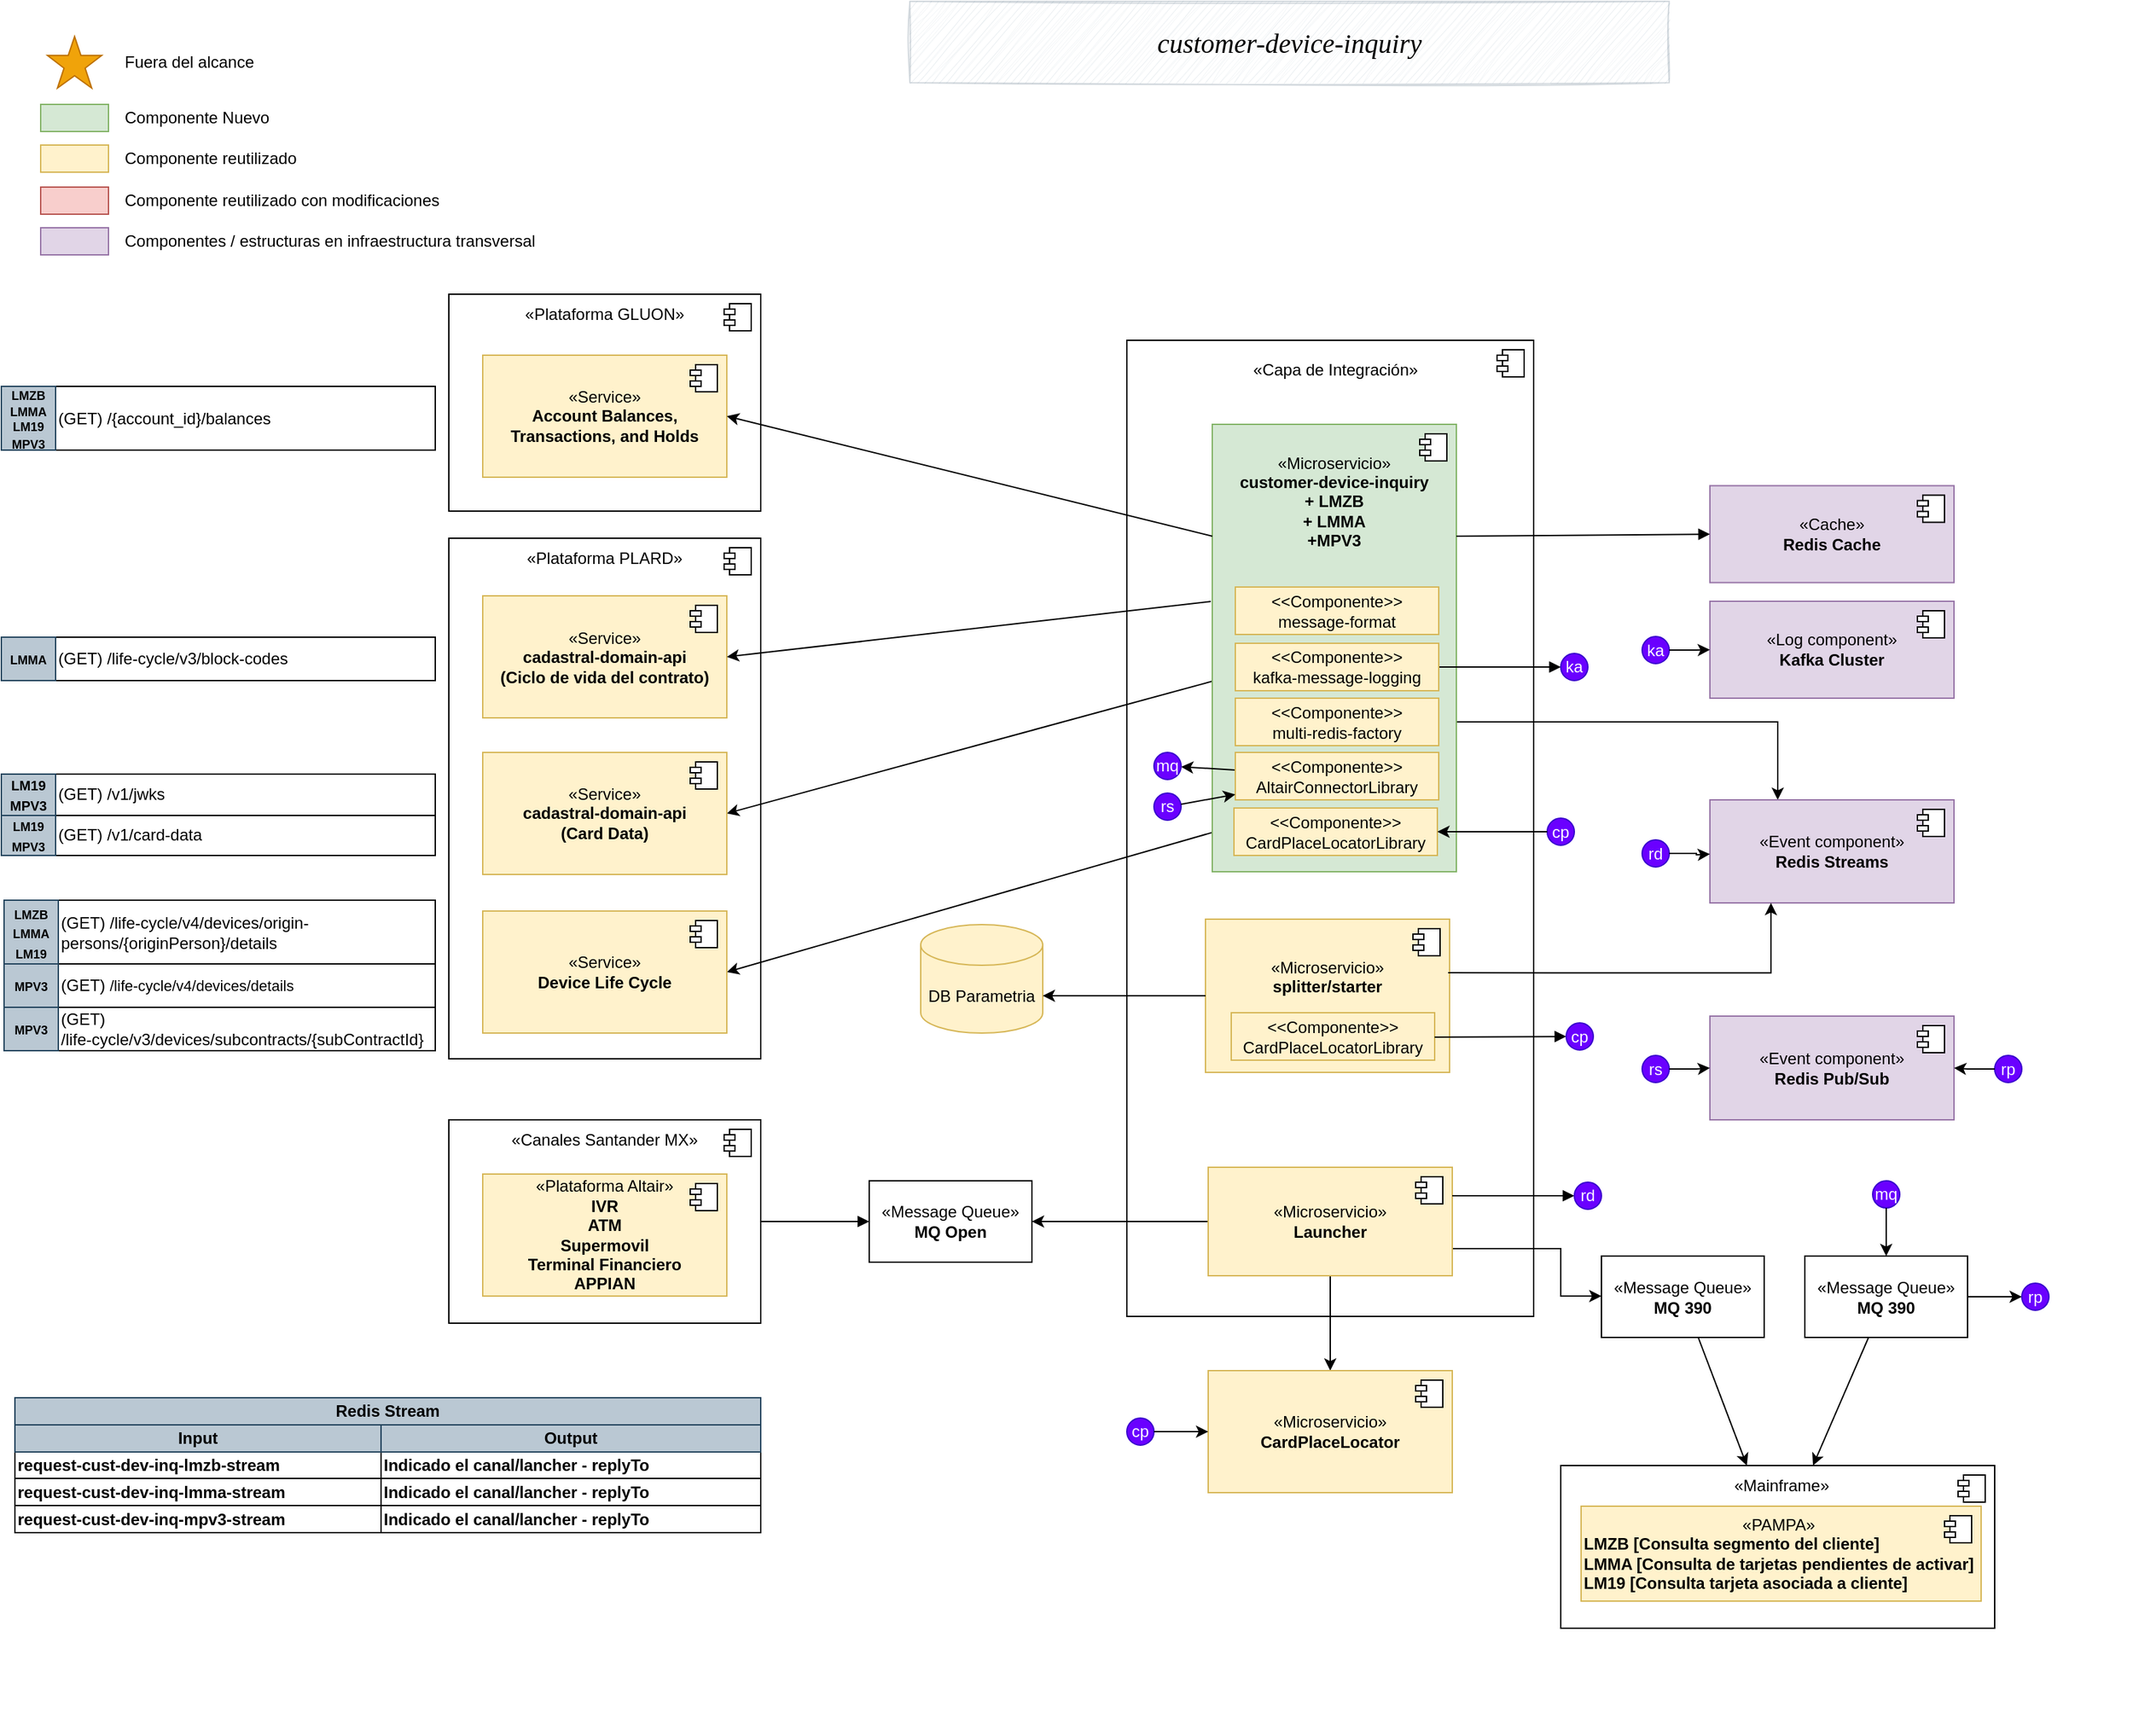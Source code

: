 <mxfile version="27.1.4" pages="12">
  <diagram name="Componentes" id="Hr5Lzy8-_08L1F_6YtW8">
    <mxGraphModel dx="2486" dy="1597" grid="1" gridSize="10" guides="1" tooltips="1" connect="1" arrows="1" fold="1" page="1" pageScale="1" pageWidth="850" pageHeight="1100" math="0" shadow="0">
      <root>
        <mxCell id="ibalX00g9vt64yQpozJs-0" />
        <mxCell id="ibalX00g9vt64yQpozJs-1" parent="ibalX00g9vt64yQpozJs-0" />
        <mxCell id="ibalX00g9vt64yQpozJs-2" value="&lt;div&gt;&lt;br&gt;&lt;/div&gt;" style="html=1;dropTarget=0;whiteSpace=wrap;" parent="ibalX00g9vt64yQpozJs-1" vertex="1">
          <mxGeometry x="-500" y="20" width="300" height="720" as="geometry" />
        </mxCell>
        <mxCell id="ibalX00g9vt64yQpozJs-3" value="" style="shape=module;jettyWidth=8;jettyHeight=4;" parent="ibalX00g9vt64yQpozJs-2" vertex="1">
          <mxGeometry x="1" width="20" height="20" relative="1" as="geometry">
            <mxPoint x="-27" y="7" as="offset" />
          </mxGeometry>
        </mxCell>
        <mxCell id="ibalX00g9vt64yQpozJs-13" value="&lt;div&gt;&lt;br&gt;&lt;/div&gt;" style="html=1;dropTarget=0;whiteSpace=wrap;" parent="ibalX00g9vt64yQpozJs-1" vertex="1">
          <mxGeometry x="-1000" y="166" width="230" height="384" as="geometry" />
        </mxCell>
        <mxCell id="ibalX00g9vt64yQpozJs-14" value="" style="shape=module;jettyWidth=8;jettyHeight=4;" parent="ibalX00g9vt64yQpozJs-13" vertex="1">
          <mxGeometry x="1" width="20" height="20" relative="1" as="geometry">
            <mxPoint x="-27" y="7" as="offset" />
          </mxGeometry>
        </mxCell>
        <mxCell id="ibalX00g9vt64yQpozJs-4" value="&lt;div&gt;&lt;br&gt;&lt;/div&gt;" style="html=1;dropTarget=0;whiteSpace=wrap;" parent="ibalX00g9vt64yQpozJs-1" vertex="1">
          <mxGeometry x="-1000" y="595" width="230" height="150" as="geometry" />
        </mxCell>
        <mxCell id="ibalX00g9vt64yQpozJs-5" value="" style="shape=module;jettyWidth=8;jettyHeight=4;" parent="ibalX00g9vt64yQpozJs-4" vertex="1">
          <mxGeometry x="1" width="20" height="20" relative="1" as="geometry">
            <mxPoint x="-27" y="7" as="offset" />
          </mxGeometry>
        </mxCell>
        <mxCell id="UevffBtBP-o2EY0w1ZIJ-2" value="" style="rounded=0;orthogonalLoop=1;jettySize=auto;html=1;exitX=0.014;exitY=0.91;exitDx=0;exitDy=0;exitPerimeter=0;entryX=1;entryY=0.5;entryDx=0;entryDy=0;" parent="ibalX00g9vt64yQpozJs-1" source="ibalX00g9vt64yQpozJs-6" target="Fhr26TY9afIAGjRqi2eX-6" edge="1">
          <mxGeometry relative="1" as="geometry">
            <mxPoint x="-790" y="420" as="targetPoint" />
          </mxGeometry>
        </mxCell>
        <mxCell id="CGJvHUNieDKuwBb52tQV-4" style="edgeStyle=orthogonalEdgeStyle;rounded=0;orthogonalLoop=1;jettySize=auto;html=1;startArrow=none;startFill=0;exitX=1;exitY=0.5;exitDx=0;exitDy=0;" parent="ibalX00g9vt64yQpozJs-1" source="JIU0GaQZjcQfoQ5gEnwt-0" target="YT_dUnnxunZ9NrD1JXKK-0" edge="1">
          <mxGeometry relative="1" as="geometry">
            <Array as="points">
              <mxPoint x="-20" y="302" />
            </Array>
          </mxGeometry>
        </mxCell>
        <mxCell id="M53GRtngGgM_h6OnEpN9-3" style="rounded=0;orthogonalLoop=1;jettySize=auto;html=1;entryX=1;entryY=0.5;entryDx=0;entryDy=0;" parent="ibalX00g9vt64yQpozJs-1" source="ibalX00g9vt64yQpozJs-6" target="vuIAr291Dgmtw0vhvdgS-3" edge="1">
          <mxGeometry relative="1" as="geometry" />
        </mxCell>
        <mxCell id="ibalX00g9vt64yQpozJs-6" value="&lt;div&gt;«Microservicio»&lt;b&gt;&lt;br&gt;&lt;/b&gt;&lt;/div&gt;&lt;div&gt;&lt;b&gt;customer-device-inquiry&lt;/b&gt;&lt;/div&gt;&lt;div&gt;&lt;b&gt;+ LMZB&lt;/b&gt;&lt;/div&gt;&lt;div&gt;&lt;b&gt;+ LMMA&lt;/b&gt;&lt;/div&gt;&lt;div&gt;&lt;b&gt;+MPV3&lt;/b&gt;&lt;/div&gt;&lt;div&gt;&lt;b&gt;&lt;br&gt;&lt;/b&gt;&lt;/div&gt;&lt;div&gt;&lt;span style=&quot;background-color: transparent; color: light-dark(rgba(0, 0, 0, 0), rgba(0, 0, 0, 0)); font-family: monospace; font-size: 0px; text-align: start; text-wrap: nowrap;&quot;&gt;+++++9+%3D%220%22%2F%3E%3CmxCell%20id%3D%221%22%20parent%3D%220%22%2F%3E%3CmxCell%20id%3D%222%22%20value%3D%22%26amp%3Blt%3B%26amp%3Blt%3BComponente%26amp%3Bgt%3B%26amp%3Bgt%3B%26lt%3Bdiv%26gt%3Bmessage-format%26lt%3Bbr%26gt%3B%26lt%3B%2Fdiv%26gt%3B%22%20style%3D%22rounded%3D0%3BwhiteSpace%3Dwrap%3Bhtml%3D1%3BfillColor%3D%23fff2cc%3BstrokeColor%3D%23d6b656%3B%22%20vertex%3D%221%22%20parent%3D%221%22%3E%3CmxGeometry%20x%3D%22-421%22%20y%3D%22342%22%20width%3D%22150%22%20height%3D%2235%22%20as%3D%22geometry%22%2F%3E%3C%2FmxCell%3E%3C%2Froot%3E%3C%2FmxGraphModel%3E&lt;/span&gt;&lt;/div&gt;&lt;div&gt;&lt;span style=&quot;background-color: transparent; color: light-dark(rgba(0, 0, 0, 0), rgba(0, 0, 0, 0)); font-family: monospace; font-size: 0px; text-align: start; text-wrap: nowrap;&quot;&gt;&lt;br&gt;&lt;/span&gt;&lt;/div&gt;&lt;div&gt;&lt;span style=&quot;background-color: transparent; color: light-dark(rgba(0, 0, 0, 0), rgba(0, 0, 0, 0)); font-family: monospace; font-size: 0px; text-align: start; text-wrap: nowrap;&quot;&gt;&lt;br&gt;&lt;/span&gt;&lt;/div&gt;&lt;div&gt;&lt;span style=&quot;color: rgba(0, 0, 0, 0); font-family: monospace; font-size: 0px; text-align: start; text-wrap: nowrap;&quot;&gt;%3CmxGraphModel%3E%3Croot%3E%3CmxCell%20id%3D%220%22%2F%3E%3CmxCell%20id%3D%221%22%20parent%3D%220%22%2F%3E%3CmxCell%20id%3D%222%22%20value%3D%22%26amp%3Blt%3B%26amp%3Blt%3BComponente%26amp%3Bgt%3B%26amp%3Bgt%3B%26lt%3Bdiv%26gt%3Bmessage-format%26lt%3Bbr%26gt%3B%26lt%3B%2Fdiv%26gt%3B%22%20style%3D%22rounded%3D0%3BwhiteSpace%3Dwrap%3Bhtml%3D1%3BfillColor%3D%23fff2cc%3BstrokeColor%3D%23d6b656%3B%22%20vertex%3D%221%22%20parent%3D%221%22%3E%3CmxGeometry%20x%3D%22-421%22%20y%3D%22342%22%20width%3D%22150%22%20height%3D%2235%22%20as%3D%22geometry%22%2F%3E%3C%2FmxCell%3E%3C%2Froot%3E%3C%2FmxGraphModel%3E+&lt;/span&gt;&lt;span style=&quot;color: rgba(0, 0, 0, 0); font-family: monospace; font-size: 0px; text-align: start; text-wrap: nowrap; background-color: transparent;&quot;&gt;CmxGraphModel%3E%3Croot%3E%3CmxCell%20id%3D%220%22%2F%3E%3CmxCell%20id%3D%221%22%20parent%3D%220%22%2F%3E%3CmxCell%20id%3D%222%22%20value%3D%22%26amp%3Blt%3B%26amp%3Blt%3BComponente%26amp%3Bgt%3B%26amp%3Bgt%3B%26lt%3Bdiv%26gt%3Bmessage-format%26lt%3Bbr%26gt%3B%26lt%3B%2Fdiv%26gt%3B%22%20style%3D%22rounded%3D0%3BwhiteSpace%3Dwrap%3Bhtml%3D1%3BfillColor%3D%23fff2cc%3BstrokeColor%3D%23d6b656%3B%22%20vertex%3D%221%22%20parent%3D%221%22%3E%3CmxGeometry%20x%3D%22-421%22%20y%3D%22342%22%20width%3D%22150%22%20height%3D%2235%22%20as%3D%22geometry%22%2F%3E%3C%2FmxCell%3E%3C%2Froot%3E%3C%2FmxGraphModel%3E&lt;/span&gt;&lt;span style=&quot;color: rgba(0, 0, 0, 0); font-family: monospace; font-size: 0px; text-align: start; text-wrap: nowrap; background-color: transparent;&quot;&gt;%3CmxGraphModel%3E%3Croot%3E%3CmxCell%20id%3D%220%22%2F%3E%3CmxCell%20id%3D%221%22%20parent%3D%220%22%2F%3E%3CmxCell%20id%3D%222%22%20value%3D%22%26amp%3Blt%3B%26amp%3Blt%3BComponente%26amp%3Bgt%3B%26amp%3Bgt%3B%26lt%3Bdiv%26gt%3Bmessage-format%26lt%3Bbr%26gt%3B%26lt%3B%2Fdiv%26gt%3B%22%20style%3D%22rounded%3D0%3BwhiteSpace%3Dwrap%3Bhtml%3D1%3BfillColor%3D%23fff2cc%3BstrokeColor%3D%23d6b656%3B%22%20vertex%3D%221%22%20parent%3D%221%22%3E%3CmxGeometry%20x%3D%22-421%22%20y%3D%22342%22%20width%3D%22150%22%20height%3D%2235%22%20as%3D%22geometry%22%2F%3E%3C%2FmxCell%3E%3C%2Froot%3E%3C%2FmxGraphModel%3E&lt;/span&gt;&lt;span style=&quot;color: rgba(0, 0, 0, 0); font-family: monospace; font-size: 0px; text-align: start; text-wrap: nowrap; background-color: transparent;&quot;&gt;%3CmxGraphModel%3E%3Croot%3E%3CmxCell%20id%3D%220%22%2F%3E%3CmxCell%20id%3D%221%22%20parent%3D%220%22%2F%3E%3CmxCell%20id%3D%222%22%20value%3D%22%26amp%3Blt%3B%26amp%3Blt%3BComponente%26amp%3Bgt%3B%26amp%3Bgt%3B%26lt%3Bdiv%26gt%3Bmessage-format%26lt%3Bbr%26gt%3B%26lt%3B%2Fdiv%26gt%3B%22%20style%3D%22rounded%3D0%3BwhiteSpace%3Dwrap%3Bhtml%3D1%3BfillColor%3D%23fff2cc%3BstrokeColor%3D%23d6b656%3B%22%20vertex%3D%221%22%20parent%3D%221%22%3E%3CmxGeometry%20x%3D%22-421%22%20y%3D%22342%22%20width%3D%22150%22%20height%3D%2235%22%20as%3D%22geometry%22%2F%3E%3C%2FmxCell%3E%3C%2Froot%3E%3C%2FmxGraphModel%3E&lt;/span&gt;&lt;span style=&quot;color: rgba(0, 0, 0, 0); font-family: monospace; font-size: 0px; text-align: start; text-wrap: nowrap; background-color: transparent;&quot;&gt;%3CmxGraphModel%3E%3Croot%3E%3CmxCell%20id%3D%220%22%2F%3E%3CmxCell%20id%3D%221%22%20parent%3D%220%22%2F%3E%3CmxCell%20id%3D%222%22%20value%3D%22%26amp%3Blt%3B%26amp%3Blt%3BComponente%26amp%3Bgt%3B%26amp%3Bgt%3B%26lt%3Bdiv%26gt%3Bmessage-format%26lt%3Bbr%26gt%3B%26lt%3B%2Fdiv%26gt%3B%22%20style%3D%22rounded%3D0%3BwhiteSpace%3Dwrap%3Bhtml%3D1%3BfillColor%3D%23fff2cc%3BstrokeColor%3D%23d6b656%3B%22%20vertex%3D%221%22%20parent%3D%221%22%3E%3CmxGeometry%20x%3D%22-421%22%20y%3D%22342%22%20width%3D%22150%22%20height%3D%2235%22%20as%3D%22geometry%22%2F%3E%3C%2FmxCell%3E%3C%2Froot%3E%3C%2FmxGraphModel%3E&lt;/span&gt;&lt;span style=&quot;color: rgba(0, 0, 0, 0); font-family: monospace; font-size: 0px; text-align: start; text-wrap: nowrap; background-color: transparent;&quot;&gt;%3CmxGraphModel%3E%3Croot%3E%3CmxCell%20id%3D%220%22%2F%3E%3CmxCell%20id%3D%221%22%20parent%3D%220%22%2F%3E%3CmxCell%20id%3D%222%22%20value%3D%22%26amp%3Blt%3B%26amp%3Blt%3BComponente%26amp%3Bgt%3B%26amp%3Bgt%3B%26lt%3Bdiv%26gt%3Bmessage-format%26lt%3Bbr%26gt%3B%26lt%3B%2Fdiv%26gt%3B%22%20style%3D%22rounded%3D0%3BwhiteSpace%3Dwrap%3Bhtml%3D1%3BfillColor%3D%23fff2cc%3BstrokeColor%3D%23d6b656%3B%22%20vertex%3D%221%22%20parent%3D%221%22%3E%3CmxGeometry%20x%3D%22-421%22%20y%3D%22342%22%20width%3D%22150%22%20height%3D%2235%22%20as%3D%22geometry%22%2F%3E%3C%2FmxCell%3E%3C%2Froot%3E%3C%2FmxGraphModel%3E&lt;/span&gt;&lt;span style=&quot;color: rgba(0, 0, 0, 0); font-family: monospace; font-size: 0px; text-align: start; text-wrap: nowrap; background-color: transparent;&quot;&gt;%3CmxGraphModel%3E%3Croot%3E%3CmxCell%20id%3D%220%22%2F%3E%3CmxCell%20id%3D%221%22%20parent%3D%220%22%2F%3E%3CmxCell%20id%3D%222%22%20value%3D%22%26amp%3Blt%3B%26amp%3Blt%3BComponente%26amp%3Bgt%3B%26amp%3Bgt%3B%26lt%3Bdiv%26gt%3Bmessage-format%26lt%3Bbr%26gt%3B%26lt%3B%2Fdiv%26gt%3B%22%20style%3D%22rounded%3D0%3BwhiteSpace%3Dwrap%3Bhtml%3D1%3BfillColor%3D%23fff2cc%3BstrokeColor%3D%23d6b656%3B%22%20vertex%3D%221%22%20parent%3D%221%22%3E%3CmxGeometry%20x%3D%22-421%22%20y%3D%22342%22%20width%3D%22150%22%20height%3D%2235%22%20as%3D%22geometry%22%2F%3E%3C%2FmxCell%3E%3C%2Froot%3E%3C%2FmxGraphModel%3E&lt;/span&gt;&lt;span style=&quot;color: rgba(0, 0, 0, 0); font-family: monospace; font-size: 0px; text-align: start; text-wrap: nowrap; background-color: transparent;&quot;&gt;%3CmxGraphModel%3E%3Croot%3E%3CmxCell%20id%3D%220%22%2F%3E%3CmxCell%20id%3D%221%22%20parent%3D%220%22%2F%3E%3CmxCell%20id%3D%222%22%20value%3D%22%26amp%3Blt%3B%26amp%3Blt%3BComponente%26amp%3Bgt%3B%26amp%3Bgt%3B%26lt%3Bdiv%26gt%3Bmessage-format%26lt%3Bbr%26gt%3B%26lt%3B%2Fdiv%26gt%3B%22%20style%3D%22rounded%3D0%3BwhiteSpace%3Dwrap%3Bhtml%3D1%3BfillColor%3D%23fff2cc%3BstrokeColor%3D%23d6b656%3B%22%20vertex%3D%221%22%20parent%3D%221%22%3E%3CmxGeometry%20x%3D%22-421%22%20y%3D%22342%22%20width%3D%22150%22%20height%3D%2235%22%20as%3D%22geometry%22%2F%3E%3C%2FmxCell%3E%3C%2Froot%3E%3C%2FmxGraphModel%3E&lt;/span&gt;&lt;span style=&quot;color: rgba(0, 0, 0, 0); font-family: monospace; font-size: 0px; text-align: start; text-wrap: nowrap; background-color: transparent;&quot;&gt;%3CmxGraphModel%3E%3Croot%3E%3CmxCell%20id%3D%220%22%2F%3E%3CmxCell%20id%3D%221%22%20parent%3D%220%22%2F%3E%3CmxCell%20id%3D%222%22%20value%3D%22%26amp%3Blt%3B%26amp%3Blt%3BComponente%26amp%3Bgt%3B%26amp%3Bgt%3B%26lt%3Bdiv%26gt%3Bmessage-format%26lt%3Bbr%26gt%3B%26lt%3B%2Fdiv%26gt%3B%22%20style%3D%22rounded%3D0%3BwhiteSpace%3Dwrap%3Bhtml%3D1%3BfillColor%3D%23fff2cc%3BstrokeColor%3D%23d6b656%3B%22%20vertex%3D%221%22%20parent%3D%221%22%3E%3CmxGeometry%20x%3D%22-421%22%20y%3D%22342%22%20width%3D%22150%22%20height%3D%2235%22%20as%3D%22geometry%22%2F%3E%3C%2FmxCell%3E%3C%2Froot%3E%3C%2FmxGraphModel%3E&lt;/span&gt;&lt;span style=&quot;color: rgba(0, 0, 0, 0); font-family: monospace; font-size: 0px; text-align: start; text-wrap: nowrap; background-color: transparent;&quot;&gt;%3CmxGraphModel%3E%3Croot%3E%3CmxCell%20id%3D%220%22%2F%3E%3CmxCell%20id%3D%221%22%20parent%3D%220%22%2F%3E%3CmxCell%20id%3D%222%22%20value%3D%22%26amp%3Blt%3B%26amp%3Blt%3BComponente%26amp%3Bgt%3B%26amp%3Bgt%3B%26lt%3Bdiv%26gt%3Bmessage-format%26lt%3Bbr%26gt%3B%26lt%3B%2Fdiv%26gt%3B%22%20style%3D%22rounded%3D0%3BwhiteSpace%3Dwrap%3Bhtml%3D1%3BfillColor%3D%23fff2cc%3BstrokeColor%3D%23d6b656%3B%22%20vertex%3D%221%22%20parent%3D%221%22%3E%3CmxGeometry%20x%3D%22-421%22%20y%3D%22342%22%20width%3D%22150%22%20height%3D%2235%22%20as%3D%22geometry%22%2F%3E%3C%2FmxCell%3E%3C%2Froot%3E%3C%2FmxGraphModel%3E&lt;/span&gt;&lt;span style=&quot;color: rgba(0, 0, 0, 0); font-family: monospace; font-size: 0px; text-align: start; text-wrap: nowrap; background-color: transparent;&quot;&gt;%3CmxGraphModel%3E%3Croot%3E%3CmxCell%20id%3D%220%22%2F%3E%3CmxCell%20id%3D%221%22%20parent%3D%220%22%2F%3E%3CmxCell%20id%3D%222%22%20value%3D%22%26amp%3Blt%3B%26amp%3Blt%3BComponente%26amp%3Bgt%3B%26amp%3Bgt%3B%26lt%3Bdiv%26gt%3Bmessage-format%26lt%3Bbr%26gt%3B%26lt%3B%2Fdiv%26gt%3B%22%20style%3D%22rounded%3D0%3BwhiteSpace%3Dwrap%3Bhtml%3D1%3BfillColor%3D%23fff2cc%3BstrokeColor%3D%23d6b656%3B%22%20vertex%3D%221%22%20parent%3D%221%22%3E%3CmxGeometry%20x%3D%22-421%22%20y%3D%22342%22%20width%3D%22150%22%20height%3D%2235%22%20as%3D%22geometry%22%2F%3E%3C%2FmxCell%3E%3C%2Froot%3E%3C%2FmxGraphModel%3E&lt;/span&gt;&lt;/div&gt;&lt;div&gt;&lt;br&gt;&lt;/div&gt;&lt;div&gt;&lt;br&gt;&lt;/div&gt;&lt;div&gt;&lt;br&gt;&lt;/div&gt;&lt;div&gt;&lt;b&gt;&lt;br&gt;&lt;/b&gt;&lt;/div&gt;&lt;div&gt;&lt;b&gt;&lt;br&gt;&lt;/b&gt;&lt;/div&gt;&lt;div&gt;&lt;b&gt;&lt;br&gt;&lt;/b&gt;&lt;/div&gt;&lt;div&gt;&lt;b&gt;&lt;br&gt;&lt;/b&gt;&lt;/div&gt;&lt;div&gt;&lt;b&gt;&lt;br&gt;&lt;/b&gt;&lt;/div&gt;&lt;div&gt;&lt;b&gt;&lt;br&gt;&lt;/b&gt;&lt;/div&gt;&lt;div&gt;&lt;b&gt;&lt;br&gt;&lt;/b&gt;&lt;/div&gt;" style="html=1;dropTarget=0;whiteSpace=wrap;fillColor=#d5e8d4;strokeColor=#82b366;" parent="ibalX00g9vt64yQpozJs-1" vertex="1">
          <mxGeometry x="-437" y="82" width="180" height="330" as="geometry" />
        </mxCell>
        <mxCell id="ibalX00g9vt64yQpozJs-7" value="" style="shape=module;jettyWidth=8;jettyHeight=4;" parent="ibalX00g9vt64yQpozJs-6" vertex="1">
          <mxGeometry x="1" width="20" height="20" relative="1" as="geometry">
            <mxPoint x="-27" y="7" as="offset" />
          </mxGeometry>
        </mxCell>
        <mxCell id="ibalX00g9vt64yQpozJs-10" value="" style="html=1;verticalAlign=bottom;endArrow=block;rounded=0;" parent="ibalX00g9vt64yQpozJs-1" source="5Qre6kNoYu852W_FuVtZ-0" target="Xr6SCrK0ljmYc6vUD68w-12" edge="1">
          <mxGeometry width="80" relative="1" as="geometry">
            <mxPoint x="-270" y="387" as="sourcePoint" />
            <mxPoint x="165" y="272" as="targetPoint" />
            <mxPoint as="offset" />
          </mxGeometry>
        </mxCell>
        <mxCell id="ibalX00g9vt64yQpozJs-15" value="" style="rounded=0;whiteSpace=wrap;html=1;fillColor=#d5e8d4;strokeColor=#82b366;" parent="ibalX00g9vt64yQpozJs-1" vertex="1">
          <mxGeometry x="-1301" y="-154" width="50" height="20" as="geometry" />
        </mxCell>
        <mxCell id="ibalX00g9vt64yQpozJs-16" value="Componente Nuevo" style="text;html=1;strokeColor=none;fillColor=none;align=left;verticalAlign=middle;whiteSpace=wrap;rounded=0;" parent="ibalX00g9vt64yQpozJs-1" vertex="1">
          <mxGeometry x="-1241" y="-154" width="110" height="20" as="geometry" />
        </mxCell>
        <mxCell id="ibalX00g9vt64yQpozJs-17" value="" style="rounded=0;whiteSpace=wrap;html=1;fillColor=#fff2cc;strokeColor=#d6b656;" parent="ibalX00g9vt64yQpozJs-1" vertex="1">
          <mxGeometry x="-1301" y="-124" width="50" height="20" as="geometry" />
        </mxCell>
        <mxCell id="ibalX00g9vt64yQpozJs-18" value="Componente reutilizado" style="text;html=1;strokeColor=none;fillColor=none;align=left;verticalAlign=middle;whiteSpace=wrap;rounded=0;" parent="ibalX00g9vt64yQpozJs-1" vertex="1">
          <mxGeometry x="-1241" y="-124" width="130" height="20" as="geometry" />
        </mxCell>
        <mxCell id="ibalX00g9vt64yQpozJs-19" value="" style="rounded=0;whiteSpace=wrap;html=1;fillColor=#e1d5e7;strokeColor=#9673a6;" parent="ibalX00g9vt64yQpozJs-1" vertex="1">
          <mxGeometry x="-1301" y="-63" width="50" height="20" as="geometry" />
        </mxCell>
        <mxCell id="ibalX00g9vt64yQpozJs-20" value="Componentes / estructuras en infraestructura transversal" style="text;html=1;strokeColor=none;fillColor=none;align=left;verticalAlign=middle;whiteSpace=wrap;rounded=0;" parent="ibalX00g9vt64yQpozJs-1" vertex="1">
          <mxGeometry x="-1241" y="-63" width="350" height="20" as="geometry" />
        </mxCell>
        <mxCell id="ibalX00g9vt64yQpozJs-21" value="&lt;div&gt;«Log component»&lt;b&gt;&lt;br&gt;&lt;/b&gt;&lt;/div&gt;&lt;div&gt;&lt;b&gt;Kafka Cluster&lt;/b&gt;&lt;/div&gt;" style="html=1;dropTarget=0;whiteSpace=wrap;fillColor=#e1d5e7;strokeColor=#9673a6;" parent="ibalX00g9vt64yQpozJs-1" vertex="1">
          <mxGeometry x="-70" y="212.5" width="180" height="71.5" as="geometry" />
        </mxCell>
        <mxCell id="ibalX00g9vt64yQpozJs-22" value="" style="shape=module;jettyWidth=8;jettyHeight=4;" parent="ibalX00g9vt64yQpozJs-21" vertex="1">
          <mxGeometry x="1" width="20" height="20" relative="1" as="geometry">
            <mxPoint x="-27" y="7" as="offset" />
          </mxGeometry>
        </mxCell>
        <mxCell id="mw78Khjm8ICX6KQG7Wsu-0" value="«Canales Santander MX»" style="text;html=1;align=center;verticalAlign=middle;whiteSpace=wrap;rounded=0;" parent="ibalX00g9vt64yQpozJs-1" vertex="1">
          <mxGeometry x="-955" y="595" width="140" height="30" as="geometry" />
        </mxCell>
        <mxCell id="mw78Khjm8ICX6KQG7Wsu-1" value="&lt;div&gt;«Plataforma Altair»&lt;b&gt;&lt;br&gt;&lt;/b&gt;&lt;/div&gt;&lt;div&gt;&lt;b&gt;IVR&lt;br&gt;ATM&lt;br&gt;Supermovil&lt;/b&gt;&lt;/div&gt;&lt;div&gt;&lt;b&gt;Terminal Financiero&lt;/b&gt;&lt;/div&gt;&lt;div&gt;&lt;b&gt;APPIAN&lt;/b&gt;&lt;/div&gt;" style="html=1;dropTarget=0;whiteSpace=wrap;fillColor=#fff2cc;strokeColor=#d6b656;" parent="ibalX00g9vt64yQpozJs-1" vertex="1">
          <mxGeometry x="-975" y="635" width="180" height="90" as="geometry" />
        </mxCell>
        <mxCell id="mw78Khjm8ICX6KQG7Wsu-2" value="" style="shape=module;jettyWidth=8;jettyHeight=4;" parent="mw78Khjm8ICX6KQG7Wsu-1" vertex="1">
          <mxGeometry x="1" width="20" height="20" relative="1" as="geometry">
            <mxPoint x="-27" y="7" as="offset" />
          </mxGeometry>
        </mxCell>
        <mxCell id="mw78Khjm8ICX6KQG7Wsu-7" value="" style="html=1;verticalAlign=bottom;endArrow=block;rounded=0;edgeStyle=orthogonalEdgeStyle;exitX=1;exitY=0.5;exitDx=0;exitDy=0;" parent="ibalX00g9vt64yQpozJs-1" source="ibalX00g9vt64yQpozJs-4" target="CGJvHUNieDKuwBb52tQV-0" edge="1">
          <mxGeometry x="0.002" width="80" relative="1" as="geometry">
            <mxPoint x="-705" y="585" as="sourcePoint" />
            <mxPoint x="-350" y="429" as="targetPoint" />
            <mxPoint as="offset" />
          </mxGeometry>
        </mxCell>
        <mxCell id="CGJvHUNieDKuwBb52tQV-2" style="edgeStyle=orthogonalEdgeStyle;rounded=0;orthogonalLoop=1;jettySize=auto;html=1;" parent="ibalX00g9vt64yQpozJs-1" source="mw78Khjm8ICX6KQG7Wsu-5" target="CGJvHUNieDKuwBb52tQV-0" edge="1">
          <mxGeometry relative="1" as="geometry" />
        </mxCell>
        <mxCell id="WAyySOAWvUpvXSL9j0dH-3" style="edgeStyle=orthogonalEdgeStyle;rounded=0;orthogonalLoop=1;jettySize=auto;html=1;exitX=1;exitY=0.75;exitDx=0;exitDy=0;" parent="ibalX00g9vt64yQpozJs-1" source="mw78Khjm8ICX6KQG7Wsu-5" target="WAyySOAWvUpvXSL9j0dH-2" edge="1">
          <mxGeometry relative="1" as="geometry">
            <Array as="points">
              <mxPoint x="-180" y="690" />
              <mxPoint x="-180" y="725" />
            </Array>
            <mxPoint x="-190" y="650" as="sourcePoint" />
          </mxGeometry>
        </mxCell>
        <mxCell id="uwjMrfqby6ekMZz9i17e-2" style="edgeStyle=orthogonalEdgeStyle;rounded=0;orthogonalLoop=1;jettySize=auto;html=1;" parent="ibalX00g9vt64yQpozJs-1" source="mw78Khjm8ICX6KQG7Wsu-5" target="uwjMrfqby6ekMZz9i17e-0" edge="1">
          <mxGeometry relative="1" as="geometry" />
        </mxCell>
        <mxCell id="mw78Khjm8ICX6KQG7Wsu-5" value="&lt;div&gt;«Microservicio»&lt;b&gt;&lt;br&gt;&lt;/b&gt;&lt;/div&gt;&lt;div&gt;&lt;b&gt;Launcher&lt;/b&gt;&lt;/div&gt;" style="html=1;dropTarget=0;whiteSpace=wrap;fillColor=#fff2cc;strokeColor=#d6b656;" parent="ibalX00g9vt64yQpozJs-1" vertex="1">
          <mxGeometry x="-440" y="630" width="180" height="80" as="geometry" />
        </mxCell>
        <mxCell id="mw78Khjm8ICX6KQG7Wsu-6" value="" style="shape=module;jettyWidth=8;jettyHeight=4;" parent="mw78Khjm8ICX6KQG7Wsu-5" vertex="1">
          <mxGeometry x="1" width="20" height="20" relative="1" as="geometry">
            <mxPoint x="-27" y="7" as="offset" />
          </mxGeometry>
        </mxCell>
        <mxCell id="mw78Khjm8ICX6KQG7Wsu-16" value="&lt;div&gt;«Capa de Integración»&lt;/div&gt;" style="text;html=1;align=center;verticalAlign=middle;whiteSpace=wrap;rounded=0;" parent="ibalX00g9vt64yQpozJs-1" vertex="1">
          <mxGeometry x="-416" y="27" width="140" height="30" as="geometry" />
        </mxCell>
        <mxCell id="k2TCZtdQKbIll1BBhbGv-0" value="&lt;div&gt;«Plataforma PLARD»&lt;/div&gt;" style="text;html=1;align=center;verticalAlign=middle;whiteSpace=wrap;rounded=0;" parent="ibalX00g9vt64yQpozJs-1" vertex="1">
          <mxGeometry x="-945" y="166" width="120" height="30" as="geometry" />
        </mxCell>
        <mxCell id="CGJvHUNieDKuwBb52tQV-0" value="&lt;div&gt;«Message Queue»&lt;b&gt;&lt;br&gt;&lt;/b&gt;&lt;/div&gt;&lt;div&gt;&lt;b&gt;MQ Open&lt;/b&gt;&lt;/div&gt;" style="rounded=0;whiteSpace=wrap;html=1;" parent="ibalX00g9vt64yQpozJs-1" vertex="1">
          <mxGeometry x="-690" y="640" width="120" height="60" as="geometry" />
        </mxCell>
        <mxCell id="WAyySOAWvUpvXSL9j0dH-0" value="" style="html=1;dropTarget=0;whiteSpace=wrap;" parent="ibalX00g9vt64yQpozJs-1" vertex="1">
          <mxGeometry x="-180" y="850" width="320" height="120" as="geometry" />
        </mxCell>
        <mxCell id="WAyySOAWvUpvXSL9j0dH-1" value="" style="shape=module;jettyWidth=8;jettyHeight=4;" parent="WAyySOAWvUpvXSL9j0dH-0" vertex="1">
          <mxGeometry x="1" width="20" height="20" relative="1" as="geometry">
            <mxPoint x="-27" y="7" as="offset" />
          </mxGeometry>
        </mxCell>
        <mxCell id="WAyySOAWvUpvXSL9j0dH-2" value="&lt;div&gt;«Message Queue»&lt;b&gt;&lt;br&gt;&lt;/b&gt;&lt;/div&gt;&lt;div&gt;&lt;b&gt;MQ 390&lt;/b&gt;&lt;/div&gt;" style="rounded=0;whiteSpace=wrap;html=1;" parent="ibalX00g9vt64yQpozJs-1" vertex="1">
          <mxGeometry x="-150" y="695.5" width="120" height="60" as="geometry" />
        </mxCell>
        <mxCell id="WAyySOAWvUpvXSL9j0dH-8" value="&lt;div&gt;«Mainframe»&lt;/div&gt;" style="text;html=1;align=center;verticalAlign=middle;whiteSpace=wrap;rounded=0;" parent="ibalX00g9vt64yQpozJs-1" vertex="1">
          <mxGeometry x="-77.5" y="850" width="120" height="30" as="geometry" />
        </mxCell>
        <mxCell id="WAyySOAWvUpvXSL9j0dH-9" value="&lt;div style=&quot;text-align: center;&quot;&gt;«PAMPA»&lt;/div&gt;&lt;div&gt;&lt;div&gt;&lt;b&gt;LMZB [Consulta segmento del cliente]&lt;/b&gt;&lt;/div&gt;&lt;/div&gt;&lt;div&gt;&lt;b&gt;LMMA [Consulta de tarjetas pendientes de activar]&lt;/b&gt;&lt;/div&gt;&lt;div&gt;&lt;b&gt;LM19 [Consulta tarjeta asociada a cliente]&lt;/b&gt;&lt;/div&gt;" style="html=1;dropTarget=0;whiteSpace=wrap;fillColor=#fff2cc;strokeColor=#d6b656;align=left;" parent="ibalX00g9vt64yQpozJs-1" vertex="1">
          <mxGeometry x="-165" y="880" width="295" height="70" as="geometry" />
        </mxCell>
        <mxCell id="WAyySOAWvUpvXSL9j0dH-10" value="" style="shape=module;jettyWidth=8;jettyHeight=4;" parent="WAyySOAWvUpvXSL9j0dH-9" vertex="1">
          <mxGeometry x="1" width="20" height="20" relative="1" as="geometry">
            <mxPoint x="-27" y="7" as="offset" />
          </mxGeometry>
        </mxCell>
        <mxCell id="YT_dUnnxunZ9NrD1JXKK-0" value="&lt;div&gt;«Event component»&lt;b&gt;&lt;br&gt;&lt;/b&gt;&lt;/div&gt;&lt;div&gt;&lt;b&gt;Redis Streams&lt;/b&gt;&lt;/div&gt;" style="html=1;dropTarget=0;whiteSpace=wrap;fillColor=#e1d5e7;strokeColor=#9673a6;" parent="ibalX00g9vt64yQpozJs-1" vertex="1">
          <mxGeometry x="-70" y="359" width="180" height="76" as="geometry" />
        </mxCell>
        <mxCell id="YT_dUnnxunZ9NrD1JXKK-1" value="" style="shape=module;jettyWidth=8;jettyHeight=4;" parent="YT_dUnnxunZ9NrD1JXKK-0" vertex="1">
          <mxGeometry x="1" width="20" height="20" relative="1" as="geometry">
            <mxPoint x="-27" y="7" as="offset" />
          </mxGeometry>
        </mxCell>
        <mxCell id="Fhr26TY9afIAGjRqi2eX-6" value="&lt;div&gt;«Service»&lt;b&gt;&lt;br&gt;&lt;/b&gt;&lt;/div&gt;&lt;div&gt;&lt;div style=&quot;&quot;&gt;&lt;b&gt;Device Life Cycle&lt;/b&gt;&lt;/div&gt;&lt;/div&gt;" style="html=1;dropTarget=0;whiteSpace=wrap;fillColor=#fff2cc;strokeColor=#d6b656;" parent="ibalX00g9vt64yQpozJs-1" vertex="1">
          <mxGeometry x="-975" y="441" width="180" height="90" as="geometry" />
        </mxCell>
        <mxCell id="Fhr26TY9afIAGjRqi2eX-7" value="" style="shape=module;jettyWidth=8;jettyHeight=4;" parent="Fhr26TY9afIAGjRqi2eX-6" vertex="1">
          <mxGeometry x="1" width="20" height="20" relative="1" as="geometry">
            <mxPoint x="-27" y="7" as="offset" />
          </mxGeometry>
        </mxCell>
        <mxCell id="Xr6SCrK0ljmYc6vUD68w-10" value="" style="group;fontColor=#FFFFFF;" parent="ibalX00g9vt64yQpozJs-1" vertex="1" connectable="0">
          <mxGeometry x="-180" y="251" width="20" height="20" as="geometry" />
        </mxCell>
        <mxCell id="Xr6SCrK0ljmYc6vUD68w-11" value="" style="ellipse;whiteSpace=wrap;html=1;aspect=fixed;fillColor=#6a00ff;strokeColor=#3700CC;fontColor=#ffffff;" parent="Xr6SCrK0ljmYc6vUD68w-10" vertex="1">
          <mxGeometry width="20" height="20" as="geometry" />
        </mxCell>
        <mxCell id="Xr6SCrK0ljmYc6vUD68w-12" value="ka" style="text;html=1;align=center;verticalAlign=middle;whiteSpace=wrap;rounded=0;fontColor=#FFFFFF;" parent="Xr6SCrK0ljmYc6vUD68w-10" vertex="1">
          <mxGeometry width="20" height="20" as="geometry" />
        </mxCell>
        <mxCell id="Xr6SCrK0ljmYc6vUD68w-13" value="" style="group;fontColor=#FFFFFF;" parent="ibalX00g9vt64yQpozJs-1" vertex="1" connectable="0">
          <mxGeometry x="-120" y="238.5" width="20" height="20" as="geometry" />
        </mxCell>
        <mxCell id="Xr6SCrK0ljmYc6vUD68w-14" value="" style="ellipse;whiteSpace=wrap;html=1;aspect=fixed;fillColor=#6a00ff;strokeColor=#3700CC;fontColor=#ffffff;" parent="Xr6SCrK0ljmYc6vUD68w-13" vertex="1">
          <mxGeometry width="20" height="20" as="geometry" />
        </mxCell>
        <mxCell id="Xr6SCrK0ljmYc6vUD68w-15" value="ka" style="text;html=1;align=center;verticalAlign=middle;whiteSpace=wrap;rounded=0;fontColor=#FFFFFF;" parent="Xr6SCrK0ljmYc6vUD68w-13" vertex="1">
          <mxGeometry width="20" height="20" as="geometry" />
        </mxCell>
        <mxCell id="Xr6SCrK0ljmYc6vUD68w-16" style="edgeStyle=orthogonalEdgeStyle;rounded=0;orthogonalLoop=1;jettySize=auto;html=1;" parent="ibalX00g9vt64yQpozJs-1" source="Xr6SCrK0ljmYc6vUD68w-15" target="ibalX00g9vt64yQpozJs-21" edge="1">
          <mxGeometry relative="1" as="geometry" />
        </mxCell>
        <mxCell id="HCLQA8r3Dd-Hja26W3VV-4" value="" style="verticalLabelPosition=bottom;verticalAlign=top;html=1;shape=mxgraph.basic.star;fillColor=#f0a30a;fontColor=#000000;strokeColor=#BD7000;aspect=fixed;" parent="ibalX00g9vt64yQpozJs-1" vertex="1">
          <mxGeometry x="-1296" y="-204" width="40" height="38" as="geometry" />
        </mxCell>
        <mxCell id="HCLQA8r3Dd-Hja26W3VV-5" value="Fuera del alcance" style="text;html=1;strokeColor=none;fillColor=none;align=left;verticalAlign=middle;whiteSpace=wrap;rounded=0;" parent="ibalX00g9vt64yQpozJs-1" vertex="1">
          <mxGeometry x="-1241" y="-195" width="110" height="20" as="geometry" />
        </mxCell>
        <mxCell id="hjO6V6hpEGbDNPk5ZwKX-18" style="edgeStyle=orthogonalEdgeStyle;rounded=0;orthogonalLoop=1;jettySize=auto;html=1;exitX=0.5;exitY=1;exitDx=0;exitDy=0;" parent="ibalX00g9vt64yQpozJs-1" edge="1">
          <mxGeometry relative="1" as="geometry">
            <mxPoint x="232.5" y="1040" as="sourcePoint" />
            <mxPoint x="232.5" y="1040" as="targetPoint" />
          </mxGeometry>
        </mxCell>
        <mxCell id="tE9yIkzxRazClJXOlSwS-3" value="" style="rounded=0;whiteSpace=wrap;html=1;gradientDirection=east;fillColor=#bac8d3;opacity=20;strokeColor=#23445d;sketch=1;curveFitting=1;jiggle=2;shadow=0;glass=0;" parent="ibalX00g9vt64yQpozJs-1" vertex="1">
          <mxGeometry x="-660" y="-230" width="560" height="60" as="geometry" />
        </mxCell>
        <mxCell id="tE9yIkzxRazClJXOlSwS-4" value="&lt;i&gt;customer-device-inquiry&lt;/i&gt;" style="text;html=1;align=center;verticalAlign=middle;whiteSpace=wrap;rounded=0;fontFamily=Tahoma;fontSize=20;fontStyle=0;labelBackgroundColor=none;" parent="ibalX00g9vt64yQpozJs-1" vertex="1">
          <mxGeometry x="-660" y="-215" width="560" height="30" as="geometry" />
        </mxCell>
        <mxCell id="tE9yIkzxRazClJXOlSwS-11" value="&lt;div style=&quot;text-align: left;&quot;&gt;&lt;span style=&quot;background-color: transparent; color: light-dark(rgb(0, 0, 0), rgb(255, 255, 255)); font-size: 12px; text-align: center;&quot;&gt;(GET)&amp;nbsp;&lt;/span&gt;&lt;span style=&quot;background-color: transparent; font-size: 12px;&quot;&gt;/v1/jwks&lt;/span&gt;&lt;/div&gt;" style="rounded=0;whiteSpace=wrap;html=1;align=left;fontSize=11;" parent="ibalX00g9vt64yQpozJs-1" vertex="1">
          <mxGeometry x="-1290" y="340" width="280" height="30.5" as="geometry" />
        </mxCell>
        <mxCell id="tE9yIkzxRazClJXOlSwS-12" value="&lt;div&gt;&lt;font style=&quot;font-size: 10px;&quot;&gt;LM19&lt;/font&gt;&lt;/div&gt;&lt;font style=&quot;font-size: 10px;&quot;&gt;MPV3&lt;/font&gt;" style="rounded=0;whiteSpace=wrap;html=1;fillColor=#bac8d3;strokeColor=#23445d;fontStyle=1" parent="ibalX00g9vt64yQpozJs-1" vertex="1">
          <mxGeometry x="-1330" y="340" width="40" height="30.5" as="geometry" />
        </mxCell>
        <mxCell id="uwjMrfqby6ekMZz9i17e-0" value="&lt;div&gt;«Microservicio»&lt;b&gt;&lt;br&gt;&lt;/b&gt;&lt;/div&gt;&lt;div&gt;&lt;b&gt;CardPlaceLocator&lt;/b&gt;&lt;/div&gt;" style="html=1;dropTarget=0;whiteSpace=wrap;fillColor=#fff2cc;strokeColor=#d6b656;" parent="ibalX00g9vt64yQpozJs-1" vertex="1">
          <mxGeometry x="-440" y="780" width="180" height="90" as="geometry" />
        </mxCell>
        <mxCell id="uwjMrfqby6ekMZz9i17e-1" value="" style="shape=module;jettyWidth=8;jettyHeight=4;" parent="uwjMrfqby6ekMZz9i17e-0" vertex="1">
          <mxGeometry x="1" width="20" height="20" relative="1" as="geometry">
            <mxPoint x="-27" y="7" as="offset" />
          </mxGeometry>
        </mxCell>
        <mxCell id="uwjMrfqby6ekMZz9i17e-11" style="rounded=0;orthogonalLoop=1;jettySize=auto;html=1;" parent="ibalX00g9vt64yQpozJs-1" source="uwjMrfqby6ekMZz9i17e-10" target="WAyySOAWvUpvXSL9j0dH-0" edge="1">
          <mxGeometry relative="1" as="geometry" />
        </mxCell>
        <mxCell id="uwjMrfqby6ekMZz9i17e-40" style="edgeStyle=orthogonalEdgeStyle;rounded=0;orthogonalLoop=1;jettySize=auto;html=1;" parent="ibalX00g9vt64yQpozJs-1" source="uwjMrfqby6ekMZz9i17e-10" target="uwjMrfqby6ekMZz9i17e-39" edge="1">
          <mxGeometry relative="1" as="geometry" />
        </mxCell>
        <mxCell id="uwjMrfqby6ekMZz9i17e-10" value="&lt;div&gt;«Message Queue»&lt;b&gt;&lt;br&gt;&lt;/b&gt;&lt;/div&gt;&lt;div&gt;&lt;b&gt;MQ 390&lt;/b&gt;&lt;/div&gt;" style="rounded=0;whiteSpace=wrap;html=1;" parent="ibalX00g9vt64yQpozJs-1" vertex="1">
          <mxGeometry y="695.5" width="120" height="60" as="geometry" />
        </mxCell>
        <mxCell id="uwjMrfqby6ekMZz9i17e-22" style="rounded=0;orthogonalLoop=1;jettySize=auto;html=1;" parent="ibalX00g9vt64yQpozJs-1" source="uwjMrfqby6ekMZz9i17e-13" target="uwjMrfqby6ekMZz9i17e-16" edge="1">
          <mxGeometry relative="1" as="geometry">
            <mxPoint x="-357.895" y="346" as="sourcePoint" />
          </mxGeometry>
        </mxCell>
        <mxCell id="uwjMrfqby6ekMZz9i17e-13" value="&amp;lt;&amp;lt;Componente&amp;gt;&amp;gt;&lt;div&gt;AltairConnectorLibrary&lt;/div&gt;" style="rounded=0;whiteSpace=wrap;html=1;fillColor=#fff2cc;strokeColor=#d6b656;" parent="ibalX00g9vt64yQpozJs-1" vertex="1">
          <mxGeometry x="-420" y="324" width="150" height="35" as="geometry" />
        </mxCell>
        <mxCell id="uwjMrfqby6ekMZz9i17e-14" value="" style="group;fontColor=#FFFFFF;" parent="ibalX00g9vt64yQpozJs-1" vertex="1" connectable="0">
          <mxGeometry x="-480" y="324" width="20" height="20" as="geometry" />
        </mxCell>
        <mxCell id="uwjMrfqby6ekMZz9i17e-15" value="" style="ellipse;whiteSpace=wrap;html=1;aspect=fixed;fillColor=#6a00ff;strokeColor=#3700CC;fontColor=#ffffff;" parent="uwjMrfqby6ekMZz9i17e-14" vertex="1">
          <mxGeometry width="20" height="20" as="geometry" />
        </mxCell>
        <mxCell id="uwjMrfqby6ekMZz9i17e-16" value="mq" style="text;html=1;align=center;verticalAlign=middle;whiteSpace=wrap;rounded=0;fontColor=#FFFFFF;" parent="uwjMrfqby6ekMZz9i17e-14" vertex="1">
          <mxGeometry width="20" height="20" as="geometry" />
        </mxCell>
        <mxCell id="uwjMrfqby6ekMZz9i17e-18" value="" style="group;fontColor=#FFFFFF;" parent="ibalX00g9vt64yQpozJs-1" vertex="1" connectable="0">
          <mxGeometry x="50" y="640" width="20" height="20" as="geometry" />
        </mxCell>
        <mxCell id="uwjMrfqby6ekMZz9i17e-19" value="" style="ellipse;whiteSpace=wrap;html=1;aspect=fixed;fillColor=#6a00ff;strokeColor=#3700CC;fontColor=#ffffff;" parent="uwjMrfqby6ekMZz9i17e-18" vertex="1">
          <mxGeometry width="20" height="20" as="geometry" />
        </mxCell>
        <mxCell id="uwjMrfqby6ekMZz9i17e-20" value="mq" style="text;html=1;align=center;verticalAlign=middle;whiteSpace=wrap;rounded=0;fontColor=#FFFFFF;" parent="uwjMrfqby6ekMZz9i17e-18" vertex="1">
          <mxGeometry width="20" height="20" as="geometry" />
        </mxCell>
        <mxCell id="uwjMrfqby6ekMZz9i17e-23" value="" style="group;fontColor=#FFFFFF;" parent="ibalX00g9vt64yQpozJs-1" vertex="1" connectable="0">
          <mxGeometry x="-480" y="354" width="20" height="20" as="geometry" />
        </mxCell>
        <mxCell id="uwjMrfqby6ekMZz9i17e-24" value="" style="ellipse;whiteSpace=wrap;html=1;aspect=fixed;fillColor=#6a00ff;strokeColor=#3700CC;fontColor=#ffffff;" parent="uwjMrfqby6ekMZz9i17e-23" vertex="1">
          <mxGeometry width="20" height="20" as="geometry" />
        </mxCell>
        <mxCell id="uwjMrfqby6ekMZz9i17e-25" value="rs" style="text;html=1;align=center;verticalAlign=middle;whiteSpace=wrap;rounded=0;fontColor=#FFFFFF;" parent="uwjMrfqby6ekMZz9i17e-23" vertex="1">
          <mxGeometry width="20" height="20" as="geometry" />
        </mxCell>
        <mxCell id="uwjMrfqby6ekMZz9i17e-26" style="rounded=0;orthogonalLoop=1;jettySize=auto;html=1;" parent="ibalX00g9vt64yQpozJs-1" source="uwjMrfqby6ekMZz9i17e-25" target="uwjMrfqby6ekMZz9i17e-13" edge="1">
          <mxGeometry relative="1" as="geometry">
            <mxPoint x="-328.065" y="346" as="targetPoint" />
          </mxGeometry>
        </mxCell>
        <mxCell id="uwjMrfqby6ekMZz9i17e-27" style="edgeStyle=orthogonalEdgeStyle;rounded=0;orthogonalLoop=1;jettySize=auto;html=1;" parent="ibalX00g9vt64yQpozJs-1" source="uwjMrfqby6ekMZz9i17e-20" target="uwjMrfqby6ekMZz9i17e-10" edge="1">
          <mxGeometry relative="1" as="geometry" />
        </mxCell>
        <mxCell id="uwjMrfqby6ekMZz9i17e-30" value="&lt;div&gt;«Event component»&lt;b&gt;&lt;br&gt;&lt;/b&gt;&lt;/div&gt;&lt;div&gt;&lt;b&gt;Redis Pub/Sub&lt;/b&gt;&lt;/div&gt;" style="html=1;dropTarget=0;whiteSpace=wrap;fillColor=#e1d5e7;strokeColor=#9673a6;" parent="ibalX00g9vt64yQpozJs-1" vertex="1">
          <mxGeometry x="-70" y="518.5" width="180" height="76.5" as="geometry" />
        </mxCell>
        <mxCell id="uwjMrfqby6ekMZz9i17e-31" value="" style="shape=module;jettyWidth=8;jettyHeight=4;" parent="uwjMrfqby6ekMZz9i17e-30" vertex="1">
          <mxGeometry x="1" width="20" height="20" relative="1" as="geometry">
            <mxPoint x="-27" y="7" as="offset" />
          </mxGeometry>
        </mxCell>
        <mxCell id="uwjMrfqby6ekMZz9i17e-32" value="" style="group;fontColor=#FFFFFF;" parent="ibalX00g9vt64yQpozJs-1" vertex="1" connectable="0">
          <mxGeometry x="-120" y="547.5" width="20" height="20" as="geometry" />
        </mxCell>
        <mxCell id="uwjMrfqby6ekMZz9i17e-33" value="" style="ellipse;whiteSpace=wrap;html=1;aspect=fixed;fillColor=#6a00ff;strokeColor=#3700CC;fontColor=#ffffff;" parent="uwjMrfqby6ekMZz9i17e-32" vertex="1">
          <mxGeometry width="20" height="20" as="geometry" />
        </mxCell>
        <mxCell id="uwjMrfqby6ekMZz9i17e-34" value="rs" style="text;html=1;align=center;verticalAlign=middle;whiteSpace=wrap;rounded=0;fontColor=#FFFFFF;" parent="uwjMrfqby6ekMZz9i17e-32" vertex="1">
          <mxGeometry width="20" height="20" as="geometry" />
        </mxCell>
        <mxCell id="uwjMrfqby6ekMZz9i17e-35" style="edgeStyle=orthogonalEdgeStyle;rounded=0;orthogonalLoop=1;jettySize=auto;html=1;" parent="ibalX00g9vt64yQpozJs-1" source="uwjMrfqby6ekMZz9i17e-34" target="uwjMrfqby6ekMZz9i17e-30" edge="1">
          <mxGeometry relative="1" as="geometry" />
        </mxCell>
        <mxCell id="uwjMrfqby6ekMZz9i17e-37" value="" style="group;fontColor=#FFFFFF;" parent="ibalX00g9vt64yQpozJs-1" vertex="1" connectable="0">
          <mxGeometry x="160" y="715.5" width="20" height="20" as="geometry" />
        </mxCell>
        <mxCell id="uwjMrfqby6ekMZz9i17e-38" value="" style="ellipse;whiteSpace=wrap;html=1;aspect=fixed;fillColor=#6a00ff;strokeColor=#3700CC;fontColor=#ffffff;" parent="uwjMrfqby6ekMZz9i17e-37" vertex="1">
          <mxGeometry width="20" height="20" as="geometry" />
        </mxCell>
        <mxCell id="uwjMrfqby6ekMZz9i17e-39" value="rp" style="text;html=1;align=center;verticalAlign=middle;whiteSpace=wrap;rounded=0;fontColor=#FFFFFF;" parent="uwjMrfqby6ekMZz9i17e-37" vertex="1">
          <mxGeometry width="20" height="20" as="geometry" />
        </mxCell>
        <mxCell id="uwjMrfqby6ekMZz9i17e-41" value="" style="group;fontColor=#FFFFFF;" parent="ibalX00g9vt64yQpozJs-1" vertex="1" connectable="0">
          <mxGeometry x="140" y="547.5" width="20" height="20" as="geometry" />
        </mxCell>
        <mxCell id="uwjMrfqby6ekMZz9i17e-42" value="" style="ellipse;whiteSpace=wrap;html=1;aspect=fixed;fillColor=#6a00ff;strokeColor=#3700CC;fontColor=#ffffff;" parent="uwjMrfqby6ekMZz9i17e-41" vertex="1">
          <mxGeometry width="20" height="20" as="geometry" />
        </mxCell>
        <mxCell id="uwjMrfqby6ekMZz9i17e-43" value="rp" style="text;html=1;align=center;verticalAlign=middle;whiteSpace=wrap;rounded=0;fontColor=#FFFFFF;" parent="uwjMrfqby6ekMZz9i17e-41" vertex="1">
          <mxGeometry width="20" height="20" as="geometry" />
        </mxCell>
        <mxCell id="uwjMrfqby6ekMZz9i17e-45" style="edgeStyle=orthogonalEdgeStyle;rounded=0;orthogonalLoop=1;jettySize=auto;html=1;" parent="ibalX00g9vt64yQpozJs-1" source="uwjMrfqby6ekMZz9i17e-43" target="uwjMrfqby6ekMZz9i17e-30" edge="1">
          <mxGeometry relative="1" as="geometry" />
        </mxCell>
        <mxCell id="uwjMrfqby6ekMZz9i17e-46" style="rounded=0;orthogonalLoop=1;jettySize=auto;html=1;" parent="ibalX00g9vt64yQpozJs-1" source="WAyySOAWvUpvXSL9j0dH-2" target="WAyySOAWvUpvXSL9j0dH-0" edge="1">
          <mxGeometry relative="1" as="geometry">
            <mxPoint x="141" y="766" as="sourcePoint" />
            <mxPoint x="114" y="860" as="targetPoint" />
          </mxGeometry>
        </mxCell>
        <mxCell id="hMstRg2Ig_kQ_GUPlxNX-0" value="" style="rounded=0;whiteSpace=wrap;html=1;fillColor=#f8cecc;strokeColor=#b85450;" parent="ibalX00g9vt64yQpozJs-1" vertex="1">
          <mxGeometry x="-1301" y="-93" width="50" height="20" as="geometry" />
        </mxCell>
        <mxCell id="hMstRg2Ig_kQ_GUPlxNX-1" value="Componente reutilizado con modificaciones" style="text;html=1;strokeColor=none;fillColor=none;align=left;verticalAlign=middle;whiteSpace=wrap;rounded=0;" parent="ibalX00g9vt64yQpozJs-1" vertex="1">
          <mxGeometry x="-1241" y="-93" width="240" height="20" as="geometry" />
        </mxCell>
        <mxCell id="vuIAr291Dgmtw0vhvdgS-3" value="&lt;div&gt;«Service»&lt;b&gt;&lt;br&gt;&lt;/b&gt;&lt;/div&gt;&lt;div&gt;&lt;div style=&quot;&quot;&gt;&lt;b&gt;cadastral-domain-api&lt;/b&gt;&lt;br&gt;&lt;/div&gt;&lt;/div&gt;&lt;div style=&quot;&quot;&gt;&lt;b&gt;(Card Data)&lt;/b&gt;&lt;/div&gt;" style="html=1;dropTarget=0;whiteSpace=wrap;fillColor=#fff2cc;strokeColor=#d6b656;" parent="ibalX00g9vt64yQpozJs-1" vertex="1">
          <mxGeometry x="-975" y="324" width="180" height="90" as="geometry" />
        </mxCell>
        <mxCell id="vuIAr291Dgmtw0vhvdgS-4" value="" style="shape=module;jettyWidth=8;jettyHeight=4;" parent="vuIAr291Dgmtw0vhvdgS-3" vertex="1">
          <mxGeometry x="1" width="20" height="20" relative="1" as="geometry">
            <mxPoint x="-27" y="7" as="offset" />
          </mxGeometry>
        </mxCell>
        <mxCell id="xb7OI2NqFTw3iUMY9GsK-3" value="&amp;lt;&amp;lt;Componente&amp;gt;&amp;gt;&lt;div&gt;CardPlaceLocatorLibrary&lt;/div&gt;" style="rounded=0;whiteSpace=wrap;html=1;fillColor=#fff2cc;strokeColor=#d6b656;" parent="ibalX00g9vt64yQpozJs-1" vertex="1">
          <mxGeometry x="-421" y="365" width="150" height="35" as="geometry" />
        </mxCell>
        <mxCell id="xb7OI2NqFTw3iUMY9GsK-4" value="" style="group;fontColor=#FFFFFF;" parent="ibalX00g9vt64yQpozJs-1" vertex="1" connectable="0">
          <mxGeometry x="-190" y="372.5" width="20" height="20" as="geometry" />
        </mxCell>
        <mxCell id="xb7OI2NqFTw3iUMY9GsK-5" value="" style="ellipse;whiteSpace=wrap;html=1;aspect=fixed;fillColor=#6a00ff;strokeColor=#3700CC;fontColor=#ffffff;" parent="xb7OI2NqFTw3iUMY9GsK-4" vertex="1">
          <mxGeometry width="20" height="20" as="geometry" />
        </mxCell>
        <mxCell id="xb7OI2NqFTw3iUMY9GsK-6" value="cp" style="text;html=1;align=center;verticalAlign=middle;whiteSpace=wrap;rounded=0;fontColor=#FFFFFF;" parent="xb7OI2NqFTw3iUMY9GsK-4" vertex="1">
          <mxGeometry width="20" height="20" as="geometry" />
        </mxCell>
        <mxCell id="xb7OI2NqFTw3iUMY9GsK-7" style="rounded=0;orthogonalLoop=1;jettySize=auto;html=1;" parent="ibalX00g9vt64yQpozJs-1" source="xb7OI2NqFTw3iUMY9GsK-6" target="xb7OI2NqFTw3iUMY9GsK-3" edge="1">
          <mxGeometry relative="1" as="geometry">
            <mxPoint x="-410" y="365" as="targetPoint" />
          </mxGeometry>
        </mxCell>
        <mxCell id="xb7OI2NqFTw3iUMY9GsK-8" value="" style="group;fontColor=#FFFFFF;" parent="ibalX00g9vt64yQpozJs-1" vertex="1" connectable="0">
          <mxGeometry x="-500" y="815" width="20" height="20" as="geometry" />
        </mxCell>
        <mxCell id="xb7OI2NqFTw3iUMY9GsK-9" value="" style="ellipse;whiteSpace=wrap;html=1;aspect=fixed;fillColor=#6a00ff;strokeColor=#3700CC;fontColor=#ffffff;" parent="xb7OI2NqFTw3iUMY9GsK-8" vertex="1">
          <mxGeometry width="20" height="20" as="geometry" />
        </mxCell>
        <mxCell id="xb7OI2NqFTw3iUMY9GsK-10" value="cp" style="text;html=1;align=center;verticalAlign=middle;whiteSpace=wrap;rounded=0;fontColor=#FFFFFF;" parent="xb7OI2NqFTw3iUMY9GsK-8" vertex="1">
          <mxGeometry width="20" height="20" as="geometry" />
        </mxCell>
        <mxCell id="xb7OI2NqFTw3iUMY9GsK-11" style="edgeStyle=orthogonalEdgeStyle;rounded=0;orthogonalLoop=1;jettySize=auto;html=1;" parent="ibalX00g9vt64yQpozJs-1" source="xb7OI2NqFTw3iUMY9GsK-10" target="uwjMrfqby6ekMZz9i17e-0" edge="1">
          <mxGeometry relative="1" as="geometry" />
        </mxCell>
        <mxCell id="zCJj-YZPzNJQqVcJchUI-0" value="&lt;div style=&quot;text-align: left;&quot;&gt;&lt;span style=&quot;background-color: transparent; color: light-dark(rgb(0, 0, 0), rgb(255, 255, 255)); font-size: 12px; text-align: center;&quot;&gt;(GET)&amp;nbsp;&lt;/span&gt;&lt;span style=&quot;background-color: transparent; font-size: 12px;&quot;&gt;/v1/card-data&lt;/span&gt;&lt;/div&gt;" style="rounded=0;whiteSpace=wrap;html=1;align=left;fontSize=11;" parent="ibalX00g9vt64yQpozJs-1" vertex="1">
          <mxGeometry x="-1290" y="370.5" width="280" height="29.5" as="geometry" />
        </mxCell>
        <mxCell id="zCJj-YZPzNJQqVcJchUI-1" value="&lt;div&gt;&lt;font style=&quot;font-size: 9px;&quot;&gt;LM19&lt;/font&gt;&lt;/div&gt;&lt;font style=&quot;font-size: 9px;&quot;&gt;MPV3&lt;/font&gt;" style="rounded=0;whiteSpace=wrap;html=1;fillColor=#bac8d3;strokeColor=#23445d;fontStyle=1" parent="ibalX00g9vt64yQpozJs-1" vertex="1">
          <mxGeometry x="-1330" y="370.5" width="40" height="29.5" as="geometry" />
        </mxCell>
        <mxCell id="Xb0hHfckAp4uWw7hpH98-0" value="&lt;div style=&quot;text-align: left;&quot;&gt;&lt;span style=&quot;color: light-dark(rgb(0, 0, 0), rgb(255, 255, 255)); background-color: transparent; font-size: 12px; text-align: center;&quot;&gt;(GET)&amp;nbsp;&lt;/span&gt;&lt;span style=&quot;background-color: transparent; font-size: 12px;&quot;&gt;/life-cycle/v4/devices/origin-persons/{originPerson}/details&lt;/span&gt;&lt;br&gt;&lt;/div&gt;" style="rounded=0;whiteSpace=wrap;html=1;align=left;fontSize=11;" parent="ibalX00g9vt64yQpozJs-1" vertex="1">
          <mxGeometry x="-1288" y="433" width="278" height="47" as="geometry" />
        </mxCell>
        <mxCell id="Xb0hHfckAp4uWw7hpH98-1" value="&lt;font style=&quot;font-size: 9px;&quot;&gt;LMZB&lt;/font&gt;&lt;div&gt;&lt;font style=&quot;font-size: 9px;&quot;&gt;LMMA&lt;/font&gt;&lt;/div&gt;&lt;div&gt;&lt;font style=&quot;font-size: 9px;&quot;&gt;LM19&lt;/font&gt;&lt;/div&gt;" style="rounded=0;whiteSpace=wrap;html=1;fillColor=#bac8d3;strokeColor=#23445d;fontStyle=1" parent="ibalX00g9vt64yQpozJs-1" vertex="1">
          <mxGeometry x="-1328" y="433" width="40" height="47" as="geometry" />
        </mxCell>
        <mxCell id="JIU0GaQZjcQfoQ5gEnwt-0" value="&amp;lt;&amp;lt;Componente&amp;gt;&amp;gt;&lt;div&gt;multi-redis-factory&lt;/div&gt;" style="rounded=0;whiteSpace=wrap;html=1;fillColor=#fff2cc;strokeColor=#d6b656;" parent="ibalX00g9vt64yQpozJs-1" vertex="1">
          <mxGeometry x="-420" y="284" width="150" height="35" as="geometry" />
        </mxCell>
        <mxCell id="5Qre6kNoYu852W_FuVtZ-0" value="&amp;lt;&amp;lt;Componente&amp;gt;&amp;gt;&lt;div&gt;&lt;span data-teams=&quot;true&quot;&gt;kafka-message-logging&lt;/span&gt;&lt;br&gt;&lt;/div&gt;" style="rounded=0;whiteSpace=wrap;html=1;fillColor=#fff2cc;strokeColor=#d6b656;" parent="ibalX00g9vt64yQpozJs-1" vertex="1">
          <mxGeometry x="-420" y="243.5" width="150" height="35" as="geometry" />
        </mxCell>
        <mxCell id="r-fFSwR-qCpfGjXBclLG-0" value="&amp;lt;&amp;lt;Componente&amp;gt;&amp;gt;&lt;div&gt;message-format&lt;br&gt;&lt;/div&gt;" style="rounded=0;whiteSpace=wrap;html=1;fillColor=#fff2cc;strokeColor=#d6b656;" parent="ibalX00g9vt64yQpozJs-1" vertex="1">
          <mxGeometry x="-420" y="202" width="150" height="35" as="geometry" />
        </mxCell>
        <mxCell id="8RSIxKHL2xydYq_8t2YA-0" value="&lt;font style=&quot;color: rgb(0, 0, 0);&quot;&gt;&lt;b style=&quot;font-size: 12px; text-align: center;&quot;&gt;request-&lt;/b&gt;&lt;b style=&quot;font-size: 12px; text-align: center;&quot;&gt;cust-dev-inq-lmzb&lt;/b&gt;&lt;b style=&quot;font-size: 12px;&quot;&gt;-stream&lt;/b&gt;&lt;/font&gt;" style="rounded=0;whiteSpace=wrap;html=1;align=left;fontSize=11;" parent="ibalX00g9vt64yQpozJs-1" vertex="1">
          <mxGeometry x="-1320" y="840" width="270" height="20" as="geometry" />
        </mxCell>
        <mxCell id="8RSIxKHL2xydYq_8t2YA-1" value="Input" style="rounded=0;whiteSpace=wrap;html=1;fillColor=#bac8d3;strokeColor=#23445d;fontStyle=1" parent="ibalX00g9vt64yQpozJs-1" vertex="1">
          <mxGeometry x="-1320" y="820" width="270" height="20" as="geometry" />
        </mxCell>
        <mxCell id="8RSIxKHL2xydYq_8t2YA-2" value="&lt;b style=&quot;font-size: 12px; text-align: center;&quot;&gt;Indicado el canal/lancher - replyTo&lt;/b&gt;" style="rounded=0;whiteSpace=wrap;html=1;align=left;fontSize=11;" parent="ibalX00g9vt64yQpozJs-1" vertex="1">
          <mxGeometry x="-1050" y="840" width="280" height="20" as="geometry" />
        </mxCell>
        <mxCell id="8RSIxKHL2xydYq_8t2YA-3" value="Output" style="rounded=0;whiteSpace=wrap;html=1;fillColor=#bac8d3;strokeColor=#23445d;fontStyle=1" parent="ibalX00g9vt64yQpozJs-1" vertex="1">
          <mxGeometry x="-1050" y="820" width="280" height="20" as="geometry" />
        </mxCell>
        <mxCell id="8RSIxKHL2xydYq_8t2YA-4" value="Redis Stream" style="rounded=0;whiteSpace=wrap;html=1;fillColor=#bac8d3;strokeColor=#23445d;fontStyle=1" parent="ibalX00g9vt64yQpozJs-1" vertex="1">
          <mxGeometry x="-1320" y="800" width="550" height="20" as="geometry" />
        </mxCell>
        <mxCell id="8RSIxKHL2xydYq_8t2YA-9" value="&lt;font style=&quot;color: rgb(0, 0, 0);&quot;&gt;&lt;b style=&quot;font-size: 12px; text-align: center;&quot;&gt;request-&lt;/b&gt;&lt;b style=&quot;font-size: 12px; text-align: center;&quot;&gt;cust-dev-inq-lmma&lt;/b&gt;&lt;b style=&quot;font-size: 12px;&quot;&gt;-stream&lt;/b&gt;&lt;/font&gt;" style="rounded=0;whiteSpace=wrap;html=1;align=left;fontSize=11;" parent="ibalX00g9vt64yQpozJs-1" vertex="1">
          <mxGeometry x="-1320" y="859.5" width="270" height="20" as="geometry" />
        </mxCell>
        <mxCell id="8RSIxKHL2xydYq_8t2YA-10" value="&lt;b style=&quot;font-size: 12px; text-align: center;&quot;&gt;Indicado el canal/lancher - replyTo&lt;/b&gt;" style="rounded=0;whiteSpace=wrap;html=1;align=left;fontSize=11;" parent="ibalX00g9vt64yQpozJs-1" vertex="1">
          <mxGeometry x="-1050" y="859.5" width="280" height="20" as="geometry" />
        </mxCell>
        <mxCell id="wo1xEO6CjOl4ADKNXq84-13" value="&lt;div&gt;&lt;br&gt;&lt;/div&gt;" style="html=1;dropTarget=0;whiteSpace=wrap;" parent="ibalX00g9vt64yQpozJs-1" vertex="1">
          <mxGeometry x="-1000" y="-14" width="230" height="160" as="geometry" />
        </mxCell>
        <mxCell id="wo1xEO6CjOl4ADKNXq84-14" value="" style="shape=module;jettyWidth=8;jettyHeight=4;" parent="wo1xEO6CjOl4ADKNXq84-13" vertex="1">
          <mxGeometry x="1" width="20" height="20" relative="1" as="geometry">
            <mxPoint x="-27" y="7" as="offset" />
          </mxGeometry>
        </mxCell>
        <mxCell id="wo1xEO6CjOl4ADKNXq84-15" value="&lt;div&gt;«Plataforma GLUON»&lt;/div&gt;" style="text;html=1;align=center;verticalAlign=middle;whiteSpace=wrap;rounded=0;" parent="ibalX00g9vt64yQpozJs-1" vertex="1">
          <mxGeometry x="-945" y="-14" width="120" height="30" as="geometry" />
        </mxCell>
        <mxCell id="wo1xEO6CjOl4ADKNXq84-16" value="&lt;div&gt;«Service»&lt;b&gt;&lt;br&gt;&lt;/b&gt;&lt;/div&gt;&lt;div&gt;&lt;div style=&quot;&quot;&gt;&lt;b&gt;Account Balances, Transactions, and Holds&lt;/b&gt;&lt;br&gt;&lt;/div&gt;&lt;/div&gt;" style="html=1;dropTarget=0;whiteSpace=wrap;fillColor=#fff2cc;strokeColor=#d6b656;" parent="ibalX00g9vt64yQpozJs-1" vertex="1">
          <mxGeometry x="-975" y="31" width="180" height="90" as="geometry" />
        </mxCell>
        <mxCell id="wo1xEO6CjOl4ADKNXq84-17" value="" style="shape=module;jettyWidth=8;jettyHeight=4;" parent="wo1xEO6CjOl4ADKNXq84-16" vertex="1">
          <mxGeometry x="1" width="20" height="20" relative="1" as="geometry">
            <mxPoint x="-27" y="7" as="offset" />
          </mxGeometry>
        </mxCell>
        <mxCell id="wo1xEO6CjOl4ADKNXq84-24" value="&lt;div style=&quot;text-align: left;&quot;&gt;&lt;span style=&quot;color: light-dark(rgb(0, 0, 0), rgb(255, 255, 255)); background-color: transparent; font-size: 12px; text-align: center;&quot;&gt;(GET)&amp;nbsp;&lt;/span&gt;&lt;span style=&quot;background-color: transparent; font-size: 12px;&quot;&gt;/{account_id}/balances&lt;/span&gt;&lt;br&gt;&lt;/div&gt;" style="rounded=0;whiteSpace=wrap;html=1;align=left;fontSize=11;" parent="ibalX00g9vt64yQpozJs-1" vertex="1">
          <mxGeometry x="-1290" y="54" width="280" height="47" as="geometry" />
        </mxCell>
        <mxCell id="wo1xEO6CjOl4ADKNXq84-25" value="&lt;div&gt;&lt;font style=&quot;font-size: 9px;&quot;&gt;LMZB&lt;/font&gt;&lt;/div&gt;&lt;font style=&quot;font-size: 9px;&quot;&gt;&lt;div&gt;&lt;font style=&quot;font-size: 9px;&quot;&gt;LMMA&lt;/font&gt;&lt;/div&gt;&lt;div&gt;&lt;font style=&quot;font-size: 9px;&quot;&gt;LM19&lt;/font&gt;&lt;/div&gt;MPV3&lt;/font&gt;" style="rounded=0;whiteSpace=wrap;html=1;fillColor=#bac8d3;strokeColor=#23445d;fontStyle=1" parent="ibalX00g9vt64yQpozJs-1" vertex="1">
          <mxGeometry x="-1330" y="54" width="40" height="47" as="geometry" />
        </mxCell>
        <mxCell id="wo1xEO6CjOl4ADKNXq84-26" style="rounded=0;orthogonalLoop=1;jettySize=auto;html=1;exitX=0;exitY=0.25;exitDx=0;exitDy=0;entryX=1;entryY=0.5;entryDx=0;entryDy=0;" parent="ibalX00g9vt64yQpozJs-1" source="ibalX00g9vt64yQpozJs-6" target="wo1xEO6CjOl4ADKNXq84-16" edge="1">
          <mxGeometry relative="1" as="geometry">
            <mxPoint x="-430" y="210" as="sourcePoint" />
            <mxPoint x="-785" y="337" as="targetPoint" />
          </mxGeometry>
        </mxCell>
        <mxCell id="RwWnZOQvAACPOSmxwhf0-0" value="&lt;div&gt;«Service»&lt;b&gt;&lt;br&gt;&lt;/b&gt;&lt;/div&gt;&lt;div&gt;&lt;div style=&quot;&quot;&gt;&lt;b&gt;cadastral-domain-api&lt;/b&gt;&lt;br&gt;&lt;/div&gt;&lt;/div&gt;&lt;div style=&quot;&quot;&gt;&lt;b&gt;(Ciclo de vida del contrato)&lt;/b&gt;&lt;/div&gt;" style="html=1;dropTarget=0;whiteSpace=wrap;fillColor=#fff2cc;strokeColor=#d6b656;" parent="ibalX00g9vt64yQpozJs-1" vertex="1">
          <mxGeometry x="-975" y="208.5" width="180" height="90" as="geometry" />
        </mxCell>
        <mxCell id="RwWnZOQvAACPOSmxwhf0-1" value="" style="shape=module;jettyWidth=8;jettyHeight=4;" parent="RwWnZOQvAACPOSmxwhf0-0" vertex="1">
          <mxGeometry x="1" width="20" height="20" relative="1" as="geometry">
            <mxPoint x="-27" y="7" as="offset" />
          </mxGeometry>
        </mxCell>
        <mxCell id="RwWnZOQvAACPOSmxwhf0-2" value="&lt;div style=&quot;text-align: left;&quot;&gt;&lt;span style=&quot;color: light-dark(rgb(0, 0, 0), rgb(255, 255, 255)); background-color: transparent; font-size: 12px; text-align: center;&quot;&gt;(GET)&amp;nbsp;&lt;/span&gt;&lt;span style=&quot;background-color: transparent; font-size: 12px;&quot;&gt;/life-cycle/v3/block-codes&lt;/span&gt;&lt;br&gt;&lt;/div&gt;" style="rounded=0;whiteSpace=wrap;html=1;align=left;fontSize=11;" parent="ibalX00g9vt64yQpozJs-1" vertex="1">
          <mxGeometry x="-1290" y="239" width="280" height="32" as="geometry" />
        </mxCell>
        <mxCell id="RwWnZOQvAACPOSmxwhf0-3" value="&lt;font style=&quot;font-size: 9px;&quot;&gt;LMMA&lt;/font&gt;" style="rounded=0;whiteSpace=wrap;html=1;fillColor=#bac8d3;strokeColor=#23445d;fontStyle=1" parent="ibalX00g9vt64yQpozJs-1" vertex="1">
          <mxGeometry x="-1330" y="239" width="40" height="32" as="geometry" />
        </mxCell>
        <mxCell id="RwWnZOQvAACPOSmxwhf0-4" style="rounded=0;orthogonalLoop=1;jettySize=auto;html=1;exitX=-0.006;exitY=0.396;exitDx=0;exitDy=0;exitPerimeter=0;entryX=1;entryY=0.5;entryDx=0;entryDy=0;" parent="ibalX00g9vt64yQpozJs-1" source="ibalX00g9vt64yQpozJs-6" target="RwWnZOQvAACPOSmxwhf0-0" edge="1">
          <mxGeometry relative="1" as="geometry">
            <mxPoint x="-430" y="391" as="sourcePoint" />
            <mxPoint x="-785" y="337" as="targetPoint" />
          </mxGeometry>
        </mxCell>
        <mxCell id="ZW99dWHKn1Ec9JX7zaem-0" value="&lt;div&gt;«Microservicio»&lt;b&gt;&lt;br&gt;&lt;/b&gt;&lt;/div&gt;&lt;div&gt;&lt;b&gt;splitter/starter&lt;/b&gt;&lt;/div&gt;&lt;div&gt;&lt;b&gt;&lt;br&gt;&lt;/b&gt;&lt;/div&gt;&lt;div&gt;&lt;b&gt;&lt;br&gt;&lt;/b&gt;&lt;/div&gt;" style="html=1;dropTarget=0;whiteSpace=wrap;fillColor=#fff2cc;strokeColor=#d6b656;" parent="ibalX00g9vt64yQpozJs-1" vertex="1">
          <mxGeometry x="-442" y="447" width="180" height="113" as="geometry" />
        </mxCell>
        <mxCell id="ZW99dWHKn1Ec9JX7zaem-1" value="" style="shape=module;jettyWidth=8;jettyHeight=4;" parent="ZW99dWHKn1Ec9JX7zaem-0" vertex="1">
          <mxGeometry x="1" width="20" height="20" relative="1" as="geometry">
            <mxPoint x="-27" y="7" as="offset" />
          </mxGeometry>
        </mxCell>
        <mxCell id="ZW99dWHKn1Ec9JX7zaem-2" value="&amp;lt;&amp;lt;Componente&amp;gt;&amp;gt;&lt;div&gt;CardPlaceLocatorLibrary&lt;/div&gt;" style="rounded=0;whiteSpace=wrap;html=1;fillColor=#fff2cc;strokeColor=#d6b656;" parent="ibalX00g9vt64yQpozJs-1" vertex="1">
          <mxGeometry x="-423" y="516" width="150" height="35" as="geometry" />
        </mxCell>
        <mxCell id="ZW99dWHKn1Ec9JX7zaem-3" value="" style="html=1;verticalAlign=bottom;endArrow=block;rounded=0;" parent="ibalX00g9vt64yQpozJs-1" target="ZW99dWHKn1Ec9JX7zaem-6" edge="1">
          <mxGeometry width="80" relative="1" as="geometry">
            <mxPoint x="-273" y="534" as="sourcePoint" />
            <mxPoint x="169" y="560.75" as="targetPoint" />
            <mxPoint as="offset" />
          </mxGeometry>
        </mxCell>
        <mxCell id="ZW99dWHKn1Ec9JX7zaem-4" value="" style="group;fontColor=#FFFFFF;" parent="ibalX00g9vt64yQpozJs-1" vertex="1" connectable="0">
          <mxGeometry x="-176" y="523.5" width="20" height="20" as="geometry" />
        </mxCell>
        <mxCell id="ZW99dWHKn1Ec9JX7zaem-5" value="" style="ellipse;whiteSpace=wrap;html=1;aspect=fixed;fillColor=#6a00ff;strokeColor=#3700CC;fontColor=#ffffff;" parent="ZW99dWHKn1Ec9JX7zaem-4" vertex="1">
          <mxGeometry width="20" height="20" as="geometry" />
        </mxCell>
        <mxCell id="ZW99dWHKn1Ec9JX7zaem-6" value="cp" style="text;html=1;align=center;verticalAlign=middle;whiteSpace=wrap;rounded=0;fontColor=#FFFFFF;" parent="ZW99dWHKn1Ec9JX7zaem-4" vertex="1">
          <mxGeometry width="20" height="20" as="geometry" />
        </mxCell>
        <mxCell id="ZW99dWHKn1Ec9JX7zaem-7" value="DB Parametria" style="shape=cylinder3;whiteSpace=wrap;html=1;boundedLbl=1;backgroundOutline=1;size=15;fillColor=#fff2cc;strokeColor=#d6b656;" parent="ibalX00g9vt64yQpozJs-1" vertex="1">
          <mxGeometry x="-652" y="451" width="90" height="80" as="geometry" />
        </mxCell>
        <mxCell id="ZW99dWHKn1Ec9JX7zaem-8" style="edgeStyle=orthogonalEdgeStyle;rounded=0;orthogonalLoop=1;jettySize=auto;html=1;entryX=1;entryY=0;entryDx=0;entryDy=52.5;entryPerimeter=0;exitX=0;exitY=0.5;exitDx=0;exitDy=0;" parent="ibalX00g9vt64yQpozJs-1" source="ZW99dWHKn1Ec9JX7zaem-0" target="ZW99dWHKn1Ec9JX7zaem-7" edge="1">
          <mxGeometry relative="1" as="geometry">
            <mxPoint x="-443" y="496.13" as="sourcePoint" />
            <mxPoint x="-538" y="496.13" as="targetPoint" />
          </mxGeometry>
        </mxCell>
        <mxCell id="ZW99dWHKn1Ec9JX7zaem-9" style="edgeStyle=orthogonalEdgeStyle;rounded=0;orthogonalLoop=1;jettySize=auto;html=1;startArrow=none;startFill=0;entryX=0.25;entryY=1;entryDx=0;entryDy=0;exitX=0.994;exitY=0.35;exitDx=0;exitDy=0;exitPerimeter=0;" parent="ibalX00g9vt64yQpozJs-1" source="ZW99dWHKn1Ec9JX7zaem-0" target="YT_dUnnxunZ9NrD1JXKK-0" edge="1">
          <mxGeometry relative="1" as="geometry">
            <mxPoint x="-180" y="480" as="sourcePoint" />
            <mxPoint x="140" y="357" as="targetPoint" />
            <Array as="points">
              <mxPoint x="-25" y="487" />
            </Array>
          </mxGeometry>
        </mxCell>
        <mxCell id="ZW99dWHKn1Ec9JX7zaem-10" value="&lt;font style=&quot;color: rgb(0, 0, 0);&quot;&gt;&lt;b style=&quot;font-size: 12px; text-align: center;&quot;&gt;request-&lt;/b&gt;&lt;b style=&quot;font-size: 12px; text-align: center;&quot;&gt;cust-dev-inq-mpv3&lt;/b&gt;&lt;b style=&quot;font-size: 12px;&quot;&gt;-stream&lt;/b&gt;&lt;/font&gt;" style="rounded=0;whiteSpace=wrap;html=1;align=left;fontSize=11;" parent="ibalX00g9vt64yQpozJs-1" vertex="1">
          <mxGeometry x="-1320" y="879.5" width="270" height="20" as="geometry" />
        </mxCell>
        <mxCell id="ZW99dWHKn1Ec9JX7zaem-11" value="&lt;b style=&quot;font-size: 12px; text-align: center;&quot;&gt;Indicado el canal/lancher - replyTo&lt;/b&gt;" style="rounded=0;whiteSpace=wrap;html=1;align=left;fontSize=11;" parent="ibalX00g9vt64yQpozJs-1" vertex="1">
          <mxGeometry x="-1050" y="879.5" width="280" height="20" as="geometry" />
        </mxCell>
        <mxCell id="nYRV_z4RBfQantr0LGEv-8" value="&lt;div style=&quot;text-align: left;&quot;&gt;&lt;span style=&quot;color: light-dark(rgb(0, 0, 0), rgb(255, 255, 255)); background-color: transparent; font-size: 12px; text-align: center;&quot;&gt;(GET)&amp;nbsp;&lt;/span&gt;&lt;span style=&quot;background-color: rgb(255, 255, 255); text-align: center; text-wrap-mode: nowrap; color: light-dark(rgb(0, 0, 0), rgb(255, 255, 255));&quot;&gt;/life-cycle/v4/devices/details&lt;/span&gt;&lt;br&gt;&lt;/div&gt;" style="rounded=0;whiteSpace=wrap;html=1;align=left;fontSize=11;" parent="ibalX00g9vt64yQpozJs-1" vertex="1">
          <mxGeometry x="-1288" y="480" width="278" height="32" as="geometry" />
        </mxCell>
        <mxCell id="nYRV_z4RBfQantr0LGEv-9" value="&lt;font style=&quot;font-size: 9px;&quot;&gt;MPV3&lt;/font&gt;" style="rounded=0;whiteSpace=wrap;html=1;fillColor=#bac8d3;strokeColor=#23445d;fontStyle=1" parent="ibalX00g9vt64yQpozJs-1" vertex="1">
          <mxGeometry x="-1328" y="480" width="40" height="32" as="geometry" />
        </mxCell>
        <mxCell id="nYRV_z4RBfQantr0LGEv-10" value="&lt;div style=&quot;text-align: left;&quot;&gt;&lt;span style=&quot;text-align: center; text-wrap-mode: nowrap; background-color: rgb(255, 255, 255);&quot;&gt;&lt;font style=&quot;font-size: 12px;&quot;&gt;(GET)&lt;/font&gt;&lt;/span&gt;&lt;/div&gt;&lt;div style=&quot;text-align: left;&quot;&gt;&lt;span style=&quot;text-align: center; text-wrap-mode: nowrap; background-color: rgb(255, 255, 255);&quot;&gt;&lt;font style=&quot;font-size: 12px;&quot;&gt;/life-cycle/v3/devices/subcontracts/{subContractId}&lt;/font&gt;&lt;/span&gt;&lt;/div&gt;" style="rounded=0;whiteSpace=wrap;html=1;align=left;fontSize=11;" parent="ibalX00g9vt64yQpozJs-1" vertex="1">
          <mxGeometry x="-1288" y="512" width="278" height="32" as="geometry" />
        </mxCell>
        <mxCell id="nYRV_z4RBfQantr0LGEv-11" value="&lt;font style=&quot;font-size: 9px;&quot;&gt;MPV3&lt;/font&gt;" style="rounded=0;whiteSpace=wrap;html=1;fillColor=#bac8d3;strokeColor=#23445d;fontStyle=1" parent="ibalX00g9vt64yQpozJs-1" vertex="1">
          <mxGeometry x="-1328" y="512" width="40" height="32" as="geometry" />
        </mxCell>
        <mxCell id="GodKmwRqi_Qy1g_uB3TK-4" value="" style="group;fontColor=#FFFFFF;" parent="ibalX00g9vt64yQpozJs-1" vertex="1" connectable="0">
          <mxGeometry x="-120" y="388.5" width="20" height="20" as="geometry" />
        </mxCell>
        <mxCell id="GodKmwRqi_Qy1g_uB3TK-5" value="" style="ellipse;whiteSpace=wrap;html=1;aspect=fixed;fillColor=#6a00ff;strokeColor=#3700CC;fontColor=#ffffff;" parent="GodKmwRqi_Qy1g_uB3TK-4" vertex="1">
          <mxGeometry width="20" height="20" as="geometry" />
        </mxCell>
        <mxCell id="GodKmwRqi_Qy1g_uB3TK-6" value="rd" style="text;html=1;align=center;verticalAlign=middle;whiteSpace=wrap;rounded=0;fontColor=#FFFFFF;" parent="GodKmwRqi_Qy1g_uB3TK-4" vertex="1">
          <mxGeometry width="20" height="20" as="geometry" />
        </mxCell>
        <mxCell id="GodKmwRqi_Qy1g_uB3TK-7" style="edgeStyle=orthogonalEdgeStyle;rounded=0;orthogonalLoop=1;jettySize=auto;html=1;" parent="ibalX00g9vt64yQpozJs-1" source="GodKmwRqi_Qy1g_uB3TK-6" edge="1">
          <mxGeometry relative="1" as="geometry">
            <mxPoint x="-70" y="399" as="targetPoint" />
          </mxGeometry>
        </mxCell>
        <mxCell id="GodKmwRqi_Qy1g_uB3TK-8" value="" style="html=1;verticalAlign=bottom;endArrow=block;rounded=0;" parent="ibalX00g9vt64yQpozJs-1" target="GodKmwRqi_Qy1g_uB3TK-11" edge="1">
          <mxGeometry width="80" relative="1" as="geometry">
            <mxPoint x="-260" y="651" as="sourcePoint" />
            <mxPoint x="175" y="662" as="targetPoint" />
            <mxPoint as="offset" />
          </mxGeometry>
        </mxCell>
        <mxCell id="GodKmwRqi_Qy1g_uB3TK-9" value="" style="group;fontColor=#FFFFFF;" parent="ibalX00g9vt64yQpozJs-1" vertex="1" connectable="0">
          <mxGeometry x="-170" y="641" width="20" height="20" as="geometry" />
        </mxCell>
        <mxCell id="GodKmwRqi_Qy1g_uB3TK-10" value="" style="ellipse;whiteSpace=wrap;html=1;aspect=fixed;fillColor=#6a00ff;strokeColor=#3700CC;fontColor=#ffffff;" parent="GodKmwRqi_Qy1g_uB3TK-9" vertex="1">
          <mxGeometry width="20" height="20" as="geometry" />
        </mxCell>
        <mxCell id="GodKmwRqi_Qy1g_uB3TK-11" value="rd" style="text;html=1;align=center;verticalAlign=middle;whiteSpace=wrap;rounded=0;fontColor=#FFFFFF;" parent="GodKmwRqi_Qy1g_uB3TK-9" vertex="1">
          <mxGeometry width="20" height="20" as="geometry" />
        </mxCell>
        <mxCell id="Aca94gfRrss3Tu5jO5Ey-2" value="&lt;div&gt;«Cache»&lt;b&gt;&lt;br&gt;&lt;/b&gt;&lt;/div&gt;&lt;div&gt;&lt;b&gt;Redis Cache&lt;/b&gt;&lt;/div&gt;" style="html=1;dropTarget=0;whiteSpace=wrap;fillColor=#e1d5e7;strokeColor=#9673a6;" parent="ibalX00g9vt64yQpozJs-1" vertex="1">
          <mxGeometry x="-70" y="127.25" width="180" height="71.5" as="geometry" />
        </mxCell>
        <mxCell id="Aca94gfRrss3Tu5jO5Ey-3" value="" style="shape=module;jettyWidth=8;jettyHeight=4;" parent="Aca94gfRrss3Tu5jO5Ey-2" vertex="1">
          <mxGeometry x="1" width="20" height="20" relative="1" as="geometry">
            <mxPoint x="-27" y="7" as="offset" />
          </mxGeometry>
        </mxCell>
        <mxCell id="Aca94gfRrss3Tu5jO5Ey-4" value="" style="html=1;verticalAlign=bottom;endArrow=block;rounded=0;exitX=1;exitY=0.25;exitDx=0;exitDy=0;entryX=0;entryY=0.5;entryDx=0;entryDy=0;" parent="ibalX00g9vt64yQpozJs-1" source="ibalX00g9vt64yQpozJs-6" target="Aca94gfRrss3Tu5jO5Ey-2" edge="1">
          <mxGeometry width="80" relative="1" as="geometry">
            <mxPoint x="-225" y="101" as="sourcePoint" />
            <mxPoint x="-135" y="101" as="targetPoint" />
          </mxGeometry>
        </mxCell>
      </root>
    </mxGraphModel>
  </diagram>
  <diagram id="P0uca078UgwhhpQkU-cd" name="Streams">
    <mxGraphModel dx="1707" dy="524" grid="1" gridSize="10" guides="1" tooltips="1" connect="1" arrows="1" fold="1" page="1" pageScale="1" pageWidth="827" pageHeight="1169" math="0" shadow="0">
      <root>
        <mxCell id="0" />
        <mxCell id="1" parent="0" />
        <mxCell id="4vSoQlsN3PBgfnXqHqy_-5" value="" style="rounded=0;whiteSpace=wrap;html=1;" parent="1" vertex="1">
          <mxGeometry y="330" width="370" height="350" as="geometry" />
        </mxCell>
        <mxCell id="4vSoQlsN3PBgfnXqHqy_-1" value="&lt;div&gt;«Microservicio»&lt;b&gt;&lt;br&gt;&lt;/b&gt;&lt;/div&gt;&lt;div&gt;&lt;b&gt;device-reissuance&lt;/b&gt;&lt;br&gt;&lt;/div&gt;" style="html=1;dropTarget=0;whiteSpace=wrap;fillColor=#d5e8d4;strokeColor=#82b366;" parent="1" vertex="1">
          <mxGeometry x="410" y="437" width="180" height="90" as="geometry" />
        </mxCell>
        <mxCell id="4vSoQlsN3PBgfnXqHqy_-2" value="" style="shape=module;jettyWidth=8;jettyHeight=4;" parent="4vSoQlsN3PBgfnXqHqy_-1" vertex="1">
          <mxGeometry x="1" width="20" height="20" relative="1" as="geometry">
            <mxPoint x="-27" y="7" as="offset" />
          </mxGeometry>
        </mxCell>
        <mxCell id="Bdw-n3MzqDZRcWv-A7J9-1" style="edgeStyle=orthogonalEdgeStyle;rounded=0;orthogonalLoop=1;jettySize=auto;html=1;exitX=1;exitY=0.75;exitDx=0;exitDy=0;" edge="1" parent="1" source="4vSoQlsN3PBgfnXqHqy_-3" target="qccGoU9v1Mqh2M1N3ETv-1">
          <mxGeometry relative="1" as="geometry" />
        </mxCell>
        <mxCell id="4vSoQlsN3PBgfnXqHqy_-3" value="&lt;div&gt;«Microservicio»&lt;b&gt;&lt;br&gt;&lt;/b&gt;&lt;/div&gt;&lt;div&gt;&lt;b&gt;Launcher&lt;/b&gt;&lt;/div&gt;" style="html=1;dropTarget=0;whiteSpace=wrap;" parent="1" vertex="1">
          <mxGeometry x="-220" y="437" width="180" height="90" as="geometry" />
        </mxCell>
        <mxCell id="4vSoQlsN3PBgfnXqHqy_-4" value="" style="shape=module;jettyWidth=8;jettyHeight=4;" parent="4vSoQlsN3PBgfnXqHqy_-3" vertex="1">
          <mxGeometry x="1" width="20" height="20" relative="1" as="geometry">
            <mxPoint x="-27" y="41" as="offset" />
          </mxGeometry>
        </mxCell>
        <mxCell id="4vSoQlsN3PBgfnXqHqy_-6" value="&lt;b&gt;request-&lt;/b&gt;&lt;b&gt;cust-dev-inq-lmzb&lt;/b&gt;&lt;b style=&quot;text-align: left;&quot;&gt;-stream&lt;/b&gt;" style="shape=cylinder3;whiteSpace=wrap;html=1;boundedLbl=1;backgroundOutline=1;size=15;rotation=0;direction=south;fillColor=#e1d5e7;strokeColor=#9673a6;" parent="1" vertex="1">
          <mxGeometry x="30" y="397" width="320" height="30" as="geometry" />
        </mxCell>
        <mxCell id="4vSoQlsN3PBgfnXqHqy_-7" value="&lt;div style=&quot;text-align: left;&quot;&gt;&lt;font style=&quot;color: rgb(0, 0, 0); font-size: 11px;&quot;&gt;&lt;b style=&quot;font-size: 12px; text-align: center;&quot;&gt;response-&lt;/b&gt;&lt;/font&gt;&lt;b style=&quot;text-align: center;&quot;&gt;cust-dev-inq-lmzb&lt;/b&gt;&lt;b&gt;-stream&lt;/b&gt;&lt;br&gt;&lt;/div&gt;" style="shape=cylinder3;whiteSpace=wrap;html=1;boundedLbl=1;backgroundOutline=1;size=15;direction=south;fillColor=#f8cecc;strokeColor=#b85450;" parent="1" vertex="1">
          <mxGeometry x="30" y="444" width="320" height="30" as="geometry" />
        </mxCell>
        <mxCell id="BM0YD6f-yyeIX_410Jj9-1" value="&lt;div&gt;«Event component»&lt;b&gt;&lt;br&gt;&lt;/b&gt;&lt;/div&gt;&lt;div&gt;&lt;b&gt;Redis Streams&lt;/b&gt;&lt;/div&gt;" style="text;html=1;align=center;verticalAlign=middle;whiteSpace=wrap;rounded=0;" parent="1" vertex="1">
          <mxGeometry x="120" y="340" width="120" height="30" as="geometry" />
        </mxCell>
        <mxCell id="BM0YD6f-yyeIX_410Jj9-2" value="" style="endArrow=classic;html=1;rounded=0;entryX=0.5;entryY=1;entryDx=0;entryDy=0;entryPerimeter=0;exitX=0.75;exitY=0;exitDx=0;exitDy=0;edgeStyle=orthogonalEdgeStyle;" parent="1" source="4vSoQlsN3PBgfnXqHqy_-3" target="4vSoQlsN3PBgfnXqHqy_-6" edge="1">
          <mxGeometry width="50" height="50" relative="1" as="geometry">
            <mxPoint x="-40" y="435.5" as="sourcePoint" />
            <mxPoint x="60" y="384" as="targetPoint" />
          </mxGeometry>
        </mxCell>
        <mxCell id="BM0YD6f-yyeIX_410Jj9-3" value="" style="endArrow=classic;html=1;rounded=0;entryX=0.25;entryY=0;entryDx=0;entryDy=0;exitX=0.5;exitY=0;exitDx=0;exitDy=0;exitPerimeter=0;edgeStyle=orthogonalEdgeStyle;" parent="1" source="4vSoQlsN3PBgfnXqHqy_-6" target="4vSoQlsN3PBgfnXqHqy_-1" edge="1">
          <mxGeometry width="50" height="50" relative="1" as="geometry">
            <mxPoint x="260" y="384" as="sourcePoint" />
            <mxPoint x="260" y="454" as="targetPoint" />
          </mxGeometry>
        </mxCell>
        <mxCell id="BM0YD6f-yyeIX_410Jj9-4" value="" style="endArrow=classic;html=1;rounded=0;exitX=0;exitY=0.25;exitDx=0;exitDy=0;entryX=0.5;entryY=0;entryDx=0;entryDy=0;entryPerimeter=0;edgeStyle=orthogonalEdgeStyle;" parent="1" source="4vSoQlsN3PBgfnXqHqy_-1" target="4vSoQlsN3PBgfnXqHqy_-7" edge="1">
          <mxGeometry width="50" height="50" relative="1" as="geometry">
            <mxPoint x="10" y="434" as="sourcePoint" />
            <mxPoint x="60" y="384" as="targetPoint" />
          </mxGeometry>
        </mxCell>
        <mxCell id="BM0YD6f-yyeIX_410Jj9-5" value="" style="endArrow=classic;html=1;rounded=0;exitX=0.5;exitY=1;exitDx=0;exitDy=0;exitPerimeter=0;entryX=1;entryY=0.25;entryDx=0;entryDy=0;edgeStyle=orthogonalEdgeStyle;" parent="1" source="4vSoQlsN3PBgfnXqHqy_-7" target="4vSoQlsN3PBgfnXqHqy_-3" edge="1">
          <mxGeometry width="50" height="50" relative="1" as="geometry">
            <mxPoint x="310" y="457" as="sourcePoint" />
            <mxPoint x="-40" y="458" as="targetPoint" />
          </mxGeometry>
        </mxCell>
        <mxCell id="Bdw-n3MzqDZRcWv-A7J9-3" style="edgeStyle=orthogonalEdgeStyle;rounded=0;orthogonalLoop=1;jettySize=auto;html=1;entryX=0;entryY=0.75;entryDx=0;entryDy=0;" edge="1" parent="1" source="qccGoU9v1Mqh2M1N3ETv-1" target="4vSoQlsN3PBgfnXqHqy_-1">
          <mxGeometry relative="1" as="geometry" />
        </mxCell>
        <mxCell id="qccGoU9v1Mqh2M1N3ETv-1" value="&lt;b&gt;request-&lt;/b&gt;&lt;b&gt;cust-dev-inq-lmma&lt;/b&gt;&lt;b style=&quot;text-align: left;&quot;&gt;-stream&lt;/b&gt;" style="shape=cylinder3;whiteSpace=wrap;html=1;boundedLbl=1;backgroundOutline=1;size=15;rotation=0;direction=south;fillColor=#e1d5e7;strokeColor=#9673a6;" vertex="1" parent="1">
          <mxGeometry x="30" y="490" width="320" height="30" as="geometry" />
        </mxCell>
        <mxCell id="Bdw-n3MzqDZRcWv-A7J9-2" style="edgeStyle=orthogonalEdgeStyle;rounded=0;orthogonalLoop=1;jettySize=auto;html=1;entryX=0.75;entryY=1;entryDx=0;entryDy=0;" edge="1" parent="1" source="qccGoU9v1Mqh2M1N3ETv-2" target="4vSoQlsN3PBgfnXqHqy_-3">
          <mxGeometry relative="1" as="geometry" />
        </mxCell>
        <mxCell id="qccGoU9v1Mqh2M1N3ETv-2" value="&lt;div style=&quot;text-align: left;&quot;&gt;&lt;font style=&quot;color: rgb(0, 0, 0); font-size: 11px;&quot;&gt;&lt;b style=&quot;font-size: 12px; text-align: center;&quot;&gt;response-&lt;/b&gt;&lt;/font&gt;&lt;b style=&quot;text-align: center;&quot;&gt;cust-dev-inq-lmma&lt;/b&gt;&lt;b&gt;-stream&lt;/b&gt;&lt;br&gt;&lt;/div&gt;" style="shape=cylinder3;whiteSpace=wrap;html=1;boundedLbl=1;backgroundOutline=1;size=15;direction=south;fillColor=#f8cecc;strokeColor=#b85450;" vertex="1" parent="1">
          <mxGeometry x="30" y="536" width="320" height="30" as="geometry" />
        </mxCell>
        <mxCell id="Bdw-n3MzqDZRcWv-A7J9-4" style="edgeStyle=orthogonalEdgeStyle;rounded=0;orthogonalLoop=1;jettySize=auto;html=1;exitX=0.25;exitY=1;exitDx=0;exitDy=0;entryX=0.5;entryY=0;entryDx=0;entryDy=0;entryPerimeter=0;" edge="1" parent="1" source="4vSoQlsN3PBgfnXqHqy_-1" target="qccGoU9v1Mqh2M1N3ETv-2">
          <mxGeometry relative="1" as="geometry" />
        </mxCell>
        <mxCell id="9OIRFU1JbDhQw5MLnp5d-7" style="edgeStyle=orthogonalEdgeStyle;rounded=0;orthogonalLoop=1;jettySize=auto;html=1;entryX=0.5;entryY=1;entryDx=0;entryDy=0;" edge="1" parent="1" source="9OIRFU1JbDhQw5MLnp5d-5" target="4vSoQlsN3PBgfnXqHqy_-1">
          <mxGeometry relative="1" as="geometry" />
        </mxCell>
        <mxCell id="9OIRFU1JbDhQw5MLnp5d-5" value="&lt;b&gt;request-&lt;/b&gt;&lt;b&gt;cust-dev-inq-lm19&lt;/b&gt;&lt;b style=&quot;text-align: left;&quot;&gt;-stream&lt;/b&gt;" style="shape=cylinder3;whiteSpace=wrap;html=1;boundedLbl=1;backgroundOutline=1;size=15;rotation=0;direction=south;fillColor=#e1d5e7;strokeColor=#9673a6;" vertex="1" parent="1">
          <mxGeometry x="30" y="582" width="320" height="30" as="geometry" />
        </mxCell>
        <mxCell id="9OIRFU1JbDhQw5MLnp5d-10" style="edgeStyle=orthogonalEdgeStyle;rounded=0;orthogonalLoop=1;jettySize=auto;html=1;entryX=0.25;entryY=1;entryDx=0;entryDy=0;" edge="1" parent="1" source="9OIRFU1JbDhQw5MLnp5d-6" target="4vSoQlsN3PBgfnXqHqy_-3">
          <mxGeometry relative="1" as="geometry" />
        </mxCell>
        <mxCell id="9OIRFU1JbDhQw5MLnp5d-6" value="&lt;div style=&quot;text-align: left;&quot;&gt;&lt;font style=&quot;color: rgb(0, 0, 0); font-size: 11px;&quot;&gt;&lt;b style=&quot;font-size: 12px; text-align: center;&quot;&gt;response-&lt;/b&gt;&lt;/font&gt;&lt;b style=&quot;text-align: center;&quot;&gt;cust-dev-inq-lm19&lt;/b&gt;&lt;b&gt;-stream&lt;/b&gt;&lt;br&gt;&lt;/div&gt;" style="shape=cylinder3;whiteSpace=wrap;html=1;boundedLbl=1;backgroundOutline=1;size=15;direction=south;fillColor=#f8cecc;strokeColor=#b85450;" vertex="1" parent="1">
          <mxGeometry x="30" y="628" width="320" height="30" as="geometry" />
        </mxCell>
        <mxCell id="9OIRFU1JbDhQw5MLnp5d-8" style="edgeStyle=orthogonalEdgeStyle;rounded=0;orthogonalLoop=1;jettySize=auto;html=1;entryX=0.5;entryY=0;entryDx=0;entryDy=0;entryPerimeter=0;" edge="1" parent="1" source="4vSoQlsN3PBgfnXqHqy_-1" target="9OIRFU1JbDhQw5MLnp5d-6">
          <mxGeometry relative="1" as="geometry">
            <Array as="points">
              <mxPoint x="550" y="643" />
            </Array>
          </mxGeometry>
        </mxCell>
        <mxCell id="9OIRFU1JbDhQw5MLnp5d-9" style="edgeStyle=orthogonalEdgeStyle;rounded=0;orthogonalLoop=1;jettySize=auto;html=1;entryX=0.5;entryY=1;entryDx=0;entryDy=0;entryPerimeter=0;" edge="1" parent="1" source="4vSoQlsN3PBgfnXqHqy_-3" target="9OIRFU1JbDhQw5MLnp5d-5">
          <mxGeometry relative="1" as="geometry">
            <Array as="points">
              <mxPoint x="-130" y="597" />
            </Array>
          </mxGeometry>
        </mxCell>
      </root>
    </mxGraphModel>
  </diagram>
  <diagram name="Clases customer-device-inquiry" id="H1mp5dD5IItkxUQxP-CH">
    <mxGraphModel dx="2431" dy="2514" grid="1" gridSize="10" guides="1" tooltips="1" connect="1" arrows="1" fold="1" page="1" pageScale="1" pageWidth="850" pageHeight="1100" math="0" shadow="0">
      <root>
        <mxCell id="uwC5ymK-V9znXdQjigwV-0" />
        <mxCell id="uwC5ymK-V9znXdQjigwV-1" parent="uwC5ymK-V9znXdQjigwV-0" />
        <mxCell id="uwC5ymK-V9znXdQjigwV-2" value="com.mx.santander.plard.acl.microservice" style="shape=folder;fontStyle=1;spacingTop=10;tabWidth=40;tabHeight=14;tabPosition=left;html=1;whiteSpace=wrap;align=left;verticalAlign=top;" parent="uwC5ymK-V9znXdQjigwV-1" vertex="1">
          <mxGeometry x="350" y="-270" width="2300" height="2180" as="geometry" />
        </mxCell>
        <mxCell id="uwC5ymK-V9znXdQjigwV-3" value="infraestructure" style="shape=folder;fontStyle=1;spacingTop=10;tabWidth=40;tabHeight=14;tabPosition=left;html=1;whiteSpace=wrap;align=left;verticalAlign=top;" parent="uwC5ymK-V9znXdQjigwV-1" vertex="1">
          <mxGeometry x="530" y="1038" width="2100" height="838" as="geometry" />
        </mxCell>
        <mxCell id="uwC5ymK-V9znXdQjigwV-4" value="domain" style="shape=folder;fontStyle=1;spacingTop=10;tabWidth=40;tabHeight=14;tabPosition=left;html=1;whiteSpace=wrap;align=left;verticalAlign=top;" parent="uwC5ymK-V9znXdQjigwV-1" vertex="1">
          <mxGeometry x="1363" y="521" width="1080" height="470" as="geometry" />
        </mxCell>
        <mxCell id="uwC5ymK-V9znXdQjigwV-5" value="Outbound" style="shape=folder;fontStyle=1;spacingTop=10;tabWidth=40;tabHeight=14;tabPosition=left;html=1;whiteSpace=wrap;align=left;verticalAlign=top;" parent="uwC5ymK-V9znXdQjigwV-1" vertex="1">
          <mxGeometry x="1383" y="713.75" width="1040" height="257.25" as="geometry" />
        </mxCell>
        <mxCell id="uwC5ymK-V9znXdQjigwV-6" value="application" style="shape=folder;fontStyle=1;spacingTop=10;tabWidth=40;tabHeight=14;tabPosition=left;html=1;whiteSpace=wrap;align=left;verticalAlign=top;" parent="uwC5ymK-V9znXdQjigwV-1" vertex="1">
          <mxGeometry x="370" y="460" width="960" height="530" as="geometry" />
        </mxCell>
        <mxCell id="uwC5ymK-V9znXdQjigwV-7" value="Service" style="shape=folder;fontStyle=1;spacingTop=10;tabWidth=40;tabHeight=14;tabPosition=left;html=1;whiteSpace=wrap;align=left;verticalAlign=top;" parent="uwC5ymK-V9znXdQjigwV-1" vertex="1">
          <mxGeometry x="650" y="490" width="660" height="470" as="geometry" />
        </mxCell>
        <mxCell id="uwC5ymK-V9znXdQjigwV-8" value="model" style="shape=folder;fontStyle=1;spacingTop=10;tabWidth=40;tabHeight=14;tabPosition=left;html=1;whiteSpace=wrap;align=left;verticalAlign=top;" parent="uwC5ymK-V9znXdQjigwV-1" vertex="1">
          <mxGeometry x="550" y="1659" width="2060" height="187" as="geometry" />
        </mxCell>
        <mxCell id="uwC5ymK-V9znXdQjigwV-9" value="transform" style="shape=folder;fontStyle=1;spacingTop=10;tabWidth=40;tabHeight=14;tabPosition=left;html=1;whiteSpace=wrap;align=left;verticalAlign=top;" parent="uwC5ymK-V9znXdQjigwV-1" vertex="1">
          <mxGeometry x="550" y="1324" width="2060" height="292" as="geometry" />
        </mxCell>
        <mxCell id="uwC5ymK-V9znXdQjigwV-11" value="interface" style="shape=folder;fontStyle=1;spacingTop=10;tabWidth=40;tabHeight=14;tabPosition=left;html=1;whiteSpace=wrap;align=left;verticalAlign=top;" parent="uwC5ymK-V9znXdQjigwV-1" vertex="1">
          <mxGeometry x="370" y="-230" width="960" height="668" as="geometry" />
        </mxCell>
        <mxCell id="uwC5ymK-V9znXdQjigwV-12" value="model" style="shape=folder;fontStyle=1;spacingTop=10;tabWidth=40;tabHeight=14;tabPosition=left;html=1;whiteSpace=wrap;align=left;verticalAlign=top;" parent="uwC5ymK-V9znXdQjigwV-1" vertex="1">
          <mxGeometry x="810" y="-206" width="500" height="116" as="geometry" />
        </mxCell>
        <mxCell id="uwC5ymK-V9znXdQjigwV-13" value="transform" style="shape=folder;fontStyle=1;spacingTop=10;tabWidth=40;tabHeight=14;tabPosition=left;html=1;whiteSpace=wrap;align=left;verticalAlign=top;" parent="uwC5ymK-V9znXdQjigwV-1" vertex="1">
          <mxGeometry x="810" y="-66" width="500" height="200" as="geometry" />
        </mxCell>
        <mxCell id="uwC5ymK-V9znXdQjigwV-14" value="events" style="shape=folder;fontStyle=1;spacingTop=10;tabWidth=40;tabHeight=14;tabPosition=left;html=1;whiteSpace=wrap;align=left;verticalAlign=top;" parent="uwC5ymK-V9znXdQjigwV-1" vertex="1">
          <mxGeometry x="390" y="140" width="920" height="278" as="geometry" />
        </mxCell>
        <mxCell id="uwC5ymK-V9znXdQjigwV-15" value="Model" style="shape=folder;fontStyle=1;spacingTop=10;tabWidth=40;tabHeight=14;tabPosition=left;html=1;whiteSpace=wrap;align=left;verticalAlign=top;" parent="uwC5ymK-V9znXdQjigwV-1" vertex="1">
          <mxGeometry x="1383" y="572.5" width="210" height="118.5" as="geometry" />
        </mxCell>
        <mxCell id="uwC5ymK-V9znXdQjigwV-16" value="DevicesDataModelDto" style="swimlane;fontStyle=1;align=center;verticalAlign=middle;childLayout=stackLayout;horizontal=1;startSize=29;horizontalStack=0;resizeParent=1;resizeParentMax=0;resizeLast=0;collapsible=0;marginBottom=0;html=1;whiteSpace=wrap;fillColor=#f5f5f5;fontColor=#333333;strokeColor=#666666;" parent="uwC5ymK-V9znXdQjigwV-1" vertex="1">
          <mxGeometry x="910.5" y="-170" width="180" height="54" as="geometry" />
        </mxCell>
        <mxCell id="uwC5ymK-V9znXdQjigwV-17" value="&amp;lt;&amp;lt;Java Bean&amp;gt;&amp;gt;" style="text;html=1;align=center;verticalAlign=middle;spacingLeft=4;spacingRight=4;overflow=hidden;rotatable=0;points=[[0,0.5],[1,0.5]];portConstraint=eastwest;whiteSpace=wrap;" parent="uwC5ymK-V9znXdQjigwV-16" vertex="1">
          <mxGeometry y="29" width="180" height="25" as="geometry" />
        </mxCell>
        <mxCell id="uwC5ymK-V9znXdQjigwV-18" value="DevicesDataModelDto" style="swimlane;fontStyle=1;align=center;verticalAlign=middle;childLayout=stackLayout;horizontal=1;startSize=29;horizontalStack=0;resizeParent=1;resizeParentMax=0;resizeLast=0;collapsible=0;marginBottom=0;html=1;whiteSpace=wrap;fillColor=#f5f5f5;fontColor=#333333;strokeColor=#666666;" parent="uwC5ymK-V9znXdQjigwV-1" vertex="1">
          <mxGeometry x="1403" y="621" width="150" height="54" as="geometry" />
        </mxCell>
        <mxCell id="uwC5ymK-V9znXdQjigwV-19" value="&amp;lt;&amp;lt;Java Bean&amp;gt;&amp;gt;" style="text;html=1;align=center;verticalAlign=middle;spacingLeft=4;spacingRight=4;overflow=hidden;rotatable=0;points=[[0,0.5],[1,0.5]];portConstraint=eastwest;whiteSpace=wrap;" parent="uwC5ymK-V9znXdQjigwV-18" vertex="1">
          <mxGeometry y="29" width="150" height="25" as="geometry" />
        </mxCell>
        <mxCell id="uwC5ymK-V9znXdQjigwV-23" value="&amp;lt;&amp;lt;Component&amp;gt;&amp;gt;&lt;br&gt;&lt;b&gt;MessageTranslatorIn&lt;/b&gt;" style="swimlane;fontStyle=0;align=center;verticalAlign=top;childLayout=stackLayout;horizontal=1;startSize=55;horizontalStack=0;resizeParent=1;resizeParentMax=0;resizeLast=0;collapsible=0;marginBottom=0;html=1;whiteSpace=wrap;fillColor=#f5f5f5;fontColor=#333333;strokeColor=#666666;" parent="uwC5ymK-V9znXdQjigwV-1" vertex="1">
          <mxGeometry x="825.5" y="-31" width="350" height="130" as="geometry" />
        </mxCell>
        <mxCell id="uwC5ymK-V9znXdQjigwV-24" value="" style="line;strokeWidth=1;align=left;verticalAlign=middle;spacingTop=-1;spacingLeft=3;spacingRight=3;rotatable=0;labelPosition=right;points=[];portConstraint=eastwest;" parent="uwC5ymK-V9znXdQjigwV-23" vertex="1">
          <mxGeometry y="55" width="350" height="8" as="geometry" />
        </mxCell>
        <mxCell id="uwC5ymK-V9znXdQjigwV-25" value="operations" style="text;html=1;align=center;verticalAlign=middle;spacingLeft=4;spacingRight=4;overflow=hidden;rotatable=0;points=[[0,0.5],[1,0.5]];portConstraint=eastwest;whiteSpace=wrap;" parent="uwC5ymK-V9znXdQjigwV-23" vertex="1">
          <mxGeometry y="63" width="350" height="20" as="geometry" />
        </mxCell>
        <mxCell id="uwC5ymK-V9znXdQjigwV-26" value="&lt;div&gt;&lt;b&gt;&lt;font style=&quot;color: rgb(0, 0, 204);&quot;&gt;+requestLmzbToDeviceData(String): DevicesDataModelDto&lt;/font&gt;&lt;/b&gt;&lt;/div&gt;&lt;div&gt;&lt;b&gt;&lt;font style=&quot;color: rgb(0, 0, 204);&quot;&gt;+requestLmmatoDeviceData(String): DevicesDataModelDto&lt;/font&gt;&lt;/b&gt;&lt;/div&gt;&lt;div&gt;&lt;span style=&quot;color: rgb(0, 0, 204); font-weight: 700; background-color: transparent;&quot;&gt;+requestMpv3toDeviceData(String): DevicesDataModelDto&lt;/span&gt;&lt;br&gt;&lt;/div&gt;&lt;div&gt;&lt;br&gt;&lt;/div&gt;" style="text;html=1;align=left;verticalAlign=middle;spacingLeft=4;spacingRight=4;overflow=hidden;rotatable=0;points=[[0,0.5],[1,0.5]];portConstraint=eastwest;whiteSpace=wrap;" parent="uwC5ymK-V9znXdQjigwV-23" vertex="1">
          <mxGeometry y="83" width="350" height="47" as="geometry" />
        </mxCell>
        <mxCell id="uwC5ymK-V9znXdQjigwV-27" value="Use" style="endArrow=open;endSize=12;dashed=1;html=1;rounded=0;" parent="uwC5ymK-V9znXdQjigwV-1" source="uwC5ymK-V9znXdQjigwV-44" target="uwC5ymK-V9znXdQjigwV-23" edge="1">
          <mxGeometry width="160" relative="1" as="geometry">
            <mxPoint x="839" y="291" as="sourcePoint" />
            <mxPoint x="792.877" y="216.5" as="targetPoint" />
          </mxGeometry>
        </mxCell>
        <mxCell id="uwC5ymK-V9znXdQjigwV-28" value="Use" style="endArrow=open;endSize=12;dashed=1;html=1;rounded=0;edgeStyle=orthogonalEdgeStyle;exitX=0;exitY=0;exitDx=260;exitDy=14;exitPerimeter=0;" parent="uwC5ymK-V9znXdQjigwV-1" source="uwC5ymK-V9znXdQjigwV-7" target="uwC5ymK-V9znXdQjigwV-14" edge="1">
          <mxGeometry width="160" relative="1" as="geometry">
            <mxPoint x="1022" y="500" as="sourcePoint" />
            <mxPoint x="1094.322" y="593" as="targetPoint" />
          </mxGeometry>
        </mxCell>
        <mxCell id="uwC5ymK-V9znXdQjigwV-29" value="&amp;lt;&amp;lt;Component&amp;gt;&amp;gt;&lt;br&gt;&lt;b&gt;EventMessageTranslator&lt;/b&gt;" style="swimlane;fontStyle=0;align=center;verticalAlign=top;childLayout=stackLayout;horizontal=1;startSize=55;horizontalStack=0;resizeParent=1;resizeParentMax=0;resizeLast=0;collapsible=0;marginBottom=0;html=1;whiteSpace=wrap;fillColor=#f5f5f5;strokeColor=#666666;fontColor=#333333;" parent="uwC5ymK-V9znXdQjigwV-1" vertex="1">
          <mxGeometry x="2385" y="1364" width="210" height="120" as="geometry" />
        </mxCell>
        <mxCell id="uwC5ymK-V9znXdQjigwV-30" value="" style="line;strokeWidth=1;align=left;verticalAlign=middle;spacingTop=-1;spacingLeft=3;spacingRight=3;rotatable=0;labelPosition=right;points=[];portConstraint=eastwest;" parent="uwC5ymK-V9znXdQjigwV-29" vertex="1">
          <mxGeometry y="55" width="210" height="8" as="geometry" />
        </mxCell>
        <mxCell id="uwC5ymK-V9znXdQjigwV-31" value="operations" style="text;html=1;align=center;verticalAlign=middle;spacingLeft=4;spacingRight=4;overflow=hidden;rotatable=0;points=[[0,0.5],[1,0.5]];portConstraint=eastwest;whiteSpace=wrap;" parent="uwC5ymK-V9znXdQjigwV-29" vertex="1">
          <mxGeometry y="63" width="210" height="20" as="geometry" />
        </mxCell>
        <mxCell id="uwC5ymK-V9znXdQjigwV-32" value="&lt;div&gt;auditoriaToEvent(DevicesDataModel): string&lt;br&gt;&lt;/div&gt;" style="text;html=1;align=left;verticalAlign=middle;spacingLeft=4;spacingRight=4;overflow=hidden;rotatable=0;points=[[0,0.5],[1,0.5]];portConstraint=eastwest;whiteSpace=wrap;" parent="uwC5ymK-V9znXdQjigwV-29" vertex="1">
          <mxGeometry y="83" width="210" height="37" as="geometry" />
        </mxCell>
        <mxCell id="uwC5ymK-V9znXdQjigwV-39" value="" style="endArrow=open;endSize=12;dashed=1;html=1;rounded=0;exitX=0.5;exitY=0;exitDx=0;exitDy=0;" parent="uwC5ymK-V9znXdQjigwV-1" source="uwC5ymK-V9znXdQjigwV-23" target="uwC5ymK-V9znXdQjigwV-16" edge="1">
          <mxGeometry width="160" relative="1" as="geometry">
            <mxPoint x="751" y="207" as="sourcePoint" />
            <mxPoint x="748" y="114" as="targetPoint" />
          </mxGeometry>
        </mxCell>
        <mxCell id="uwC5ymK-V9znXdQjigwV-40" value="AuditoriaDto" style="swimlane;fontStyle=1;align=center;verticalAlign=middle;childLayout=stackLayout;horizontal=1;startSize=29;horizontalStack=0;resizeParent=1;resizeParentMax=0;resizeLast=0;collapsible=0;marginBottom=0;html=1;whiteSpace=wrap;fillColor=#f5f5f5;strokeColor=#666666;fontColor=#333333;" parent="uwC5ymK-V9znXdQjigwV-1" vertex="1">
          <mxGeometry x="2405" y="1693" width="170" height="54" as="geometry" />
        </mxCell>
        <mxCell id="uwC5ymK-V9znXdQjigwV-41" value="&amp;lt;&amp;lt;Java Bean&amp;gt;&amp;gt;" style="text;html=1;align=center;verticalAlign=middle;spacingLeft=4;spacingRight=4;overflow=hidden;rotatable=0;points=[[0,0.5],[1,0.5]];portConstraint=eastwest;whiteSpace=wrap;" parent="uwC5ymK-V9znXdQjigwV-40" vertex="1">
          <mxGeometry y="29" width="170" height="25" as="geometry" />
        </mxCell>
        <mxCell id="uwC5ymK-V9znXdQjigwV-42" value="" style="endArrow=open;endSize=12;dashed=1;html=1;rounded=0;" parent="uwC5ymK-V9znXdQjigwV-1" source="uwC5ymK-V9znXdQjigwV-29" target="uwC5ymK-V9znXdQjigwV-40" edge="1">
          <mxGeometry width="160" relative="1" as="geometry">
            <mxPoint x="2207" y="1605.5" as="sourcePoint" />
            <mxPoint x="2223" y="1519.5" as="targetPoint" />
          </mxGeometry>
        </mxCell>
        <mxCell id="uwC5ymK-V9znXdQjigwV-43" style="edgeStyle=orthogonalEdgeStyle;rounded=0;orthogonalLoop=1;jettySize=auto;html=1;entryX=0;entryY=0.5;entryDx=0;entryDy=0;dashed=1;endArrow=block;endFill=0;" parent="uwC5ymK-V9znXdQjigwV-1" source="uwC5ymK-V9znXdQjigwV-44" edge="1">
          <mxGeometry relative="1" as="geometry">
            <mxPoint x="1073.5" y="217" as="targetPoint" />
          </mxGeometry>
        </mxCell>
        <mxCell id="uwC5ymK-V9znXdQjigwV-44" value="RedisStreamSubscriberLmzb" style="swimlane;fontStyle=1;align=center;verticalAlign=middle;childLayout=stackLayout;horizontal=1;startSize=29;horizontalStack=0;resizeParent=1;resizeParentMax=0;resizeLast=0;collapsible=0;marginBottom=0;html=1;whiteSpace=wrap;fillColor=#f5f5f5;fontColor=#333333;strokeColor=#666666;" parent="uwC5ymK-V9znXdQjigwV-1" vertex="1">
          <mxGeometry x="864" y="190" width="174" height="54" as="geometry" />
        </mxCell>
        <mxCell id="uwC5ymK-V9znXdQjigwV-45" value="&amp;lt;&amp;lt;Java Component&amp;gt;&amp;gt;" style="text;html=1;align=center;verticalAlign=middle;spacingLeft=4;spacingRight=4;overflow=hidden;rotatable=0;points=[[0,0.5],[1,0.5]];portConstraint=eastwest;whiteSpace=wrap;" parent="uwC5ymK-V9znXdQjigwV-44" vertex="1">
          <mxGeometry y="29" width="174" height="25" as="geometry" />
        </mxCell>
        <mxCell id="uwC5ymK-V9znXdQjigwV-46" value="rest" style="shape=folder;fontStyle=1;spacingTop=10;tabWidth=40;tabHeight=14;tabPosition=left;html=1;whiteSpace=wrap;align=left;verticalAlign=top;" parent="uwC5ymK-V9znXdQjigwV-1" vertex="1">
          <mxGeometry x="550" y="1093.5" width="1230" height="181.5" as="geometry" />
        </mxCell>
        <mxCell id="uwC5ymK-V9znXdQjigwV-64" value="1" style="ellipse;whiteSpace=wrap;html=1;aspect=fixed;" parent="uwC5ymK-V9znXdQjigwV-1" vertex="1">
          <mxGeometry x="2470" y="1295" width="20" height="20" as="geometry" />
        </mxCell>
        <mxCell id="uwC5ymK-V9znXdQjigwV-65" value="Use" style="endArrow=open;endSize=12;dashed=1;html=1;rounded=0;" parent="uwC5ymK-V9znXdQjigwV-1" source="uwC5ymK-V9znXdQjigwV-64" target="uwC5ymK-V9znXdQjigwV-29" edge="1">
          <mxGeometry width="160" relative="1" as="geometry">
            <mxPoint x="2370" y="1265" as="sourcePoint" />
            <mxPoint x="2370" y="1218" as="targetPoint" />
          </mxGeometry>
        </mxCell>
        <mxCell id="uwC5ymK-V9znXdQjigwV-66" value="config" style="shape=folder;fontStyle=1;spacingTop=10;tabWidth=40;tabHeight=14;tabPosition=left;html=1;whiteSpace=wrap;align=left;verticalAlign=top;" parent="uwC5ymK-V9znXdQjigwV-1" vertex="1">
          <mxGeometry x="394.25" y="769" width="230" height="192" as="geometry" />
        </mxCell>
        <mxCell id="uwC5ymK-V9znXdQjigwV-67" value="RedisConfig" style="swimlane;fontStyle=1;align=center;verticalAlign=middle;childLayout=stackLayout;horizontal=1;startSize=29;horizontalStack=0;resizeParent=1;resizeParentMax=0;resizeLast=0;collapsible=0;marginBottom=0;html=1;whiteSpace=wrap;fillColor=#f5f5f5;fontColor=#333333;strokeColor=#666666;" parent="uwC5ymK-V9znXdQjigwV-1" vertex="1">
          <mxGeometry x="424.25" y="804.25" width="180" height="54" as="geometry" />
        </mxCell>
        <mxCell id="uwC5ymK-V9znXdQjigwV-68" value="&amp;lt;&amp;lt;Java Component&amp;gt;&amp;gt;" style="text;html=1;align=center;verticalAlign=middle;spacingLeft=4;spacingRight=4;overflow=hidden;rotatable=0;points=[[0,0.5],[1,0.5]];portConstraint=eastwest;whiteSpace=wrap;" parent="uwC5ymK-V9znXdQjigwV-67" vertex="1">
          <mxGeometry y="29" width="180" height="25" as="geometry" />
        </mxCell>
        <mxCell id="uwC5ymK-V9znXdQjigwV-69" value="FeignConfig" style="swimlane;fontStyle=1;align=center;verticalAlign=middle;childLayout=stackLayout;horizontal=1;startSize=29;horizontalStack=0;resizeParent=1;resizeParentMax=0;resizeLast=0;collapsible=0;marginBottom=0;html=1;whiteSpace=wrap;fillColor=#f5f5f5;fontColor=#333333;strokeColor=#666666;" parent="uwC5ymK-V9znXdQjigwV-1" vertex="1">
          <mxGeometry x="424.25" y="888.5" width="180" height="54" as="geometry" />
        </mxCell>
        <mxCell id="uwC5ymK-V9znXdQjigwV-70" value="&amp;lt;&amp;lt;Java Component&amp;gt;&amp;gt;" style="text;html=1;align=center;verticalAlign=middle;spacingLeft=4;spacingRight=4;overflow=hidden;rotatable=0;points=[[0,0.5],[1,0.5]];portConstraint=eastwest;whiteSpace=wrap;" parent="uwC5ymK-V9znXdQjigwV-69" vertex="1">
          <mxGeometry y="29" width="180" height="25" as="geometry" />
        </mxCell>
        <mxCell id="uwC5ymK-V9znXdQjigwV-71" value="Use" style="endArrow=open;endSize=12;dashed=1;html=1;rounded=0;edgeStyle=orthogonalEdgeStyle;" parent="uwC5ymK-V9znXdQjigwV-1" source="uwC5ymK-V9znXdQjigwV-113" target="uwC5ymK-V9znXdQjigwV-72" edge="1">
          <mxGeometry x="-0.03" width="160" relative="1" as="geometry">
            <mxPoint x="990" y="760" as="sourcePoint" />
            <mxPoint x="680" y="936" as="targetPoint" />
            <mxPoint as="offset" />
          </mxGeometry>
        </mxCell>
        <mxCell id="uwC5ymK-V9znXdQjigwV-72" value="1" style="ellipse;whiteSpace=wrap;html=1;aspect=fixed;" parent="uwC5ymK-V9znXdQjigwV-1" vertex="1">
          <mxGeometry x="741" y="644.25" width="20" height="20" as="geometry" />
        </mxCell>
        <mxCell id="uwC5ymK-V9znXdQjigwV-81" value="1" style="ellipse;whiteSpace=wrap;html=1;aspect=fixed;" parent="uwC5ymK-V9znXdQjigwV-1" vertex="1">
          <mxGeometry x="2223" y="1295" width="20" height="20" as="geometry" />
        </mxCell>
        <mxCell id="uwC5ymK-V9znXdQjigwV-82" value="Use" style="endArrow=open;endSize=12;dashed=1;html=1;rounded=0;" parent="uwC5ymK-V9znXdQjigwV-1" source="uwC5ymK-V9znXdQjigwV-81" target="uwC5ymK-V9znXdQjigwV-83" edge="1">
          <mxGeometry width="160" relative="1" as="geometry">
            <mxPoint x="1989" y="1265" as="sourcePoint" />
            <mxPoint x="1989" y="1217" as="targetPoint" />
          </mxGeometry>
        </mxCell>
        <mxCell id="uwC5ymK-V9znXdQjigwV-83" value="&amp;lt;&amp;lt;Component&amp;gt;&amp;gt;&lt;br&gt;&lt;b&gt;MessageTranslatorOut&lt;/b&gt;" style="swimlane;fontStyle=0;align=center;verticalAlign=top;childLayout=stackLayout;horizontal=1;startSize=55;horizontalStack=0;resizeParent=1;resizeParentMax=0;resizeLast=0;collapsible=0;marginBottom=0;html=1;whiteSpace=wrap;fillColor=#f5f5f5;fontColor=#333333;strokeColor=#666666;" parent="uwC5ymK-V9znXdQjigwV-1" vertex="1">
          <mxGeometry x="2090" y="1364" width="280" height="190" as="geometry" />
        </mxCell>
        <mxCell id="uwC5ymK-V9znXdQjigwV-84" value="" style="line;strokeWidth=1;align=left;verticalAlign=middle;spacingTop=-1;spacingLeft=3;spacingRight=3;rotatable=0;labelPosition=right;points=[];portConstraint=eastwest;" parent="uwC5ymK-V9znXdQjigwV-83" vertex="1">
          <mxGeometry y="55" width="280" height="8" as="geometry" />
        </mxCell>
        <mxCell id="uwC5ymK-V9znXdQjigwV-85" value="operations" style="text;html=1;align=center;verticalAlign=middle;spacingLeft=4;spacingRight=4;overflow=hidden;rotatable=0;points=[[0,0.5],[1,0.5]];portConstraint=eastwest;whiteSpace=wrap;" parent="uwC5ymK-V9znXdQjigwV-83" vertex="1">
          <mxGeometry y="63" width="280" height="20" as="geometry" />
        </mxCell>
        <mxCell id="uwC5ymK-V9znXdQjigwV-86" value="&lt;div&gt;&lt;b style=&quot;background-color: initial; color: light-dark(rgb(0, 0, 0), rgb(255, 255, 255));&quot;&gt;&lt;font style=&quot;color: rgb(0, 0, 204);&quot;&gt;+sendRespMessageLmzb(DevicesDataModel): String [messagePS7]&lt;/font&gt;&lt;/b&gt;&lt;br&gt;&lt;/div&gt;&lt;div&gt;&lt;b style=&quot;color: light-dark(rgb(0, 0, 0), rgb(255, 255, 255)); background-color: initial;&quot;&gt;&lt;font style=&quot;color: rgb(0, 0, 204);&quot;&gt;+sendRespMessageLmma(DevicesDataModel): String [messagePS7]&lt;/font&gt;&lt;/b&gt;&lt;b style=&quot;background-color: initial; color: light-dark(rgb(0, 0, 0), rgb(255, 255, 255));&quot;&gt;&lt;font style=&quot;color: rgb(0, 0, 204);&quot;&gt;&lt;br&gt;&lt;/font&gt;&lt;/b&gt;&lt;/div&gt;&lt;div&gt;&lt;b style=&quot;background-color: initial; color: light-dark(rgb(0, 0, 0), rgb(255, 255, 255));&quot;&gt;&lt;font style=&quot;color: rgb(0, 0, 204);&quot;&gt;+sendRespMessageMpv3(DevicesDataModel): String [messagePS7]&lt;/font&gt;&lt;/b&gt;&lt;/div&gt;&lt;div&gt;&lt;b style=&quot;color: light-dark(rgb(0, 0, 0), rgb(255, 255, 255)); background-color: initial;&quot;&gt;&lt;font style=&quot;color: rgb(0, 0, 204);&quot;&gt;&lt;br&gt;&lt;/font&gt;&lt;/b&gt;&lt;/div&gt;" style="text;html=1;align=left;verticalAlign=middle;spacingLeft=4;spacingRight=4;overflow=hidden;rotatable=0;points=[[0,0.5],[1,0.5]];portConstraint=eastwest;whiteSpace=wrap;" parent="uwC5ymK-V9znXdQjigwV-83" vertex="1">
          <mxGeometry y="83" width="280" height="107" as="geometry" />
        </mxCell>
        <mxCell id="uwC5ymK-V9znXdQjigwV-87" value="&amp;lt;&amp;lt;Interface&amp;gt;&amp;gt;&lt;br&gt;&lt;b style=&quot;border-color: var(--border-color);&quot;&gt;I&lt;/b&gt;&lt;span style=&quot;font-weight: 700;&quot;&gt;RedisStreamSubscriberLmzb&lt;/span&gt;" style="swimlane;fontStyle=0;align=center;verticalAlign=top;childLayout=stackLayout;horizontal=1;startSize=55;horizontalStack=0;resizeParent=1;resizeParentMax=0;resizeLast=0;collapsible=0;marginBottom=0;html=1;whiteSpace=wrap;fillColor=#f5f5f5;fontColor=#333333;strokeColor=#666666;" parent="uwC5ymK-V9znXdQjigwV-1" vertex="1">
          <mxGeometry x="1073.5" y="189" width="215" height="100" as="geometry" />
        </mxCell>
        <mxCell id="uwC5ymK-V9znXdQjigwV-88" value="" style="line;strokeWidth=1;align=left;verticalAlign=middle;spacingTop=-1;spacingLeft=3;spacingRight=3;rotatable=0;labelPosition=right;points=[];portConstraint=eastwest;" parent="uwC5ymK-V9znXdQjigwV-87" vertex="1">
          <mxGeometry y="55" width="215" height="8" as="geometry" />
        </mxCell>
        <mxCell id="uwC5ymK-V9znXdQjigwV-89" value="operations" style="text;html=1;align=center;verticalAlign=middle;spacingLeft=4;spacingRight=4;overflow=hidden;rotatable=0;points=[[0,0.5],[1,0.5]];portConstraint=eastwest;whiteSpace=wrap;" parent="uwC5ymK-V9znXdQjigwV-87" vertex="1">
          <mxGeometry y="63" width="215" height="20" as="geometry" />
        </mxCell>
        <mxCell id="uwC5ymK-V9znXdQjigwV-90" value="onMessage()&lt;div&gt;&lt;div&gt;&lt;br&gt;&lt;/div&gt;&lt;/div&gt;" style="text;html=1;align=left;verticalAlign=middle;spacingLeft=4;spacingRight=4;overflow=hidden;rotatable=0;points=[[0,0.5],[1,0.5]];portConstraint=eastwest;whiteSpace=wrap;" parent="uwC5ymK-V9znXdQjigwV-87" vertex="1">
          <mxGeometry y="83" width="215" height="17" as="geometry" />
        </mxCell>
        <mxCell id="uwC5ymK-V9znXdQjigwV-91" style="edgeStyle=orthogonalEdgeStyle;rounded=0;orthogonalLoop=1;jettySize=auto;html=1;entryX=0;entryY=0.5;entryDx=0;entryDy=0;dashed=1;endArrow=block;endFill=0;dashPattern=8 8;" parent="uwC5ymK-V9znXdQjigwV-1" edge="1">
          <mxGeometry relative="1" as="geometry">
            <mxPoint x="1110" y="986" as="targetPoint" />
          </mxGeometry>
        </mxCell>
        <mxCell id="uwC5ymK-V9znXdQjigwV-109" value="&amp;lt;&amp;lt;Interface&amp;gt;&amp;gt;&lt;br&gt;&lt;b style=&quot;border-color: var(--border-color);&quot;&gt;I&lt;/b&gt;&lt;b style=&quot;border-color: var(--border-color);&quot;&gt;&lt;b style=&quot;border-color: var(--border-color);&quot;&gt;SegmentInqMq&lt;/b&gt;UseCaseService&lt;br&gt;&lt;/b&gt;" style="swimlane;fontStyle=0;align=center;verticalAlign=top;childLayout=stackLayout;horizontal=1;startSize=55;horizontalStack=0;resizeParent=1;resizeParentMax=0;resizeLast=0;collapsible=0;marginBottom=0;html=1;whiteSpace=wrap;fillColor=#f5f5f5;fontColor=#333333;strokeColor=#666666;" parent="uwC5ymK-V9znXdQjigwV-1" vertex="1">
          <mxGeometry x="990" y="538.25" width="310" height="110" as="geometry" />
        </mxCell>
        <mxCell id="uwC5ymK-V9znXdQjigwV-110" value="" style="line;strokeWidth=1;align=left;verticalAlign=middle;spacingTop=-1;spacingLeft=3;spacingRight=3;rotatable=0;labelPosition=right;points=[];portConstraint=eastwest;" parent="uwC5ymK-V9znXdQjigwV-109" vertex="1">
          <mxGeometry y="55" width="310" height="8" as="geometry" />
        </mxCell>
        <mxCell id="uwC5ymK-V9znXdQjigwV-111" value="operations" style="text;html=1;align=center;verticalAlign=middle;spacingLeft=4;spacingRight=4;overflow=hidden;rotatable=0;points=[[0,0.5],[1,0.5]];portConstraint=eastwest;whiteSpace=wrap;" parent="uwC5ymK-V9znXdQjigwV-109" vertex="1">
          <mxGeometry y="63" width="310" height="20" as="geometry" />
        </mxCell>
        <mxCell id="uwC5ymK-V9znXdQjigwV-112" value="&lt;b&gt;&lt;font style=&quot;color: rgb(0, 0, 204);&quot;&gt;+getCustomerSegmentLmzb(DevicesDataModelDto)&lt;/font&gt;&lt;/b&gt;" style="text;html=1;align=left;verticalAlign=middle;spacingLeft=4;spacingRight=4;overflow=hidden;rotatable=0;points=[[0,0.5],[1,0.5]];portConstraint=eastwest;whiteSpace=wrap;" parent="uwC5ymK-V9znXdQjigwV-109" vertex="1">
          <mxGeometry y="83" width="310" height="27" as="geometry" />
        </mxCell>
        <mxCell id="uwC5ymK-V9znXdQjigwV-113" value="&lt;b style=&quot;border-color: var(--border-color);&quot;&gt;&lt;b style=&quot;border-color: var(--border-color);&quot;&gt;&lt;b style=&quot;border-color: var(--border-color);&quot;&gt;SegmentInqMq&lt;/b&gt;&lt;/b&gt;UseCaseService&lt;/b&gt;" style="swimlane;fontStyle=1;align=center;verticalAlign=middle;childLayout=stackLayout;horizontal=1;startSize=29;horizontalStack=0;resizeParent=1;resizeParentMax=0;resizeLast=0;collapsible=0;marginBottom=0;html=1;whiteSpace=wrap;fillColor=#f5f5f5;fontColor=#333333;strokeColor=#666666;" parent="uwC5ymK-V9znXdQjigwV-1" vertex="1">
          <mxGeometry x="662" y="539" width="268" height="54" as="geometry" />
        </mxCell>
        <mxCell id="uwC5ymK-V9znXdQjigwV-114" value="&amp;lt;&amp;lt;Java Component&amp;gt;&amp;gt;" style="text;html=1;align=center;verticalAlign=middle;spacingLeft=4;spacingRight=4;overflow=hidden;rotatable=0;points=[[0,0.5],[1,0.5]];portConstraint=eastwest;whiteSpace=wrap;" parent="uwC5ymK-V9znXdQjigwV-113" vertex="1">
          <mxGeometry y="29" width="268" height="25" as="geometry" />
        </mxCell>
        <mxCell id="uwC5ymK-V9znXdQjigwV-115" value="" style="endArrow=block;startArrow=none;endFill=0;startFill=0;endSize=8;html=1;verticalAlign=bottom;dashed=1;labelBackgroundColor=none;rounded=0;" parent="uwC5ymK-V9znXdQjigwV-1" source="uwC5ymK-V9znXdQjigwV-113" target="uwC5ymK-V9znXdQjigwV-109" edge="1">
          <mxGeometry width="160" relative="1" as="geometry">
            <mxPoint x="1060" y="798" as="sourcePoint" />
            <mxPoint x="1220" y="798" as="targetPoint" />
          </mxGeometry>
        </mxCell>
        <mxCell id="uwC5ymK-V9znXdQjigwV-116" value="&amp;lt;&amp;lt;Interface&amp;gt;&amp;gt;&lt;br&gt;&lt;b&gt;I&lt;/b&gt;&lt;span data-teams=&quot;true&quot;&gt;&lt;strong&gt;DeviceLifeCycleClient&lt;/strong&gt;&lt;/span&gt;" style="swimlane;fontStyle=0;align=center;verticalAlign=top;childLayout=stackLayout;horizontal=1;startSize=55;horizontalStack=0;resizeParent=1;resizeParentMax=0;resizeLast=0;collapsible=0;marginBottom=0;html=1;whiteSpace=wrap;fillColor=#f5f5f5;fontColor=#333333;strokeColor=#666666;" parent="uwC5ymK-V9znXdQjigwV-1" vertex="1">
          <mxGeometry x="1644" y="756" width="280" height="190" as="geometry" />
        </mxCell>
        <mxCell id="uwC5ymK-V9znXdQjigwV-117" value="" style="line;strokeWidth=1;align=left;verticalAlign=middle;spacingTop=-1;spacingLeft=3;spacingRight=3;rotatable=0;labelPosition=right;points=[];portConstraint=eastwest;" parent="uwC5ymK-V9znXdQjigwV-116" vertex="1">
          <mxGeometry y="55" width="280" height="8" as="geometry" />
        </mxCell>
        <mxCell id="uwC5ymK-V9znXdQjigwV-118" value="operations" style="text;html=1;align=center;verticalAlign=middle;spacingLeft=4;spacingRight=4;overflow=hidden;rotatable=0;points=[[0,0.5],[1,0.5]];portConstraint=eastwest;whiteSpace=wrap;" parent="uwC5ymK-V9znXdQjigwV-116" vertex="1">
          <mxGeometry y="63" width="280" height="20" as="geometry" />
        </mxCell>
        <mxCell id="uwC5ymK-V9znXdQjigwV-119" value="&lt;b style=&quot;color: light-dark(rgb(0, 0, 0), rgb(255, 255, 255)); background-color: transparent;&quot;&gt;&lt;font style=&quot;color: rgb(0, 0, 204);&quot;&gt;+getOriginPersonDetails(String originperson): DevicesDataModelDto [LMZB, LMMA, LM19]&lt;/font&gt;&lt;/b&gt;&lt;div&gt;&lt;b&gt;&lt;font style=&quot;color: rgb(0, 0, 204);&quot;&gt;+getDevicesDetails(String deviceId):&amp;nbsp;&lt;br&gt;&lt;/font&gt;&lt;/b&gt;&lt;div&gt;&lt;b style=&quot;background-color: transparent; color: light-dark(rgb(0, 0, 0), rgb(255, 255, 255));&quot;&gt;&lt;font style=&quot;color: rgb(0, 0, 204);&quot;&gt;DevicesDataModelDto&lt;/font&gt;&lt;/b&gt;&lt;b&gt;&lt;font style=&quot;color: rgb(0, 0, 204);&quot;&gt;&amp;nbsp;&lt;/font&gt;&lt;/b&gt;&lt;b style=&quot;background-color: transparent; color: light-dark(rgb(0, 0, 0), rgb(255, 255, 255));&quot;&gt;&lt;font style=&quot;color: rgb(0, 0, 204);&quot;&gt;[MPV3]&lt;/font&gt;&lt;/b&gt;&lt;/div&gt;&lt;/div&gt;&lt;div&gt;&lt;b&gt;&lt;font style=&quot;color: rgb(0, 0, 204);&quot;&gt;+getSubContractDetails(String subcontractId):&amp;nbsp;&lt;br&gt;&lt;/font&gt;&lt;/b&gt;&lt;div&gt;&lt;b style=&quot;background-color: transparent; color: light-dark(rgb(0, 0, 0), rgb(255, 255, 255));&quot;&gt;&lt;font style=&quot;color: rgb(0, 0, 204);&quot;&gt;DevicesDataModelDto&lt;/font&gt;&lt;/b&gt;&lt;b&gt;&lt;font style=&quot;color: rgb(0, 0, 204);&quot;&gt;&amp;nbsp;&lt;/font&gt;&lt;/b&gt;&lt;b style=&quot;background-color: transparent; color: light-dark(rgb(0, 0, 0), rgb(255, 255, 255));&quot;&gt;&lt;font style=&quot;color: rgb(0, 0, 204);&quot;&gt;[MPV3]&lt;/font&gt;&lt;/b&gt;&lt;/div&gt;&lt;/div&gt;&lt;div&gt;&lt;b style=&quot;background-color: transparent; color: light-dark(rgb(0, 0, 0), rgb(255, 255, 255));&quot;&gt;&lt;font style=&quot;color: rgb(0, 0, 204);&quot;&gt;&lt;br&gt;&lt;/font&gt;&lt;/b&gt;&lt;/div&gt;" style="text;html=1;align=left;verticalAlign=middle;spacingLeft=4;spacingRight=4;overflow=hidden;rotatable=0;points=[[0,0.5],[1,0.5]];portConstraint=eastwest;whiteSpace=wrap;" parent="uwC5ymK-V9znXdQjigwV-116" vertex="1">
          <mxGeometry y="83" width="280" height="107" as="geometry" />
        </mxCell>
        <mxCell id="uwC5ymK-V9znXdQjigwV-120" value="&lt;span style=&quot;color: rgb(51, 51, 51); font-weight: 400;&quot; data-teams=&quot;true&quot;&gt;&lt;strong&gt;DeviceLifeCycleClient&lt;/strong&gt;&lt;/span&gt;" style="swimlane;fontStyle=1;align=center;verticalAlign=middle;childLayout=stackLayout;horizontal=1;startSize=29;horizontalStack=0;resizeParent=1;resizeParentMax=0;resizeLast=0;collapsible=0;marginBottom=0;html=1;whiteSpace=wrap;fillColor=#f5f5f5;fontColor=#333333;strokeColor=#666666;" parent="uwC5ymK-V9znXdQjigwV-1" vertex="1">
          <mxGeometry x="1085" y="1153.25" width="150" height="54" as="geometry" />
        </mxCell>
        <mxCell id="uwC5ymK-V9znXdQjigwV-121" value="&amp;lt;&amp;lt;API Client&amp;gt;&amp;gt;" style="text;html=1;align=center;verticalAlign=middle;spacingLeft=4;spacingRight=4;overflow=hidden;rotatable=0;points=[[0,0.5],[1,0.5]];portConstraint=eastwest;whiteSpace=wrap;" parent="uwC5ymK-V9znXdQjigwV-120" vertex="1">
          <mxGeometry y="29" width="150" height="25" as="geometry" />
        </mxCell>
        <mxCell id="uwC5ymK-V9znXdQjigwV-122" value="" style="endArrow=block;startArrow=none;endFill=0;startFill=0;endSize=8;html=1;verticalAlign=bottom;dashed=1;labelBackgroundColor=none;rounded=0;jumpStyle=arc;jumpSize=12;entryX=0.455;entryY=0.955;entryDx=0;entryDy=0;entryPerimeter=0;" parent="uwC5ymK-V9znXdQjigwV-1" source="uwC5ymK-V9znXdQjigwV-120" target="uwC5ymK-V9znXdQjigwV-119" edge="1">
          <mxGeometry width="160" relative="1" as="geometry">
            <mxPoint x="1631" y="1288" as="sourcePoint" />
            <mxPoint x="1950" y="805" as="targetPoint" />
          </mxGeometry>
        </mxCell>
        <mxCell id="uwC5ymK-V9znXdQjigwV-123" value="&amp;lt;&amp;lt;Component&amp;gt;&amp;gt;&lt;br&gt;&lt;strong style=&quot;color: rgb(51, 51, 51);&quot;&gt;DeviceLifeCycleTranslator&lt;/strong&gt;" style="swimlane;fontStyle=0;align=center;verticalAlign=top;childLayout=stackLayout;horizontal=1;startSize=55;horizontalStack=0;resizeParent=1;resizeParentMax=0;resizeLast=0;collapsible=0;marginBottom=0;html=1;whiteSpace=wrap;fillColor=#f5f5f5;fontColor=#333333;strokeColor=#666666;" parent="uwC5ymK-V9znXdQjigwV-1" vertex="1">
          <mxGeometry x="877" y="1364" width="330" height="230" as="geometry" />
        </mxCell>
        <mxCell id="uwC5ymK-V9znXdQjigwV-124" value="" style="line;strokeWidth=1;align=left;verticalAlign=middle;spacingTop=-1;spacingLeft=3;spacingRight=3;rotatable=0;labelPosition=right;points=[];portConstraint=eastwest;" parent="uwC5ymK-V9znXdQjigwV-123" vertex="1">
          <mxGeometry y="55" width="330" height="8" as="geometry" />
        </mxCell>
        <mxCell id="uwC5ymK-V9znXdQjigwV-125" value="operations" style="text;html=1;align=center;verticalAlign=middle;spacingLeft=4;spacingRight=4;overflow=hidden;rotatable=0;points=[[0,0.5],[1,0.5]];portConstraint=eastwest;whiteSpace=wrap;" parent="uwC5ymK-V9znXdQjigwV-123" vertex="1">
          <mxGeometry y="63" width="330" height="20" as="geometry" />
        </mxCell>
        <mxCell id="uwC5ymK-V9znXdQjigwV-126" value="&lt;span style=&quot;&quot;&gt;&lt;font style=&quot;color: rgb(0, 0, 204);&quot;&gt;&lt;div style=&quot;color: rgb(0, 0, 204); text-align: left;&quot;&gt;&lt;span style=&quot;font-weight: normal; background-color: transparent;&quot;&gt;&lt;font&gt;&lt;b&gt;+g&lt;/b&gt;&lt;/font&gt;&lt;/span&gt;&lt;span style=&quot;font-weight: normal; background-color: transparent; text-align: left;&quot;&gt;&lt;font&gt;&lt;b&gt;etConsultDetailedListDevicesResponse(&amp;nbsp;&lt;/b&gt;&lt;/font&gt;&lt;/span&gt;&lt;/div&gt;&lt;div style=&quot;color: rgb(0, 0, 204); text-align: left;&quot;&gt;&lt;span style=&quot;background-color: transparent;&quot;&gt;&lt;font&gt;&lt;b&gt;GetConsultDetailedListDevicesResponseDto response):&amp;nbsp;&lt;/b&gt;&lt;/font&gt;&lt;/span&gt;&lt;b style=&quot;background-color: transparent; text-align: center;&quot;&gt;DevicesDataModelDto&lt;/b&gt;&lt;/div&gt;&lt;div style=&quot;text-align: left;&quot;&gt;&lt;b style=&quot;color: rgb(0, 0, 204); background-color: transparent; text-align: center;&quot;&gt;+g&lt;/b&gt;&lt;span style=&quot;background-color: transparent;&quot;&gt;&lt;font color=&quot;#0000cc&quot;&gt;&lt;b&gt;etDeviceDetailedLast4DigitsCardResponse(&lt;/b&gt;&lt;/font&gt;&lt;/span&gt;&lt;/div&gt;&lt;div style=&quot;&quot;&gt;&lt;span style=&quot;background-color: transparent;&quot;&gt;&lt;font color=&quot;#0000cc&quot;&gt;&lt;b&gt;GetDeviceDetailedLast4DigitsCardResponseDto response):&amp;nbsp;&lt;/b&gt;&lt;/font&gt;&lt;/span&gt;&lt;b style=&quot;background-color: transparent; color: rgb(0, 0, 204); text-align: center;&quot;&gt;DevicesDataModelDto&lt;/b&gt;&lt;/div&gt;&lt;div style=&quot;text-align: left;&quot;&gt;&lt;b style=&quot;background-color: transparent; color: rgb(0, 0, 204); text-align: center;&quot;&gt;+&lt;/b&gt;&lt;b style=&quot;background-color: transparent;&quot;&gt;getConsultDeviceBySubContractCodeResponse(&lt;/b&gt;&lt;/div&gt;&lt;div style=&quot;&quot;&gt;&lt;span style=&quot;background-color: transparent;&quot;&gt;&lt;font color=&quot;#0000cc&quot;&gt;&lt;b&gt;GetConsultDeviceBySubContractCodeResponseDto response):&amp;nbsp;&lt;/b&gt;&lt;/font&gt;&lt;/span&gt;&lt;b style=&quot;background-color: transparent; color: rgb(0, 0, 204);&quot;&gt;DevicesDataModelDto&lt;br&gt;&lt;/b&gt;&lt;/div&gt;&lt;/font&gt;&lt;/span&gt;" style="text;html=1;align=left;verticalAlign=middle;spacingLeft=4;spacingRight=4;overflow=hidden;rotatable=0;points=[[0,0.5],[1,0.5]];portConstraint=eastwest;whiteSpace=wrap;" parent="uwC5ymK-V9znXdQjigwV-123" vertex="1">
          <mxGeometry y="83" width="330" height="147" as="geometry" />
        </mxCell>
        <mxCell id="uwC5ymK-V9znXdQjigwV-130" value="Use" style="endArrow=open;endSize=12;dashed=1;html=1;rounded=0;entryX=0.5;entryY=0;entryDx=0;entryDy=0;" parent="uwC5ymK-V9znXdQjigwV-1" source="uwC5ymK-V9znXdQjigwV-120" target="uwC5ymK-V9znXdQjigwV-123" edge="1">
          <mxGeometry x="0.005" width="160" relative="1" as="geometry">
            <mxPoint x="917" y="1216" as="sourcePoint" />
            <mxPoint x="754" y="1335" as="targetPoint" />
            <mxPoint as="offset" />
          </mxGeometry>
        </mxCell>
        <mxCell id="uwC5ymK-V9znXdQjigwV-131" value="1" style="ellipse;whiteSpace=wrap;html=1;aspect=fixed;" parent="uwC5ymK-V9znXdQjigwV-1" vertex="1">
          <mxGeometry x="1145" y="1251" width="20" height="20" as="geometry" />
        </mxCell>
        <mxCell id="uwC5ymK-V9znXdQjigwV-132" value="Use" style="endArrow=open;endSize=12;dashed=1;html=1;rounded=0;exitX=0.5;exitY=0;exitDx=0;exitDy=0;" parent="uwC5ymK-V9znXdQjigwV-1" source="uwC5ymK-V9znXdQjigwV-131" target="uwC5ymK-V9znXdQjigwV-120" edge="1">
          <mxGeometry width="160" relative="1" as="geometry">
            <mxPoint x="846" y="1271" as="sourcePoint" />
            <mxPoint x="847" y="1212" as="targetPoint" />
          </mxGeometry>
        </mxCell>
        <mxCell id="mZZ4piZvKpgbZrroLsrH-1" value="&amp;lt;&amp;lt;Interface&amp;gt;&amp;gt;&lt;br&gt;&lt;b&gt;I&lt;/b&gt;&lt;span data-teams=&quot;true&quot;&gt;&lt;strong&gt;CadastralDomainAPIClient&lt;/strong&gt;&lt;/span&gt;" style="swimlane;fontStyle=0;align=center;verticalAlign=top;childLayout=stackLayout;horizontal=1;startSize=55;horizontalStack=0;resizeParent=1;resizeParentMax=0;resizeLast=0;collapsible=0;marginBottom=0;html=1;whiteSpace=wrap;fillColor=#f5f5f5;fontColor=#333333;strokeColor=#666666;" parent="uwC5ymK-V9znXdQjigwV-1" vertex="1">
          <mxGeometry x="1403" y="756" width="230" height="140" as="geometry" />
        </mxCell>
        <mxCell id="mZZ4piZvKpgbZrroLsrH-2" value="" style="line;strokeWidth=1;align=left;verticalAlign=middle;spacingTop=-1;spacingLeft=3;spacingRight=3;rotatable=0;labelPosition=right;points=[];portConstraint=eastwest;" parent="mZZ4piZvKpgbZrroLsrH-1" vertex="1">
          <mxGeometry y="55" width="230" height="8" as="geometry" />
        </mxCell>
        <mxCell id="mZZ4piZvKpgbZrroLsrH-3" value="operations" style="text;html=1;align=center;verticalAlign=middle;spacingLeft=4;spacingRight=4;overflow=hidden;rotatable=0;points=[[0,0.5],[1,0.5]];portConstraint=eastwest;whiteSpace=wrap;" parent="mZZ4piZvKpgbZrroLsrH-1" vertex="1">
          <mxGeometry y="63" width="230" height="20" as="geometry" />
        </mxCell>
        <mxCell id="mZZ4piZvKpgbZrroLsrH-4" value="&lt;b&gt;&lt;font style=&quot;color: rgb(0, 0, 204);&quot;&gt;+getJwks():&amp;nbsp;&lt;/font&gt;&lt;/b&gt;&lt;b style=&quot;background-color: transparent; color: light-dark(rgb(0, 0, 0), rgb(255, 255, 255));&quot;&gt;&lt;font style=&quot;color: rgb(0, 0, 204);&quot;&gt;&lt;span style=&quot;text-align: center;&quot;&gt;DevicesDataModelDto&lt;/span&gt;&lt;/font&gt;&lt;/b&gt;&lt;div&gt;&lt;b style=&quot;background-color: transparent; color: light-dark(rgb(0, 0, 0), rgb(255, 255, 255));&quot;&gt;&lt;font style=&quot;color: rgb(0, 0, 204);&quot;&gt;&lt;span style=&quot;text-align: center;&quot;&gt;+getCardData(String deviceId): DevicesDataModelDto&lt;/span&gt;&lt;/font&gt;&lt;/b&gt;&lt;/div&gt;" style="text;html=1;align=left;verticalAlign=middle;spacingLeft=4;spacingRight=4;overflow=hidden;rotatable=0;points=[[0,0.5],[1,0.5]];portConstraint=eastwest;whiteSpace=wrap;" parent="mZZ4piZvKpgbZrroLsrH-1" vertex="1">
          <mxGeometry y="83" width="230" height="57" as="geometry" />
        </mxCell>
        <mxCell id="mZZ4piZvKpgbZrroLsrH-7" value="&lt;span style=&quot;font-weight: 400;&quot; data-teams=&quot;true&quot;&gt;&lt;strong&gt;CadastralDomainAPIClient&lt;/strong&gt;&lt;/span&gt;" style="swimlane;fontStyle=1;align=center;verticalAlign=middle;childLayout=stackLayout;horizontal=1;startSize=29;horizontalStack=0;resizeParent=1;resizeParentMax=0;resizeLast=0;collapsible=0;marginBottom=0;html=1;whiteSpace=wrap;fillColor=#f5f5f5;fontColor=#333333;strokeColor=#666666;" parent="uwC5ymK-V9znXdQjigwV-1" vertex="1">
          <mxGeometry x="909" y="1153.75" width="160" height="54" as="geometry" />
        </mxCell>
        <mxCell id="mZZ4piZvKpgbZrroLsrH-8" value="&amp;lt;&amp;lt;API Client&amp;gt;&amp;gt;" style="text;html=1;align=center;verticalAlign=middle;spacingLeft=4;spacingRight=4;overflow=hidden;rotatable=0;points=[[0,0.5],[1,0.5]];portConstraint=eastwest;whiteSpace=wrap;" parent="mZZ4piZvKpgbZrroLsrH-7" vertex="1">
          <mxGeometry y="29" width="160" height="25" as="geometry" />
        </mxCell>
        <mxCell id="mZZ4piZvKpgbZrroLsrH-9" value="3" style="ellipse;whiteSpace=wrap;html=1;aspect=fixed;" parent="uwC5ymK-V9znXdQjigwV-1" vertex="1">
          <mxGeometry x="978" y="1255" width="20" height="20" as="geometry" />
        </mxCell>
        <mxCell id="mZZ4piZvKpgbZrroLsrH-10" value="Use" style="endArrow=open;endSize=12;dashed=1;html=1;rounded=0;exitX=0.5;exitY=0;exitDx=0;exitDy=0;" parent="uwC5ymK-V9znXdQjigwV-1" source="mZZ4piZvKpgbZrroLsrH-9" target="mZZ4piZvKpgbZrroLsrH-7" edge="1">
          <mxGeometry width="160" relative="1" as="geometry">
            <mxPoint x="1272" y="1265" as="sourcePoint" />
            <mxPoint x="1270" y="1216" as="targetPoint" />
          </mxGeometry>
        </mxCell>
        <mxCell id="mZZ4piZvKpgbZrroLsrH-11" value="&amp;lt;&amp;lt;Component&amp;gt;&amp;gt;&lt;br&gt;&lt;strong style=&quot;color: rgb(51, 51, 51);&quot;&gt;&lt;strong&gt;CadastralDomainAPI&lt;/strong&gt;Translator&lt;/strong&gt;" style="swimlane;fontStyle=0;align=center;verticalAlign=top;childLayout=stackLayout;horizontal=1;startSize=55;horizontalStack=0;resizeParent=1;resizeParentMax=0;resizeLast=0;collapsible=0;marginBottom=0;html=1;whiteSpace=wrap;fillColor=#f5f5f5;fontColor=#333333;strokeColor=#666666;" parent="uwC5ymK-V9znXdQjigwV-1" vertex="1">
          <mxGeometry x="568" y="1364" width="290" height="160" as="geometry" />
        </mxCell>
        <mxCell id="mZZ4piZvKpgbZrroLsrH-12" value="" style="line;strokeWidth=1;align=left;verticalAlign=middle;spacingTop=-1;spacingLeft=3;spacingRight=3;rotatable=0;labelPosition=right;points=[];portConstraint=eastwest;" parent="mZZ4piZvKpgbZrroLsrH-11" vertex="1">
          <mxGeometry y="55" width="290" height="8" as="geometry" />
        </mxCell>
        <mxCell id="mZZ4piZvKpgbZrroLsrH-13" value="operations" style="text;html=1;align=center;verticalAlign=middle;spacingLeft=4;spacingRight=4;overflow=hidden;rotatable=0;points=[[0,0.5],[1,0.5]];portConstraint=eastwest;whiteSpace=wrap;" parent="mZZ4piZvKpgbZrroLsrH-11" vertex="1">
          <mxGeometry y="63" width="290" height="20" as="geometry" />
        </mxCell>
        <mxCell id="mZZ4piZvKpgbZrroLsrH-14" value="&lt;font style=&quot;color: rgb(0, 0, 204);&quot;&gt;&lt;b&gt;+jwksResponse(JwksKeySetDto response):&amp;nbsp;&lt;/b&gt;&lt;/font&gt;&lt;div&gt;&lt;span style=&quot;text-align: center;&quot;&gt;&lt;font style=&quot;color: rgb(0, 0, 204);&quot;&gt;&lt;b&gt;DevicesDataModelDto&lt;/b&gt;&lt;/font&gt;&lt;/span&gt;&lt;/div&gt;&lt;div&gt;&lt;span style=&quot;text-align: center;&quot;&gt;&lt;font style=&quot;color: rgb(0, 0, 204);&quot;&gt;&lt;b&gt;+cardDataRequest(String deviceId): String jwe&lt;/b&gt;&lt;/font&gt;&lt;/span&gt;&lt;/div&gt;&lt;div&gt;&lt;span style=&quot;text-align: center;&quot;&gt;&lt;font style=&quot;color: rgb(0, 0, 204);&quot;&gt;&lt;b&gt;+cardDataResponse(String jwe): DevicesDataModelDto&lt;/b&gt;&lt;/font&gt;&lt;/span&gt;&lt;/div&gt;" style="text;html=1;align=left;verticalAlign=middle;spacingLeft=4;spacingRight=4;overflow=hidden;rotatable=0;points=[[0,0.5],[1,0.5]];portConstraint=eastwest;whiteSpace=wrap;" parent="mZZ4piZvKpgbZrroLsrH-11" vertex="1">
          <mxGeometry y="83" width="290" height="77" as="geometry" />
        </mxCell>
        <mxCell id="mZZ4piZvKpgbZrroLsrH-16" value="" style="endArrow=block;startArrow=none;endFill=0;startFill=0;endSize=8;html=1;verticalAlign=bottom;dashed=1;labelBackgroundColor=none;rounded=0;jumpStyle=arc;jumpSize=12;entryX=0.538;entryY=0.993;entryDx=0;entryDy=0;entryPerimeter=0;" parent="uwC5ymK-V9znXdQjigwV-1" source="mZZ4piZvKpgbZrroLsrH-7" target="mZZ4piZvKpgbZrroLsrH-4" edge="1">
          <mxGeometry width="160" relative="1" as="geometry">
            <mxPoint x="1682" y="1286" as="sourcePoint" />
            <mxPoint x="1701" y="1065" as="targetPoint" />
          </mxGeometry>
        </mxCell>
        <mxCell id="mZZ4piZvKpgbZrroLsrH-17" value="Use" style="endArrow=open;endSize=12;dashed=1;html=1;rounded=0;" parent="uwC5ymK-V9znXdQjigwV-1" source="mZZ4piZvKpgbZrroLsrH-7" target="mZZ4piZvKpgbZrroLsrH-11" edge="1">
          <mxGeometry width="160" relative="1" as="geometry">
            <mxPoint x="1248" y="1216" as="sourcePoint" />
            <mxPoint x="1151" y="1343" as="targetPoint" />
          </mxGeometry>
        </mxCell>
        <mxCell id="mZZ4piZvKpgbZrroLsrH-18" value="&lt;div style=&quot;text-align: center;&quot;&gt;&lt;font color=&quot;#000000&quot;&gt;JwksKeySet&lt;/font&gt;&lt;/div&gt;" style="swimlane;fontStyle=1;align=center;verticalAlign=middle;childLayout=stackLayout;horizontal=1;startSize=29;horizontalStack=0;resizeParent=1;resizeParentMax=0;resizeLast=0;collapsible=0;marginBottom=0;html=1;whiteSpace=wrap;fillColor=#f5f5f5;fontColor=#333333;strokeColor=#666666;" parent="uwC5ymK-V9znXdQjigwV-1" vertex="1">
          <mxGeometry x="573" y="1693" width="130" height="53" as="geometry" />
        </mxCell>
        <mxCell id="mZZ4piZvKpgbZrroLsrH-19" value="&amp;lt;&amp;lt;Java Bean&amp;gt;&amp;gt;" style="text;html=1;align=center;verticalAlign=middle;spacingLeft=4;spacingRight=4;overflow=hidden;rotatable=0;points=[[0,0.5],[1,0.5]];portConstraint=eastwest;whiteSpace=wrap;" parent="mZZ4piZvKpgbZrroLsrH-18" vertex="1">
          <mxGeometry y="29" width="130" height="24" as="geometry" />
        </mxCell>
        <mxCell id="mZZ4piZvKpgbZrroLsrH-20" value="" style="endArrow=open;endSize=12;dashed=1;html=1;rounded=0;" parent="uwC5ymK-V9znXdQjigwV-1" source="mZZ4piZvKpgbZrroLsrH-11" target="mZZ4piZvKpgbZrroLsrH-18" edge="1">
          <mxGeometry width="160" relative="1" as="geometry">
            <mxPoint x="1026" y="1467.5" as="sourcePoint" />
            <mxPoint x="1027" y="1567.5" as="targetPoint" />
          </mxGeometry>
        </mxCell>
        <mxCell id="4UN8ZMbQb5pSf3kRTYI5-17" value="&lt;div style=&quot;text-align: center;&quot;&gt;&lt;font color=&quot;#000000&quot;&gt;GetConsultDetailedListDevicesResponseDto&lt;/font&gt;&lt;br&gt;&lt;/div&gt;" style="swimlane;fontStyle=1;align=center;verticalAlign=middle;childLayout=stackLayout;horizontal=1;startSize=29;horizontalStack=0;resizeParent=1;resizeParentMax=0;resizeLast=0;collapsible=0;marginBottom=0;html=1;whiteSpace=wrap;fillColor=#f5f5f5;fontColor=#333333;strokeColor=#666666;" parent="uwC5ymK-V9znXdQjigwV-1" vertex="1">
          <mxGeometry x="723" y="1694" width="260" height="53" as="geometry" />
        </mxCell>
        <mxCell id="4UN8ZMbQb5pSf3kRTYI5-18" value="&amp;lt;&amp;lt;Java Bean&amp;gt;&amp;gt;" style="text;html=1;align=center;verticalAlign=middle;spacingLeft=4;spacingRight=4;overflow=hidden;rotatable=0;points=[[0,0.5],[1,0.5]];portConstraint=eastwest;whiteSpace=wrap;" parent="4UN8ZMbQb5pSf3kRTYI5-17" vertex="1">
          <mxGeometry y="29" width="260" height="24" as="geometry" />
        </mxCell>
        <mxCell id="4UN8ZMbQb5pSf3kRTYI5-19" value="" style="endArrow=open;endSize=12;dashed=1;html=1;rounded=0;" parent="uwC5ymK-V9znXdQjigwV-1" source="uwC5ymK-V9znXdQjigwV-123" target="4UN8ZMbQb5pSf3kRTYI5-17" edge="1">
          <mxGeometry width="160" relative="1" as="geometry">
            <mxPoint x="1150" y="1507.5" as="sourcePoint" />
            <mxPoint x="1137" y="1567.5" as="targetPoint" />
          </mxGeometry>
        </mxCell>
        <mxCell id="DVDzmc5QX-2Q6GpfH8-J-0" value="&amp;lt;&amp;lt;Component&amp;gt;&amp;gt;&lt;br&gt;&lt;b&gt;AltairTranslator&lt;/b&gt;" style="swimlane;fontStyle=0;align=center;verticalAlign=top;childLayout=stackLayout;horizontal=1;startSize=55;horizontalStack=0;resizeParent=1;resizeParentMax=0;resizeLast=0;collapsible=0;marginBottom=0;html=1;whiteSpace=wrap;fillColor=#f5f5f5;fontColor=#333333;strokeColor=#666666;" parent="uwC5ymK-V9znXdQjigwV-1" vertex="1">
          <mxGeometry x="1794" y="1364" width="280" height="190" as="geometry" />
        </mxCell>
        <mxCell id="DVDzmc5QX-2Q6GpfH8-J-1" value="" style="line;strokeWidth=1;align=left;verticalAlign=middle;spacingTop=-1;spacingLeft=3;spacingRight=3;rotatable=0;labelPosition=right;points=[];portConstraint=eastwest;" parent="DVDzmc5QX-2Q6GpfH8-J-0" vertex="1">
          <mxGeometry y="55" width="280" height="8" as="geometry" />
        </mxCell>
        <mxCell id="DVDzmc5QX-2Q6GpfH8-J-2" value="operations" style="text;html=1;align=center;verticalAlign=middle;spacingLeft=4;spacingRight=4;overflow=hidden;rotatable=0;points=[[0,0.5],[1,0.5]];portConstraint=eastwest;whiteSpace=wrap;" parent="DVDzmc5QX-2Q6GpfH8-J-0" vertex="1">
          <mxGeometry y="63" width="280" height="20" as="geometry" />
        </mxCell>
        <mxCell id="DVDzmc5QX-2Q6GpfH8-J-3" value="&lt;div&gt;&lt;b style=&quot;background-color: initial; color: light-dark(rgb(0, 0, 0), rgb(255, 255, 255));&quot;&gt;&lt;font style=&quot;color: rgb(0, 0, 204);&quot;&gt;+requestLmzb(DevicesDataModel): Map&amp;lt;&amp;gt;&lt;/font&gt;&lt;/b&gt;&lt;br&gt;&lt;/div&gt;&lt;div&gt;&lt;div&gt;&lt;b style=&quot;background-color: initial; color: light-dark(rgb(0, 0, 0), rgb(255, 255, 255));&quot;&gt;&lt;font style=&quot;color: rgb(0, 0, 204);&quot;&gt;+responseLmzb(Map&amp;lt;&amp;gt;):&amp;nbsp;&lt;/font&gt;&lt;/b&gt;&lt;b style=&quot;background-color: initial; color: light-dark(rgb(0, 0, 0), rgb(255, 255, 255));&quot;&gt;&lt;font style=&quot;color: rgb(0, 0, 204);&quot;&gt;DevicesDataModel&lt;/font&gt;&lt;/b&gt;&lt;/div&gt;&lt;/div&gt;&lt;div&gt;&lt;div&gt;&lt;b style=&quot;background-color: initial; color: light-dark(rgb(0, 0, 0), rgb(255, 255, 255));&quot;&gt;&lt;font style=&quot;color: rgb(0, 0, 204);&quot;&gt;+requestLmma(DevicesDataModel): Map&amp;lt;&amp;gt;&lt;/font&gt;&lt;/b&gt;&lt;br&gt;&lt;/div&gt;&lt;div&gt;&lt;b style=&quot;background-color: initial; color: light-dark(rgb(0, 0, 0), rgb(255, 255, 255));&quot;&gt;&lt;font style=&quot;color: rgb(0, 0, 204);&quot;&gt;+responseLmma(Map&amp;lt;&amp;gt;):&amp;nbsp;&lt;/font&gt;&lt;/b&gt;&lt;b style=&quot;background-color: initial; color: light-dark(rgb(0, 0, 0), rgb(255, 255, 255));&quot;&gt;&lt;font style=&quot;color: rgb(0, 0, 204);&quot;&gt;DevicesDataModel&lt;/font&gt;&lt;/b&gt;&lt;/div&gt;&lt;/div&gt;&lt;div&gt;&lt;div&gt;&lt;b style=&quot;background-color: initial; color: light-dark(rgb(0, 0, 0), rgb(255, 255, 255));&quot;&gt;&lt;font style=&quot;color: rgb(0, 0, 204);&quot;&gt;+requestLt06(DevicesDataModel): Map&amp;lt;&amp;gt;&lt;/font&gt;&lt;/b&gt;&lt;/div&gt;&lt;/div&gt;&lt;div&gt;&lt;div&gt;&lt;b style=&quot;background-color: initial; color: light-dark(rgb(0, 0, 0), rgb(255, 255, 255));&quot;&gt;&lt;font style=&quot;color: rgb(0, 0, 204);&quot;&gt;+responseLt06&lt;/font&gt;&lt;/b&gt;&lt;b style=&quot;background-color: initial; color: light-dark(rgb(0, 0, 0), rgb(255, 255, 255));&quot;&gt;&lt;font style=&quot;color: rgb(0, 0, 204);&quot;&gt;(Map&amp;lt;&amp;gt;):&amp;nbsp;&lt;/font&gt;&lt;/b&gt;&lt;b style=&quot;background-color: initial; color: light-dark(rgb(0, 0, 0), rgb(255, 255, 255));&quot;&gt;&lt;font style=&quot;color: rgb(0, 0, 204);&quot;&gt;DevicesDataModel&lt;/font&gt;&lt;/b&gt;&lt;/div&gt;&lt;/div&gt;" style="text;html=1;align=left;verticalAlign=middle;spacingLeft=4;spacingRight=4;overflow=hidden;rotatable=0;points=[[0,0.5],[1,0.5]];portConstraint=eastwest;whiteSpace=wrap;" parent="DVDzmc5QX-2Q6GpfH8-J-0" vertex="1">
          <mxGeometry y="83" width="280" height="107" as="geometry" />
        </mxCell>
        <mxCell id="DVDzmc5QX-2Q6GpfH8-J-4" value="1" style="ellipse;whiteSpace=wrap;html=1;aspect=fixed;" parent="uwC5ymK-V9znXdQjigwV-1" vertex="1">
          <mxGeometry x="1924" y="1295" width="20" height="20" as="geometry" />
        </mxCell>
        <mxCell id="DVDzmc5QX-2Q6GpfH8-J-5" value="Use" style="endArrow=open;endSize=12;dashed=1;html=1;rounded=0;exitX=0.5;exitY=1;exitDx=0;exitDy=0;" parent="uwC5ymK-V9znXdQjigwV-1" source="DVDzmc5QX-2Q6GpfH8-J-4" target="DVDzmc5QX-2Q6GpfH8-J-0" edge="1">
          <mxGeometry x="-0.006" width="160" relative="1" as="geometry">
            <mxPoint x="2243" y="1325" as="sourcePoint" />
            <mxPoint x="2242" y="1374" as="targetPoint" />
            <mxPoint as="offset" />
          </mxGeometry>
        </mxCell>
        <mxCell id="9qK1SyQuI6Eu8qqnmXp0-0" value="RedisStreamSubscriberLmma" style="swimlane;fontStyle=1;align=center;verticalAlign=middle;childLayout=stackLayout;horizontal=1;startSize=29;horizontalStack=0;resizeParent=1;resizeParentMax=0;resizeLast=0;collapsible=0;marginBottom=0;html=1;whiteSpace=wrap;fillColor=#f5f5f5;fontColor=#333333;strokeColor=#666666;" parent="uwC5ymK-V9znXdQjigwV-1" vertex="1">
          <mxGeometry x="411.5" y="191" width="174" height="54" as="geometry" />
        </mxCell>
        <mxCell id="9qK1SyQuI6Eu8qqnmXp0-1" value="&amp;lt;&amp;lt;Java Component&amp;gt;&amp;gt;" style="text;html=1;align=center;verticalAlign=middle;spacingLeft=4;spacingRight=4;overflow=hidden;rotatable=0;points=[[0,0.5],[1,0.5]];portConstraint=eastwest;whiteSpace=wrap;" parent="9qK1SyQuI6Eu8qqnmXp0-0" vertex="1">
          <mxGeometry y="29" width="174" height="25" as="geometry" />
        </mxCell>
        <mxCell id="9qK1SyQuI6Eu8qqnmXp0-2" value="&amp;lt;&amp;lt;Interface&amp;gt;&amp;gt;&lt;br&gt;&lt;b style=&quot;border-color: var(--border-color);&quot;&gt;I&lt;/b&gt;&lt;span style=&quot;font-weight: 700;&quot;&gt;RedisStreamSubscriberLmma&lt;/span&gt;" style="swimlane;fontStyle=0;align=center;verticalAlign=top;childLayout=stackLayout;horizontal=1;startSize=55;horizontalStack=0;resizeParent=1;resizeParentMax=0;resizeLast=0;collapsible=0;marginBottom=0;html=1;whiteSpace=wrap;fillColor=#f5f5f5;fontColor=#333333;strokeColor=#666666;" parent="uwC5ymK-V9znXdQjigwV-1" vertex="1">
          <mxGeometry x="625.5" y="190" width="200" height="100" as="geometry" />
        </mxCell>
        <mxCell id="9qK1SyQuI6Eu8qqnmXp0-3" value="" style="line;strokeWidth=1;align=left;verticalAlign=middle;spacingTop=-1;spacingLeft=3;spacingRight=3;rotatable=0;labelPosition=right;points=[];portConstraint=eastwest;" parent="9qK1SyQuI6Eu8qqnmXp0-2" vertex="1">
          <mxGeometry y="55" width="200" height="8" as="geometry" />
        </mxCell>
        <mxCell id="9qK1SyQuI6Eu8qqnmXp0-4" value="operations" style="text;html=1;align=center;verticalAlign=middle;spacingLeft=4;spacingRight=4;overflow=hidden;rotatable=0;points=[[0,0.5],[1,0.5]];portConstraint=eastwest;whiteSpace=wrap;" parent="9qK1SyQuI6Eu8qqnmXp0-2" vertex="1">
          <mxGeometry y="63" width="200" height="20" as="geometry" />
        </mxCell>
        <mxCell id="9qK1SyQuI6Eu8qqnmXp0-5" value="onMessage()&lt;div&gt;&lt;div&gt;&lt;br&gt;&lt;/div&gt;&lt;/div&gt;" style="text;html=1;align=left;verticalAlign=middle;spacingLeft=4;spacingRight=4;overflow=hidden;rotatable=0;points=[[0,0.5],[1,0.5]];portConstraint=eastwest;whiteSpace=wrap;" parent="9qK1SyQuI6Eu8qqnmXp0-2" vertex="1">
          <mxGeometry y="83" width="200" height="17" as="geometry" />
        </mxCell>
        <mxCell id="9qK1SyQuI6Eu8qqnmXp0-8" style="edgeStyle=orthogonalEdgeStyle;rounded=0;orthogonalLoop=1;jettySize=auto;html=1;dashed=1;endArrow=block;endFill=0;" parent="uwC5ymK-V9znXdQjigwV-1" source="9qK1SyQuI6Eu8qqnmXp0-0" edge="1">
          <mxGeometry relative="1" as="geometry">
            <mxPoint x="1015.5" y="218" as="sourcePoint" />
            <mxPoint x="625.5" y="218" as="targetPoint" />
          </mxGeometry>
        </mxCell>
        <mxCell id="Y7mpXNYswDb_Y_rJQ-Sz-0" value="&amp;lt;&amp;lt;Interface&amp;gt;&amp;gt;&lt;br&gt;&lt;b style=&quot;border-color: var(--border-color);&quot;&gt;I&lt;/b&gt;&lt;b style=&quot;border-color: var(--border-color);&quot;&gt;&lt;b style=&quot;border-color: var(--border-color);&quot;&gt;&lt;b style=&quot;border-color: var(--border-color);&quot;&gt;&lt;b style=&quot;border-color: var(--border-color);&quot;&gt;&lt;b style=&quot;border-color: var(--border-color);&quot;&gt;DevicePendingActivation&lt;/b&gt;&lt;/b&gt;&lt;/b&gt;Mq&lt;/b&gt;UseCaseService&lt;br&gt;&lt;/b&gt;" style="swimlane;fontStyle=0;align=center;verticalAlign=top;childLayout=stackLayout;horizontal=1;startSize=55;horizontalStack=0;resizeParent=1;resizeParentMax=0;resizeLast=0;collapsible=0;marginBottom=0;html=1;whiteSpace=wrap;fillColor=#f5f5f5;fontColor=#333333;strokeColor=#666666;" parent="uwC5ymK-V9znXdQjigwV-1" vertex="1">
          <mxGeometry x="990" y="674" width="310" height="110" as="geometry" />
        </mxCell>
        <mxCell id="Y7mpXNYswDb_Y_rJQ-Sz-1" value="" style="line;strokeWidth=1;align=left;verticalAlign=middle;spacingTop=-1;spacingLeft=3;spacingRight=3;rotatable=0;labelPosition=right;points=[];portConstraint=eastwest;" parent="Y7mpXNYswDb_Y_rJQ-Sz-0" vertex="1">
          <mxGeometry y="55" width="310" height="8" as="geometry" />
        </mxCell>
        <mxCell id="Y7mpXNYswDb_Y_rJQ-Sz-2" value="operations" style="text;html=1;align=center;verticalAlign=middle;spacingLeft=4;spacingRight=4;overflow=hidden;rotatable=0;points=[[0,0.5],[1,0.5]];portConstraint=eastwest;whiteSpace=wrap;" parent="Y7mpXNYswDb_Y_rJQ-Sz-0" vertex="1">
          <mxGeometry y="63" width="310" height="20" as="geometry" />
        </mxCell>
        <mxCell id="Y7mpXNYswDb_Y_rJQ-Sz-3" value="&lt;b&gt;&lt;font style=&quot;color: rgb(0, 0, 204);&quot;&gt;+getDevicesPendActLmma(DevicesDataModelDto)&lt;/font&gt;&lt;/b&gt;" style="text;html=1;align=left;verticalAlign=middle;spacingLeft=4;spacingRight=4;overflow=hidden;rotatable=0;points=[[0,0.5],[1,0.5]];portConstraint=eastwest;whiteSpace=wrap;" parent="Y7mpXNYswDb_Y_rJQ-Sz-0" vertex="1">
          <mxGeometry y="83" width="310" height="27" as="geometry" />
        </mxCell>
        <mxCell id="Y7mpXNYswDb_Y_rJQ-Sz-4" value="&lt;b style=&quot;border-color: var(--border-color);&quot;&gt;&lt;b style=&quot;border-color: var(--border-color);&quot;&gt;&lt;b style=&quot;border-color: var(--border-color);&quot;&gt;DevicePendingActivationMq&lt;/b&gt;&lt;/b&gt;UseCaseService&lt;/b&gt;" style="swimlane;fontStyle=1;align=center;verticalAlign=middle;childLayout=stackLayout;horizontal=1;startSize=29;horizontalStack=0;resizeParent=1;resizeParentMax=0;resizeLast=0;collapsible=0;marginBottom=0;html=1;whiteSpace=wrap;fillColor=#f5f5f5;fontColor=#333333;strokeColor=#666666;" parent="uwC5ymK-V9znXdQjigwV-1" vertex="1">
          <mxGeometry x="661" y="674" width="269" height="54" as="geometry" />
        </mxCell>
        <mxCell id="Y7mpXNYswDb_Y_rJQ-Sz-5" value="&amp;lt;&amp;lt;Java Component&amp;gt;&amp;gt;" style="text;html=1;align=center;verticalAlign=middle;spacingLeft=4;spacingRight=4;overflow=hidden;rotatable=0;points=[[0,0.5],[1,0.5]];portConstraint=eastwest;whiteSpace=wrap;" parent="Y7mpXNYswDb_Y_rJQ-Sz-4" vertex="1">
          <mxGeometry y="29" width="269" height="25" as="geometry" />
        </mxCell>
        <mxCell id="lr-K3E1EIrXdk_oMrYVp-0" value="" style="endArrow=block;startArrow=none;endFill=0;startFill=0;endSize=8;html=1;verticalAlign=bottom;dashed=1;labelBackgroundColor=none;rounded=0;" parent="uwC5ymK-V9znXdQjigwV-1" source="Y7mpXNYswDb_Y_rJQ-Sz-4" target="Y7mpXNYswDb_Y_rJQ-Sz-0" edge="1">
          <mxGeometry width="160" relative="1" as="geometry">
            <mxPoint x="902" y="645" as="sourcePoint" />
            <mxPoint x="929" y="649" as="targetPoint" />
          </mxGeometry>
        </mxCell>
        <mxCell id="TEiw2XgcbovhAYLnK-Sw-0" value="2" style="ellipse;whiteSpace=wrap;html=1;aspect=fixed;" parent="uwC5ymK-V9znXdQjigwV-1" vertex="1">
          <mxGeometry x="748" y="787" width="20" height="20" as="geometry" />
        </mxCell>
        <mxCell id="TEiw2XgcbovhAYLnK-Sw-1" value="Use" style="endArrow=open;endSize=12;dashed=1;html=1;rounded=0;edgeStyle=orthogonalEdgeStyle;entryX=0.5;entryY=0;entryDx=0;entryDy=0;" parent="uwC5ymK-V9znXdQjigwV-1" source="Y7mpXNYswDb_Y_rJQ-Sz-4" target="TEiw2XgcbovhAYLnK-Sw-0" edge="1">
          <mxGeometry width="160" relative="1" as="geometry">
            <mxPoint x="792" y="653" as="sourcePoint" />
            <mxPoint x="792" y="694" as="targetPoint" />
          </mxGeometry>
        </mxCell>
        <mxCell id="TEiw2XgcbovhAYLnK-Sw-3" value="2" style="ellipse;whiteSpace=wrap;html=1;aspect=fixed;" parent="uwC5ymK-V9znXdQjigwV-1" vertex="1">
          <mxGeometry x="1175" y="1251" width="20" height="20" as="geometry" />
        </mxCell>
        <mxCell id="V10CODG-MYNg8tbRRND2-0" value="Use" style="endArrow=open;endSize=12;dashed=1;html=1;rounded=0;exitX=0.5;exitY=0;exitDx=0;exitDy=0;" parent="uwC5ymK-V9znXdQjigwV-1" source="TEiw2XgcbovhAYLnK-Sw-3" target="uwC5ymK-V9znXdQjigwV-120" edge="1">
          <mxGeometry width="160" relative="1" as="geometry">
            <mxPoint x="1170" y="1261" as="sourcePoint" />
            <mxPoint x="1170" y="1217" as="targetPoint" />
          </mxGeometry>
        </mxCell>
        <mxCell id="jHm45TYjl3ufNSUqYhZC-2" value="2" style="ellipse;whiteSpace=wrap;html=1;aspect=fixed;" parent="uwC5ymK-V9znXdQjigwV-1" vertex="1">
          <mxGeometry x="1945" y="1295" width="20" height="20" as="geometry" />
        </mxCell>
        <mxCell id="jHm45TYjl3ufNSUqYhZC-3" value="Use" style="endArrow=open;endSize=12;dashed=1;html=1;rounded=0;exitX=0.5;exitY=1;exitDx=0;exitDy=0;" parent="uwC5ymK-V9znXdQjigwV-1" source="jHm45TYjl3ufNSUqYhZC-2" target="DVDzmc5QX-2Q6GpfH8-J-0" edge="1">
          <mxGeometry x="-0.006" width="160" relative="1" as="geometry">
            <mxPoint x="1944" y="1325" as="sourcePoint" />
            <mxPoint x="1944" y="1374" as="targetPoint" />
            <mxPoint as="offset" />
          </mxGeometry>
        </mxCell>
        <mxCell id="jHm45TYjl3ufNSUqYhZC-4" value="2" style="ellipse;whiteSpace=wrap;html=1;aspect=fixed;" parent="uwC5ymK-V9znXdQjigwV-1" vertex="1">
          <mxGeometry x="2243" y="1295" width="20" height="20" as="geometry" />
        </mxCell>
        <mxCell id="jHm45TYjl3ufNSUqYhZC-5" value="Use" style="endArrow=open;endSize=12;dashed=1;html=1;rounded=0;exitX=0.5;exitY=1;exitDx=0;exitDy=0;" parent="uwC5ymK-V9znXdQjigwV-1" source="jHm45TYjl3ufNSUqYhZC-4" target="uwC5ymK-V9znXdQjigwV-83" edge="1">
          <mxGeometry x="0.012" width="160" relative="1" as="geometry">
            <mxPoint x="2243" y="1325" as="sourcePoint" />
            <mxPoint x="2242" y="1374" as="targetPoint" />
            <mxPoint as="offset" />
          </mxGeometry>
        </mxCell>
        <mxCell id="jHm45TYjl3ufNSUqYhZC-6" value="2" style="ellipse;whiteSpace=wrap;html=1;aspect=fixed;" parent="uwC5ymK-V9znXdQjigwV-1" vertex="1">
          <mxGeometry x="2490" y="1295" width="20" height="20" as="geometry" />
        </mxCell>
        <mxCell id="jHm45TYjl3ufNSUqYhZC-7" value="Use" style="endArrow=open;endSize=12;dashed=1;html=1;rounded=0;exitX=0.5;exitY=1;exitDx=0;exitDy=0;" parent="uwC5ymK-V9znXdQjigwV-1" source="jHm45TYjl3ufNSUqYhZC-6" target="uwC5ymK-V9znXdQjigwV-29" edge="1">
          <mxGeometry width="160" relative="1" as="geometry">
            <mxPoint x="2490" y="1325" as="sourcePoint" />
            <mxPoint x="2492" y="1374" as="targetPoint" />
          </mxGeometry>
        </mxCell>
        <mxCell id="JymXwsk0NT0Ep5ujit4o-7" value="3" style="ellipse;whiteSpace=wrap;html=1;aspect=fixed;" parent="uwC5ymK-V9znXdQjigwV-1" vertex="1">
          <mxGeometry x="1205" y="1251" width="20" height="20" as="geometry" />
        </mxCell>
        <mxCell id="JymXwsk0NT0Ep5ujit4o-8" value="Use" style="endArrow=open;endSize=12;dashed=1;html=1;rounded=0;exitX=0.5;exitY=0;exitDx=0;exitDy=0;" parent="uwC5ymK-V9znXdQjigwV-1" source="JymXwsk0NT0Ep5ujit4o-7" target="uwC5ymK-V9znXdQjigwV-120" edge="1">
          <mxGeometry width="160" relative="1" as="geometry">
            <mxPoint x="1195" y="1261" as="sourcePoint" />
            <mxPoint x="1180" y="1217" as="targetPoint" />
          </mxGeometry>
        </mxCell>
        <mxCell id="JymXwsk0NT0Ep5ujit4o-9" value="3" style="ellipse;whiteSpace=wrap;html=1;aspect=fixed;" parent="uwC5ymK-V9znXdQjigwV-1" vertex="1">
          <mxGeometry x="1965" y="1295" width="20" height="20" as="geometry" />
        </mxCell>
        <mxCell id="JymXwsk0NT0Ep5ujit4o-10" value="Use" style="endArrow=open;endSize=12;dashed=1;html=1;rounded=0;exitX=0.5;exitY=1;exitDx=0;exitDy=0;" parent="uwC5ymK-V9znXdQjigwV-1" source="JymXwsk0NT0Ep5ujit4o-9" target="DVDzmc5QX-2Q6GpfH8-J-0" edge="1">
          <mxGeometry x="-0.006" width="160" relative="1" as="geometry">
            <mxPoint x="1965" y="1325" as="sourcePoint" />
            <mxPoint x="1957" y="1374" as="targetPoint" />
            <mxPoint as="offset" />
          </mxGeometry>
        </mxCell>
        <mxCell id="JymXwsk0NT0Ep5ujit4o-11" value="3" style="ellipse;whiteSpace=wrap;html=1;aspect=fixed;" parent="uwC5ymK-V9znXdQjigwV-1" vertex="1">
          <mxGeometry x="2263" y="1295" width="20" height="20" as="geometry" />
        </mxCell>
        <mxCell id="JymXwsk0NT0Ep5ujit4o-12" value="Use" style="endArrow=open;endSize=12;dashed=1;html=1;rounded=0;exitX=0.5;exitY=1;exitDx=0;exitDy=0;" parent="uwC5ymK-V9znXdQjigwV-1" source="JymXwsk0NT0Ep5ujit4o-11" target="uwC5ymK-V9znXdQjigwV-83" edge="1">
          <mxGeometry x="0.012" width="160" relative="1" as="geometry">
            <mxPoint x="2263" y="1325" as="sourcePoint" />
            <mxPoint x="2254" y="1374" as="targetPoint" />
            <mxPoint as="offset" />
          </mxGeometry>
        </mxCell>
        <mxCell id="JymXwsk0NT0Ep5ujit4o-13" value="3" style="ellipse;whiteSpace=wrap;html=1;aspect=fixed;" parent="uwC5ymK-V9znXdQjigwV-1" vertex="1">
          <mxGeometry x="2510" y="1295" width="20" height="20" as="geometry" />
        </mxCell>
        <mxCell id="JymXwsk0NT0Ep5ujit4o-14" value="Use" style="endArrow=open;endSize=12;dashed=1;html=1;rounded=0;exitX=0.5;exitY=1;exitDx=0;exitDy=0;" parent="uwC5ymK-V9znXdQjigwV-1" source="JymXwsk0NT0Ep5ujit4o-13" target="uwC5ymK-V9znXdQjigwV-29" edge="1">
          <mxGeometry width="160" relative="1" as="geometry">
            <mxPoint x="2510" y="1325" as="sourcePoint" />
            <mxPoint x="2503" y="1374" as="targetPoint" />
          </mxGeometry>
        </mxCell>
        <mxCell id="6pwny5Uqd62hSbVRgDFJ-2" value="LMZB" style="shape=note;whiteSpace=wrap;html=1;backgroundOutline=1;darkOpacity=0.05;fillColor=#fff2cc;strokeColor=#d6b656;" parent="uwC5ymK-V9znXdQjigwV-1" vertex="1">
          <mxGeometry x="220" y="354" width="80" height="110" as="geometry" />
        </mxCell>
        <mxCell id="6pwny5Uqd62hSbVRgDFJ-3" value="" style="endArrow=none;dashed=1;html=1;dashPattern=1 3;strokeWidth=2;rounded=0;" parent="uwC5ymK-V9znXdQjigwV-1" source="6pwny5Uqd62hSbVRgDFJ-2" target="uwC5ymK-V9znXdQjigwV-113" edge="1">
          <mxGeometry width="50" height="50" relative="1" as="geometry">
            <mxPoint x="300" y="482" as="sourcePoint" />
            <mxPoint x="682" y="544" as="targetPoint" />
          </mxGeometry>
        </mxCell>
        <mxCell id="6pwny5Uqd62hSbVRgDFJ-4" value="LMMA" style="shape=note;whiteSpace=wrap;html=1;backgroundOutline=1;darkOpacity=0.05;fillColor=#fff2cc;strokeColor=#d6b656;" parent="uwC5ymK-V9znXdQjigwV-1" vertex="1">
          <mxGeometry x="220" y="480" width="80" height="110" as="geometry" />
        </mxCell>
        <mxCell id="6pwny5Uqd62hSbVRgDFJ-5" value="" style="endArrow=none;dashed=1;html=1;dashPattern=1 3;strokeWidth=2;rounded=0;" parent="uwC5ymK-V9znXdQjigwV-1" source="6pwny5Uqd62hSbVRgDFJ-4" target="Y7mpXNYswDb_Y_rJQ-Sz-4" edge="1">
          <mxGeometry width="50" height="50" relative="1" as="geometry">
            <mxPoint x="680" y="639" as="sourcePoint" />
            <mxPoint x="730" y="589" as="targetPoint" />
          </mxGeometry>
        </mxCell>
        <mxCell id="TIkNKiyc175a6VgfFwWt-0" value="&amp;lt;&amp;lt;Interface&amp;gt;&amp;gt;&lt;br&gt;&lt;b&gt;I&lt;/b&gt;&lt;span data-teams=&quot;true&quot;&gt;&lt;strong&gt;AccBalTraHoldsClient&lt;/strong&gt;&lt;/span&gt;" style="swimlane;fontStyle=0;align=center;verticalAlign=top;childLayout=stackLayout;horizontal=1;startSize=55;horizontalStack=0;resizeParent=1;resizeParentMax=0;resizeLast=0;collapsible=0;marginBottom=0;html=1;whiteSpace=wrap;fillColor=#f5f5f5;fontColor=#333333;strokeColor=#666666;" parent="uwC5ymK-V9znXdQjigwV-1" vertex="1">
          <mxGeometry x="1933" y="756" width="230" height="150" as="geometry" />
        </mxCell>
        <mxCell id="TIkNKiyc175a6VgfFwWt-1" value="" style="line;strokeWidth=1;align=left;verticalAlign=middle;spacingTop=-1;spacingLeft=3;spacingRight=3;rotatable=0;labelPosition=right;points=[];portConstraint=eastwest;" parent="TIkNKiyc175a6VgfFwWt-0" vertex="1">
          <mxGeometry y="55" width="230" height="8" as="geometry" />
        </mxCell>
        <mxCell id="TIkNKiyc175a6VgfFwWt-2" value="operations" style="text;html=1;align=center;verticalAlign=middle;spacingLeft=4;spacingRight=4;overflow=hidden;rotatable=0;points=[[0,0.5],[1,0.5]];portConstraint=eastwest;whiteSpace=wrap;" parent="TIkNKiyc175a6VgfFwWt-0" vertex="1">
          <mxGeometry y="63" width="230" height="20" as="geometry" />
        </mxCell>
        <mxCell id="TIkNKiyc175a6VgfFwWt-3" value="&lt;b style=&quot;color: light-dark(rgb(0, 0, 0), rgb(255, 255, 255)); background-color: transparent;&quot;&gt;&lt;font style=&quot;color: rgb(0, 0, 204);&quot;&gt;+getBalances(String accountId): DevicesDataModelDto [LMMA]&lt;/font&gt;&lt;/b&gt;" style="text;html=1;align=left;verticalAlign=middle;spacingLeft=4;spacingRight=4;overflow=hidden;rotatable=0;points=[[0,0.5],[1,0.5]];portConstraint=eastwest;whiteSpace=wrap;" parent="TIkNKiyc175a6VgfFwWt-0" vertex="1">
          <mxGeometry y="83" width="230" height="67" as="geometry" />
        </mxCell>
        <mxCell id="TIkNKiyc175a6VgfFwWt-4" value="&lt;span style=&quot;font-weight: 400;&quot; data-teams=&quot;true&quot;&gt;&lt;strong&gt;AccBalTraHoldsClient&lt;/strong&gt;&lt;/span&gt;" style="swimlane;fontStyle=1;align=center;verticalAlign=middle;childLayout=stackLayout;horizontal=1;startSize=29;horizontalStack=0;resizeParent=1;resizeParentMax=0;resizeLast=0;collapsible=0;marginBottom=0;html=1;whiteSpace=wrap;fillColor=#f5f5f5;fontColor=#333333;strokeColor=#666666;" parent="uwC5ymK-V9znXdQjigwV-1" vertex="1">
          <mxGeometry x="1284" y="1153.25" width="150" height="54" as="geometry" />
        </mxCell>
        <mxCell id="TIkNKiyc175a6VgfFwWt-5" value="&amp;lt;&amp;lt;API Client&amp;gt;&amp;gt;" style="text;html=1;align=center;verticalAlign=middle;spacingLeft=4;spacingRight=4;overflow=hidden;rotatable=0;points=[[0,0.5],[1,0.5]];portConstraint=eastwest;whiteSpace=wrap;" parent="TIkNKiyc175a6VgfFwWt-4" vertex="1">
          <mxGeometry y="29" width="150" height="25" as="geometry" />
        </mxCell>
        <mxCell id="TIkNKiyc175a6VgfFwWt-6" value="" style="endArrow=block;startArrow=none;endFill=0;startFill=0;endSize=8;html=1;verticalAlign=bottom;dashed=1;labelBackgroundColor=none;rounded=0;jumpStyle=arc;jumpSize=12;entryX=0.465;entryY=0.985;entryDx=0;entryDy=0;entryPerimeter=0;" parent="uwC5ymK-V9znXdQjigwV-1" source="TIkNKiyc175a6VgfFwWt-4" target="TIkNKiyc175a6VgfFwWt-3" edge="1">
          <mxGeometry width="160" relative="1" as="geometry">
            <mxPoint x="1220" y="1288" as="sourcePoint" />
            <mxPoint x="1593" y="1085" as="targetPoint" />
          </mxGeometry>
        </mxCell>
        <mxCell id="TIkNKiyc175a6VgfFwWt-7" value="&amp;lt;&amp;lt;Component&amp;gt;&amp;gt;&lt;br&gt;&lt;strong style=&quot;color: rgb(51, 51, 51);&quot;&gt;&lt;strong&gt;AccBalTraHolds&lt;/strong&gt;Translator&lt;/strong&gt;" style="swimlane;fontStyle=0;align=center;verticalAlign=top;childLayout=stackLayout;horizontal=1;startSize=55;horizontalStack=0;resizeParent=1;resizeParentMax=0;resizeLast=0;collapsible=0;marginBottom=0;html=1;whiteSpace=wrap;fillColor=#f5f5f5;fontColor=#333333;strokeColor=#666666;" parent="uwC5ymK-V9znXdQjigwV-1" vertex="1">
          <mxGeometry x="1224" y="1364" width="270" height="160" as="geometry" />
        </mxCell>
        <mxCell id="TIkNKiyc175a6VgfFwWt-8" value="" style="line;strokeWidth=1;align=left;verticalAlign=middle;spacingTop=-1;spacingLeft=3;spacingRight=3;rotatable=0;labelPosition=right;points=[];portConstraint=eastwest;" parent="TIkNKiyc175a6VgfFwWt-7" vertex="1">
          <mxGeometry y="55" width="270" height="8" as="geometry" />
        </mxCell>
        <mxCell id="TIkNKiyc175a6VgfFwWt-9" value="operations" style="text;html=1;align=center;verticalAlign=middle;spacingLeft=4;spacingRight=4;overflow=hidden;rotatable=0;points=[[0,0.5],[1,0.5]];portConstraint=eastwest;whiteSpace=wrap;" parent="TIkNKiyc175a6VgfFwWt-7" vertex="1">
          <mxGeometry y="63" width="270" height="20" as="geometry" />
        </mxCell>
        <mxCell id="TIkNKiyc175a6VgfFwWt-10" value="&lt;span style=&quot;text-align: center;&quot;&gt;&lt;font style=&quot;color: rgb(0, 0, 204);&quot;&gt;&lt;div style=&quot;color: light-dark(rgb(0, 0, 204), rgb(0, 0, 204)); text-align: left;&quot;&gt;&lt;span style=&quot;font-weight: normal; background-color: transparent;&quot;&gt;&lt;font&gt;&lt;b&gt;+g&lt;/b&gt;&lt;/font&gt;&lt;/span&gt;&lt;span style=&quot;font-weight: normal; background-color: transparent; text-align: left;&quot;&gt;&lt;font&gt;&lt;b&gt;etBalancesResponse(&amp;nbsp;&lt;/b&gt;&lt;/font&gt;&lt;/span&gt;&lt;/div&gt;&lt;div style=&quot;text-align: left;&quot;&gt;&lt;span style=&quot;text-align: center; background-color: transparent;&quot;&gt;&lt;font color=&quot;#0000cc&quot;&gt;&lt;b&gt;WrapperBalancesRetrievingResponse&lt;/b&gt;&lt;/font&gt;&lt;/span&gt;&lt;span style=&quot;color: light-dark(rgb(0, 0, 204), rgb(0, 0, 204)); background-color: transparent;&quot;&gt;&lt;font&gt;&lt;b&gt;Dto response):&amp;nbsp;&lt;/b&gt;&lt;/font&gt;&lt;/span&gt;&lt;b style=&quot;color: light-dark(rgb(0, 0, 204), rgb(0, 0, 204)); background-color: transparent; text-align: center;&quot;&gt;DevicesDataModelDto&lt;br&gt;&lt;/b&gt;&lt;/div&gt;&lt;/font&gt;&lt;/span&gt;" style="text;html=1;align=left;verticalAlign=middle;spacingLeft=4;spacingRight=4;overflow=hidden;rotatable=0;points=[[0,0.5],[1,0.5]];portConstraint=eastwest;whiteSpace=wrap;" parent="TIkNKiyc175a6VgfFwWt-7" vertex="1">
          <mxGeometry y="83" width="270" height="77" as="geometry" />
        </mxCell>
        <mxCell id="TIkNKiyc175a6VgfFwWt-11" value="Use" style="endArrow=open;endSize=12;dashed=1;html=1;rounded=0;" parent="uwC5ymK-V9znXdQjigwV-1" source="TIkNKiyc175a6VgfFwWt-4" target="TIkNKiyc175a6VgfFwWt-7" edge="1">
          <mxGeometry x="0.005" width="160" relative="1" as="geometry">
            <mxPoint x="1165" y="1217" as="sourcePoint" />
            <mxPoint x="1114" y="1374" as="targetPoint" />
            <mxPoint as="offset" />
          </mxGeometry>
        </mxCell>
        <mxCell id="TIkNKiyc175a6VgfFwWt-12" value="2" style="ellipse;whiteSpace=wrap;html=1;aspect=fixed;" parent="uwC5ymK-V9znXdQjigwV-1" vertex="1">
          <mxGeometry x="1324" y="1251" width="20" height="20" as="geometry" />
        </mxCell>
        <mxCell id="TIkNKiyc175a6VgfFwWt-13" value="Use" style="endArrow=open;endSize=12;dashed=1;html=1;rounded=0;exitX=0.5;exitY=0;exitDx=0;exitDy=0;" parent="uwC5ymK-V9znXdQjigwV-1" source="TIkNKiyc175a6VgfFwWt-12" target="TIkNKiyc175a6VgfFwWt-4" edge="1">
          <mxGeometry width="160" relative="1" as="geometry">
            <mxPoint x="1199" y="1261" as="sourcePoint" />
            <mxPoint x="1184" y="1217" as="targetPoint" />
          </mxGeometry>
        </mxCell>
        <mxCell id="NlaBYerQoryLl2X_0fQv-0" value="&lt;div style=&quot;text-align: center;&quot;&gt;&lt;font style=&quot;color: rgb(0, 0, 0);&quot;&gt;&lt;span style=&quot;font-weight: 400; background-color: transparent;&quot;&gt;&lt;font style=&quot;&quot;&gt;&lt;b style=&quot;&quot;&gt;WrapperBalancesRetrievingResponse&lt;/b&gt;&lt;/font&gt;&lt;/span&gt;&lt;span style=&quot;font-weight: 400; text-align: left; background-color: transparent;&quot;&gt;&lt;b style=&quot;&quot;&gt;Dto&lt;/b&gt;&lt;/span&gt;&lt;/font&gt;&lt;br&gt;&lt;/div&gt;" style="swimlane;fontStyle=1;align=center;verticalAlign=middle;childLayout=stackLayout;horizontal=1;startSize=29;horizontalStack=0;resizeParent=1;resizeParentMax=0;resizeLast=0;collapsible=0;marginBottom=0;html=1;whiteSpace=wrap;fillColor=#f5f5f5;fontColor=#333333;strokeColor=#666666;" parent="uwC5ymK-V9znXdQjigwV-1" vertex="1">
          <mxGeometry x="1229" y="1692.5" width="260" height="53" as="geometry" />
        </mxCell>
        <mxCell id="NlaBYerQoryLl2X_0fQv-1" value="&amp;lt;&amp;lt;Java Bean&amp;gt;&amp;gt;" style="text;html=1;align=center;verticalAlign=middle;spacingLeft=4;spacingRight=4;overflow=hidden;rotatable=0;points=[[0,0.5],[1,0.5]];portConstraint=eastwest;whiteSpace=wrap;" parent="NlaBYerQoryLl2X_0fQv-0" vertex="1">
          <mxGeometry y="29" width="260" height="24" as="geometry" />
        </mxCell>
        <mxCell id="NlaBYerQoryLl2X_0fQv-2" value="" style="endArrow=open;endSize=12;dashed=1;html=1;rounded=0;" parent="uwC5ymK-V9znXdQjigwV-1" source="TIkNKiyc175a6VgfFwWt-7" target="NlaBYerQoryLl2X_0fQv-0" edge="1">
          <mxGeometry width="160" relative="1" as="geometry">
            <mxPoint x="1088" y="1477" as="sourcePoint" />
            <mxPoint x="1089" y="1567" as="targetPoint" />
          </mxGeometry>
        </mxCell>
        <mxCell id="RFG2tXzofvJ9cbhwIpZo-0" value="&amp;lt;&amp;lt;Interface&amp;gt;&amp;gt;&lt;br&gt;&lt;b&gt;I&lt;/b&gt;&lt;span data-teams=&quot;true&quot;&gt;&lt;strong&gt;CadastralDomainContractAPI&lt;/strong&gt;&lt;strong&gt;Client&lt;/strong&gt;&lt;/span&gt;" style="swimlane;fontStyle=0;align=center;verticalAlign=top;childLayout=stackLayout;horizontal=1;startSize=55;horizontalStack=0;resizeParent=1;resizeParentMax=0;resizeLast=0;collapsible=0;marginBottom=0;html=1;whiteSpace=wrap;fillColor=#f5f5f5;fontColor=#333333;strokeColor=#666666;" parent="uwC5ymK-V9znXdQjigwV-1" vertex="1">
          <mxGeometry x="2173" y="756" width="230" height="150" as="geometry" />
        </mxCell>
        <mxCell id="RFG2tXzofvJ9cbhwIpZo-1" value="" style="line;strokeWidth=1;align=left;verticalAlign=middle;spacingTop=-1;spacingLeft=3;spacingRight=3;rotatable=0;labelPosition=right;points=[];portConstraint=eastwest;" parent="RFG2tXzofvJ9cbhwIpZo-0" vertex="1">
          <mxGeometry y="55" width="230" height="8" as="geometry" />
        </mxCell>
        <mxCell id="RFG2tXzofvJ9cbhwIpZo-2" value="operations" style="text;html=1;align=center;verticalAlign=middle;spacingLeft=4;spacingRight=4;overflow=hidden;rotatable=0;points=[[0,0.5],[1,0.5]];portConstraint=eastwest;whiteSpace=wrap;" parent="RFG2tXzofvJ9cbhwIpZo-0" vertex="1">
          <mxGeometry y="63" width="230" height="20" as="geometry" />
        </mxCell>
        <mxCell id="RFG2tXzofvJ9cbhwIpZo-3" value="&lt;b style=&quot;color: light-dark(rgb(0, 0, 0), rgb(255, 255, 255)); background-color: transparent;&quot;&gt;&lt;font style=&quot;color: rgb(0, 0, 204);&quot;&gt;+getBlockCodes(): DevicesDataModelDto [LMMA]&lt;/font&gt;&lt;/b&gt;" style="text;html=1;align=left;verticalAlign=middle;spacingLeft=4;spacingRight=4;overflow=hidden;rotatable=0;points=[[0,0.5],[1,0.5]];portConstraint=eastwest;whiteSpace=wrap;" parent="RFG2tXzofvJ9cbhwIpZo-0" vertex="1">
          <mxGeometry y="83" width="230" height="67" as="geometry" />
        </mxCell>
        <mxCell id="SDJENWwT0b5Kxbkhe67Z-0" value="&lt;strong&gt;CadastralDomainContractAPI&lt;/strong&gt;&lt;strong&gt;Client&lt;/strong&gt;" style="swimlane;fontStyle=1;align=center;verticalAlign=middle;childLayout=stackLayout;horizontal=1;startSize=29;horizontalStack=0;resizeParent=1;resizeParentMax=0;resizeLast=0;collapsible=0;marginBottom=0;html=1;whiteSpace=wrap;fillColor=#f5f5f5;fontColor=#333333;strokeColor=#666666;" parent="uwC5ymK-V9znXdQjigwV-1" vertex="1">
          <mxGeometry x="1539" y="1153.25" width="210" height="54" as="geometry" />
        </mxCell>
        <mxCell id="SDJENWwT0b5Kxbkhe67Z-1" value="&amp;lt;&amp;lt;API Client&amp;gt;&amp;gt;" style="text;html=1;align=center;verticalAlign=middle;spacingLeft=4;spacingRight=4;overflow=hidden;rotatable=0;points=[[0,0.5],[1,0.5]];portConstraint=eastwest;whiteSpace=wrap;" parent="SDJENWwT0b5Kxbkhe67Z-0" vertex="1">
          <mxGeometry y="29" width="210" height="25" as="geometry" />
        </mxCell>
        <mxCell id="SDJENWwT0b5Kxbkhe67Z-2" value="" style="endArrow=block;startArrow=none;endFill=0;startFill=0;endSize=8;html=1;verticalAlign=bottom;dashed=1;labelBackgroundColor=none;rounded=0;jumpStyle=arc;jumpSize=12;entryX=0.517;entryY=0.995;entryDx=0;entryDy=0;entryPerimeter=0;" parent="uwC5ymK-V9znXdQjigwV-1" source="SDJENWwT0b5Kxbkhe67Z-0" target="RFG2tXzofvJ9cbhwIpZo-3" edge="1">
          <mxGeometry width="160" relative="1" as="geometry">
            <mxPoint x="1421" y="1288" as="sourcePoint" />
            <mxPoint x="1880" y="1066" as="targetPoint" />
          </mxGeometry>
        </mxCell>
        <mxCell id="SDJENWwT0b5Kxbkhe67Z-3" value="&amp;lt;&amp;lt;Component&amp;gt;&amp;gt;&lt;br&gt;&lt;strong style=&quot;color: rgb(51, 51, 51);&quot;&gt;&lt;strong&gt;CadastralDomainContract&lt;/strong&gt;Translator&lt;/strong&gt;" style="swimlane;fontStyle=0;align=center;verticalAlign=top;childLayout=stackLayout;horizontal=1;startSize=55;horizontalStack=0;resizeParent=1;resizeParentMax=0;resizeLast=0;collapsible=0;marginBottom=0;html=1;whiteSpace=wrap;fillColor=#f5f5f5;fontColor=#333333;strokeColor=#666666;" parent="uwC5ymK-V9znXdQjigwV-1" vertex="1">
          <mxGeometry x="1509" y="1364" width="270" height="160" as="geometry" />
        </mxCell>
        <mxCell id="SDJENWwT0b5Kxbkhe67Z-4" value="" style="line;strokeWidth=1;align=left;verticalAlign=middle;spacingTop=-1;spacingLeft=3;spacingRight=3;rotatable=0;labelPosition=right;points=[];portConstraint=eastwest;" parent="SDJENWwT0b5Kxbkhe67Z-3" vertex="1">
          <mxGeometry y="55" width="270" height="8" as="geometry" />
        </mxCell>
        <mxCell id="SDJENWwT0b5Kxbkhe67Z-5" value="operations" style="text;html=1;align=center;verticalAlign=middle;spacingLeft=4;spacingRight=4;overflow=hidden;rotatable=0;points=[[0,0.5],[1,0.5]];portConstraint=eastwest;whiteSpace=wrap;" parent="SDJENWwT0b5Kxbkhe67Z-3" vertex="1">
          <mxGeometry y="63" width="270" height="20" as="geometry" />
        </mxCell>
        <mxCell id="SDJENWwT0b5Kxbkhe67Z-6" value="&lt;span style=&quot;text-align: center;&quot;&gt;&lt;font style=&quot;color: rgb(0, 0, 204);&quot;&gt;&lt;div style=&quot;color: light-dark(rgb(0, 0, 204), rgb(0, 0, 204)); text-align: left;&quot;&gt;&lt;span style=&quot;font-weight: normal; background-color: transparent;&quot;&gt;&lt;font&gt;&lt;b&gt;+g&lt;/b&gt;&lt;/font&gt;&lt;/span&gt;&lt;span style=&quot;font-weight: normal; background-color: transparent; text-align: left;&quot;&gt;&lt;font&gt;&lt;b&gt;etBlockCodesList(&amp;nbsp;&lt;/b&gt;&lt;/font&gt;&lt;/span&gt;&lt;/div&gt;&lt;div style=&quot;text-align: left;&quot;&gt;&lt;span style=&quot;text-align: center; background-color: transparent;&quot;&gt;&lt;font color=&quot;#0000cc&quot;&gt;&lt;b&gt;GetEntityBlockCodesSuccessResponse&lt;/b&gt;&lt;/font&gt;&lt;/span&gt;&lt;span style=&quot;color: light-dark(rgb(0, 0, 204), rgb(0, 0, 204)); background-color: transparent;&quot;&gt;&lt;font&gt;&lt;b&gt;Dto response):&amp;nbsp;&lt;/b&gt;&lt;/font&gt;&lt;/span&gt;&lt;b style=&quot;color: light-dark(rgb(0, 0, 204), rgb(0, 0, 204)); background-color: transparent; text-align: center;&quot;&gt;DevicesDataModelDto&lt;br&gt;&lt;/b&gt;&lt;/div&gt;&lt;/font&gt;&lt;/span&gt;" style="text;html=1;align=left;verticalAlign=middle;spacingLeft=4;spacingRight=4;overflow=hidden;rotatable=0;points=[[0,0.5],[1,0.5]];portConstraint=eastwest;whiteSpace=wrap;" parent="SDJENWwT0b5Kxbkhe67Z-3" vertex="1">
          <mxGeometry y="83" width="270" height="77" as="geometry" />
        </mxCell>
        <mxCell id="SDJENWwT0b5Kxbkhe67Z-7" value="Use" style="endArrow=open;endSize=12;dashed=1;html=1;rounded=0;" parent="uwC5ymK-V9znXdQjigwV-1" source="SDJENWwT0b5Kxbkhe67Z-0" target="SDJENWwT0b5Kxbkhe67Z-3" edge="1">
          <mxGeometry x="0.005" width="160" relative="1" as="geometry">
            <mxPoint x="1374" y="1217" as="sourcePoint" />
            <mxPoint x="1374" y="1374" as="targetPoint" />
            <mxPoint as="offset" />
          </mxGeometry>
        </mxCell>
        <mxCell id="SDJENWwT0b5Kxbkhe67Z-8" value="&lt;div style=&quot;text-align: center;&quot;&gt;&lt;font color=&quot;#000000&quot;&gt;GetEntityBlockCodesSuccessResponse&lt;/font&gt;&lt;br&gt;&lt;/div&gt;" style="swimlane;fontStyle=1;align=center;verticalAlign=middle;childLayout=stackLayout;horizontal=1;startSize=29;horizontalStack=0;resizeParent=1;resizeParentMax=0;resizeLast=0;collapsible=0;marginBottom=0;html=1;whiteSpace=wrap;fillColor=#f5f5f5;fontColor=#333333;strokeColor=#666666;" parent="uwC5ymK-V9znXdQjigwV-1" vertex="1">
          <mxGeometry x="1514" y="1692.5" width="260" height="53" as="geometry" />
        </mxCell>
        <mxCell id="SDJENWwT0b5Kxbkhe67Z-9" value="&amp;lt;&amp;lt;Java Bean&amp;gt;&amp;gt;" style="text;html=1;align=center;verticalAlign=middle;spacingLeft=4;spacingRight=4;overflow=hidden;rotatable=0;points=[[0,0.5],[1,0.5]];portConstraint=eastwest;whiteSpace=wrap;" parent="SDJENWwT0b5Kxbkhe67Z-8" vertex="1">
          <mxGeometry y="29" width="260" height="24" as="geometry" />
        </mxCell>
        <mxCell id="SDJENWwT0b5Kxbkhe67Z-10" value="" style="endArrow=open;endSize=12;dashed=1;html=1;rounded=0;" parent="uwC5ymK-V9znXdQjigwV-1" source="SDJENWwT0b5Kxbkhe67Z-3" target="SDJENWwT0b5Kxbkhe67Z-8" edge="1">
          <mxGeometry width="160" relative="1" as="geometry">
            <mxPoint x="1374" y="1477" as="sourcePoint" />
            <mxPoint x="1374" y="1567" as="targetPoint" />
          </mxGeometry>
        </mxCell>
        <mxCell id="SDJENWwT0b5Kxbkhe67Z-12" value="2" style="ellipse;whiteSpace=wrap;html=1;aspect=fixed;" parent="uwC5ymK-V9znXdQjigwV-1" vertex="1">
          <mxGeometry x="1599" y="1251" width="20" height="20" as="geometry" />
        </mxCell>
        <mxCell id="SDJENWwT0b5Kxbkhe67Z-13" value="Use" style="endArrow=open;endSize=12;dashed=1;html=1;rounded=0;exitX=0.5;exitY=0;exitDx=0;exitDy=0;" parent="uwC5ymK-V9znXdQjigwV-1" source="SDJENWwT0b5Kxbkhe67Z-12" target="SDJENWwT0b5Kxbkhe67Z-0" edge="1">
          <mxGeometry width="160" relative="1" as="geometry">
            <mxPoint x="1349" y="1261" as="sourcePoint" />
            <mxPoint x="1364" y="1217" as="targetPoint" />
          </mxGeometry>
        </mxCell>
        <mxCell id="58HBknBBRfLFXhcKSZ01-0" style="edgeStyle=orthogonalEdgeStyle;rounded=0;orthogonalLoop=1;jettySize=auto;html=1;entryX=0;entryY=0.5;entryDx=0;entryDy=0;dashed=1;endArrow=block;endFill=0;" parent="uwC5ymK-V9znXdQjigwV-1" source="58HBknBBRfLFXhcKSZ01-1" edge="1">
          <mxGeometry relative="1" as="geometry">
            <mxPoint x="1073.5" y="327" as="targetPoint" />
          </mxGeometry>
        </mxCell>
        <mxCell id="58HBknBBRfLFXhcKSZ01-1" value="RedisStreamSubscriberMpv3" style="swimlane;fontStyle=1;align=center;verticalAlign=middle;childLayout=stackLayout;horizontal=1;startSize=29;horizontalStack=0;resizeParent=1;resizeParentMax=0;resizeLast=0;collapsible=0;marginBottom=0;html=1;whiteSpace=wrap;fillColor=#f5f5f5;fontColor=#333333;strokeColor=#666666;" parent="uwC5ymK-V9znXdQjigwV-1" vertex="1">
          <mxGeometry x="864" y="300" width="174" height="54" as="geometry" />
        </mxCell>
        <mxCell id="58HBknBBRfLFXhcKSZ01-2" value="&amp;lt;&amp;lt;Java Component&amp;gt;&amp;gt;" style="text;html=1;align=center;verticalAlign=middle;spacingLeft=4;spacingRight=4;overflow=hidden;rotatable=0;points=[[0,0.5],[1,0.5]];portConstraint=eastwest;whiteSpace=wrap;" parent="58HBknBBRfLFXhcKSZ01-1" vertex="1">
          <mxGeometry y="29" width="174" height="25" as="geometry" />
        </mxCell>
        <mxCell id="58HBknBBRfLFXhcKSZ01-3" value="&amp;lt;&amp;lt;Interface&amp;gt;&amp;gt;&lt;br&gt;&lt;b style=&quot;border-color: var(--border-color);&quot;&gt;I&lt;/b&gt;&lt;span style=&quot;font-weight: 700;&quot;&gt;RedisStreamSubscriberMpv3&lt;/span&gt;" style="swimlane;fontStyle=0;align=center;verticalAlign=top;childLayout=stackLayout;horizontal=1;startSize=55;horizontalStack=0;resizeParent=1;resizeParentMax=0;resizeLast=0;collapsible=0;marginBottom=0;html=1;whiteSpace=wrap;fillColor=#f5f5f5;fontColor=#333333;strokeColor=#666666;" parent="uwC5ymK-V9znXdQjigwV-1" vertex="1">
          <mxGeometry x="1073.5" y="298" width="214.5" height="100" as="geometry" />
        </mxCell>
        <mxCell id="58HBknBBRfLFXhcKSZ01-4" value="" style="line;strokeWidth=1;align=left;verticalAlign=middle;spacingTop=-1;spacingLeft=3;spacingRight=3;rotatable=0;labelPosition=right;points=[];portConstraint=eastwest;" parent="58HBknBBRfLFXhcKSZ01-3" vertex="1">
          <mxGeometry y="55" width="214.5" height="8" as="geometry" />
        </mxCell>
        <mxCell id="58HBknBBRfLFXhcKSZ01-5" value="operations" style="text;html=1;align=center;verticalAlign=middle;spacingLeft=4;spacingRight=4;overflow=hidden;rotatable=0;points=[[0,0.5],[1,0.5]];portConstraint=eastwest;whiteSpace=wrap;" parent="58HBknBBRfLFXhcKSZ01-3" vertex="1">
          <mxGeometry y="63" width="214.5" height="20" as="geometry" />
        </mxCell>
        <mxCell id="58HBknBBRfLFXhcKSZ01-6" value="onMessage()&lt;div&gt;&lt;div&gt;&lt;br&gt;&lt;/div&gt;&lt;/div&gt;" style="text;html=1;align=left;verticalAlign=middle;spacingLeft=4;spacingRight=4;overflow=hidden;rotatable=0;points=[[0,0.5],[1,0.5]];portConstraint=eastwest;whiteSpace=wrap;" parent="58HBknBBRfLFXhcKSZ01-3" vertex="1">
          <mxGeometry y="83" width="214.5" height="17" as="geometry" />
        </mxCell>
        <mxCell id="58HBknBBRfLFXhcKSZ01-8" value="&lt;b style=&quot;border-color: var(--border-color);&quot;&gt;&lt;b style=&quot;border-color: var(--border-color);&quot;&gt;&lt;b style=&quot;border-color: var(--border-color);&quot;&gt;DataOwnerInquiryMq&lt;/b&gt;&lt;/b&gt;UseCaseService&lt;/b&gt;" style="swimlane;fontStyle=1;align=center;verticalAlign=middle;childLayout=stackLayout;horizontal=1;startSize=29;horizontalStack=0;resizeParent=1;resizeParentMax=0;resizeLast=0;collapsible=0;marginBottom=0;html=1;whiteSpace=wrap;fillColor=#f5f5f5;fontColor=#333333;strokeColor=#666666;" parent="uwC5ymK-V9znXdQjigwV-1" vertex="1">
          <mxGeometry x="662" y="819" width="268" height="54" as="geometry" />
        </mxCell>
        <mxCell id="58HBknBBRfLFXhcKSZ01-9" value="&amp;lt;&amp;lt;Java Component&amp;gt;&amp;gt;" style="text;html=1;align=center;verticalAlign=middle;spacingLeft=4;spacingRight=4;overflow=hidden;rotatable=0;points=[[0,0.5],[1,0.5]];portConstraint=eastwest;whiteSpace=wrap;" parent="58HBknBBRfLFXhcKSZ01-8" vertex="1">
          <mxGeometry y="29" width="268" height="25" as="geometry" />
        </mxCell>
        <mxCell id="58HBknBBRfLFXhcKSZ01-10" value="&amp;lt;&amp;lt;Interface&amp;gt;&amp;gt;&lt;br&gt;&lt;b style=&quot;border-color: var(--border-color);&quot;&gt;I&lt;/b&gt;&lt;b style=&quot;border-color: var(--border-color);&quot;&gt;&lt;b style=&quot;border-color: var(--border-color);&quot;&gt;&lt;b style=&quot;border-color: var(--border-color);&quot;&gt;&lt;b style=&quot;border-color: var(--border-color);&quot;&gt;&lt;b style=&quot;border-color: var(--border-color);&quot;&gt;DataOwnerInquiry&lt;/b&gt;&lt;/b&gt;&lt;/b&gt;Mq&lt;/b&gt;UseCaseService&lt;br&gt;&lt;/b&gt;" style="swimlane;fontStyle=0;align=center;verticalAlign=top;childLayout=stackLayout;horizontal=1;startSize=55;horizontalStack=0;resizeParent=1;resizeParentMax=0;resizeLast=0;collapsible=0;marginBottom=0;html=1;whiteSpace=wrap;fillColor=#f5f5f5;fontColor=#333333;strokeColor=#666666;" parent="uwC5ymK-V9znXdQjigwV-1" vertex="1">
          <mxGeometry x="990" y="819" width="310" height="110" as="geometry" />
        </mxCell>
        <mxCell id="58HBknBBRfLFXhcKSZ01-11" value="" style="line;strokeWidth=1;align=left;verticalAlign=middle;spacingTop=-1;spacingLeft=3;spacingRight=3;rotatable=0;labelPosition=right;points=[];portConstraint=eastwest;" parent="58HBknBBRfLFXhcKSZ01-10" vertex="1">
          <mxGeometry y="55" width="310" height="8" as="geometry" />
        </mxCell>
        <mxCell id="58HBknBBRfLFXhcKSZ01-12" value="operations" style="text;html=1;align=center;verticalAlign=middle;spacingLeft=4;spacingRight=4;overflow=hidden;rotatable=0;points=[[0,0.5],[1,0.5]];portConstraint=eastwest;whiteSpace=wrap;" parent="58HBknBBRfLFXhcKSZ01-10" vertex="1">
          <mxGeometry y="63" width="310" height="20" as="geometry" />
        </mxCell>
        <mxCell id="58HBknBBRfLFXhcKSZ01-13" value="&lt;b&gt;&lt;font style=&quot;color: rgb(0, 0, 204);&quot;&gt;+getDataOwnerMpv3(DevicesDataModelDto)&lt;/font&gt;&lt;/b&gt;" style="text;html=1;align=left;verticalAlign=middle;spacingLeft=4;spacingRight=4;overflow=hidden;rotatable=0;points=[[0,0.5],[1,0.5]];portConstraint=eastwest;whiteSpace=wrap;" parent="58HBknBBRfLFXhcKSZ01-10" vertex="1">
          <mxGeometry y="83" width="310" height="27" as="geometry" />
        </mxCell>
        <mxCell id="58HBknBBRfLFXhcKSZ01-14" value="" style="endArrow=block;startArrow=none;endFill=0;startFill=0;endSize=8;html=1;verticalAlign=bottom;dashed=1;labelBackgroundColor=none;rounded=0;" parent="uwC5ymK-V9znXdQjigwV-1" edge="1">
          <mxGeometry width="160" relative="1" as="geometry">
            <mxPoint x="931" y="842.5" as="sourcePoint" />
            <mxPoint x="991" y="847.5" as="targetPoint" />
          </mxGeometry>
        </mxCell>
        <mxCell id="58HBknBBRfLFXhcKSZ01-15" value="MPV3" style="shape=note;whiteSpace=wrap;html=1;backgroundOutline=1;darkOpacity=0.05;fillColor=#fff2cc;strokeColor=#d6b656;" parent="uwC5ymK-V9znXdQjigwV-1" vertex="1">
          <mxGeometry x="220" y="603.75" width="80" height="110" as="geometry" />
        </mxCell>
        <mxCell id="58HBknBBRfLFXhcKSZ01-16" value="" style="endArrow=none;dashed=1;html=1;dashPattern=1 3;strokeWidth=2;rounded=0;entryX=0.25;entryY=0;entryDx=0;entryDy=0;exitX=0;exitY=0;exitDx=80;exitDy=30;exitPerimeter=0;" parent="uwC5ymK-V9znXdQjigwV-1" source="58HBknBBRfLFXhcKSZ01-15" target="58HBknBBRfLFXhcKSZ01-8" edge="1">
          <mxGeometry width="50" height="50" relative="1" as="geometry">
            <mxPoint x="290" y="610.5" as="sourcePoint" />
            <mxPoint x="721" y="766.5" as="targetPoint" />
          </mxGeometry>
        </mxCell>
        <mxCell id="58HBknBBRfLFXhcKSZ01-19" value="4" style="ellipse;whiteSpace=wrap;html=1;aspect=fixed;" parent="uwC5ymK-V9znXdQjigwV-1" vertex="1">
          <mxGeometry x="741" y="929" width="20" height="20" as="geometry" />
        </mxCell>
        <mxCell id="58HBknBBRfLFXhcKSZ01-20" value="Use" style="endArrow=open;endSize=12;dashed=1;html=1;rounded=0;edgeStyle=orthogonalEdgeStyle;entryX=0.5;entryY=0;entryDx=0;entryDy=0;exitX=0.483;exitY=1.027;exitDx=0;exitDy=0;exitPerimeter=0;" parent="uwC5ymK-V9znXdQjigwV-1" source="58HBknBBRfLFXhcKSZ01-9" target="58HBknBBRfLFXhcKSZ01-19" edge="1">
          <mxGeometry width="160" relative="1" as="geometry">
            <mxPoint x="789" y="909" as="sourcePoint" />
            <mxPoint x="785" y="875" as="targetPoint" />
          </mxGeometry>
        </mxCell>
        <mxCell id="58HBknBBRfLFXhcKSZ01-21" value="4" style="ellipse;whiteSpace=wrap;html=1;aspect=fixed;" parent="uwC5ymK-V9znXdQjigwV-1" vertex="1">
          <mxGeometry x="1237" y="1250" width="20" height="20" as="geometry" />
        </mxCell>
        <mxCell id="58HBknBBRfLFXhcKSZ01-22" value="Use" style="endArrow=open;endSize=12;dashed=1;html=1;rounded=0;exitX=0.5;exitY=0;exitDx=0;exitDy=0;entryX=0.859;entryY=1.005;entryDx=0;entryDy=0;entryPerimeter=0;" parent="uwC5ymK-V9znXdQjigwV-1" source="58HBknBBRfLFXhcKSZ01-21" target="uwC5ymK-V9znXdQjigwV-121" edge="1">
          <mxGeometry width="160" relative="1" as="geometry">
            <mxPoint x="1240" y="1248" as="sourcePoint" />
            <mxPoint x="1214" y="1207" as="targetPoint" />
          </mxGeometry>
        </mxCell>
        <mxCell id="58HBknBBRfLFXhcKSZ01-23" value="4" style="ellipse;whiteSpace=wrap;html=1;aspect=fixed;" parent="uwC5ymK-V9znXdQjigwV-1" vertex="1">
          <mxGeometry x="1417" y="1252" width="20" height="20" as="geometry" />
        </mxCell>
        <mxCell id="58HBknBBRfLFXhcKSZ01-24" value="Use" style="endArrow=open;endSize=12;dashed=1;html=1;rounded=0;exitX=0.5;exitY=0;exitDx=0;exitDy=0;entryX=0.763;entryY=0.94;entryDx=0;entryDy=0;entryPerimeter=0;" parent="uwC5ymK-V9znXdQjigwV-1" source="58HBknBBRfLFXhcKSZ01-23" target="TIkNKiyc175a6VgfFwWt-5" edge="1">
          <mxGeometry width="160" relative="1" as="geometry">
            <mxPoint x="1425" y="1252" as="sourcePoint" />
            <mxPoint x="1391" y="1208" as="targetPoint" />
          </mxGeometry>
        </mxCell>
        <mxCell id="uf0utB-_Kup6CfdHkH8A-0" value="4" style="ellipse;whiteSpace=wrap;html=1;aspect=fixed;" parent="uwC5ymK-V9znXdQjigwV-1" vertex="1">
          <mxGeometry x="1985" y="1295" width="20" height="20" as="geometry" />
        </mxCell>
        <mxCell id="uf0utB-_Kup6CfdHkH8A-1" value="Use" style="endArrow=open;endSize=12;dashed=1;html=1;rounded=0;exitX=0.368;exitY=1.025;exitDx=0;exitDy=0;exitPerimeter=0;entryX=0.662;entryY=0.005;entryDx=0;entryDy=0;entryPerimeter=0;" parent="uwC5ymK-V9znXdQjigwV-1" source="uf0utB-_Kup6CfdHkH8A-0" target="DVDzmc5QX-2Q6GpfH8-J-0" edge="1">
          <mxGeometry x="-0.006" width="160" relative="1" as="geometry">
            <mxPoint x="1994" y="1316" as="sourcePoint" />
            <mxPoint x="1980" y="1365" as="targetPoint" />
            <mxPoint as="offset" />
          </mxGeometry>
        </mxCell>
        <mxCell id="uf0utB-_Kup6CfdHkH8A-2" value="4" style="ellipse;whiteSpace=wrap;html=1;aspect=fixed;" parent="uwC5ymK-V9znXdQjigwV-1" vertex="1">
          <mxGeometry x="2283" y="1295" width="20" height="20" as="geometry" />
        </mxCell>
        <mxCell id="uf0utB-_Kup6CfdHkH8A-3" value="Use" style="endArrow=open;endSize=12;dashed=1;html=1;rounded=0;exitX=0.388;exitY=1.013;exitDx=0;exitDy=0;exitPerimeter=0;entryX=0.667;entryY=0.001;entryDx=0;entryDy=0;entryPerimeter=0;" parent="uwC5ymK-V9znXdQjigwV-1" source="uf0utB-_Kup6CfdHkH8A-2" target="uwC5ymK-V9znXdQjigwV-83" edge="1">
          <mxGeometry x="-0.006" width="160" relative="1" as="geometry">
            <mxPoint x="2292" y="1316" as="sourcePoint" />
            <mxPoint x="2278" y="1365" as="targetPoint" />
            <mxPoint as="offset" />
          </mxGeometry>
        </mxCell>
        <mxCell id="uf0utB-_Kup6CfdHkH8A-4" value="4" style="ellipse;whiteSpace=wrap;html=1;aspect=fixed;" parent="uwC5ymK-V9znXdQjigwV-1" vertex="1">
          <mxGeometry x="2531" y="1295" width="20" height="20" as="geometry" />
        </mxCell>
        <mxCell id="uf0utB-_Kup6CfdHkH8A-5" value="Use" style="endArrow=open;endSize=12;dashed=1;html=1;rounded=0;exitX=0.379;exitY=0.99;exitDx=0;exitDy=0;exitPerimeter=0;entryX=0.659;entryY=-0.002;entryDx=0;entryDy=0;entryPerimeter=0;" parent="uwC5ymK-V9znXdQjigwV-1" source="uf0utB-_Kup6CfdHkH8A-4" target="uwC5ymK-V9znXdQjigwV-29" edge="1">
          <mxGeometry x="-0.006" width="160" relative="1" as="geometry">
            <mxPoint x="2540" y="1316" as="sourcePoint" />
            <mxPoint x="2526" y="1365" as="targetPoint" />
            <mxPoint as="offset" />
          </mxGeometry>
        </mxCell>
        <mxCell id="uf0utB-_Kup6CfdHkH8A-9" value="&lt;div style=&quot;text-align: center;&quot;&gt;&lt;b style=&quot;text-align: left;&quot;&gt;&lt;font style=&quot;color: rgb(0, 0, 0);&quot;&gt;GetDeviceDetailedLast4DigitsCardResponseDto&lt;/font&gt;&lt;/b&gt;&lt;/div&gt;" style="swimlane;fontStyle=1;align=center;verticalAlign=middle;childLayout=stackLayout;horizontal=1;startSize=29;horizontalStack=0;resizeParent=1;resizeParentMax=0;resizeLast=0;collapsible=0;marginBottom=0;html=1;whiteSpace=wrap;fillColor=#f5f5f5;fontColor=#333333;strokeColor=#666666;" parent="uwC5ymK-V9znXdQjigwV-1" vertex="1">
          <mxGeometry x="779" y="1771" width="290" height="53" as="geometry" />
        </mxCell>
        <mxCell id="uf0utB-_Kup6CfdHkH8A-10" value="&amp;lt;&amp;lt;Java Bean&amp;gt;&amp;gt;" style="text;html=1;align=center;verticalAlign=middle;spacingLeft=4;spacingRight=4;overflow=hidden;rotatable=0;points=[[0,0.5],[1,0.5]];portConstraint=eastwest;whiteSpace=wrap;" parent="uf0utB-_Kup6CfdHkH8A-9" vertex="1">
          <mxGeometry y="29" width="290" height="24" as="geometry" />
        </mxCell>
        <mxCell id="uf0utB-_Kup6CfdHkH8A-13" value="&lt;div style=&quot;text-align: center;&quot;&gt;&lt;b style=&quot;text-align: left;&quot;&gt;&lt;font style=&quot;color: rgb(0, 0, 0);&quot;&gt;GetConsultDeviceBySubContractCodeResponseDto&lt;/font&gt;&lt;/b&gt;&lt;/div&gt;" style="swimlane;fontStyle=1;align=center;verticalAlign=middle;childLayout=stackLayout;horizontal=1;startSize=29;horizontalStack=0;resizeParent=1;resizeParentMax=0;resizeLast=0;collapsible=0;marginBottom=0;html=1;whiteSpace=wrap;fillColor=#f5f5f5;fontColor=#333333;strokeColor=#666666;" parent="uwC5ymK-V9znXdQjigwV-1" vertex="1">
          <mxGeometry x="1083" y="1771" width="305" height="53" as="geometry" />
        </mxCell>
        <mxCell id="uf0utB-_Kup6CfdHkH8A-14" value="&amp;lt;&amp;lt;Java Bean&amp;gt;&amp;gt;" style="text;html=1;align=center;verticalAlign=middle;spacingLeft=4;spacingRight=4;overflow=hidden;rotatable=0;points=[[0,0.5],[1,0.5]];portConstraint=eastwest;whiteSpace=wrap;" parent="uf0utB-_Kup6CfdHkH8A-13" vertex="1">
          <mxGeometry y="29" width="305" height="24" as="geometry" />
        </mxCell>
        <mxCell id="uf0utB-_Kup6CfdHkH8A-15" value="" style="endArrow=open;endSize=12;dashed=1;html=1;rounded=0;exitX=0.357;exitY=0.997;exitDx=0;exitDy=0;exitPerimeter=0;entryX=0.75;entryY=0;entryDx=0;entryDy=0;" parent="uwC5ymK-V9znXdQjigwV-1" source="uwC5ymK-V9znXdQjigwV-126" target="uf0utB-_Kup6CfdHkH8A-9" edge="1">
          <mxGeometry width="160" relative="1" as="geometry">
            <mxPoint x="952" y="1604" as="sourcePoint" />
            <mxPoint x="886" y="1679" as="targetPoint" />
          </mxGeometry>
        </mxCell>
        <mxCell id="uf0utB-_Kup6CfdHkH8A-16" value="" style="endArrow=open;endSize=12;dashed=1;html=1;rounded=0;exitX=0.357;exitY=0.997;exitDx=0;exitDy=0;exitPerimeter=0;entryX=0.25;entryY=0;entryDx=0;entryDy=0;" parent="uwC5ymK-V9znXdQjigwV-1" target="uf0utB-_Kup6CfdHkH8A-13" edge="1">
          <mxGeometry width="160" relative="1" as="geometry">
            <mxPoint x="1100" y="1594" as="sourcePoint" />
            <mxPoint x="1115" y="1771" as="targetPoint" />
          </mxGeometry>
        </mxCell>
        <mxCell id="i82nq5laI7C7HuN1L9XW-3" value="5" style="ellipse;whiteSpace=wrap;html=1;aspect=fixed;" vertex="1" parent="uwC5ymK-V9znXdQjigwV-1">
          <mxGeometry x="1217" y="33.5" width="20" height="20" as="geometry" />
        </mxCell>
        <mxCell id="i82nq5laI7C7HuN1L9XW-4" value="Use" style="endArrow=open;endSize=12;dashed=1;html=1;rounded=0;exitX=0;exitY=0;exitDx=0;exitDy=0;" edge="1" parent="uwC5ymK-V9znXdQjigwV-1" source="i82nq5laI7C7HuN1L9XW-3">
          <mxGeometry width="160" relative="1" as="geometry">
            <mxPoint x="945" y="65.5" as="sourcePoint" />
            <mxPoint x="1177" y="14.5" as="targetPoint" />
          </mxGeometry>
        </mxCell>
        <mxCell id="i82nq5laI7C7HuN1L9XW-10" value="5" style="ellipse;whiteSpace=wrap;html=1;aspect=fixed;" vertex="1" parent="uwC5ymK-V9znXdQjigwV-1">
          <mxGeometry x="524.88" y="264" width="20" height="20" as="geometry" />
        </mxCell>
        <mxCell id="i82nq5laI7C7HuN1L9XW-11" value="Use" style="endArrow=open;endSize=12;dashed=1;html=1;rounded=0;entryX=0;entryY=0.5;entryDx=0;entryDy=0;exitX=0.304;exitY=0.994;exitDx=0;exitDy=0;exitPerimeter=0;" edge="1" parent="uwC5ymK-V9znXdQjigwV-1" target="i82nq5laI7C7HuN1L9XW-10">
          <mxGeometry width="160" relative="1" as="geometry">
            <mxPoint x="484.63" y="245" as="sourcePoint" />
            <mxPoint x="544.56" y="293" as="targetPoint" />
            <Array as="points">
              <mxPoint x="484.63" y="274" />
            </Array>
          </mxGeometry>
        </mxCell>
        <mxCell id="i82nq5laI7C7HuN1L9XW-12" value="5" style="ellipse;whiteSpace=wrap;html=1;aspect=fixed;" vertex="1" parent="uwC5ymK-V9znXdQjigwV-1">
          <mxGeometry x="990.13" y="373" width="20" height="20" as="geometry" />
        </mxCell>
        <mxCell id="i82nq5laI7C7HuN1L9XW-13" value="Use" style="endArrow=open;endSize=12;dashed=1;html=1;rounded=0;entryX=0;entryY=0.5;entryDx=0;entryDy=0;exitX=0.304;exitY=0.994;exitDx=0;exitDy=0;exitPerimeter=0;" edge="1" parent="uwC5ymK-V9znXdQjigwV-1" target="i82nq5laI7C7HuN1L9XW-12">
          <mxGeometry width="160" relative="1" as="geometry">
            <mxPoint x="949.88" y="354" as="sourcePoint" />
            <mxPoint x="1009.81" y="402" as="targetPoint" />
            <Array as="points">
              <mxPoint x="949.88" y="383" />
            </Array>
          </mxGeometry>
        </mxCell>
      </root>
    </mxGraphModel>
  </diagram>
  <diagram id="Ol9RPOe7KJ80rOkHRpJa" name="Flujo LMZB MQ">
    <mxGraphModel dx="2650" dy="1146" grid="1" gridSize="10" guides="1" tooltips="1" connect="1" arrows="1" fold="1" page="1" pageScale="1" pageWidth="827" pageHeight="1169" math="0" shadow="0">
      <root>
        <mxCell id="0" />
        <mxCell id="1" parent="0" />
        <mxCell id="Bm7W9tGWP59g78KoYlXK-1" style="edgeStyle=orthogonalEdgeStyle;rounded=0;orthogonalLoop=1;jettySize=auto;html=1;" parent="1" source="Bm7W9tGWP59g78KoYlXK-10" target="Bm7W9tGWP59g78KoYlXK-7" edge="1">
          <mxGeometry relative="1" as="geometry" />
        </mxCell>
        <mxCell id="Bm7W9tGWP59g78KoYlXK-2" style="edgeStyle=orthogonalEdgeStyle;rounded=0;orthogonalLoop=1;jettySize=auto;html=1;" parent="1" source="Bm7W9tGWP59g78KoYlXK-48" target="Bm7W9tGWP59g78KoYlXK-69" edge="1">
          <mxGeometry relative="1" as="geometry" />
        </mxCell>
        <mxCell id="Bm7W9tGWP59g78KoYlXK-4" value="Redis Stream" style="swimlane;whiteSpace=wrap;html=1;" parent="1" vertex="1">
          <mxGeometry x="-60" width="310" height="1400" as="geometry" />
        </mxCell>
        <mxCell id="Bm7W9tGWP59g78KoYlXK-5" value="" style="edgeStyle=orthogonalEdgeStyle;rounded=0;orthogonalLoop=1;jettySize=auto;html=1;" parent="Bm7W9tGWP59g78KoYlXK-4" source="Bm7W9tGWP59g78KoYlXK-6" target="Bm7W9tGWP59g78KoYlXK-7" edge="1">
          <mxGeometry relative="1" as="geometry" />
        </mxCell>
        <mxCell id="Bm7W9tGWP59g78KoYlXK-6" value="" style="points=[[0.145,0.145,0],[0.5,0,0],[0.855,0.145,0],[1,0.5,0],[0.855,0.855,0],[0.5,1,0],[0.145,0.855,0],[0,0.5,0]];shape=mxgraph.bpmn.event;html=1;verticalLabelPosition=bottom;labelBackgroundColor=#ffffff;verticalAlign=top;align=center;perimeter=ellipsePerimeter;outlineConnect=0;aspect=fixed;outline=standard;symbol=general;" parent="Bm7W9tGWP59g78KoYlXK-4" vertex="1">
          <mxGeometry x="140" y="40" width="30" height="30" as="geometry" />
        </mxCell>
        <mxCell id="Bm7W9tGWP59g78KoYlXK-7" value="Launcher publica mensaje en Stream &quot;&lt;b style=&quot;text-align: left; background-color: rgb(251, 251, 251);&quot;&gt;&lt;b style=&quot;text-align: center;&quot;&gt;request-&lt;/b&gt;&lt;b style=&quot;text-align: center;&quot;&gt;customer-device-inquiry&lt;/b&gt;&lt;b style=&quot;text-align: center;&quot;&gt;-lmzb&lt;/b&gt;&lt;b&gt;-stream&lt;/b&gt;&quot;&lt;/b&gt;" style="whiteSpace=wrap;html=1;verticalAlign=top;labelBackgroundColor=#ffffff;" parent="Bm7W9tGWP59g78KoYlXK-4" vertex="1">
          <mxGeometry x="40" y="135" width="230" height="75" as="geometry" />
        </mxCell>
        <mxCell id="Bm7W9tGWP59g78KoYlXK-8" value="Si no encontramos el cliente en PLARD y el status de migración indica que es PLARD, entonces debemos regresar un error, puesto que ya no exiten registros a buscar en PAMPA." style="shape=note;whiteSpace=wrap;html=1;backgroundOutline=1;darkOpacity=0.05;fillColor=#fff2cc;strokeColor=#d6b656;" parent="Bm7W9tGWP59g78KoYlXK-4" vertex="1">
          <mxGeometry x="70" y="510" width="150" height="180" as="geometry" />
        </mxCell>
        <mxCell id="Bm7W9tGWP59g78KoYlXK-66" value="Publicar mensaje respuesta&#xa;response-customer-device-inquiry-lmzb-stream&#xa;" style="whiteSpace=wrap;strokeWidth=2;" parent="Bm7W9tGWP59g78KoYlXK-4" vertex="1">
          <mxGeometry x="25" y="1120" width="260" height="78" as="geometry" />
        </mxCell>
        <mxCell id="Bm7W9tGWP59g78KoYlXK-9" value="customer-device-inquiry" style="swimlane;whiteSpace=wrap;html=1;" parent="1" vertex="1">
          <mxGeometry x="250" width="310" height="1400" as="geometry" />
        </mxCell>
        <mxCell id="Bm7W9tGWP59g78KoYlXK-10" value="Recibir mensaje de Redis Stream" style="whiteSpace=wrap;strokeWidth=2;" parent="Bm7W9tGWP59g78KoYlXK-9" vertex="1">
          <mxGeometry x="40" y="149" width="230" height="47" as="geometry" />
        </mxCell>
        <mxCell id="Bm7W9tGWP59g78KoYlXK-12" value="" style="curved=1;startArrow=none;endArrow=block;exitX=0.5;exitY=1;rounded=0;" parent="Bm7W9tGWP59g78KoYlXK-9" source="Bm7W9tGWP59g78KoYlXK-10" target="Bm7W9tGWP59g78KoYlXK-37" edge="1">
          <mxGeometry relative="1" as="geometry">
            <Array as="points" />
            <mxPoint x="155" y="240" as="targetPoint" />
          </mxGeometry>
        </mxCell>
        <mxCell id="LzeqOYj_OSaFDQ6J-rcL-2" value="NO" style="edgeStyle=orthogonalEdgeStyle;rounded=0;orthogonalLoop=1;jettySize=auto;html=1;" parent="Bm7W9tGWP59g78KoYlXK-9" source="Bm7W9tGWP59g78KoYlXK-19" target="Bm7W9tGWP59g78KoYlXK-47" edge="1">
          <mxGeometry relative="1" as="geometry" />
        </mxCell>
        <mxCell id="Bm7W9tGWP59g78KoYlXK-19" value="¿Existen resultados para el cliente?" style="rhombus;whiteSpace=wrap;html=1;" parent="Bm7W9tGWP59g78KoYlXK-9" vertex="1">
          <mxGeometry x="75" y="480" width="160" height="100" as="geometry" />
        </mxCell>
        <mxCell id="Bm7W9tGWP59g78KoYlXK-28" value="" style="edgeStyle=orthogonalEdgeStyle;rounded=0;orthogonalLoop=1;jettySize=auto;html=1;entryX=0.25;entryY=0;entryDx=0;entryDy=0;" parent="Bm7W9tGWP59g78KoYlXK-9" source="Bm7W9tGWP59g78KoYlXK-29" target="Bm7W9tGWP59g78KoYlXK-30" edge="1">
          <mxGeometry relative="1" as="geometry" />
        </mxCell>
        <mxCell id="Bm7W9tGWP59g78KoYlXK-29" value="1" style="ellipse;whiteSpace=wrap;html=1;aspect=fixed;" parent="Bm7W9tGWP59g78KoYlXK-9" vertex="1">
          <mxGeometry x="81" y="723" width="30" height="30" as="geometry" />
        </mxCell>
        <mxCell id="Bm7W9tGWP59g78KoYlXK-30" value="Obtener consulta de LMZB en PAMPA vía AltairConnectorLibrary" style="whiteSpace=wrap;strokeWidth=2;" parent="Bm7W9tGWP59g78KoYlXK-9" vertex="1">
          <mxGeometry x="39" y="793" width="230" height="50" as="geometry" />
        </mxCell>
        <mxCell id="Bm7W9tGWP59g78KoYlXK-31" value="Procesar respuesta" style="whiteSpace=wrap;strokeWidth=2;" parent="Bm7W9tGWP59g78KoYlXK-9" vertex="1">
          <mxGeometry x="41" y="920" width="230" height="50" as="geometry" />
        </mxCell>
        <mxCell id="Bm7W9tGWP59g78KoYlXK-32" value="Construir respuesta para el Launcher&#xa;Mensaje en formato PS7" style="whiteSpace=wrap;strokeWidth=2;" parent="Bm7W9tGWP59g78KoYlXK-9" vertex="1">
          <mxGeometry x="41" y="1010" width="230" height="50" as="geometry" />
        </mxCell>
        <mxCell id="Bm7W9tGWP59g78KoYlXK-33" value="SI" style="edgeStyle=orthogonalEdgeStyle;rounded=0;orthogonalLoop=1;jettySize=auto;html=1;entryX=0;entryY=0.75;entryDx=0;entryDy=0;exitX=0;exitY=0.5;exitDx=0;exitDy=0;" parent="Bm7W9tGWP59g78KoYlXK-9" source="Bm7W9tGWP59g78KoYlXK-19" target="Bm7W9tGWP59g78KoYlXK-32" edge="1">
          <mxGeometry relative="1" as="geometry">
            <Array as="points">
              <mxPoint x="-50" y="530" />
              <mxPoint x="-50" y="1047" />
            </Array>
            <mxPoint x="40" y="546" as="sourcePoint" />
          </mxGeometry>
        </mxCell>
        <mxCell id="Bm7W9tGWP59g78KoYlXK-34" style="edgeStyle=orthogonalEdgeStyle;rounded=0;orthogonalLoop=1;jettySize=auto;html=1;" parent="Bm7W9tGWP59g78KoYlXK-9" source="Bm7W9tGWP59g78KoYlXK-31" target="Bm7W9tGWP59g78KoYlXK-32" edge="1">
          <mxGeometry relative="1" as="geometry" />
        </mxCell>
        <mxCell id="Bm7W9tGWP59g78KoYlXK-35" value="" style="points=[[0.145,0.145,0],[0.5,0,0],[0.855,0.145,0],[1,0.5,0],[0.855,0.855,0],[0.5,1,0],[0.145,0.855,0],[0,0.5,0]];shape=mxgraph.bpmn.event;html=1;verticalLabelPosition=bottom;labelBackgroundColor=#ffffff;verticalAlign=top;align=center;perimeter=ellipsePerimeter;outlineConnect=0;aspect=fixed;outline=end;symbol=terminate;" parent="Bm7W9tGWP59g78KoYlXK-9" vertex="1">
          <mxGeometry x="130" y="1290" width="50" height="50" as="geometry" />
        </mxCell>
        <mxCell id="Bm7W9tGWP59g78KoYlXK-36" style="edgeStyle=orthogonalEdgeStyle;rounded=0;orthogonalLoop=1;jettySize=auto;html=1;" parent="Bm7W9tGWP59g78KoYlXK-9" source="Bm7W9tGWP59g78KoYlXK-37" target="Bm7W9tGWP59g78KoYlXK-40" edge="1">
          <mxGeometry relative="1" as="geometry" />
        </mxCell>
        <mxCell id="Bm7W9tGWP59g78KoYlXK-37" value="Validar estatus migración PLARD&#xa;Consultar status CardPlaceLocatorLibrary" style="whiteSpace=wrap;strokeWidth=2;" parent="Bm7W9tGWP59g78KoYlXK-9" vertex="1">
          <mxGeometry x="40" y="240" width="230" height="50" as="geometry" />
        </mxCell>
        <mxCell id="Bm7W9tGWP59g78KoYlXK-39" value="PAMPA" style="edgeStyle=orthogonalEdgeStyle;rounded=0;orthogonalLoop=1;jettySize=auto;html=1;" parent="Bm7W9tGWP59g78KoYlXK-9" source="Bm7W9tGWP59g78KoYlXK-40" target="Bm7W9tGWP59g78KoYlXK-42" edge="1">
          <mxGeometry relative="1" as="geometry" />
        </mxCell>
        <mxCell id="Bm7W9tGWP59g78KoYlXK-40" value="estatus" style="rhombus;whiteSpace=wrap;html=1;" parent="Bm7W9tGWP59g78KoYlXK-9" vertex="1">
          <mxGeometry x="116" y="319" width="80" height="80" as="geometry" />
        </mxCell>
        <mxCell id="Bm7W9tGWP59g78KoYlXK-41" style="edgeStyle=orthogonalEdgeStyle;rounded=0;orthogonalLoop=1;jettySize=auto;html=1;exitX=0.5;exitY=1;exitDx=0;exitDy=0;" parent="Bm7W9tGWP59g78KoYlXK-9" edge="1">
          <mxGeometry relative="1" as="geometry">
            <mxPoint x="156" y="519" as="sourcePoint" />
            <mxPoint x="156" y="519" as="targetPoint" />
          </mxGeometry>
        </mxCell>
        <mxCell id="Bm7W9tGWP59g78KoYlXK-42" value="1" style="ellipse;whiteSpace=wrap;html=1;aspect=fixed;" parent="Bm7W9tGWP59g78KoYlXK-9" vertex="1">
          <mxGeometry x="50" y="389" width="30" height="30" as="geometry" />
        </mxCell>
        <mxCell id="Bm7W9tGWP59g78KoYlXK-45" value="DUAL" style="edgeStyle=orthogonalEdgeStyle;rounded=0;orthogonalLoop=1;jettySize=auto;html=1;" parent="Bm7W9tGWP59g78KoYlXK-9" source="Bm7W9tGWP59g78KoYlXK-47" target="Bm7W9tGWP59g78KoYlXK-30" edge="1">
          <mxGeometry relative="1" as="geometry" />
        </mxCell>
        <mxCell id="Bm7W9tGWP59g78KoYlXK-46" value="PLARD" style="edgeStyle=orthogonalEdgeStyle;rounded=0;orthogonalLoop=1;jettySize=auto;html=1;entryX=0;entryY=0.25;entryDx=0;entryDy=0;" parent="Bm7W9tGWP59g78KoYlXK-9" source="Bm7W9tGWP59g78KoYlXK-47" target="Bm7W9tGWP59g78KoYlXK-32" edge="1">
          <mxGeometry x="-0.787" relative="1" as="geometry">
            <Array as="points">
              <mxPoint x="-30" y="670" />
              <mxPoint x="-30" y="1023" />
            </Array>
            <mxPoint as="offset" />
          </mxGeometry>
        </mxCell>
        <mxCell id="Bm7W9tGWP59g78KoYlXK-47" value="estatus" style="rhombus;whiteSpace=wrap;html=1;" parent="Bm7W9tGWP59g78KoYlXK-9" vertex="1">
          <mxGeometry x="116" y="630" width="80" height="80" as="geometry" />
        </mxCell>
        <mxCell id="Bm7W9tGWP59g78KoYlXK-48" value="Generar pista de auditoría" style="whiteSpace=wrap;strokeWidth=2;" parent="Bm7W9tGWP59g78KoYlXK-9" vertex="1">
          <mxGeometry x="41" y="1180" width="230" height="50" as="geometry" />
        </mxCell>
        <mxCell id="Bm7W9tGWP59g78KoYlXK-49" value="" style="curved=1;startArrow=none;endArrow=block;exitX=0.75;exitY=1;entryX=0.75;entryY=0;rounded=0;exitDx=0;exitDy=0;entryDx=0;entryDy=0;" parent="Bm7W9tGWP59g78KoYlXK-9" source="Bm7W9tGWP59g78KoYlXK-32" target="Bm7W9tGWP59g78KoYlXK-48" edge="1">
          <mxGeometry relative="1" as="geometry">
            <Array as="points" />
          </mxGeometry>
        </mxCell>
        <mxCell id="Bm7W9tGWP59g78KoYlXK-50" value="" style="curved=1;startArrow=none;endArrow=block;exitX=0.5;exitY=0.99;rounded=0;" parent="Bm7W9tGWP59g78KoYlXK-9" source="Bm7W9tGWP59g78KoYlXK-48" target="Bm7W9tGWP59g78KoYlXK-35" edge="1">
          <mxGeometry relative="1" as="geometry">
            <Array as="points" />
          </mxGeometry>
        </mxCell>
        <mxCell id="Bm7W9tGWP59g78KoYlXK-51" value="PAMPA" style="swimlane;whiteSpace=wrap;html=1;" parent="1" vertex="1">
          <mxGeometry x="870" width="310" height="1400" as="geometry" />
        </mxCell>
        <mxCell id="Bm7W9tGWP59g78KoYlXK-52" value="Obtener consulta de LMZB en PAMPA vía AltairConnectorLibrary" style="whiteSpace=wrap;strokeWidth=2;" parent="Bm7W9tGWP59g78KoYlXK-51" vertex="1">
          <mxGeometry x="40" y="860" width="230" height="50" as="geometry" />
        </mxCell>
        <mxCell id="Bm7W9tGWP59g78KoYlXK-53" value="PLARD" style="swimlane;whiteSpace=wrap;html=1;" parent="1" vertex="1">
          <mxGeometry x="560" width="310" height="1400" as="geometry" />
        </mxCell>
        <mxCell id="Bm7W9tGWP59g78KoYlXK-55" value="Consultar dispositivos de un cliente&#xa;/life-cycle/v4/devices/origin-persons/{originPerson}/details" style="whiteSpace=wrap;strokeWidth=2;" parent="Bm7W9tGWP59g78KoYlXK-53" vertex="1">
          <mxGeometry x="37" y="379" width="230" height="78" as="geometry" />
        </mxCell>
        <mxCell id="Bm7W9tGWP59g78KoYlXK-59" value="Response" style="edgeStyle=orthogonalEdgeStyle;rounded=0;orthogonalLoop=1;jettySize=auto;html=1;entryX=0.5;entryY=0;entryDx=0;entryDy=0;" parent="1" source="Bm7W9tGWP59g78KoYlXK-55" target="Bm7W9tGWP59g78KoYlXK-19" edge="1">
          <mxGeometry relative="1" as="geometry" />
        </mxCell>
        <mxCell id="Bm7W9tGWP59g78KoYlXK-64" value="" style="edgeStyle=orthogonalEdgeStyle;rounded=0;orthogonalLoop=1;jettySize=auto;html=1;entryX=0.5;entryY=0;entryDx=0;entryDy=0;" parent="1" source="Bm7W9tGWP59g78KoYlXK-30" target="Bm7W9tGWP59g78KoYlXK-52" edge="1">
          <mxGeometry relative="1" as="geometry" />
        </mxCell>
        <mxCell id="Bm7W9tGWP59g78KoYlXK-65" value="Resultado" style="edgeStyle=orthogonalEdgeStyle;rounded=0;orthogonalLoop=1;jettySize=auto;html=1;" parent="1" source="Bm7W9tGWP59g78KoYlXK-52" target="Bm7W9tGWP59g78KoYlXK-31" edge="1">
          <mxGeometry relative="1" as="geometry" />
        </mxCell>
        <mxCell id="Bm7W9tGWP59g78KoYlXK-67" value="" style="edgeStyle=orthogonalEdgeStyle;rounded=0;orthogonalLoop=1;jettySize=auto;html=1;exitX=0.25;exitY=1;exitDx=0;exitDy=0;" parent="1" source="Bm7W9tGWP59g78KoYlXK-32" target="Bm7W9tGWP59g78KoYlXK-66" edge="1">
          <mxGeometry relative="1" as="geometry" />
        </mxCell>
        <mxCell id="Bm7W9tGWP59g78KoYlXK-68" value="Kafka" style="swimlane;whiteSpace=wrap;html=1;" parent="1" vertex="1">
          <mxGeometry x="1180" width="310" height="1400" as="geometry" />
        </mxCell>
        <mxCell id="Bm7W9tGWP59g78KoYlXK-69" value="Publicar pista de auditoría en tópico de Kafka" style="whiteSpace=wrap;strokeWidth=2;" parent="Bm7W9tGWP59g78KoYlXK-68" vertex="1">
          <mxGeometry x="24" y="1180" width="260" height="50" as="geometry" />
        </mxCell>
        <mxCell id="Bm7W9tGWP59g78KoYlXK-70" value="Dual / PLARD" style="edgeStyle=orthogonalEdgeStyle;rounded=0;orthogonalLoop=1;jettySize=auto;html=1;entryX=0.5;entryY=0;entryDx=0;entryDy=0;" parent="1" source="Bm7W9tGWP59g78KoYlXK-40" target="Bm7W9tGWP59g78KoYlXK-55" edge="1">
          <mxGeometry relative="1" as="geometry" />
        </mxCell>
        <mxCell id="Bm7W9tGWP59g78KoYlXK-71" value="" style="endArrow=none;dashed=1;html=1;dashPattern=1 3;strokeWidth=2;rounded=0;entryX=0;entryY=0.5;entryDx=0;entryDy=0;" parent="1" source="Bm7W9tGWP59g78KoYlXK-8" edge="1">
          <mxGeometry width="50" height="50" relative="1" as="geometry">
            <mxPoint x="530" y="961" as="sourcePoint" />
            <mxPoint x="390.0" y="666" as="targetPoint" />
          </mxGeometry>
        </mxCell>
      </root>
    </mxGraphModel>
  </diagram>
  <diagram name="Flujo LMMA MQ" id="51HgNid46i0kt2LYsZxz">
    <mxGraphModel dx="2650" dy="1146" grid="1" gridSize="10" guides="1" tooltips="1" connect="1" arrows="1" fold="1" page="1" pageScale="1" pageWidth="827" pageHeight="1169" math="0" shadow="0">
      <root>
        <mxCell id="1JxEDitFdkoflMVt4dnz-0" />
        <mxCell id="1JxEDitFdkoflMVt4dnz-1" parent="1JxEDitFdkoflMVt4dnz-0" />
        <mxCell id="1JxEDitFdkoflMVt4dnz-2" style="edgeStyle=orthogonalEdgeStyle;rounded=0;orthogonalLoop=1;jettySize=auto;html=1;" parent="1JxEDitFdkoflMVt4dnz-1" source="1JxEDitFdkoflMVt4dnz-11" target="1JxEDitFdkoflMVt4dnz-7" edge="1">
          <mxGeometry relative="1" as="geometry" />
        </mxCell>
        <mxCell id="1JxEDitFdkoflMVt4dnz-3" style="edgeStyle=orthogonalEdgeStyle;rounded=0;orthogonalLoop=1;jettySize=auto;html=1;" parent="1JxEDitFdkoflMVt4dnz-1" source="1JxEDitFdkoflMVt4dnz-32" target="1JxEDitFdkoflMVt4dnz-44" edge="1">
          <mxGeometry relative="1" as="geometry" />
        </mxCell>
        <mxCell id="1JxEDitFdkoflMVt4dnz-4" value="Redis Stream" style="swimlane;whiteSpace=wrap;html=1;" parent="1JxEDitFdkoflMVt4dnz-1" vertex="1">
          <mxGeometry x="-60" width="310" height="1480" as="geometry" />
        </mxCell>
        <mxCell id="1JxEDitFdkoflMVt4dnz-5" value="" style="edgeStyle=orthogonalEdgeStyle;rounded=0;orthogonalLoop=1;jettySize=auto;html=1;" parent="1JxEDitFdkoflMVt4dnz-4" source="1JxEDitFdkoflMVt4dnz-6" target="1JxEDitFdkoflMVt4dnz-7" edge="1">
          <mxGeometry relative="1" as="geometry" />
        </mxCell>
        <mxCell id="1JxEDitFdkoflMVt4dnz-6" value="" style="points=[[0.145,0.145,0],[0.5,0,0],[0.855,0.145,0],[1,0.5,0],[0.855,0.855,0],[0.5,1,0],[0.145,0.855,0],[0,0.5,0]];shape=mxgraph.bpmn.event;html=1;verticalLabelPosition=bottom;labelBackgroundColor=#ffffff;verticalAlign=top;align=center;perimeter=ellipsePerimeter;outlineConnect=0;aspect=fixed;outline=standard;symbol=general;" parent="1JxEDitFdkoflMVt4dnz-4" vertex="1">
          <mxGeometry x="140" y="40" width="30" height="30" as="geometry" />
        </mxCell>
        <mxCell id="1JxEDitFdkoflMVt4dnz-7" value="Launcher publica mensaje en Stream &quot;&lt;b style=&quot;text-align: left; background-color: rgb(251, 251, 251);&quot;&gt;&lt;b style=&quot;text-align: center;&quot;&gt;request-&lt;/b&gt;&lt;b style=&quot;text-align: center;&quot;&gt;customer-device-inquiry&lt;/b&gt;&lt;b style=&quot;text-align: center;&quot;&gt;-lmma&lt;/b&gt;&lt;b&gt;-stream&lt;/b&gt;&quot;&lt;/b&gt;" style="whiteSpace=wrap;html=1;verticalAlign=top;labelBackgroundColor=#ffffff;" parent="1JxEDitFdkoflMVt4dnz-4" vertex="1">
          <mxGeometry x="40" y="135" width="230" height="75" as="geometry" />
        </mxCell>
        <mxCell id="1JxEDitFdkoflMVt4dnz-8" value="Si no encontramos el cliente en PLARD y el status de migración indica que es PLARD, entonces debemos regresar un error, puesto que ya no exiten registros a buscar en PAMPA." style="shape=note;whiteSpace=wrap;html=1;backgroundOutline=1;darkOpacity=0.05;fillColor=#fff2cc;strokeColor=#d6b656;" parent="1JxEDitFdkoflMVt4dnz-4" vertex="1">
          <mxGeometry x="70" y="767" width="150" height="180" as="geometry" />
        </mxCell>
        <mxCell id="1JxEDitFdkoflMVt4dnz-9" value="Publicar mensaje respuesta&#xa;response-customer-device-inquiry-lmma-stream&#xa;" style="whiteSpace=wrap;strokeWidth=2;" parent="1JxEDitFdkoflMVt4dnz-4" vertex="1">
          <mxGeometry x="25" y="1203" width="260" height="78" as="geometry" />
        </mxCell>
        <mxCell id="1JxEDitFdkoflMVt4dnz-10" value="customer-device-inquiry" style="swimlane;whiteSpace=wrap;html=1;" parent="1JxEDitFdkoflMVt4dnz-1" vertex="1">
          <mxGeometry x="250" width="310" height="1480" as="geometry" />
        </mxCell>
        <mxCell id="1JxEDitFdkoflMVt4dnz-11" value="Recibir mensaje de Redis Stream" style="whiteSpace=wrap;strokeWidth=2;" parent="1JxEDitFdkoflMVt4dnz-10" vertex="1">
          <mxGeometry x="40" y="149" width="230" height="47" as="geometry" />
        </mxCell>
        <mxCell id="1JxEDitFdkoflMVt4dnz-12" value="" style="curved=1;startArrow=none;endArrow=block;exitX=0.5;exitY=1;rounded=0;" parent="1JxEDitFdkoflMVt4dnz-10" source="1JxEDitFdkoflMVt4dnz-11" target="1JxEDitFdkoflMVt4dnz-24" edge="1">
          <mxGeometry relative="1" as="geometry">
            <Array as="points" />
            <mxPoint x="155" y="240" as="targetPoint" />
          </mxGeometry>
        </mxCell>
        <mxCell id="1JxEDitFdkoflMVt4dnz-15" value="" style="edgeStyle=orthogonalEdgeStyle;rounded=0;orthogonalLoop=1;jettySize=auto;html=1;entryX=0.25;entryY=0;entryDx=0;entryDy=0;" parent="1JxEDitFdkoflMVt4dnz-10" source="1JxEDitFdkoflMVt4dnz-16" target="1JxEDitFdkoflMVt4dnz-17" edge="1">
          <mxGeometry relative="1" as="geometry" />
        </mxCell>
        <mxCell id="1JxEDitFdkoflMVt4dnz-16" value="1" style="ellipse;whiteSpace=wrap;html=1;aspect=fixed;" parent="1JxEDitFdkoflMVt4dnz-10" vertex="1">
          <mxGeometry x="82" y="817" width="30" height="30" as="geometry" />
        </mxCell>
        <mxCell id="1JxEDitFdkoflMVt4dnz-17" value="Obtener consulta de LMMA en PAMPA vía AltairConnectorLibrary" style="whiteSpace=wrap;strokeWidth=2;" parent="1JxEDitFdkoflMVt4dnz-10" vertex="1">
          <mxGeometry x="40" y="887" width="230" height="50" as="geometry" />
        </mxCell>
        <mxCell id="1JxEDitFdkoflMVt4dnz-18" value="Procesar respuestas para unir valores de PAMPA y PLARD" style="whiteSpace=wrap;strokeWidth=2;" parent="1JxEDitFdkoflMVt4dnz-10" vertex="1">
          <mxGeometry x="40" y="1007" width="230" height="50" as="geometry" />
        </mxCell>
        <mxCell id="1JxEDitFdkoflMVt4dnz-19" value="Construir respuesta para el Launcher&#xa;Mensaje en formato PS7" style="whiteSpace=wrap;strokeWidth=2;" parent="1JxEDitFdkoflMVt4dnz-10" vertex="1">
          <mxGeometry x="40" y="1097" width="230" height="50" as="geometry" />
        </mxCell>
        <mxCell id="1JxEDitFdkoflMVt4dnz-20" value="PLARD" style="edgeStyle=orthogonalEdgeStyle;rounded=0;orthogonalLoop=1;jettySize=auto;html=1;entryX=0;entryY=0.5;entryDx=0;entryDy=0;exitX=0;exitY=0.5;exitDx=0;exitDy=0;" parent="1JxEDitFdkoflMVt4dnz-10" source="1JxEDitFdkoflMVt4dnz-31" target="1JxEDitFdkoflMVt4dnz-18" edge="1">
          <mxGeometry relative="1" as="geometry">
            <Array as="points">
              <mxPoint x="-30" y="783" />
              <mxPoint x="-30" y="1032" />
            </Array>
            <mxPoint x="75" y="787" as="sourcePoint" />
          </mxGeometry>
        </mxCell>
        <mxCell id="1JxEDitFdkoflMVt4dnz-21" style="edgeStyle=orthogonalEdgeStyle;rounded=0;orthogonalLoop=1;jettySize=auto;html=1;" parent="1JxEDitFdkoflMVt4dnz-10" source="1JxEDitFdkoflMVt4dnz-18" target="1JxEDitFdkoflMVt4dnz-19" edge="1">
          <mxGeometry relative="1" as="geometry" />
        </mxCell>
        <mxCell id="1JxEDitFdkoflMVt4dnz-22" value="" style="points=[[0.145,0.145,0],[0.5,0,0],[0.855,0.145,0],[1,0.5,0],[0.855,0.855,0],[0.5,1,0],[0.145,0.855,0],[0,0.5,0]];shape=mxgraph.bpmn.event;html=1;verticalLabelPosition=bottom;labelBackgroundColor=#ffffff;verticalAlign=top;align=center;perimeter=ellipsePerimeter;outlineConnect=0;aspect=fixed;outline=end;symbol=terminate;" parent="1JxEDitFdkoflMVt4dnz-10" vertex="1">
          <mxGeometry x="130" y="1376" width="50" height="50" as="geometry" />
        </mxCell>
        <mxCell id="1JxEDitFdkoflMVt4dnz-23" style="edgeStyle=orthogonalEdgeStyle;rounded=0;orthogonalLoop=1;jettySize=auto;html=1;" parent="1JxEDitFdkoflMVt4dnz-10" source="1JxEDitFdkoflMVt4dnz-24" target="1JxEDitFdkoflMVt4dnz-26" edge="1">
          <mxGeometry relative="1" as="geometry" />
        </mxCell>
        <mxCell id="1JxEDitFdkoflMVt4dnz-24" value="Validar estatus migración PLARD&#xa;Consultar status CardPlaceLocatorLibrary" style="whiteSpace=wrap;strokeWidth=2;" parent="1JxEDitFdkoflMVt4dnz-10" vertex="1">
          <mxGeometry x="40" y="240" width="230" height="50" as="geometry" />
        </mxCell>
        <mxCell id="1JxEDitFdkoflMVt4dnz-25" value="PAMPA" style="edgeStyle=orthogonalEdgeStyle;rounded=0;orthogonalLoop=1;jettySize=auto;html=1;" parent="1JxEDitFdkoflMVt4dnz-10" source="1JxEDitFdkoflMVt4dnz-26" target="1JxEDitFdkoflMVt4dnz-28" edge="1">
          <mxGeometry relative="1" as="geometry" />
        </mxCell>
        <mxCell id="1JxEDitFdkoflMVt4dnz-26" value="estatus" style="rhombus;whiteSpace=wrap;html=1;" parent="1JxEDitFdkoflMVt4dnz-10" vertex="1">
          <mxGeometry x="116" y="319" width="80" height="80" as="geometry" />
        </mxCell>
        <mxCell id="1JxEDitFdkoflMVt4dnz-27" style="edgeStyle=orthogonalEdgeStyle;rounded=0;orthogonalLoop=1;jettySize=auto;html=1;exitX=0.5;exitY=1;exitDx=0;exitDy=0;" parent="1JxEDitFdkoflMVt4dnz-10" edge="1">
          <mxGeometry relative="1" as="geometry">
            <mxPoint x="156" y="776" as="sourcePoint" />
            <mxPoint x="156" y="776" as="targetPoint" />
          </mxGeometry>
        </mxCell>
        <mxCell id="1JxEDitFdkoflMVt4dnz-28" value="1" style="ellipse;whiteSpace=wrap;html=1;aspect=fixed;" parent="1JxEDitFdkoflMVt4dnz-10" vertex="1">
          <mxGeometry x="50" y="389" width="30" height="30" as="geometry" />
        </mxCell>
        <mxCell id="1JxEDitFdkoflMVt4dnz-29" value="DUAL" style="edgeStyle=orthogonalEdgeStyle;rounded=0;orthogonalLoop=1;jettySize=auto;html=1;" parent="1JxEDitFdkoflMVt4dnz-10" source="1JxEDitFdkoflMVt4dnz-31" target="1JxEDitFdkoflMVt4dnz-17" edge="1">
          <mxGeometry relative="1" as="geometry" />
        </mxCell>
        <mxCell id="1JxEDitFdkoflMVt4dnz-31" value="estatus" style="rhombus;whiteSpace=wrap;html=1;" parent="1JxEDitFdkoflMVt4dnz-10" vertex="1">
          <mxGeometry x="115" y="743" width="80" height="80" as="geometry" />
        </mxCell>
        <mxCell id="1JxEDitFdkoflMVt4dnz-32" value="Generar pista de auditoría" style="whiteSpace=wrap;strokeWidth=2;" parent="1JxEDitFdkoflMVt4dnz-10" vertex="1">
          <mxGeometry x="41" y="1267" width="230" height="50" as="geometry" />
        </mxCell>
        <mxCell id="1JxEDitFdkoflMVt4dnz-33" value="" style="curved=1;startArrow=none;endArrow=block;exitX=0.75;exitY=1;entryX=0.75;entryY=0;rounded=0;exitDx=0;exitDy=0;entryDx=0;entryDy=0;" parent="1JxEDitFdkoflMVt4dnz-10" source="1JxEDitFdkoflMVt4dnz-19" target="1JxEDitFdkoflMVt4dnz-32" edge="1">
          <mxGeometry relative="1" as="geometry">
            <Array as="points" />
          </mxGeometry>
        </mxCell>
        <mxCell id="1JxEDitFdkoflMVt4dnz-34" value="" style="curved=1;startArrow=none;endArrow=block;exitX=0.5;exitY=0.99;rounded=0;" parent="1JxEDitFdkoflMVt4dnz-10" source="1JxEDitFdkoflMVt4dnz-32" target="1JxEDitFdkoflMVt4dnz-22" edge="1">
          <mxGeometry relative="1" as="geometry">
            <Array as="points" />
          </mxGeometry>
        </mxCell>
        <mxCell id="frMWhV1QCbPEmW0KWkSc-3" value="&lt;span style=&quot;font-style: normal;&quot;&gt;SI&lt;/span&gt;" style="edgeStyle=orthogonalEdgeStyle;rounded=0;orthogonalLoop=1;jettySize=auto;html=1;fontStyle=2" parent="1JxEDitFdkoflMVt4dnz-10" source="frMWhV1QCbPEmW0KWkSc-0" target="frMWhV1QCbPEmW0KWkSc-2" edge="1">
          <mxGeometry relative="1" as="geometry" />
        </mxCell>
        <mxCell id="cRZR3RIxuvYM93vSmOAi-3" value="NO" style="edgeStyle=orthogonalEdgeStyle;rounded=0;orthogonalLoop=1;jettySize=auto;html=1;entryX=0;entryY=0.5;entryDx=0;entryDy=0;" parent="1JxEDitFdkoflMVt4dnz-10" source="frMWhV1QCbPEmW0KWkSc-0" target="cRZR3RIxuvYM93vSmOAi-2" edge="1">
          <mxGeometry relative="1" as="geometry" />
        </mxCell>
        <mxCell id="frMWhV1QCbPEmW0KWkSc-0" value="¿Existen dispositivos?" style="rhombus;whiteSpace=wrap;html=1;" parent="1JxEDitFdkoflMVt4dnz-10" vertex="1">
          <mxGeometry x="115" y="460" width="80" height="80" as="geometry" />
        </mxCell>
        <mxCell id="cRZR3RIxuvYM93vSmOAi-1" style="edgeStyle=orthogonalEdgeStyle;rounded=0;orthogonalLoop=1;jettySize=auto;html=1;" parent="1JxEDitFdkoflMVt4dnz-10" source="frMWhV1QCbPEmW0KWkSc-2" target="1JxEDitFdkoflMVt4dnz-31" edge="1">
          <mxGeometry relative="1" as="geometry" />
        </mxCell>
        <mxCell id="frMWhV1QCbPEmW0KWkSc-2" value="Por cada dispositivo validar &#xa;devices[].deviceSituation = 2 (pendiente de activar) El resto se eliminan&#xa;Para los registros que cumplan se obtiene el saldo y el indicador de reversibilidad del bloqueo" style="whiteSpace=wrap;strokeWidth=2;" parent="1JxEDitFdkoflMVt4dnz-10" vertex="1">
          <mxGeometry x="40" y="581" width="230" height="99" as="geometry" />
        </mxCell>
        <mxCell id="cRZR3RIxuvYM93vSmOAi-2" value="2" style="ellipse;whiteSpace=wrap;html=1;aspect=fixed;" parent="1JxEDitFdkoflMVt4dnz-10" vertex="1">
          <mxGeometry x="241" y="485" width="30" height="30" as="geometry" />
        </mxCell>
        <mxCell id="cRZR3RIxuvYM93vSmOAi-5" value="" style="edgeStyle=orthogonalEdgeStyle;rounded=0;orthogonalLoop=1;jettySize=auto;html=1;" parent="1JxEDitFdkoflMVt4dnz-10" source="cRZR3RIxuvYM93vSmOAi-4" target="1JxEDitFdkoflMVt4dnz-31" edge="1">
          <mxGeometry relative="1" as="geometry" />
        </mxCell>
        <mxCell id="cRZR3RIxuvYM93vSmOAi-4" value="2" style="ellipse;whiteSpace=wrap;html=1;aspect=fixed;" parent="1JxEDitFdkoflMVt4dnz-10" vertex="1">
          <mxGeometry x="240" y="768" width="30" height="30" as="geometry" />
        </mxCell>
        <mxCell id="1JxEDitFdkoflMVt4dnz-35" value="PAMPA" style="swimlane;whiteSpace=wrap;html=1;" parent="1JxEDitFdkoflMVt4dnz-1" vertex="1">
          <mxGeometry x="870" width="310" height="1480" as="geometry" />
        </mxCell>
        <mxCell id="1JxEDitFdkoflMVt4dnz-36" value="Obtener consulta de LMMA en PAMPA vía AltairConnectorLibrary" style="whiteSpace=wrap;strokeWidth=2;" parent="1JxEDitFdkoflMVt4dnz-35" vertex="1">
          <mxGeometry x="40" y="947" width="230" height="50" as="geometry" />
        </mxCell>
        <mxCell id="1JxEDitFdkoflMVt4dnz-37" value="PLARD" style="swimlane;whiteSpace=wrap;html=1;" parent="1JxEDitFdkoflMVt4dnz-1" vertex="1">
          <mxGeometry x="560" width="310" height="1480" as="geometry" />
        </mxCell>
        <mxCell id="1JxEDitFdkoflMVt4dnz-38" value="Consultar dispositivos de un cliente&#xa;/life-cycle/v4/devices/origin-persons/{originPerson}/details" style="whiteSpace=wrap;strokeWidth=2;" parent="1JxEDitFdkoflMVt4dnz-37" vertex="1">
          <mxGeometry x="37" y="379" width="230" height="78" as="geometry" />
        </mxCell>
        <mxCell id="9v0GWg0x_CVHJqE0BJFt-0" value="Consultar el indicador de reversibilidad del bloqueo&#xa;Se consulta el listado y se busca el código de bloqueo y de ahí se obtiene el valor del indicador&#xa;(GET) /life-cycle/v3/block-codes" style="whiteSpace=wrap;strokeWidth=2;" parent="1JxEDitFdkoflMVt4dnz-37" vertex="1">
          <mxGeometry x="37" y="647" width="230" height="93" as="geometry" />
        </mxCell>
        <mxCell id="1JxEDitFdkoflMVt4dnz-39" value="Response" style="edgeStyle=orthogonalEdgeStyle;rounded=0;orthogonalLoop=1;jettySize=auto;html=1;entryX=0.5;entryY=0;entryDx=0;entryDy=0;" parent="1JxEDitFdkoflMVt4dnz-1" source="1JxEDitFdkoflMVt4dnz-38" target="frMWhV1QCbPEmW0KWkSc-0" edge="1">
          <mxGeometry relative="1" as="geometry">
            <mxPoint x="405" y="480" as="targetPoint" />
          </mxGeometry>
        </mxCell>
        <mxCell id="1JxEDitFdkoflMVt4dnz-40" value="" style="edgeStyle=orthogonalEdgeStyle;rounded=0;orthogonalLoop=1;jettySize=auto;html=1;entryX=0.5;entryY=0;entryDx=0;entryDy=0;" parent="1JxEDitFdkoflMVt4dnz-1" source="1JxEDitFdkoflMVt4dnz-17" target="1JxEDitFdkoflMVt4dnz-36" edge="1">
          <mxGeometry relative="1" as="geometry" />
        </mxCell>
        <mxCell id="1JxEDitFdkoflMVt4dnz-41" value="Resultado" style="edgeStyle=orthogonalEdgeStyle;rounded=0;orthogonalLoop=1;jettySize=auto;html=1;" parent="1JxEDitFdkoflMVt4dnz-1" source="1JxEDitFdkoflMVt4dnz-36" target="1JxEDitFdkoflMVt4dnz-18" edge="1">
          <mxGeometry relative="1" as="geometry" />
        </mxCell>
        <mxCell id="1JxEDitFdkoflMVt4dnz-42" value="" style="edgeStyle=orthogonalEdgeStyle;rounded=0;orthogonalLoop=1;jettySize=auto;html=1;exitX=0.25;exitY=1;exitDx=0;exitDy=0;" parent="1JxEDitFdkoflMVt4dnz-1" source="1JxEDitFdkoflMVt4dnz-19" target="1JxEDitFdkoflMVt4dnz-9" edge="1">
          <mxGeometry relative="1" as="geometry" />
        </mxCell>
        <mxCell id="1JxEDitFdkoflMVt4dnz-43" value="Kafka" style="swimlane;whiteSpace=wrap;html=1;" parent="1JxEDitFdkoflMVt4dnz-1" vertex="1">
          <mxGeometry x="1490" width="310" height="1480" as="geometry" />
        </mxCell>
        <mxCell id="1JxEDitFdkoflMVt4dnz-44" value="Publicar pista de auditoría en tópico de Kafka" style="whiteSpace=wrap;strokeWidth=2;" parent="1JxEDitFdkoflMVt4dnz-43" vertex="1">
          <mxGeometry x="25" y="1267" width="260" height="50" as="geometry" />
        </mxCell>
        <mxCell id="1JxEDitFdkoflMVt4dnz-45" value="Dual / PLARD" style="edgeStyle=orthogonalEdgeStyle;rounded=0;orthogonalLoop=1;jettySize=auto;html=1;entryX=0.5;entryY=0;entryDx=0;entryDy=0;" parent="1JxEDitFdkoflMVt4dnz-1" source="1JxEDitFdkoflMVt4dnz-26" target="1JxEDitFdkoflMVt4dnz-38" edge="1">
          <mxGeometry relative="1" as="geometry" />
        </mxCell>
        <mxCell id="frMWhV1QCbPEmW0KWkSc-5" value="" style="edgeStyle=orthogonalEdgeStyle;rounded=0;orthogonalLoop=1;jettySize=auto;html=1;entryX=0;entryY=0.3;entryDx=0;entryDy=0;exitX=1;exitY=0.25;exitDx=0;exitDy=0;entryPerimeter=0;" parent="1JxEDitFdkoflMVt4dnz-1" source="frMWhV1QCbPEmW0KWkSc-2" target="frMWhV1QCbPEmW0KWkSc-7" edge="1">
          <mxGeometry relative="1" as="geometry">
            <mxPoint x="600" y="620" as="targetPoint" />
          </mxGeometry>
        </mxCell>
        <mxCell id="frMWhV1QCbPEmW0KWkSc-6" value="GLUON" style="swimlane;whiteSpace=wrap;html=1;" parent="1JxEDitFdkoflMVt4dnz-1" vertex="1">
          <mxGeometry x="1180" width="310" height="1480" as="geometry" />
        </mxCell>
        <mxCell id="frMWhV1QCbPEmW0KWkSc-7" value="Obtener saldo de la cuenta&#xa;(GET) /{account_id}/balances" style="whiteSpace=wrap;strokeWidth=2;" parent="frMWhV1QCbPEmW0KWkSc-6" vertex="1">
          <mxGeometry x="50" y="590" width="230" height="50" as="geometry" />
        </mxCell>
        <mxCell id="cRZR3RIxuvYM93vSmOAi-0" value="Response" style="edgeStyle=orthogonalEdgeStyle;rounded=0;orthogonalLoop=1;jettySize=auto;html=1;entryX=1;entryY=0.5;entryDx=0;entryDy=0;exitX=0;exitY=0.75;exitDx=0;exitDy=0;" parent="1JxEDitFdkoflMVt4dnz-1" source="frMWhV1QCbPEmW0KWkSc-7" target="frMWhV1QCbPEmW0KWkSc-2" edge="1">
          <mxGeometry relative="1" as="geometry" />
        </mxCell>
        <mxCell id="8Rn3vXd30gYwQxTHqzmF-0" style="edgeStyle=orthogonalEdgeStyle;rounded=0;orthogonalLoop=1;jettySize=auto;html=1;exitX=1;exitY=0.75;exitDx=0;exitDy=0;entryX=0;entryY=0.25;entryDx=0;entryDy=0;" parent="1JxEDitFdkoflMVt4dnz-1" source="frMWhV1QCbPEmW0KWkSc-2" target="9v0GWg0x_CVHJqE0BJFt-0" edge="1">
          <mxGeometry relative="1" as="geometry" />
        </mxCell>
        <mxCell id="8Rn3vXd30gYwQxTHqzmF-1" value="Response" style="edgeStyle=orthogonalEdgeStyle;rounded=0;orthogonalLoop=1;jettySize=auto;html=1;entryX=0.75;entryY=1;entryDx=0;entryDy=0;exitX=-0.004;exitY=0.632;exitDx=0;exitDy=0;exitPerimeter=0;" parent="1JxEDitFdkoflMVt4dnz-1" source="9v0GWg0x_CVHJqE0BJFt-0" target="frMWhV1QCbPEmW0KWkSc-2" edge="1">
          <mxGeometry relative="1" as="geometry" />
        </mxCell>
      </root>
    </mxGraphModel>
  </diagram>
  <diagram name="Flujo LM19 MQ" id="8s7Qlksu56p63pzWsA2O">
    <mxGraphModel dx="2650" dy="1146" grid="1" gridSize="10" guides="1" tooltips="1" connect="1" arrows="1" fold="1" page="1" pageScale="1" pageWidth="827" pageHeight="1169" math="0" shadow="0">
      <root>
        <mxCell id="IGn1-GNKJgr16EoB7FMZ-0" />
        <mxCell id="IGn1-GNKJgr16EoB7FMZ-1" parent="IGn1-GNKJgr16EoB7FMZ-0" />
        <mxCell id="IGn1-GNKJgr16EoB7FMZ-2" style="edgeStyle=orthogonalEdgeStyle;rounded=0;orthogonalLoop=1;jettySize=auto;html=1;" parent="IGn1-GNKJgr16EoB7FMZ-1" source="IGn1-GNKJgr16EoB7FMZ-11" target="IGn1-GNKJgr16EoB7FMZ-7" edge="1">
          <mxGeometry relative="1" as="geometry" />
        </mxCell>
        <mxCell id="IGn1-GNKJgr16EoB7FMZ-3" value="====" style="edgeStyle=orthogonalEdgeStyle;rounded=0;orthogonalLoop=1;jettySize=auto;html=1;" parent="IGn1-GNKJgr16EoB7FMZ-1" source="IGn1-GNKJgr16EoB7FMZ-29" target="IGn1-GNKJgr16EoB7FMZ-41" edge="1">
          <mxGeometry relative="1" as="geometry" />
        </mxCell>
        <mxCell id="IGn1-GNKJgr16EoB7FMZ-4" value="Redis Stream" style="swimlane;whiteSpace=wrap;html=1;" parent="IGn1-GNKJgr16EoB7FMZ-1" vertex="1">
          <mxGeometry x="-60" width="310" height="2340" as="geometry" />
        </mxCell>
        <mxCell id="IGn1-GNKJgr16EoB7FMZ-5" value="" style="edgeStyle=orthogonalEdgeStyle;rounded=0;orthogonalLoop=1;jettySize=auto;html=1;" parent="IGn1-GNKJgr16EoB7FMZ-4" source="IGn1-GNKJgr16EoB7FMZ-6" target="IGn1-GNKJgr16EoB7FMZ-7" edge="1">
          <mxGeometry relative="1" as="geometry" />
        </mxCell>
        <mxCell id="IGn1-GNKJgr16EoB7FMZ-6" value="" style="points=[[0.145,0.145,0],[0.5,0,0],[0.855,0.145,0],[1,0.5,0],[0.855,0.855,0],[0.5,1,0],[0.145,0.855,0],[0,0.5,0]];shape=mxgraph.bpmn.event;html=1;verticalLabelPosition=bottom;labelBackgroundColor=#ffffff;verticalAlign=top;align=center;perimeter=ellipsePerimeter;outlineConnect=0;aspect=fixed;outline=standard;symbol=general;" parent="IGn1-GNKJgr16EoB7FMZ-4" vertex="1">
          <mxGeometry x="140" y="40" width="30" height="30" as="geometry" />
        </mxCell>
        <mxCell id="IGn1-GNKJgr16EoB7FMZ-7" value="Launcher publica mensaje en Stream &quot;&lt;b style=&quot;text-align: left; background-color: rgb(251, 251, 251);&quot;&gt;&lt;b style=&quot;text-align: center;&quot;&gt;request-&lt;/b&gt;&lt;b style=&quot;text-align: center;&quot;&gt;customer-device-inquiry&lt;/b&gt;&lt;b style=&quot;text-align: center;&quot;&gt;-lm19&lt;/b&gt;&lt;b&gt;-stream&lt;/b&gt;&quot;&lt;/b&gt;" style="whiteSpace=wrap;html=1;verticalAlign=top;labelBackgroundColor=#ffffff;" parent="IGn1-GNKJgr16EoB7FMZ-4" vertex="1">
          <mxGeometry x="40" y="135" width="230" height="75" as="geometry" />
        </mxCell>
        <mxCell id="IGn1-GNKJgr16EoB7FMZ-9" value="Publicar mensaje respuesta&#xa;response-customer-device-inquiry-lm19-stream&#xa;" style="whiteSpace=wrap;strokeWidth=2;" parent="IGn1-GNKJgr16EoB7FMZ-4" vertex="1">
          <mxGeometry x="40" y="2090" width="260" height="78" as="geometry" />
        </mxCell>
        <mxCell id="IGn1-GNKJgr16EoB7FMZ-10" value="customer-device-inquiry" style="swimlane;whiteSpace=wrap;html=1;" parent="IGn1-GNKJgr16EoB7FMZ-1" vertex="1">
          <mxGeometry x="250" width="310" height="2340" as="geometry" />
        </mxCell>
        <mxCell id="IGn1-GNKJgr16EoB7FMZ-11" value="Recibir mensaje de Redis Stream" style="whiteSpace=wrap;strokeWidth=2;" parent="IGn1-GNKJgr16EoB7FMZ-10" vertex="1">
          <mxGeometry x="40" y="149" width="230" height="47" as="geometry" />
        </mxCell>
        <mxCell id="IGn1-GNKJgr16EoB7FMZ-12" value="" style="curved=1;startArrow=none;endArrow=block;exitX=0.5;exitY=1;rounded=0;" parent="IGn1-GNKJgr16EoB7FMZ-10" source="IGn1-GNKJgr16EoB7FMZ-11" target="IGn1-GNKJgr16EoB7FMZ-22" edge="1">
          <mxGeometry relative="1" as="geometry">
            <Array as="points" />
            <mxPoint x="155" y="240" as="targetPoint" />
          </mxGeometry>
        </mxCell>
        <mxCell id="IGn1-GNKJgr16EoB7FMZ-13" value="" style="edgeStyle=orthogonalEdgeStyle;rounded=0;orthogonalLoop=1;jettySize=auto;html=1;entryX=0.25;entryY=0;entryDx=0;entryDy=0;" parent="IGn1-GNKJgr16EoB7FMZ-10" source="IGn1-GNKJgr16EoB7FMZ-14" target="IGn1-GNKJgr16EoB7FMZ-15" edge="1">
          <mxGeometry relative="1" as="geometry" />
        </mxCell>
        <mxCell id="IGn1-GNKJgr16EoB7FMZ-14" value="1" style="ellipse;whiteSpace=wrap;html=1;aspect=fixed;" parent="IGn1-GNKJgr16EoB7FMZ-10" vertex="1">
          <mxGeometry x="82" y="1700" width="30" height="30" as="geometry" />
        </mxCell>
        <mxCell id="IGn1-GNKJgr16EoB7FMZ-15" value="Obtener consulta de LM19 en PAMPA vía AltairConnectorLibrary" style="whiteSpace=wrap;strokeWidth=2;" parent="IGn1-GNKJgr16EoB7FMZ-10" vertex="1">
          <mxGeometry x="40" y="1770" width="230" height="50" as="geometry" />
        </mxCell>
        <mxCell id="IGn1-GNKJgr16EoB7FMZ-16" value="Procesar respuestas para unir valores de PAMPA y PLARD" style="whiteSpace=wrap;strokeWidth=2;" parent="IGn1-GNKJgr16EoB7FMZ-10" vertex="1">
          <mxGeometry x="40" y="1890" width="230" height="50" as="geometry" />
        </mxCell>
        <mxCell id="IGn1-GNKJgr16EoB7FMZ-17" value="Construir respuesta para el Launcher&#xa;Mensaje en formato PS7" style="whiteSpace=wrap;strokeWidth=2;" parent="IGn1-GNKJgr16EoB7FMZ-10" vertex="1">
          <mxGeometry x="40" y="1980" width="230" height="50" as="geometry" />
        </mxCell>
        <mxCell id="IGn1-GNKJgr16EoB7FMZ-18" value="PLARD" style="edgeStyle=orthogonalEdgeStyle;rounded=0;orthogonalLoop=1;jettySize=auto;html=1;entryX=0;entryY=0.5;entryDx=0;entryDy=0;exitX=0;exitY=0.5;exitDx=0;exitDy=0;" parent="IGn1-GNKJgr16EoB7FMZ-10" source="IGn1-GNKJgr16EoB7FMZ-28" target="IGn1-GNKJgr16EoB7FMZ-16" edge="1">
          <mxGeometry relative="1" as="geometry">
            <Array as="points">
              <mxPoint x="-30" y="1660" />
              <mxPoint x="-30" y="1915" />
            </Array>
            <mxPoint x="75" y="1670" as="sourcePoint" />
          </mxGeometry>
        </mxCell>
        <mxCell id="IGn1-GNKJgr16EoB7FMZ-19" style="edgeStyle=orthogonalEdgeStyle;rounded=0;orthogonalLoop=1;jettySize=auto;html=1;" parent="IGn1-GNKJgr16EoB7FMZ-10" source="IGn1-GNKJgr16EoB7FMZ-16" target="IGn1-GNKJgr16EoB7FMZ-17" edge="1">
          <mxGeometry relative="1" as="geometry" />
        </mxCell>
        <mxCell id="IGn1-GNKJgr16EoB7FMZ-20" value="" style="points=[[0.145,0.145,0],[0.5,0,0],[0.855,0.145,0],[1,0.5,0],[0.855,0.855,0],[0.5,1,0],[0.145,0.855,0],[0,0.5,0]];shape=mxgraph.bpmn.event;html=1;verticalLabelPosition=bottom;labelBackgroundColor=#ffffff;verticalAlign=top;align=center;perimeter=ellipsePerimeter;outlineConnect=0;aspect=fixed;outline=end;symbol=terminate;" parent="IGn1-GNKJgr16EoB7FMZ-10" vertex="1">
          <mxGeometry x="130" y="2259" width="50" height="50" as="geometry" />
        </mxCell>
        <mxCell id="IGn1-GNKJgr16EoB7FMZ-21" style="edgeStyle=orthogonalEdgeStyle;rounded=0;orthogonalLoop=1;jettySize=auto;html=1;" parent="IGn1-GNKJgr16EoB7FMZ-10" source="IGn1-GNKJgr16EoB7FMZ-22" target="IGn1-GNKJgr16EoB7FMZ-24" edge="1">
          <mxGeometry relative="1" as="geometry" />
        </mxCell>
        <mxCell id="IGn1-GNKJgr16EoB7FMZ-22" value="Validar estatus migración PLARD&#xa;Consultar status CardPlaceLocatorLibrary" style="whiteSpace=wrap;strokeWidth=2;" parent="IGn1-GNKJgr16EoB7FMZ-10" vertex="1">
          <mxGeometry x="40" y="240" width="230" height="50" as="geometry" />
        </mxCell>
        <mxCell id="IGn1-GNKJgr16EoB7FMZ-23" value="PAMPA" style="edgeStyle=orthogonalEdgeStyle;rounded=0;orthogonalLoop=1;jettySize=auto;html=1;" parent="IGn1-GNKJgr16EoB7FMZ-10" source="IGn1-GNKJgr16EoB7FMZ-24" target="IGn1-GNKJgr16EoB7FMZ-26" edge="1">
          <mxGeometry relative="1" as="geometry" />
        </mxCell>
        <mxCell id="IGn1-GNKJgr16EoB7FMZ-24" value="estatus" style="rhombus;whiteSpace=wrap;html=1;" parent="IGn1-GNKJgr16EoB7FMZ-10" vertex="1">
          <mxGeometry x="116" y="319" width="80" height="80" as="geometry" />
        </mxCell>
        <mxCell id="IGn1-GNKJgr16EoB7FMZ-25" style="edgeStyle=orthogonalEdgeStyle;rounded=0;orthogonalLoop=1;jettySize=auto;html=1;exitX=0.5;exitY=1;exitDx=0;exitDy=0;" parent="IGn1-GNKJgr16EoB7FMZ-10" edge="1">
          <mxGeometry relative="1" as="geometry">
            <mxPoint x="156" y="1659" as="sourcePoint" />
            <mxPoint x="156" y="1659" as="targetPoint" />
          </mxGeometry>
        </mxCell>
        <mxCell id="IGn1-GNKJgr16EoB7FMZ-26" value="1" style="ellipse;whiteSpace=wrap;html=1;aspect=fixed;" parent="IGn1-GNKJgr16EoB7FMZ-10" vertex="1">
          <mxGeometry x="50" y="389" width="30" height="30" as="geometry" />
        </mxCell>
        <mxCell id="IGn1-GNKJgr16EoB7FMZ-27" value="DUAL" style="edgeStyle=orthogonalEdgeStyle;rounded=0;orthogonalLoop=1;jettySize=auto;html=1;" parent="IGn1-GNKJgr16EoB7FMZ-10" source="IGn1-GNKJgr16EoB7FMZ-28" target="IGn1-GNKJgr16EoB7FMZ-15" edge="1">
          <mxGeometry relative="1" as="geometry" />
        </mxCell>
        <mxCell id="IGn1-GNKJgr16EoB7FMZ-28" value="estatus" style="rhombus;whiteSpace=wrap;html=1;" parent="IGn1-GNKJgr16EoB7FMZ-10" vertex="1">
          <mxGeometry x="116" y="1620" width="80" height="80" as="geometry" />
        </mxCell>
        <mxCell id="IGn1-GNKJgr16EoB7FMZ-29" value="Generar pista de auditoría" style="whiteSpace=wrap;strokeWidth=2;" parent="IGn1-GNKJgr16EoB7FMZ-10" vertex="1">
          <mxGeometry x="41" y="2150" width="230" height="50" as="geometry" />
        </mxCell>
        <mxCell id="IGn1-GNKJgr16EoB7FMZ-30" value="" style="curved=1;startArrow=none;endArrow=block;exitX=0.75;exitY=1;entryX=0.75;entryY=0;rounded=0;exitDx=0;exitDy=0;entryDx=0;entryDy=0;" parent="IGn1-GNKJgr16EoB7FMZ-10" source="IGn1-GNKJgr16EoB7FMZ-17" target="IGn1-GNKJgr16EoB7FMZ-29" edge="1">
          <mxGeometry relative="1" as="geometry">
            <Array as="points" />
          </mxGeometry>
        </mxCell>
        <mxCell id="IGn1-GNKJgr16EoB7FMZ-31" value="" style="curved=1;startArrow=none;endArrow=block;exitX=0.5;exitY=0.99;rounded=0;" parent="IGn1-GNKJgr16EoB7FMZ-10" source="IGn1-GNKJgr16EoB7FMZ-29" target="IGn1-GNKJgr16EoB7FMZ-20" edge="1">
          <mxGeometry relative="1" as="geometry">
            <Array as="points" />
          </mxGeometry>
        </mxCell>
        <mxCell id="hHYquNsLhBzZLExWZPJH-32" style="edgeStyle=orthogonalEdgeStyle;rounded=0;orthogonalLoop=1;jettySize=auto;html=1;" parent="IGn1-GNKJgr16EoB7FMZ-10" source="hHYquNsLhBzZLExWZPJH-31" target="IGn1-GNKJgr16EoB7FMZ-28" edge="1">
          <mxGeometry relative="1" as="geometry" />
        </mxCell>
        <mxCell id="hHYquNsLhBzZLExWZPJH-31" value="2" style="ellipse;whiteSpace=wrap;html=1;aspect=fixed;" parent="IGn1-GNKJgr16EoB7FMZ-10" vertex="1">
          <mxGeometry x="141" y="1557" width="30" height="30" as="geometry" />
        </mxCell>
        <mxCell id="VDtuGc5szstGqVjQWXaE-2" value="Validar si la tarjeta no esta cancela y si no existe bloqueo del contrato y de la tarjeta&#xa;&#xa;+contract.devices[].deviceSituation != 6&#xa;&#xa;+contract.devices[].subcontractInformation.&#xa;blocksSubcontract[].blockCode no debe existir ningún bloqueo&#xa;&#xa;+contract.devices[].blocksDevice[].blockCode no debe existir ningún bloqueo" style="whiteSpace=wrap;strokeWidth=2;align=left;" parent="IGn1-GNKJgr16EoB7FMZ-10" vertex="1">
          <mxGeometry x="32" y="600" width="258" height="180" as="geometry" />
        </mxCell>
        <mxCell id="VDtuGc5szstGqVjQWXaE-9" value="NO" style="edgeStyle=orthogonalEdgeStyle;rounded=0;orthogonalLoop=1;jettySize=auto;html=1;entryX=0.5;entryY=0;entryDx=0;entryDy=0;" parent="IGn1-GNKJgr16EoB7FMZ-10" source="VDtuGc5szstGqVjQWXaE-3" target="VDtuGc5szstGqVjQWXaE-8" edge="1">
          <mxGeometry relative="1" as="geometry" />
        </mxCell>
        <mxCell id="VDtuGc5szstGqVjQWXaE-3" value="Cumple validaciones" style="rhombus;whiteSpace=wrap;html=1;" parent="IGn1-GNKJgr16EoB7FMZ-10" vertex="1">
          <mxGeometry x="77" y="830" width="160" height="100" as="geometry" />
        </mxCell>
        <mxCell id="VDtuGc5szstGqVjQWXaE-5" value="" style="edgeStyle=orthogonalEdgeStyle;rounded=0;orthogonalLoop=1;jettySize=auto;html=1;" parent="IGn1-GNKJgr16EoB7FMZ-10" source="VDtuGc5szstGqVjQWXaE-2" target="VDtuGc5szstGqVjQWXaE-3" edge="1">
          <mxGeometry relative="1" as="geometry" />
        </mxCell>
        <mxCell id="VDtuGc5szstGqVjQWXaE-8" value="3" style="ellipse;whiteSpace=wrap;html=1;aspect=fixed;" parent="IGn1-GNKJgr16EoB7FMZ-10" vertex="1">
          <mxGeometry x="260" y="920" width="30" height="30" as="geometry" />
        </mxCell>
        <mxCell id="VDtuGc5szstGqVjQWXaE-12" style="edgeStyle=orthogonalEdgeStyle;rounded=0;orthogonalLoop=1;jettySize=auto;html=1;" parent="IGn1-GNKJgr16EoB7FMZ-10" source="VDtuGc5szstGqVjQWXaE-10" target="VDtuGc5szstGqVjQWXaE-11" edge="1">
          <mxGeometry relative="1" as="geometry" />
        </mxCell>
        <mxCell id="VDtuGc5szstGqVjQWXaE-10" value="3" style="ellipse;whiteSpace=wrap;html=1;aspect=fixed;" parent="IGn1-GNKJgr16EoB7FMZ-10" vertex="1">
          <mxGeometry x="142" y="1390" width="30" height="30" as="geometry" />
        </mxCell>
        <mxCell id="VDtuGc5szstGqVjQWXaE-11" value="Descartar regsitro " style="whiteSpace=wrap;strokeWidth=2;" parent="IGn1-GNKJgr16EoB7FMZ-10" vertex="1">
          <mxGeometry x="42" y="1460" width="230" height="50" as="geometry" />
        </mxCell>
        <mxCell id="IGn1-GNKJgr16EoB7FMZ-32" value="PAMPA" style="swimlane;whiteSpace=wrap;html=1;" parent="IGn1-GNKJgr16EoB7FMZ-1" vertex="1">
          <mxGeometry x="870" width="310" height="2340" as="geometry" />
        </mxCell>
        <mxCell id="IGn1-GNKJgr16EoB7FMZ-33" value="Obtener consulta de LM19 en PAMPA vía AltairConnectorLibrary" style="whiteSpace=wrap;strokeWidth=2;" parent="IGn1-GNKJgr16EoB7FMZ-32" vertex="1">
          <mxGeometry x="40" y="1830" width="230" height="50" as="geometry" />
        </mxCell>
        <mxCell id="IGn1-GNKJgr16EoB7FMZ-34" value="PLARD" style="swimlane;whiteSpace=wrap;html=1;" parent="IGn1-GNKJgr16EoB7FMZ-1" vertex="1">
          <mxGeometry x="560" width="310" height="2340" as="geometry" />
        </mxCell>
        <mxCell id="IGn1-GNKJgr16EoB7FMZ-35" value="Consultar dispositivos de un cliente&#xa;/life-cycle/v4/devices/origin-persons/{originPerson}/details" style="whiteSpace=wrap;strokeWidth=2;" parent="IGn1-GNKJgr16EoB7FMZ-34" vertex="1">
          <mxGeometry x="37" y="379" width="230" height="78" as="geometry" />
        </mxCell>
        <mxCell id="IGn1-GNKJgr16EoB7FMZ-36" value="Response" style="edgeStyle=orthogonalEdgeStyle;rounded=0;orthogonalLoop=1;jettySize=auto;html=1;" parent="IGn1-GNKJgr16EoB7FMZ-1" source="IGn1-GNKJgr16EoB7FMZ-35" target="hHYquNsLhBzZLExWZPJH-20" edge="1">
          <mxGeometry relative="1" as="geometry">
            <mxPoint x="405" y="480" as="targetPoint" />
            <Array as="points">
              <mxPoint x="407" y="418" />
            </Array>
          </mxGeometry>
        </mxCell>
        <mxCell id="IGn1-GNKJgr16EoB7FMZ-37" value="" style="edgeStyle=orthogonalEdgeStyle;rounded=0;orthogonalLoop=1;jettySize=auto;html=1;entryX=0.5;entryY=0;entryDx=0;entryDy=0;" parent="IGn1-GNKJgr16EoB7FMZ-1" source="IGn1-GNKJgr16EoB7FMZ-15" target="IGn1-GNKJgr16EoB7FMZ-33" edge="1">
          <mxGeometry relative="1" as="geometry" />
        </mxCell>
        <mxCell id="IGn1-GNKJgr16EoB7FMZ-38" value="Resultado" style="edgeStyle=orthogonalEdgeStyle;rounded=0;orthogonalLoop=1;jettySize=auto;html=1;" parent="IGn1-GNKJgr16EoB7FMZ-1" source="IGn1-GNKJgr16EoB7FMZ-33" target="IGn1-GNKJgr16EoB7FMZ-16" edge="1">
          <mxGeometry relative="1" as="geometry" />
        </mxCell>
        <mxCell id="IGn1-GNKJgr16EoB7FMZ-39" value="" style="edgeStyle=orthogonalEdgeStyle;rounded=0;orthogonalLoop=1;jettySize=auto;html=1;exitX=0.25;exitY=1;exitDx=0;exitDy=0;" parent="IGn1-GNKJgr16EoB7FMZ-1" source="IGn1-GNKJgr16EoB7FMZ-17" target="IGn1-GNKJgr16EoB7FMZ-9" edge="1">
          <mxGeometry relative="1" as="geometry" />
        </mxCell>
        <mxCell id="IGn1-GNKJgr16EoB7FMZ-40" value="Kafka" style="swimlane;whiteSpace=wrap;html=1;" parent="IGn1-GNKJgr16EoB7FMZ-1" vertex="1">
          <mxGeometry x="1180" width="310" height="2340" as="geometry" />
        </mxCell>
        <mxCell id="IGn1-GNKJgr16EoB7FMZ-41" value="Publicar pista de auditoría en tópico de Kafka" style="whiteSpace=wrap;strokeWidth=2;" parent="IGn1-GNKJgr16EoB7FMZ-40" vertex="1">
          <mxGeometry x="25" y="2150" width="260" height="50" as="geometry" />
        </mxCell>
        <mxCell id="IGn1-GNKJgr16EoB7FMZ-42" value="Dual / PLARD" style="edgeStyle=orthogonalEdgeStyle;rounded=0;orthogonalLoop=1;jettySize=auto;html=1;entryX=0.5;entryY=0;entryDx=0;entryDy=0;" parent="IGn1-GNKJgr16EoB7FMZ-1" source="IGn1-GNKJgr16EoB7FMZ-24" target="IGn1-GNKJgr16EoB7FMZ-35" edge="1">
          <mxGeometry relative="1" as="geometry" />
        </mxCell>
        <mxCell id="hHYquNsLhBzZLExWZPJH-15" value="Obtener PAN desde DeviceID" style="whiteSpace=wrap;strokeWidth=2;" parent="IGn1-GNKJgr16EoB7FMZ-1" vertex="1">
          <mxGeometry x="293" y="1055" width="230" height="50" as="geometry" />
        </mxCell>
        <mxCell id="hHYquNsLhBzZLExWZPJH-16" value="Generar Request (JWT + JWE)" style="whiteSpace=wrap;strokeWidth=2;" parent="IGn1-GNKJgr16EoB7FMZ-1" vertex="1">
          <mxGeometry x="293" y="1176" width="230" height="50" as="geometry" />
        </mxCell>
        <mxCell id="hHYquNsLhBzZLExWZPJH-30" style="edgeStyle=orthogonalEdgeStyle;rounded=0;orthogonalLoop=1;jettySize=auto;html=1;entryX=0;entryY=0.5;entryDx=0;entryDy=0;" parent="IGn1-GNKJgr16EoB7FMZ-1" source="hHYquNsLhBzZLExWZPJH-17" target="hHYquNsLhBzZLExWZPJH-20" edge="1">
          <mxGeometry relative="1" as="geometry">
            <Array as="points">
              <mxPoint x="260" y="1311" />
              <mxPoint x="260" y="502" />
            </Array>
          </mxGeometry>
        </mxCell>
        <mxCell id="hHYquNsLhBzZLExWZPJH-17" value="Desencriptar JWE" style="whiteSpace=wrap;strokeWidth=2;" parent="IGn1-GNKJgr16EoB7FMZ-1" vertex="1">
          <mxGeometry x="292" y="1286" width="230" height="50" as="geometry" />
        </mxCell>
        <mxCell id="hHYquNsLhBzZLExWZPJH-19" value="NO" style="edgeStyle=orthogonalEdgeStyle;rounded=0;orthogonalLoop=1;jettySize=auto;html=1;" parent="IGn1-GNKJgr16EoB7FMZ-1" source="hHYquNsLhBzZLExWZPJH-20" target="hHYquNsLhBzZLExWZPJH-23" edge="1">
          <mxGeometry relative="1" as="geometry" />
        </mxCell>
        <mxCell id="VDtuGc5szstGqVjQWXaE-1" value="SI" style="edgeStyle=orthogonalEdgeStyle;rounded=0;orthogonalLoop=1;jettySize=auto;html=1;" parent="IGn1-GNKJgr16EoB7FMZ-1" source="hHYquNsLhBzZLExWZPJH-20" target="VDtuGc5szstGqVjQWXaE-2" edge="1">
          <mxGeometry relative="1" as="geometry">
            <mxPoint x="407" y="652" as="targetPoint" />
          </mxGeometry>
        </mxCell>
        <mxCell id="hHYquNsLhBzZLExWZPJH-20" value="Mientras existen tarjetas" style="rhombus;whiteSpace=wrap;html=1;" parent="IGn1-GNKJgr16EoB7FMZ-1" vertex="1">
          <mxGeometry x="327" y="452" width="160" height="100" as="geometry" />
        </mxCell>
        <mxCell id="hHYquNsLhBzZLExWZPJH-21" style="edgeStyle=orthogonalEdgeStyle;rounded=0;orthogonalLoop=1;jettySize=auto;html=1;" parent="IGn1-GNKJgr16EoB7FMZ-1" source="hHYquNsLhBzZLExWZPJH-22" target="hHYquNsLhBzZLExWZPJH-15" edge="1">
          <mxGeometry relative="1" as="geometry" />
        </mxCell>
        <mxCell id="hHYquNsLhBzZLExWZPJH-22" value="Obtener el DeviceId asociado a la tarjeta" style="whiteSpace=wrap;strokeWidth=2;" parent="IGn1-GNKJgr16EoB7FMZ-1" vertex="1">
          <mxGeometry x="293" y="966" width="230" height="50" as="geometry" />
        </mxCell>
        <mxCell id="hHYquNsLhBzZLExWZPJH-23" value="2" style="ellipse;whiteSpace=wrap;html=1;aspect=fixed;" parent="IGn1-GNKJgr16EoB7FMZ-1" vertex="1">
          <mxGeometry x="522" y="522" width="30" height="30" as="geometry" />
        </mxCell>
        <mxCell id="hHYquNsLhBzZLExWZPJH-24" value="Obtener JWKS PLARD&#xa;/v1/jwks" style="whiteSpace=wrap;strokeWidth=2;" parent="IGn1-GNKJgr16EoB7FMZ-1" vertex="1">
          <mxGeometry x="602" y="1105" width="230" height="50" as="geometry" />
        </mxCell>
        <mxCell id="hHYquNsLhBzZLExWZPJH-25" value="Obtener PAN&#xa;/v1/card-data" style="whiteSpace=wrap;strokeWidth=2;" parent="IGn1-GNKJgr16EoB7FMZ-1" vertex="1">
          <mxGeometry x="602" y="1226" width="230" height="50" as="geometry" />
        </mxCell>
        <mxCell id="hHYquNsLhBzZLExWZPJH-26" value="" style="edgeStyle=orthogonalEdgeStyle;rounded=0;orthogonalLoop=1;jettySize=auto;html=1;entryX=0.5;entryY=0;entryDx=0;entryDy=0;" parent="IGn1-GNKJgr16EoB7FMZ-1" source="hHYquNsLhBzZLExWZPJH-15" target="hHYquNsLhBzZLExWZPJH-24" edge="1">
          <mxGeometry relative="1" as="geometry" />
        </mxCell>
        <mxCell id="hHYquNsLhBzZLExWZPJH-27" value="Respuesta" style="edgeStyle=orthogonalEdgeStyle;rounded=0;orthogonalLoop=1;jettySize=auto;html=1;" parent="IGn1-GNKJgr16EoB7FMZ-1" source="hHYquNsLhBzZLExWZPJH-24" target="hHYquNsLhBzZLExWZPJH-16" edge="1">
          <mxGeometry relative="1" as="geometry" />
        </mxCell>
        <mxCell id="hHYquNsLhBzZLExWZPJH-28" value="" style="edgeStyle=orthogonalEdgeStyle;rounded=0;orthogonalLoop=1;jettySize=auto;html=1;entryX=0.5;entryY=0;entryDx=0;entryDy=0;" parent="IGn1-GNKJgr16EoB7FMZ-1" source="hHYquNsLhBzZLExWZPJH-16" target="hHYquNsLhBzZLExWZPJH-25" edge="1">
          <mxGeometry relative="1" as="geometry" />
        </mxCell>
        <mxCell id="hHYquNsLhBzZLExWZPJH-29" value="Respuesta" style="edgeStyle=orthogonalEdgeStyle;rounded=0;orthogonalLoop=1;jettySize=auto;html=1;" parent="IGn1-GNKJgr16EoB7FMZ-1" source="hHYquNsLhBzZLExWZPJH-25" target="hHYquNsLhBzZLExWZPJH-17" edge="1">
          <mxGeometry relative="1" as="geometry" />
        </mxCell>
        <mxCell id="VDtuGc5szstGqVjQWXaE-6" value="SI" style="edgeStyle=orthogonalEdgeStyle;rounded=0;orthogonalLoop=1;jettySize=auto;html=1;" parent="IGn1-GNKJgr16EoB7FMZ-1" source="VDtuGc5szstGqVjQWXaE-3" target="hHYquNsLhBzZLExWZPJH-22" edge="1">
          <mxGeometry relative="1" as="geometry" />
        </mxCell>
        <mxCell id="VDtuGc5szstGqVjQWXaE-13" style="edgeStyle=orthogonalEdgeStyle;rounded=0;orthogonalLoop=1;jettySize=auto;html=1;entryX=0;entryY=0.5;entryDx=0;entryDy=0;" parent="IGn1-GNKJgr16EoB7FMZ-1" source="VDtuGc5szstGqVjQWXaE-11" target="hHYquNsLhBzZLExWZPJH-20" edge="1">
          <mxGeometry relative="1" as="geometry">
            <Array as="points">
              <mxPoint x="200" y="1485" />
              <mxPoint x="200" y="502" />
            </Array>
          </mxGeometry>
        </mxCell>
      </root>
    </mxGraphModel>
  </diagram>
  <diagram id="J8SxDS4fky49SQmgXQHY" name="Secuencia LM19">
    <mxGraphModel dx="1823" dy="1146" grid="1" gridSize="10" guides="1" tooltips="1" connect="1" arrows="1" fold="1" page="1" pageScale="1" pageWidth="827" pageHeight="1169" math="0" shadow="0">
      <root>
        <mxCell id="0" />
        <mxCell id="1" parent="0" />
        <mxCell id="smQdv_yI2E4OVYtnB7yp-1" value="RedisStreamSubscriberLm19" style="shape=umlLifeline;perimeter=lifelinePerimeter;whiteSpace=wrap;container=1;dropTarget=0;collapsible=0;recursiveResize=0;outlineConnect=0;portConstraint=eastwest;newEdgeStyle={&quot;edgeStyle&quot;:&quot;elbowEdgeStyle&quot;,&quot;elbow&quot;:&quot;vertical&quot;,&quot;curved&quot;:0,&quot;rounded&quot;:0};size=65;" parent="1" vertex="1">
          <mxGeometry x="500" y="610" width="170" height="1990" as="geometry" />
        </mxCell>
        <mxCell id="smQdv_yI2E4OVYtnB7yp-2" value="Redis Streams" style="shape=umlLifeline;perimeter=lifelinePerimeter;whiteSpace=wrap;container=1;dropTarget=0;collapsible=0;recursiveResize=0;outlineConnect=0;portConstraint=eastwest;newEdgeStyle={&quot;edgeStyle&quot;:&quot;elbowEdgeStyle&quot;,&quot;elbow&quot;:&quot;vertical&quot;,&quot;curved&quot;:0,&quot;rounded&quot;:0};size=65;fillColor=#dae8fc;strokeColor=#6c8ebf;" parent="1" vertex="1">
          <mxGeometry x="320" y="610" width="150" height="1990" as="geometry" />
        </mxCell>
        <mxCell id="smQdv_yI2E4OVYtnB7yp-3" value="MessageTranslatorIn" style="shape=umlLifeline;perimeter=lifelinePerimeter;whiteSpace=wrap;container=1;dropTarget=0;collapsible=0;recursiveResize=0;outlineConnect=0;portConstraint=eastwest;newEdgeStyle={&quot;edgeStyle&quot;:&quot;elbowEdgeStyle&quot;,&quot;elbow&quot;:&quot;vertical&quot;,&quot;curved&quot;:0,&quot;rounded&quot;:0};size=65;" parent="1" vertex="1">
          <mxGeometry x="710" y="610" width="150" height="1990" as="geometry" />
        </mxCell>
        <mxCell id="smQdv_yI2E4OVYtnB7yp-4" value="CustomerDeviceInqMqUseCaseService" style="shape=umlLifeline;perimeter=lifelinePerimeter;whiteSpace=wrap;container=1;dropTarget=0;collapsible=0;recursiveResize=0;outlineConnect=0;portConstraint=eastwest;newEdgeStyle={&quot;edgeStyle&quot;:&quot;elbowEdgeStyle&quot;,&quot;elbow&quot;:&quot;vertical&quot;,&quot;curved&quot;:0,&quot;rounded&quot;:0};size=65;" parent="1" vertex="1">
          <mxGeometry x="901" y="610" width="220" height="1990" as="geometry" />
        </mxCell>
        <mxCell id="smQdv_yI2E4OVYtnB7yp-5" value="CardPlaceLocatorLibrary" style="shape=umlLifeline;perimeter=lifelinePerimeter;whiteSpace=wrap;container=1;dropTarget=0;collapsible=0;recursiveResize=0;outlineConnect=0;portConstraint=eastwest;newEdgeStyle={&quot;edgeStyle&quot;:&quot;elbowEdgeStyle&quot;,&quot;elbow&quot;:&quot;vertical&quot;,&quot;curved&quot;:0,&quot;rounded&quot;:0};size=65;fillColor=#e1d5e7;strokeColor=#9673a6;" parent="1" vertex="1">
          <mxGeometry x="1160" y="610" width="150" height="1990" as="geometry" />
        </mxCell>
        <mxCell id="smQdv_yI2E4OVYtnB7yp-6" value="DeviceLifeCycleTranslator" style="shape=umlLifeline;perimeter=lifelinePerimeter;whiteSpace=wrap;container=1;dropTarget=0;collapsible=0;recursiveResize=0;outlineConnect=0;portConstraint=eastwest;newEdgeStyle={&quot;edgeStyle&quot;:&quot;elbowEdgeStyle&quot;,&quot;elbow&quot;:&quot;vertical&quot;,&quot;curved&quot;:0,&quot;rounded&quot;:0};size=65;" parent="1" vertex="1">
          <mxGeometry x="1540" y="609" width="150" height="1991" as="geometry" />
        </mxCell>
        <mxCell id="smQdv_yI2E4OVYtnB7yp-7" value="DeviceLifeCycleClient" style="shape=umlLifeline;perimeter=lifelinePerimeter;whiteSpace=wrap;container=1;dropTarget=0;collapsible=0;recursiveResize=0;outlineConnect=0;portConstraint=eastwest;newEdgeStyle={&quot;edgeStyle&quot;:&quot;elbowEdgeStyle&quot;,&quot;elbow&quot;:&quot;vertical&quot;,&quot;curved&quot;:0,&quot;rounded&quot;:0};size=65;" parent="1" vertex="1">
          <mxGeometry x="1350" y="610" width="150" height="1990" as="geometry" />
        </mxCell>
        <mxCell id="smQdv_yI2E4OVYtnB7yp-8" value="AltairTranslator" style="shape=umlLifeline;perimeter=lifelinePerimeter;whiteSpace=wrap;container=1;dropTarget=0;collapsible=0;recursiveResize=0;outlineConnect=0;portConstraint=eastwest;newEdgeStyle={&quot;edgeStyle&quot;:&quot;elbowEdgeStyle&quot;,&quot;elbow&quot;:&quot;vertical&quot;,&quot;curved&quot;:0,&quot;rounded&quot;:0};size=65;" parent="1" vertex="1">
          <mxGeometry x="2340" y="610" width="150" height="1990" as="geometry" />
        </mxCell>
        <mxCell id="smQdv_yI2E4OVYtnB7yp-9" value="AltairConnectorLibrary" style="shape=umlLifeline;perimeter=lifelinePerimeter;whiteSpace=wrap;container=1;dropTarget=0;collapsible=0;recursiveResize=0;outlineConnect=0;portConstraint=eastwest;newEdgeStyle={&quot;edgeStyle&quot;:&quot;elbowEdgeStyle&quot;,&quot;elbow&quot;:&quot;vertical&quot;,&quot;curved&quot;:0,&quot;rounded&quot;:0};size=65;fillColor=#e1d5e7;strokeColor=#9673a6;" parent="1" vertex="1">
          <mxGeometry x="2528" y="610" width="150" height="1990" as="geometry" />
        </mxCell>
        <mxCell id="smQdv_yI2E4OVYtnB7yp-10" value="EventMessageTranslator" style="shape=umlLifeline;perimeter=lifelinePerimeter;whiteSpace=wrap;container=1;dropTarget=0;collapsible=0;recursiveResize=0;outlineConnect=0;portConstraint=eastwest;newEdgeStyle={&quot;edgeStyle&quot;:&quot;elbowEdgeStyle&quot;,&quot;elbow&quot;:&quot;vertical&quot;,&quot;curved&quot;:0,&quot;rounded&quot;:0};size=65;" parent="1" vertex="1">
          <mxGeometry x="3100" y="610" width="150" height="1990" as="geometry" />
        </mxCell>
        <mxCell id="smQdv_yI2E4OVYtnB7yp-11" value="kafka-message-logging" style="shape=umlLifeline;perimeter=lifelinePerimeter;whiteSpace=wrap;container=1;dropTarget=0;collapsible=0;recursiveResize=0;outlineConnect=0;portConstraint=eastwest;newEdgeStyle={&quot;edgeStyle&quot;:&quot;elbowEdgeStyle&quot;,&quot;elbow&quot;:&quot;vertical&quot;,&quot;curved&quot;:0,&quot;rounded&quot;:0};size=65;fillColor=#e1d5e7;strokeColor=#9673a6;" parent="1" vertex="1">
          <mxGeometry x="3290" y="610" width="150" height="1990" as="geometry" />
        </mxCell>
        <mxCell id="smQdv_yI2E4OVYtnB7yp-12" value="MessageTranslatorOut" style="shape=umlLifeline;perimeter=lifelinePerimeter;whiteSpace=wrap;container=1;dropTarget=0;collapsible=0;recursiveResize=0;outlineConnect=0;portConstraint=eastwest;newEdgeStyle={&quot;edgeStyle&quot;:&quot;elbowEdgeStyle&quot;,&quot;elbow&quot;:&quot;vertical&quot;,&quot;curved&quot;:0,&quot;rounded&quot;:0};size=65;" parent="1" vertex="1">
          <mxGeometry x="2720.5" y="610" width="150" height="1990" as="geometry" />
        </mxCell>
        <mxCell id="smQdv_yI2E4OVYtnB7yp-13" value="multi-redis-factory" style="shape=umlLifeline;perimeter=lifelinePerimeter;whiteSpace=wrap;container=1;dropTarget=0;collapsible=0;recursiveResize=0;outlineConnect=0;portConstraint=eastwest;newEdgeStyle={&quot;edgeStyle&quot;:&quot;elbowEdgeStyle&quot;,&quot;elbow&quot;:&quot;vertical&quot;,&quot;curved&quot;:0,&quot;rounded&quot;:0};size=65;" parent="1" vertex="1">
          <mxGeometry x="2912" y="610" width="150" height="1990" as="geometry" />
        </mxCell>
        <mxCell id="smQdv_yI2E4OVYtnB7yp-14" value="alt" style="shape=umlFrame;pointerEvents=0;dropTarget=0;strokeColor=#d79b00;height=20;width=30;fillColor=#ffe6cc;fontStyle=0" parent="1" vertex="1">
          <mxGeometry x="990" y="1256" width="1280" height="254" as="geometry" />
        </mxCell>
        <mxCell id="smQdv_yI2E4OVYtnB7yp-15" value="[Registros válidos]" style="text;strokeColor=none;fillColor=none;align=center;verticalAlign=middle;whiteSpace=wrap;fontStyle=1" parent="smQdv_yI2E4OVYtnB7yp-14" vertex="1">
          <mxGeometry x="44.342" width="1235.658" height="20" as="geometry" />
        </mxCell>
        <mxCell id="smQdv_yI2E4OVYtnB7yp-16" value="alt" style="shape=umlFrame;pointerEvents=0;dropTarget=0;strokeColor=#d79b00;height=20;width=30;fillColor=#ffe6cc;" parent="1" vertex="1">
          <mxGeometry x="990" y="1670" width="1500" height="260" as="geometry" />
        </mxCell>
        <mxCell id="smQdv_yI2E4OVYtnB7yp-17" value="[Estado de migración es Dual]" style="text;strokeColor=none;fillColor=none;align=center;verticalAlign=middle;whiteSpace=wrap;fontStyle=1" parent="smQdv_yI2E4OVYtnB7yp-16" vertex="1">
          <mxGeometry x="31.207" width="1468.793" height="14.208" as="geometry" />
        </mxCell>
        <mxCell id="smQdv_yI2E4OVYtnB7yp-18" value="alt" style="shape=umlFrame;pointerEvents=0;dropTarget=0;strokeColor=#d79b00;height=20;width=30;fillColor=#ffe6cc;" parent="1" vertex="1">
          <mxGeometry x="920" y="1128" width="1580" height="822" as="geometry" />
        </mxCell>
        <mxCell id="smQdv_yI2E4OVYtnB7yp-19" value="[Hay registros de dispositivos]" style="text;strokeColor=none;fillColor=none;align=center;verticalAlign=middle;whiteSpace=wrap;fontStyle=1" parent="smQdv_yI2E4OVYtnB7yp-18" vertex="1">
          <mxGeometry x="31.833" width="1548.167" height="17.908" as="geometry" />
        </mxCell>
        <mxCell id="smQdv_yI2E4OVYtnB7yp-20" value="[No hay registros de dispositivos o ya se revisarón todos los que regresó PLARD]" style="shape=line;dashed=1;whiteSpace=wrap;verticalAlign=top;labelPosition=center;verticalLabelPosition=middle;align=center;strokeColor=#d79b00;fillColor=#ffe6cc;fontStyle=1" parent="smQdv_yI2E4OVYtnB7yp-18" vertex="1">
          <mxGeometry y="430.81" width="1580" height="3.58" as="geometry" />
        </mxCell>
        <mxCell id="smQdv_yI2E4OVYtnB7yp-21" value="alt" style="shape=umlFrame;pointerEvents=0;dropTarget=0;strokeColor=#d79b00;height=20;width=30;fillColor=#ffe6cc;fontStyle=0" parent="1" vertex="1">
          <mxGeometry x="880" y="914" width="1630" height="1296" as="geometry" />
        </mxCell>
        <mxCell id="smQdv_yI2E4OVYtnB7yp-22" value="[Estado de migración es PLARD o DUAL]" style="text;strokeColor=none;fillColor=none;align=center;verticalAlign=middle;whiteSpace=wrap;fontStyle=1" parent="smQdv_yI2E4OVYtnB7yp-21" vertex="1">
          <mxGeometry x="32.406" width="1597.594" height="16.831" as="geometry" />
        </mxCell>
        <mxCell id="smQdv_yI2E4OVYtnB7yp-23" value="[Estado de migración es PAMPA]" style="shape=line;dashed=1;whiteSpace=wrap;verticalAlign=top;labelPosition=center;verticalLabelPosition=middle;align=center;strokeColor=#d79b00;fontStyle=1;fillColor=#ffe6cc;" parent="smQdv_yI2E4OVYtnB7yp-21" vertex="1">
          <mxGeometry y="1068.831" width="1630" height="3.366" as="geometry" />
        </mxCell>
        <mxCell id="smQdv_yI2E4OVYtnB7yp-24" value="Suscribirse a Redis" style="verticalAlign=bottom;edgeStyle=elbowEdgeStyle;elbow=vertical;curved=0;rounded=0;endArrow=block;" parent="1" edge="1">
          <mxGeometry relative="1" as="geometry">
            <Array as="points">
              <mxPoint x="484" y="707" />
            </Array>
            <mxPoint x="584.5" y="707" as="sourcePoint" />
            <mxPoint x="394.324" y="707" as="targetPoint" />
          </mxGeometry>
        </mxCell>
        <mxCell id="smQdv_yI2E4OVYtnB7yp-25" value="Mensaje de Redis" style="verticalAlign=bottom;edgeStyle=elbowEdgeStyle;elbow=vertical;curved=0;rounded=0;endArrow=block;" parent="1" edge="1">
          <mxGeometry relative="1" as="geometry">
            <Array as="points">
              <mxPoint x="487" y="744" />
            </Array>
            <mxPoint x="394.324" y="744.0" as="sourcePoint" />
            <mxPoint x="584.5" y="744.0" as="targetPoint" />
          </mxGeometry>
        </mxCell>
        <mxCell id="smQdv_yI2E4OVYtnB7yp-26" value="Transformar mensaje de Redis" style="verticalAlign=bottom;elbow=vertical;rounded=0;endArrow=block;" parent="1" edge="1">
          <mxGeometry relative="1" as="geometry">
            <mxPoint x="584.7" y="768.5" as="sourcePoint" />
            <mxPoint x="784.5" y="768.5" as="targetPoint" />
          </mxGeometry>
        </mxCell>
        <mxCell id="smQdv_yI2E4OVYtnB7yp-27" value="Mensaje transformado" style="verticalAlign=bottom;elbow=vertical;rounded=0;endArrow=block;dashed=1;" parent="1" edge="1">
          <mxGeometry relative="1" as="geometry">
            <mxPoint x="784.5" y="800.5" as="sourcePoint" />
            <mxPoint x="584.7" y="800.5" as="targetPoint" />
          </mxGeometry>
        </mxCell>
        <mxCell id="smQdv_yI2E4OVYtnB7yp-28" value="+getCustomerDeviceInqLm19(DevicesDataModelDto)" style="verticalAlign=bottom;edgeStyle=elbowEdgeStyle;elbow=vertical;curved=0;rounded=0;endArrow=block;" parent="1" edge="1">
          <mxGeometry relative="1" as="geometry">
            <Array as="points">
              <mxPoint x="762" y="832" />
            </Array>
            <mxPoint x="584.7" y="832" as="sourcePoint" />
            <mxPoint x="1010.5" y="832" as="targetPoint" />
          </mxGeometry>
        </mxCell>
        <mxCell id="smQdv_yI2E4OVYtnB7yp-29" value="Obtener estado de migración" style="verticalAlign=bottom;elbow=vertical;rounded=0;endArrow=block;" parent="1" edge="1">
          <mxGeometry relative="1" as="geometry">
            <mxPoint x="1010.548" y="853" as="sourcePoint" />
            <mxPoint x="1234.5" y="853" as="targetPoint" />
          </mxGeometry>
        </mxCell>
        <mxCell id="smQdv_yI2E4OVYtnB7yp-30" value="Estado de migración" style="verticalAlign=bottom;elbow=vertical;rounded=0;endArrow=block;dashed=1;" parent="1" target="smQdv_yI2E4OVYtnB7yp-4" edge="1">
          <mxGeometry relative="1" as="geometry">
            <mxPoint x="1234.5" y="879" as="sourcePoint" />
            <mxPoint x="1007.5" y="879" as="targetPoint" />
          </mxGeometry>
        </mxCell>
        <mxCell id="smQdv_yI2E4OVYtnB7yp-31" value="(GET) /life-cycle/v4/devices/origin-persons/{originPerson}/details" style="verticalAlign=bottom;elbow=vertical;rounded=0;endArrow=block;" parent="1" edge="1">
          <mxGeometry relative="1" as="geometry">
            <mxPoint x="1424.324" y="980" as="sourcePoint" />
            <mxPoint x="2204.5" y="980" as="targetPoint" />
          </mxGeometry>
        </mxCell>
        <mxCell id="smQdv_yI2E4OVYtnB7yp-32" value="+getConsultDetailedListDevicesResponse(GetConsultDetailedListDevicesResponseDto response): DevicesDataModelDto" style="verticalAlign=bottom;elbow=vertical;rounded=0;endArrow=block;" parent="1" edge="1">
          <mxGeometry relative="1" as="geometry">
            <mxPoint x="1424.324" y="1029" as="sourcePoint" />
            <mxPoint x="1614.5" y="1029" as="targetPoint" />
          </mxGeometry>
        </mxCell>
        <mxCell id="smQdv_yI2E4OVYtnB7yp-33" value="Respuesta transformada" style="verticalAlign=bottom;elbow=vertical;rounded=0;endArrow=block;dashed=1;" parent="1" edge="1">
          <mxGeometry relative="1" as="geometry">
            <mxPoint x="1614.5" y="1054" as="sourcePoint" />
            <mxPoint x="1424.324" y="1054" as="targetPoint" />
          </mxGeometry>
        </mxCell>
        <mxCell id="smQdv_yI2E4OVYtnB7yp-34" value="Respuesta" style="verticalAlign=bottom;elbow=vertical;rounded=0;endArrow=block;dashed=1;" parent="1" edge="1">
          <mxGeometry relative="1" as="geometry">
            <mxPoint x="1424.5" y="1075" as="sourcePoint" />
            <mxPoint x="1010.324" y="1075" as="targetPoint" />
          </mxGeometry>
        </mxCell>
        <mxCell id="smQdv_yI2E4OVYtnB7yp-35" value="+getJwks(): DevicesDataModelDto" style="verticalAlign=bottom;elbow=vertical;rounded=0;endArrow=block;" parent="1" edge="1">
          <mxGeometry relative="1" as="geometry">
            <mxPoint x="1010.324" y="1297" as="sourcePoint" />
            <mxPoint x="1802.5" y="1297" as="targetPoint" />
          </mxGeometry>
        </mxCell>
        <mxCell id="smQdv_yI2E4OVYtnB7yp-36" value="Transformar respuesta JWKS" style="verticalAlign=bottom;elbow=vertical;rounded=0;endArrow=block;" parent="1" edge="1">
          <mxGeometry relative="1" as="geometry">
            <mxPoint x="1802.324" y="1365" as="sourcePoint" />
            <mxPoint x="2004.5" y="1365" as="targetPoint" />
          </mxGeometry>
        </mxCell>
        <mxCell id="smQdv_yI2E4OVYtnB7yp-37" value="Respuesta transformada" style="verticalAlign=bottom;elbow=vertical;rounded=0;endArrow=block;dashed=1;" parent="1" edge="1">
          <mxGeometry relative="1" as="geometry">
            <mxPoint x="2004.5" y="1387" as="sourcePoint" />
            <mxPoint x="1802.324" y="1387" as="targetPoint" />
          </mxGeometry>
        </mxCell>
        <mxCell id="smQdv_yI2E4OVYtnB7yp-38" value="Obtener estado de migración" style="verticalAlign=bottom;elbow=vertical;rounded=0;endArrow=block;" parent="1" target="smQdv_yI2E4OVYtnB7yp-5" edge="1">
          <mxGeometry relative="1" as="geometry">
            <mxPoint x="1010.7" y="1593.586" as="sourcePoint" />
            <mxPoint x="1239.95" y="1593.586" as="targetPoint" />
            <mxPoint as="offset" />
          </mxGeometry>
        </mxCell>
        <mxCell id="smQdv_yI2E4OVYtnB7yp-39" value="Estado de migración" style="verticalAlign=bottom;elbow=vertical;rounded=0;endArrow=block;dashed=1;" parent="1" edge="1">
          <mxGeometry relative="1" as="geometry">
            <mxPoint x="1234.5" y="1618" as="sourcePoint" />
            <mxPoint x="1010.7" y="1618" as="targetPoint" />
          </mxGeometry>
        </mxCell>
        <mxCell id="smQdv_yI2E4OVYtnB7yp-40" value="+requestLm19(DevicesDataModel): Map&lt;&gt;" style="verticalAlign=bottom;edgeStyle=elbowEdgeStyle;elbow=vertical;curved=0;rounded=0;endArrow=block;" parent="1" edge="1">
          <mxGeometry x="-0.003" y="4" relative="1" as="geometry">
            <Array as="points">
              <mxPoint x="1814" y="1718" />
            </Array>
            <mxPoint x="1010.167" y="1718" as="sourcePoint" />
            <mxPoint x="2414.5" y="1718" as="targetPoint" />
            <mxPoint as="offset" />
          </mxGeometry>
        </mxCell>
        <mxCell id="smQdv_yI2E4OVYtnB7yp-41" value="Response" style="verticalAlign=bottom;edgeStyle=elbowEdgeStyle;elbow=vertical;curved=0;rounded=0;endArrow=block;dashed=1;" parent="1" edge="1">
          <mxGeometry relative="1" as="geometry">
            <Array as="points">
              <mxPoint x="1817" y="1740" />
            </Array>
            <mxPoint x="2414.5" y="1740" as="sourcePoint" />
            <mxPoint x="1010.167" y="1740" as="targetPoint" />
          </mxGeometry>
        </mxCell>
        <mxCell id="smQdv_yI2E4OVYtnB7yp-42" value="+responseLm19(Map&lt;&gt;): DevicesDataModel" style="verticalAlign=bottom;edgeStyle=elbowEdgeStyle;elbow=vertical;curved=0;rounded=0;endArrow=block;" parent="1" source="smQdv_yI2E4OVYtnB7yp-4" target="smQdv_yI2E4OVYtnB7yp-8" edge="1">
          <mxGeometry relative="1" as="geometry">
            <Array as="points">
              <mxPoint x="1691" y="1821" />
            </Array>
            <mxPoint x="1010.167" y="1821" as="sourcePoint" />
            <mxPoint x="2204.5" y="1821" as="targetPoint" />
          </mxGeometry>
        </mxCell>
        <mxCell id="smQdv_yI2E4OVYtnB7yp-43" value="Respuesta transformada" style="verticalAlign=bottom;edgeStyle=elbowEdgeStyle;elbow=horizontal;curved=0;rounded=0;endArrow=block;dashed=1;" parent="1" edge="1">
          <mxGeometry relative="1" as="geometry">
            <Array as="points">
              <mxPoint x="1694" y="1848" />
            </Array>
            <mxPoint x="2414.5" y="1848" as="sourcePoint" />
            <mxPoint x="1010.167" y="1848" as="targetPoint" />
          </mxGeometry>
        </mxCell>
        <mxCell id="smQdv_yI2E4OVYtnB7yp-44" value="Transformar respuesta para Redis" style="verticalAlign=bottom;edgeStyle=elbowEdgeStyle;elbow=vertical;curved=0;rounded=0;endArrow=block;" parent="1" edge="1">
          <mxGeometry relative="1" as="geometry">
            <Array as="points">
              <mxPoint x="2310" y="2280" />
            </Array>
            <mxPoint x="1009.833" y="2280" as="sourcePoint" />
            <mxPoint x="2795" y="2280" as="targetPoint" />
          </mxGeometry>
        </mxCell>
        <mxCell id="smQdv_yI2E4OVYtnB7yp-45" value="Respuesta transformada" style="verticalAlign=bottom;edgeStyle=elbowEdgeStyle;elbow=vertical;curved=0;rounded=0;endArrow=block;dashed=1;" parent="1" edge="1">
          <mxGeometry relative="1" as="geometry">
            <Array as="points">
              <mxPoint x="2313" y="2307" />
            </Array>
            <mxPoint x="2795" y="2307" as="sourcePoint" />
            <mxPoint x="1010.25" y="2307" as="targetPoint" />
          </mxGeometry>
        </mxCell>
        <mxCell id="smQdv_yI2E4OVYtnB7yp-46" value="Publicar respuesta en Redis" style="verticalAlign=bottom;edgeStyle=elbowEdgeStyle;elbow=vertical;curved=0;rounded=0;endArrow=block;" parent="1" target="smQdv_yI2E4OVYtnB7yp-13" edge="1">
          <mxGeometry relative="1" as="geometry">
            <Array as="points">
              <mxPoint x="2439" y="2357" />
            </Array>
            <mxPoint x="1007.5" y="2357" as="sourcePoint" />
            <mxPoint x="2776.5" y="2357" as="targetPoint" />
          </mxGeometry>
        </mxCell>
        <mxCell id="smQdv_yI2E4OVYtnB7yp-47" value="Respuesta publicada" style="verticalAlign=bottom;edgeStyle=elbowEdgeStyle;elbow=vertical;curved=0;rounded=0;endArrow=block;dashed=1;" parent="1" source="smQdv_yI2E4OVYtnB7yp-13" edge="1">
          <mxGeometry relative="1" as="geometry">
            <Array as="points">
              <mxPoint x="2442" y="2409" />
            </Array>
            <mxPoint x="2776.5" y="2409" as="sourcePoint" />
            <mxPoint x="1007.5" y="2409" as="targetPoint" />
          </mxGeometry>
        </mxCell>
        <mxCell id="smQdv_yI2E4OVYtnB7yp-48" value="Transformar mensaje para Kafka" style="verticalAlign=bottom;edgeStyle=elbowEdgeStyle;elbow=vertical;curved=0;rounded=0;endArrow=block;" parent="1" source="smQdv_yI2E4OVYtnB7yp-4" target="smQdv_yI2E4OVYtnB7yp-10" edge="1">
          <mxGeometry relative="1" as="geometry">
            <Array as="points">
              <mxPoint x="2077" y="2461" />
            </Array>
            <mxPoint x="1007.5" y="2461" as="sourcePoint" />
            <mxPoint x="2964.5" y="2461" as="targetPoint" />
          </mxGeometry>
        </mxCell>
        <mxCell id="smQdv_yI2E4OVYtnB7yp-49" value="Respuesta de Kafka" style="verticalAlign=bottom;edgeStyle=elbowEdgeStyle;elbow=vertical;curved=0;rounded=0;endArrow=block;dashed=1;" parent="1" target="smQdv_yI2E4OVYtnB7yp-4" edge="1">
          <mxGeometry relative="1" as="geometry">
            <Array as="points">
              <mxPoint x="2184" y="2520" />
            </Array>
            <mxPoint x="3364.5" y="2520" as="sourcePoint" />
            <mxPoint x="1007.5" y="2520" as="targetPoint" />
          </mxGeometry>
        </mxCell>
        <mxCell id="smQdv_yI2E4OVYtnB7yp-50" value="CadastralDomainAPITranslator" style="shape=umlLifeline;perimeter=lifelinePerimeter;whiteSpace=wrap;container=1;dropTarget=0;collapsible=0;recursiveResize=0;outlineConnect=0;portConstraint=eastwest;newEdgeStyle={&quot;edgeStyle&quot;:&quot;elbowEdgeStyle&quot;,&quot;elbow&quot;:&quot;vertical&quot;,&quot;curved&quot;:0,&quot;rounded&quot;:0};size=65;" parent="1" vertex="1">
          <mxGeometry x="1920" y="609" width="170" height="1991" as="geometry" />
        </mxCell>
        <mxCell id="smQdv_yI2E4OVYtnB7yp-51" value="CadastralDomainAPIClient" style="shape=umlLifeline;perimeter=lifelinePerimeter;whiteSpace=wrap;container=1;dropTarget=0;collapsible=0;recursiveResize=0;outlineConnect=0;portConstraint=eastwest;newEdgeStyle={&quot;edgeStyle&quot;:&quot;elbowEdgeStyle&quot;,&quot;elbow&quot;:&quot;vertical&quot;,&quot;curved&quot;:0,&quot;rounded&quot;:0};size=65;" parent="1" vertex="1">
          <mxGeometry x="1728" y="609" width="150" height="1991" as="geometry" />
        </mxCell>
        <mxCell id="smQdv_yI2E4OVYtnB7yp-52" value="+getOriginPersonDetails(String originperson): DevicesDataModelDto" style="verticalAlign=bottom;elbow=vertical;rounded=0;endArrow=block;" parent="1" edge="1">
          <mxGeometry relative="1" as="geometry">
            <mxPoint x="1010.389" y="961" as="sourcePoint" />
            <mxPoint x="1424.5" y="961" as="targetPoint" />
          </mxGeometry>
        </mxCell>
        <mxCell id="smQdv_yI2E4OVYtnB7yp-53" value="&lt;&lt;API&gt;&gt;PLARD" style="shape=umlLifeline;perimeter=lifelinePerimeter;whiteSpace=wrap;container=1;dropTarget=0;collapsible=0;recursiveResize=0;outlineConnect=0;portConstraint=eastwest;newEdgeStyle={&quot;edgeStyle&quot;:&quot;elbowEdgeStyle&quot;,&quot;elbow&quot;:&quot;vertical&quot;,&quot;curved&quot;:0,&quot;rounded&quot;:0};size=65;fillColor=#dae8fc;strokeColor=#6c8ebf;" parent="1" vertex="1">
          <mxGeometry x="2130" y="611" width="150" height="1989" as="geometry" />
        </mxCell>
        <mxCell id="smQdv_yI2E4OVYtnB7yp-54" value="Response" style="verticalAlign=bottom;elbow=vertical;rounded=0;endArrow=block;dashed=1;" parent="1" edge="1">
          <mxGeometry relative="1" as="geometry">
            <mxPoint x="2004.5" y="1000" as="sourcePoint" />
            <mxPoint x="1424.324" y="1000" as="targetPoint" />
          </mxGeometry>
        </mxCell>
        <mxCell id="smQdv_yI2E4OVYtnB7yp-55" value="Validar si el dispositivo está activo y no tiene bloqueos en dispositivo ni en subcontrato" style="html=1;align=left;spacingLeft=2;endArrow=block;rounded=0;edgeStyle=orthogonalEdgeStyle;curved=0;rounded=0;" parent="1" edge="1">
          <mxGeometry relative="1" as="geometry">
            <mxPoint x="1011" y="1180" as="sourcePoint" />
            <Array as="points">
              <mxPoint x="1041" y="1210" />
            </Array>
            <mxPoint x="1016" y="1210.059" as="targetPoint" />
          </mxGeometry>
        </mxCell>
        <mxCell id="smQdv_yI2E4OVYtnB7yp-56" value="(GET) /v1/jwks" style="verticalAlign=bottom;elbow=vertical;rounded=0;endArrow=block;" parent="1" edge="1">
          <mxGeometry relative="1" as="geometry">
            <mxPoint x="1802.324" y="1313" as="sourcePoint" />
            <mxPoint x="2204.5" y="1313" as="targetPoint" />
          </mxGeometry>
        </mxCell>
        <mxCell id="smQdv_yI2E4OVYtnB7yp-57" value="Respuesta" style="verticalAlign=bottom;elbow=vertical;rounded=0;endArrow=block;dashed=1;" parent="1" edge="1">
          <mxGeometry relative="1" as="geometry">
            <mxPoint x="2204.5" y="1337" as="sourcePoint" />
            <mxPoint x="1802.324" y="1337" as="targetPoint" />
          </mxGeometry>
        </mxCell>
        <mxCell id="smQdv_yI2E4OVYtnB7yp-58" value="Respuesta transformada" style="verticalAlign=bottom;elbow=vertical;rounded=0;endArrow=block;dashed=1;" parent="1" edge="1">
          <mxGeometry relative="1" as="geometry">
            <mxPoint x="1802.5" y="1400" as="sourcePoint" />
            <mxPoint x="1010.324" y="1400" as="targetPoint" />
          </mxGeometry>
        </mxCell>
        <mxCell id="smQdv_yI2E4OVYtnB7yp-59" value="+getCardData(String deviceId): DevicesDataModelDto" style="verticalAlign=bottom;elbow=vertical;rounded=0;endArrow=block;" parent="1" edge="1">
          <mxGeometry relative="1" as="geometry">
            <mxPoint x="1010.324" y="1427" as="sourcePoint" />
            <mxPoint x="1802.5" y="1427" as="targetPoint" />
          </mxGeometry>
        </mxCell>
        <mxCell id="smQdv_yI2E4OVYtnB7yp-60" value="Transformar respuesta JWE" style="verticalAlign=bottom;elbow=vertical;rounded=0;endArrow=block;" parent="1" edge="1">
          <mxGeometry relative="1" as="geometry">
            <mxPoint x="1803.914" y="1492" as="sourcePoint" />
            <mxPoint x="2006.09" y="1492" as="targetPoint" />
          </mxGeometry>
        </mxCell>
        <mxCell id="smQdv_yI2E4OVYtnB7yp-61" value="Respuesta transformada" style="verticalAlign=bottom;elbow=vertical;rounded=0;endArrow=block;dashed=1;" parent="1" edge="1">
          <mxGeometry relative="1" as="geometry">
            <mxPoint x="2006.09" y="1514" as="sourcePoint" />
            <mxPoint x="1803.914" y="1514" as="targetPoint" />
          </mxGeometry>
        </mxCell>
        <mxCell id="smQdv_yI2E4OVYtnB7yp-62" value="(GET) /v1/card-data" style="verticalAlign=bottom;elbow=vertical;rounded=0;endArrow=block;" parent="1" edge="1">
          <mxGeometry relative="1" as="geometry">
            <mxPoint x="1803.914" y="1440" as="sourcePoint" />
            <mxPoint x="2206.09" y="1440" as="targetPoint" />
          </mxGeometry>
        </mxCell>
        <mxCell id="smQdv_yI2E4OVYtnB7yp-63" value="Respuesta" style="verticalAlign=bottom;elbow=vertical;rounded=0;endArrow=block;dashed=1;" parent="1" edge="1">
          <mxGeometry relative="1" as="geometry">
            <mxPoint x="2206.09" y="1464" as="sourcePoint" />
            <mxPoint x="1803.914" y="1464" as="targetPoint" />
          </mxGeometry>
        </mxCell>
        <mxCell id="smQdv_yI2E4OVYtnB7yp-64" value="Respuesta transformada" style="verticalAlign=bottom;elbow=vertical;rounded=0;endArrow=block;dashed=1;" parent="1" edge="1">
          <mxGeometry x="-0.0" relative="1" as="geometry">
            <mxPoint x="1802.5" y="1531" as="sourcePoint" />
            <mxPoint x="1010.324" y="1531" as="targetPoint" />
            <mxPoint as="offset" />
          </mxGeometry>
        </mxCell>
        <mxCell id="smQdv_yI2E4OVYtnB7yp-65" value="Ejecutar transacción LM19 en PAMPA" style="verticalAlign=bottom;edgeStyle=elbowEdgeStyle;elbow=vertical;curved=0;rounded=0;endArrow=block;" parent="1" edge="1">
          <mxGeometry x="-0.003" y="4" relative="1" as="geometry">
            <Array as="points">
              <mxPoint x="1824" y="1768" />
            </Array>
            <mxPoint x="1010.167" y="1768" as="sourcePoint" />
            <mxPoint x="2602.5" y="1768" as="targetPoint" />
            <mxPoint as="offset" />
          </mxGeometry>
        </mxCell>
        <mxCell id="smQdv_yI2E4OVYtnB7yp-66" value="Response" style="verticalAlign=bottom;edgeStyle=elbowEdgeStyle;elbow=vertical;curved=0;rounded=0;endArrow=block;dashed=1;" parent="1" edge="1">
          <mxGeometry relative="1" as="geometry">
            <Array as="points">
              <mxPoint x="1827" y="1790" />
            </Array>
            <mxPoint x="2602.5" y="1790" as="sourcePoint" />
            <mxPoint x="1010.167" y="1790" as="targetPoint" />
          </mxGeometry>
        </mxCell>
        <mxCell id="smQdv_yI2E4OVYtnB7yp-67" value="Unir respuestas" style="html=1;align=left;spacingLeft=2;endArrow=block;rounded=0;edgeStyle=orthogonalEdgeStyle;curved=0;rounded=0;" parent="1" edge="1">
          <mxGeometry relative="1" as="geometry">
            <mxPoint x="1005" y="1880" as="sourcePoint" />
            <Array as="points">
              <mxPoint x="1035" y="1910" />
            </Array>
            <mxPoint x="1010" y="1910.059" as="targetPoint" />
          </mxGeometry>
        </mxCell>
        <mxCell id="smQdv_yI2E4OVYtnB7yp-68" value="+requestLm19(DevicesDataModel): Map&lt;&gt;" style="verticalAlign=bottom;edgeStyle=elbowEdgeStyle;elbow=vertical;curved=0;rounded=0;endArrow=block;" parent="1" source="smQdv_yI2E4OVYtnB7yp-4" target="smQdv_yI2E4OVYtnB7yp-8" edge="1">
          <mxGeometry x="-0.003" y="4" relative="1" as="geometry">
            <Array as="points">
              <mxPoint x="1816" y="2040" />
            </Array>
            <mxPoint x="1012.167" y="2040" as="sourcePoint" />
            <mxPoint x="2416.5" y="2040" as="targetPoint" />
            <mxPoint as="offset" />
          </mxGeometry>
        </mxCell>
        <mxCell id="smQdv_yI2E4OVYtnB7yp-69" value="Response" style="verticalAlign=bottom;edgeStyle=elbowEdgeStyle;elbow=vertical;curved=0;rounded=0;endArrow=block;dashed=1;" parent="1" source="smQdv_yI2E4OVYtnB7yp-8" target="smQdv_yI2E4OVYtnB7yp-4" edge="1">
          <mxGeometry relative="1" as="geometry">
            <Array as="points">
              <mxPoint x="1819" y="2062" />
            </Array>
            <mxPoint x="2416.5" y="2062" as="sourcePoint" />
            <mxPoint x="1012.167" y="2062" as="targetPoint" />
          </mxGeometry>
        </mxCell>
        <mxCell id="smQdv_yI2E4OVYtnB7yp-70" value="+responseLm19(Map&lt;&gt;): DevicesDataModel" style="verticalAlign=bottom;edgeStyle=elbowEdgeStyle;elbow=vertical;curved=0;rounded=0;endArrow=block;" parent="1" source="smQdv_yI2E4OVYtnB7yp-4" target="smQdv_yI2E4OVYtnB7yp-8" edge="1">
          <mxGeometry relative="1" as="geometry">
            <Array as="points">
              <mxPoint x="1693" y="2143" />
            </Array>
            <mxPoint x="1012" y="2143" as="sourcePoint" />
            <mxPoint x="2417" y="2143" as="targetPoint" />
          </mxGeometry>
        </mxCell>
        <mxCell id="smQdv_yI2E4OVYtnB7yp-71" value="Respuesta transformada" style="verticalAlign=bottom;edgeStyle=elbowEdgeStyle;elbow=horizontal;curved=0;rounded=0;endArrow=block;dashed=1;" parent="1" source="smQdv_yI2E4OVYtnB7yp-8" target="smQdv_yI2E4OVYtnB7yp-4" edge="1">
          <mxGeometry relative="1" as="geometry">
            <Array as="points">
              <mxPoint x="1696" y="2170" />
            </Array>
            <mxPoint x="2416.5" y="2170" as="sourcePoint" />
            <mxPoint x="1012.167" y="2170" as="targetPoint" />
          </mxGeometry>
        </mxCell>
        <mxCell id="smQdv_yI2E4OVYtnB7yp-72" value="Ejecutar transacción LM19 en PAMPA" style="verticalAlign=bottom;edgeStyle=elbowEdgeStyle;elbow=vertical;curved=0;rounded=0;endArrow=block;" parent="1" source="smQdv_yI2E4OVYtnB7yp-4" target="smQdv_yI2E4OVYtnB7yp-9" edge="1">
          <mxGeometry x="-0.003" y="4" relative="1" as="geometry">
            <Array as="points">
              <mxPoint x="1826" y="2090" />
            </Array>
            <mxPoint x="1012.167" y="2090" as="sourcePoint" />
            <mxPoint x="2604.5" y="2090" as="targetPoint" />
            <mxPoint as="offset" />
          </mxGeometry>
        </mxCell>
        <mxCell id="smQdv_yI2E4OVYtnB7yp-73" value="Response" style="verticalAlign=bottom;edgeStyle=elbowEdgeStyle;elbow=vertical;curved=0;rounded=0;endArrow=block;dashed=1;" parent="1" source="smQdv_yI2E4OVYtnB7yp-9" target="smQdv_yI2E4OVYtnB7yp-4" edge="1">
          <mxGeometry relative="1" as="geometry">
            <Array as="points">
              <mxPoint x="1829" y="2112" />
            </Array>
            <mxPoint x="2604.5" y="2112" as="sourcePoint" />
            <mxPoint x="1012.167" y="2112" as="targetPoint" />
          </mxGeometry>
        </mxCell>
        <mxCell id="smQdv_yI2E4OVYtnB7yp-74" value="ref - Pista Auditoria" style="shape=umlFrame;whiteSpace=wrap;html=1;pointerEvents=0;width=120;height=22;fillColor=#ffe6cc;strokeColor=#d79b00;" parent="1" vertex="1">
          <mxGeometry x="3130" y="2420" width="260" height="130" as="geometry" />
        </mxCell>
        <mxCell id="smQdv_yI2E4OVYtnB7yp-75" value="Publicar en Stream de Redis" style="verticalAlign=bottom;edgeStyle=elbowEdgeStyle;elbow=vertical;curved=0;rounded=0;endArrow=block;" parent="1" edge="1">
          <mxGeometry relative="1" as="geometry">
            <Array as="points">
              <mxPoint x="2449" y="2384" />
            </Array>
            <mxPoint x="2986.5" y="2384" as="sourcePoint" />
            <mxPoint x="394.071" y="2384" as="targetPoint" />
          </mxGeometry>
        </mxCell>
      </root>
    </mxGraphModel>
  </diagram>
  <diagram name="Seq MPV3" id="-p-KG4SJPf5VA3J33nzq">
    <mxGraphModel dx="2066" dy="1202" grid="1" gridSize="10" guides="1" tooltips="1" connect="1" arrows="1" fold="1" page="1" pageScale="1" pageWidth="827" pageHeight="1169" math="0" shadow="0">
      <root>
        <mxCell id="7Iiw4GeSDBsT85aN5nuH-0" />
        <mxCell id="7Iiw4GeSDBsT85aN5nuH-1" parent="7Iiw4GeSDBsT85aN5nuH-0" />
        <mxCell id="7Iiw4GeSDBsT85aN5nuH-2" value="RedisStreamSubscriberMpv3" style="shape=umlLifeline;perimeter=lifelinePerimeter;whiteSpace=wrap;container=1;dropTarget=0;collapsible=0;recursiveResize=0;outlineConnect=0;portConstraint=eastwest;newEdgeStyle={&quot;edgeStyle&quot;:&quot;elbowEdgeStyle&quot;,&quot;elbow&quot;:&quot;vertical&quot;,&quot;curved&quot;:0,&quot;rounded&quot;:0};size=65;" parent="7Iiw4GeSDBsT85aN5nuH-1" vertex="1">
          <mxGeometry x="180" y="1" width="170" height="2919" as="geometry" />
        </mxCell>
        <mxCell id="7Iiw4GeSDBsT85aN5nuH-3" value="Redis Streams" style="shape=umlLifeline;perimeter=lifelinePerimeter;whiteSpace=wrap;container=1;dropTarget=0;collapsible=0;recursiveResize=0;outlineConnect=0;portConstraint=eastwest;newEdgeStyle={&quot;edgeStyle&quot;:&quot;elbowEdgeStyle&quot;,&quot;elbow&quot;:&quot;vertical&quot;,&quot;curved&quot;:0,&quot;rounded&quot;:0};size=65;fillColor=#dae8fc;strokeColor=#6c8ebf;" parent="7Iiw4GeSDBsT85aN5nuH-1" vertex="1">
          <mxGeometry y="1" width="150" height="2919" as="geometry" />
        </mxCell>
        <mxCell id="7Iiw4GeSDBsT85aN5nuH-4" value="MessageTranslatorIn" style="shape=umlLifeline;perimeter=lifelinePerimeter;whiteSpace=wrap;container=1;dropTarget=0;collapsible=0;recursiveResize=0;outlineConnect=0;portConstraint=eastwest;newEdgeStyle={&quot;edgeStyle&quot;:&quot;elbowEdgeStyle&quot;,&quot;elbow&quot;:&quot;vertical&quot;,&quot;curved&quot;:0,&quot;rounded&quot;:0};size=65;" parent="7Iiw4GeSDBsT85aN5nuH-1" vertex="1">
          <mxGeometry x="390" y="1" width="150" height="2919" as="geometry" />
        </mxCell>
        <mxCell id="7Iiw4GeSDBsT85aN5nuH-5" value="DataOwnerInquiryMqUseCaseService" style="shape=umlLifeline;perimeter=lifelinePerimeter;whiteSpace=wrap;container=1;dropTarget=0;collapsible=0;recursiveResize=0;outlineConnect=0;portConstraint=eastwest;newEdgeStyle={&quot;edgeStyle&quot;:&quot;elbowEdgeStyle&quot;,&quot;elbow&quot;:&quot;vertical&quot;,&quot;curved&quot;:0,&quot;rounded&quot;:0};size=65;" parent="7Iiw4GeSDBsT85aN5nuH-1" vertex="1">
          <mxGeometry x="581" y="1" width="220" height="2919" as="geometry" />
        </mxCell>
        <mxCell id="7Iiw4GeSDBsT85aN5nuH-7" value="DeviceLifeCycleTranslator" style="shape=umlLifeline;perimeter=lifelinePerimeter;whiteSpace=wrap;container=1;dropTarget=0;collapsible=0;recursiveResize=0;outlineConnect=0;portConstraint=eastwest;newEdgeStyle={&quot;edgeStyle&quot;:&quot;elbowEdgeStyle&quot;,&quot;elbow&quot;:&quot;vertical&quot;,&quot;curved&quot;:0,&quot;rounded&quot;:0};size=65;" parent="7Iiw4GeSDBsT85aN5nuH-1" vertex="1">
          <mxGeometry x="1220" width="150" height="2920" as="geometry" />
        </mxCell>
        <mxCell id="7Iiw4GeSDBsT85aN5nuH-8" value="DeviceLifeCycleClient" style="shape=umlLifeline;perimeter=lifelinePerimeter;whiteSpace=wrap;container=1;dropTarget=0;collapsible=0;recursiveResize=0;outlineConnect=0;portConstraint=eastwest;newEdgeStyle={&quot;edgeStyle&quot;:&quot;elbowEdgeStyle&quot;,&quot;elbow&quot;:&quot;vertical&quot;,&quot;curved&quot;:0,&quot;rounded&quot;:0};size=65;" parent="7Iiw4GeSDBsT85aN5nuH-1" vertex="1">
          <mxGeometry x="1030" y="1" width="150" height="2919" as="geometry" />
        </mxCell>
        <mxCell id="7Iiw4GeSDBsT85aN5nuH-9" value="AltairTranslator" style="shape=umlLifeline;perimeter=lifelinePerimeter;whiteSpace=wrap;container=1;dropTarget=0;collapsible=0;recursiveResize=0;outlineConnect=0;portConstraint=eastwest;newEdgeStyle={&quot;edgeStyle&quot;:&quot;elbowEdgeStyle&quot;,&quot;elbow&quot;:&quot;vertical&quot;,&quot;curved&quot;:0,&quot;rounded&quot;:0};size=65;" parent="7Iiw4GeSDBsT85aN5nuH-1" vertex="1">
          <mxGeometry x="2020" y="1" width="150" height="2919" as="geometry" />
        </mxCell>
        <mxCell id="7Iiw4GeSDBsT85aN5nuH-10" value="AltairConnectorLibrary" style="shape=umlLifeline;perimeter=lifelinePerimeter;whiteSpace=wrap;container=1;dropTarget=0;collapsible=0;recursiveResize=0;outlineConnect=0;portConstraint=eastwest;newEdgeStyle={&quot;edgeStyle&quot;:&quot;elbowEdgeStyle&quot;,&quot;elbow&quot;:&quot;vertical&quot;,&quot;curved&quot;:0,&quot;rounded&quot;:0};size=65;fillColor=#e1d5e7;strokeColor=#9673a6;" parent="7Iiw4GeSDBsT85aN5nuH-1" vertex="1">
          <mxGeometry x="2208" y="1" width="150" height="2919" as="geometry" />
        </mxCell>
        <mxCell id="7Iiw4GeSDBsT85aN5nuH-11" value="EventMessageTranslator" style="shape=umlLifeline;perimeter=lifelinePerimeter;whiteSpace=wrap;container=1;dropTarget=0;collapsible=0;recursiveResize=0;outlineConnect=0;portConstraint=eastwest;newEdgeStyle={&quot;edgeStyle&quot;:&quot;elbowEdgeStyle&quot;,&quot;elbow&quot;:&quot;vertical&quot;,&quot;curved&quot;:0,&quot;rounded&quot;:0};size=65;" parent="7Iiw4GeSDBsT85aN5nuH-1" vertex="1">
          <mxGeometry x="3460" y="1" width="150" height="2919" as="geometry" />
        </mxCell>
        <mxCell id="7Iiw4GeSDBsT85aN5nuH-12" value="kafka-message-logging" style="shape=umlLifeline;perimeter=lifelinePerimeter;whiteSpace=wrap;container=1;dropTarget=0;collapsible=0;recursiveResize=0;outlineConnect=0;portConstraint=eastwest;newEdgeStyle={&quot;edgeStyle&quot;:&quot;elbowEdgeStyle&quot;,&quot;elbow&quot;:&quot;vertical&quot;,&quot;curved&quot;:0,&quot;rounded&quot;:0};size=65;fillColor=#e1d5e7;strokeColor=#9673a6;" parent="7Iiw4GeSDBsT85aN5nuH-1" vertex="1">
          <mxGeometry x="3650" y="1" width="150" height="2919" as="geometry" />
        </mxCell>
        <mxCell id="7Iiw4GeSDBsT85aN5nuH-13" value="MessageTranslatorOut" style="shape=umlLifeline;perimeter=lifelinePerimeter;whiteSpace=wrap;container=1;dropTarget=0;collapsible=0;recursiveResize=0;outlineConnect=0;portConstraint=eastwest;newEdgeStyle={&quot;edgeStyle&quot;:&quot;elbowEdgeStyle&quot;,&quot;elbow&quot;:&quot;vertical&quot;,&quot;curved&quot;:0,&quot;rounded&quot;:0};size=65;" parent="7Iiw4GeSDBsT85aN5nuH-1" vertex="1">
          <mxGeometry x="3080.5" y="1" width="150" height="2919" as="geometry" />
        </mxCell>
        <mxCell id="7Iiw4GeSDBsT85aN5nuH-14" value="multi-redis-factory" style="shape=umlLifeline;perimeter=lifelinePerimeter;whiteSpace=wrap;container=1;dropTarget=0;collapsible=0;recursiveResize=0;outlineConnect=0;portConstraint=eastwest;newEdgeStyle={&quot;edgeStyle&quot;:&quot;elbowEdgeStyle&quot;,&quot;elbow&quot;:&quot;vertical&quot;,&quot;curved&quot;:0,&quot;rounded&quot;:0};size=65;" parent="7Iiw4GeSDBsT85aN5nuH-1" vertex="1">
          <mxGeometry x="3272" y="1" width="150" height="2919" as="geometry" />
        </mxCell>
        <mxCell id="7Iiw4GeSDBsT85aN5nuH-22" value="alt" style="shape=umlFrame;pointerEvents=0;dropTarget=0;strokeColor=#d79b00;height=20;width=30;fillColor=#ffe6cc;fontStyle=0" parent="7Iiw4GeSDBsT85aN5nuH-1" vertex="1">
          <mxGeometry x="560" y="240" width="1770" height="760" as="geometry" />
        </mxCell>
        <mxCell id="7Iiw4GeSDBsT85aN5nuH-23" value="[Si CTATARJ IS NOT NULL y PAN IS NULL]" style="text;strokeColor=none;fillColor=none;align=center;verticalAlign=middle;whiteSpace=wrap;fontStyle=1" parent="7Iiw4GeSDBsT85aN5nuH-22" vertex="1">
          <mxGeometry x="35.189" y="3" width="1734.811" height="9.87" as="geometry" />
        </mxCell>
        <mxCell id="7Iiw4GeSDBsT85aN5nuH-24" value="[PAN IS NOT NULL (debe haber un deviceId)]" style="shape=line;dashed=1;whiteSpace=wrap;verticalAlign=top;labelPosition=center;verticalLabelPosition=middle;align=center;strokeColor=#d79b00;fontStyle=1;fillColor=#ffe6cc;strokeWidth=3;" parent="7Iiw4GeSDBsT85aN5nuH-22" vertex="1">
          <mxGeometry y="507.152" width="1770" height="1.974" as="geometry" />
        </mxCell>
        <mxCell id="7Iiw4GeSDBsT85aN5nuH-25" value="Suscribirse a Redis" style="verticalAlign=bottom;edgeStyle=elbowEdgeStyle;elbow=vertical;curved=0;rounded=0;endArrow=block;" parent="7Iiw4GeSDBsT85aN5nuH-1" edge="1">
          <mxGeometry relative="1" as="geometry">
            <Array as="points">
              <mxPoint x="164" y="98" />
            </Array>
            <mxPoint x="264.5" y="98" as="sourcePoint" />
            <mxPoint x="74.324" y="98" as="targetPoint" />
          </mxGeometry>
        </mxCell>
        <mxCell id="7Iiw4GeSDBsT85aN5nuH-26" value="Mensaje de Redis" style="verticalAlign=bottom;edgeStyle=elbowEdgeStyle;elbow=vertical;curved=0;rounded=0;endArrow=block;" parent="7Iiw4GeSDBsT85aN5nuH-1" edge="1">
          <mxGeometry relative="1" as="geometry">
            <Array as="points">
              <mxPoint x="167" y="135" />
            </Array>
            <mxPoint x="74.324" y="135.0" as="sourcePoint" />
            <mxPoint x="264.5" y="135.0" as="targetPoint" />
          </mxGeometry>
        </mxCell>
        <mxCell id="7Iiw4GeSDBsT85aN5nuH-27" value="Transformar mensaje de Redis" style="verticalAlign=bottom;elbow=vertical;rounded=0;endArrow=block;" parent="7Iiw4GeSDBsT85aN5nuH-1" edge="1">
          <mxGeometry relative="1" as="geometry">
            <mxPoint x="264.7" y="159.5" as="sourcePoint" />
            <mxPoint x="464.5" y="159.5" as="targetPoint" />
          </mxGeometry>
        </mxCell>
        <mxCell id="7Iiw4GeSDBsT85aN5nuH-28" value="Mensaje transformado" style="verticalAlign=bottom;elbow=vertical;rounded=0;endArrow=block;dashed=1;" parent="7Iiw4GeSDBsT85aN5nuH-1" edge="1">
          <mxGeometry relative="1" as="geometry">
            <mxPoint x="464.5" y="191.5" as="sourcePoint" />
            <mxPoint x="264.7" y="191.5" as="targetPoint" />
          </mxGeometry>
        </mxCell>
        <mxCell id="7Iiw4GeSDBsT85aN5nuH-29" value="+getDataOwnerMpv3(DevicesDataModelDto)" style="verticalAlign=bottom;edgeStyle=elbowEdgeStyle;elbow=vertical;curved=0;rounded=0;endArrow=block;" parent="7Iiw4GeSDBsT85aN5nuH-1" edge="1">
          <mxGeometry relative="1" as="geometry">
            <Array as="points">
              <mxPoint x="442" y="223" />
            </Array>
            <mxPoint x="264.7" y="223" as="sourcePoint" />
            <mxPoint x="690.5" y="223" as="targetPoint" />
          </mxGeometry>
        </mxCell>
        <mxCell id="7Iiw4GeSDBsT85aN5nuH-32" value="(GET) /life-cycle/v3/devices/subcontracts/{subContractId}" style="verticalAlign=bottom;elbow=vertical;rounded=0;endArrow=block;" parent="7Iiw4GeSDBsT85aN5nuH-1" edge="1">
          <mxGeometry x="-0.0" relative="1" as="geometry">
            <mxPoint x="1104.324" y="291" as="sourcePoint" />
            <mxPoint x="1884.5" y="291" as="targetPoint" />
            <mxPoint as="offset" />
          </mxGeometry>
        </mxCell>
        <mxCell id="7Iiw4GeSDBsT85aN5nuH-33" value="getConsultDeviceBySubContractCodeResponse(GetConsultDeviceBySubContractCodeResponseDto response): DevicesDataModelDto" style="verticalAlign=bottom;elbow=vertical;rounded=0;endArrow=block;" parent="7Iiw4GeSDBsT85aN5nuH-1" edge="1">
          <mxGeometry relative="1" as="geometry">
            <mxPoint x="1104.324" y="340" as="sourcePoint" />
            <mxPoint x="1294.5" y="340" as="targetPoint" />
          </mxGeometry>
        </mxCell>
        <mxCell id="7Iiw4GeSDBsT85aN5nuH-34" value="Respuesta transformada" style="verticalAlign=bottom;elbow=vertical;rounded=0;endArrow=block;dashed=1;" parent="7Iiw4GeSDBsT85aN5nuH-1" edge="1">
          <mxGeometry relative="1" as="geometry">
            <mxPoint x="1294.5" y="365" as="sourcePoint" />
            <mxPoint x="1104.324" y="365" as="targetPoint" />
          </mxGeometry>
        </mxCell>
        <mxCell id="7Iiw4GeSDBsT85aN5nuH-35" value="Respuesta" style="verticalAlign=bottom;elbow=vertical;rounded=0;endArrow=block;dashed=1;" parent="7Iiw4GeSDBsT85aN5nuH-1" edge="1">
          <mxGeometry relative="1" as="geometry">
            <mxPoint x="1104.5" y="386" as="sourcePoint" />
            <mxPoint x="690.324" y="386" as="targetPoint" />
          </mxGeometry>
        </mxCell>
        <mxCell id="7Iiw4GeSDBsT85aN5nuH-45" value="Transformar respuesta para Redis" style="verticalAlign=bottom;edgeStyle=elbowEdgeStyle;elbow=vertical;curved=0;rounded=0;endArrow=block;" parent="7Iiw4GeSDBsT85aN5nuH-1" edge="1">
          <mxGeometry relative="1" as="geometry">
            <Array as="points">
              <mxPoint x="1990" y="2627" />
            </Array>
            <mxPoint x="689.833" y="2627" as="sourcePoint" />
            <mxPoint x="3155" y="2627" as="targetPoint" />
          </mxGeometry>
        </mxCell>
        <mxCell id="7Iiw4GeSDBsT85aN5nuH-46" value="Respuesta transformada" style="verticalAlign=bottom;edgeStyle=elbowEdgeStyle;elbow=vertical;curved=0;rounded=0;endArrow=block;dashed=1;" parent="7Iiw4GeSDBsT85aN5nuH-1" edge="1">
          <mxGeometry relative="1" as="geometry">
            <Array as="points">
              <mxPoint x="1993" y="2654" />
            </Array>
            <mxPoint x="3155" y="2654.0" as="sourcePoint" />
            <mxPoint x="690.25" y="2654" as="targetPoint" />
          </mxGeometry>
        </mxCell>
        <mxCell id="7Iiw4GeSDBsT85aN5nuH-47" value="Publicar respuesta en Redis" style="verticalAlign=bottom;edgeStyle=elbowEdgeStyle;elbow=vertical;curved=0;rounded=0;endArrow=block;" parent="7Iiw4GeSDBsT85aN5nuH-1" edge="1">
          <mxGeometry relative="1" as="geometry">
            <Array as="points">
              <mxPoint x="2119" y="2704" />
            </Array>
            <mxPoint x="687.5" y="2704" as="sourcePoint" />
            <mxPoint x="3346.5" y="2704.0" as="targetPoint" />
          </mxGeometry>
        </mxCell>
        <mxCell id="7Iiw4GeSDBsT85aN5nuH-48" value="Respuesta publicada" style="verticalAlign=bottom;edgeStyle=elbowEdgeStyle;elbow=vertical;curved=0;rounded=0;endArrow=block;dashed=1;" parent="7Iiw4GeSDBsT85aN5nuH-1" edge="1">
          <mxGeometry relative="1" as="geometry">
            <Array as="points">
              <mxPoint x="2122" y="2756" />
            </Array>
            <mxPoint x="2666.5" y="2756" as="sourcePoint" />
            <mxPoint x="687.5" y="2756" as="targetPoint" />
          </mxGeometry>
        </mxCell>
        <mxCell id="7Iiw4GeSDBsT85aN5nuH-49" value="Transformar mensaje para Kafka" style="verticalAlign=bottom;edgeStyle=elbowEdgeStyle;elbow=vertical;curved=0;rounded=0;endArrow=block;" parent="7Iiw4GeSDBsT85aN5nuH-1" edge="1">
          <mxGeometry relative="1" as="geometry">
            <Array as="points">
              <mxPoint x="1757" y="2808" />
            </Array>
            <mxPoint x="689.5" y="2808" as="sourcePoint" />
            <mxPoint x="3534.5" y="2808" as="targetPoint" />
          </mxGeometry>
        </mxCell>
        <mxCell id="7Iiw4GeSDBsT85aN5nuH-50" value="Respuesta de Kafka" style="verticalAlign=bottom;edgeStyle=elbowEdgeStyle;elbow=vertical;curved=0;rounded=0;endArrow=block;dashed=1;" parent="7Iiw4GeSDBsT85aN5nuH-1" edge="1">
          <mxGeometry relative="1" as="geometry">
            <Array as="points">
              <mxPoint x="1864" y="2867" />
            </Array>
            <mxPoint x="3724.5" y="2867" as="sourcePoint" />
            <mxPoint x="689.5" y="2867" as="targetPoint" />
          </mxGeometry>
        </mxCell>
        <mxCell id="7Iiw4GeSDBsT85aN5nuH-51" value="CadastralDomainAPITranslator" style="shape=umlLifeline;perimeter=lifelinePerimeter;whiteSpace=wrap;container=1;dropTarget=0;collapsible=0;recursiveResize=0;outlineConnect=0;portConstraint=eastwest;newEdgeStyle={&quot;edgeStyle&quot;:&quot;elbowEdgeStyle&quot;,&quot;elbow&quot;:&quot;vertical&quot;,&quot;curved&quot;:0,&quot;rounded&quot;:0};size=65;" parent="7Iiw4GeSDBsT85aN5nuH-1" vertex="1">
          <mxGeometry x="1600" width="170" height="2920" as="geometry" />
        </mxCell>
        <mxCell id="7Iiw4GeSDBsT85aN5nuH-52" value="CadastralDomainAPIClient" style="shape=umlLifeline;perimeter=lifelinePerimeter;whiteSpace=wrap;container=1;dropTarget=0;collapsible=0;recursiveResize=0;outlineConnect=0;portConstraint=eastwest;newEdgeStyle={&quot;edgeStyle&quot;:&quot;elbowEdgeStyle&quot;,&quot;elbow&quot;:&quot;vertical&quot;,&quot;curved&quot;:0,&quot;rounded&quot;:0};size=65;" parent="7Iiw4GeSDBsT85aN5nuH-1" vertex="1">
          <mxGeometry x="1408" width="150" height="2920" as="geometry" />
        </mxCell>
        <mxCell id="7Iiw4GeSDBsT85aN5nuH-53" value="+getSubContractDetails(String subcontractId): DevicesDataModelDto" style="verticalAlign=bottom;elbow=vertical;rounded=0;endArrow=block;" parent="7Iiw4GeSDBsT85aN5nuH-1" edge="1">
          <mxGeometry x="-0.0" relative="1" as="geometry">
            <mxPoint x="690.389" y="272" as="sourcePoint" />
            <mxPoint x="1104.5" y="272" as="targetPoint" />
            <mxPoint as="offset" />
          </mxGeometry>
        </mxCell>
        <mxCell id="7Iiw4GeSDBsT85aN5nuH-54" value="&lt;&lt;API&gt;&gt;PLARD" style="shape=umlLifeline;perimeter=lifelinePerimeter;whiteSpace=wrap;container=1;dropTarget=0;collapsible=0;recursiveResize=0;outlineConnect=0;portConstraint=eastwest;newEdgeStyle={&quot;edgeStyle&quot;:&quot;elbowEdgeStyle&quot;,&quot;elbow&quot;:&quot;vertical&quot;,&quot;curved&quot;:0,&quot;rounded&quot;:0};size=65;fillColor=#dae8fc;strokeColor=#6c8ebf;" parent="7Iiw4GeSDBsT85aN5nuH-1" vertex="1">
          <mxGeometry x="1810" y="2" width="150" height="2918" as="geometry" />
        </mxCell>
        <mxCell id="7Iiw4GeSDBsT85aN5nuH-55" value="Response" style="verticalAlign=bottom;elbow=vertical;rounded=0;endArrow=block;dashed=1;" parent="7Iiw4GeSDBsT85aN5nuH-1" source="7Iiw4GeSDBsT85aN5nuH-54" edge="1">
          <mxGeometry relative="1" as="geometry">
            <mxPoint x="1684.5" y="311" as="sourcePoint" />
            <mxPoint x="1104.324" y="311" as="targetPoint" />
          </mxGeometry>
        </mxCell>
        <mxCell id="7Iiw4GeSDBsT85aN5nuH-69" value="+requestLt06(DevicesDataModel): Map&lt;&gt;" style="verticalAlign=bottom;edgeStyle=elbowEdgeStyle;elbow=vertical;curved=0;rounded=0;endArrow=block;" parent="7Iiw4GeSDBsT85aN5nuH-1" edge="1">
          <mxGeometry x="-0.003" y="4" relative="1" as="geometry">
            <Array as="points">
              <mxPoint x="1496" y="1125" />
            </Array>
            <mxPoint x="690.5" y="1125" as="sourcePoint" />
            <mxPoint x="2094.5" y="1125" as="targetPoint" />
            <mxPoint as="offset" />
          </mxGeometry>
        </mxCell>
        <mxCell id="7Iiw4GeSDBsT85aN5nuH-70" value="Response" style="verticalAlign=bottom;edgeStyle=elbowEdgeStyle;elbow=vertical;curved=0;rounded=0;endArrow=block;dashed=1;" parent="7Iiw4GeSDBsT85aN5nuH-1" edge="1">
          <mxGeometry relative="1" as="geometry">
            <Array as="points">
              <mxPoint x="1499" y="1147" />
            </Array>
            <mxPoint x="2094.5" y="1147" as="sourcePoint" />
            <mxPoint x="690.5" y="1147" as="targetPoint" />
          </mxGeometry>
        </mxCell>
        <mxCell id="7Iiw4GeSDBsT85aN5nuH-71" value="+responseLt06(Map&lt;&gt;): DevicesDataModel" style="verticalAlign=bottom;edgeStyle=elbowEdgeStyle;elbow=vertical;curved=0;rounded=0;endArrow=block;" parent="7Iiw4GeSDBsT85aN5nuH-1" edge="1">
          <mxGeometry relative="1" as="geometry">
            <Array as="points">
              <mxPoint x="1373" y="1228" />
            </Array>
            <mxPoint x="690.5" y="1228" as="sourcePoint" />
            <mxPoint x="2094.5" y="1228" as="targetPoint" />
          </mxGeometry>
        </mxCell>
        <mxCell id="7Iiw4GeSDBsT85aN5nuH-72" value="Respuesta transformada" style="verticalAlign=bottom;edgeStyle=elbowEdgeStyle;elbow=horizontal;curved=0;rounded=0;endArrow=block;dashed=1;" parent="7Iiw4GeSDBsT85aN5nuH-1" edge="1">
          <mxGeometry relative="1" as="geometry">
            <Array as="points">
              <mxPoint x="1376" y="1255" />
            </Array>
            <mxPoint x="2094.5" y="1255" as="sourcePoint" />
            <mxPoint x="690.5" y="1255" as="targetPoint" />
          </mxGeometry>
        </mxCell>
        <mxCell id="7Iiw4GeSDBsT85aN5nuH-73" value="Ejecutar transacción LT06 en 390" style="verticalAlign=bottom;edgeStyle=elbowEdgeStyle;elbow=horizontal;curved=0;rounded=0;endArrow=block;" parent="7Iiw4GeSDBsT85aN5nuH-1" edge="1">
          <mxGeometry x="-0.003" y="4" relative="1" as="geometry">
            <Array as="points">
              <mxPoint x="1506" y="1175" />
            </Array>
            <mxPoint x="690.5" y="1175" as="sourcePoint" />
            <mxPoint x="2282.5" y="1175" as="targetPoint" />
            <mxPoint as="offset" />
          </mxGeometry>
        </mxCell>
        <mxCell id="7Iiw4GeSDBsT85aN5nuH-74" value="Response" style="verticalAlign=bottom;edgeStyle=elbowEdgeStyle;elbow=vertical;curved=0;rounded=0;endArrow=block;dashed=1;" parent="7Iiw4GeSDBsT85aN5nuH-1" edge="1">
          <mxGeometry relative="1" as="geometry">
            <Array as="points">
              <mxPoint x="1509" y="1197" />
            </Array>
            <mxPoint x="2282.5" y="1197" as="sourcePoint" />
            <mxPoint x="690.5" y="1197" as="targetPoint" />
          </mxGeometry>
        </mxCell>
        <mxCell id="7Iiw4GeSDBsT85aN5nuH-75" value="ref - Pista Auditoria" style="shape=umlFrame;whiteSpace=wrap;html=1;pointerEvents=0;width=120;height=22;fillColor=#ffe6cc;strokeColor=#d79b00;" parent="7Iiw4GeSDBsT85aN5nuH-1" vertex="1">
          <mxGeometry x="3490" y="2767" width="260" height="130" as="geometry" />
        </mxCell>
        <mxCell id="7Iiw4GeSDBsT85aN5nuH-76" value="Publicar en Stream de Redis" style="verticalAlign=bottom;edgeStyle=elbowEdgeStyle;elbow=vertical;curved=0;rounded=0;endArrow=block;" parent="7Iiw4GeSDBsT85aN5nuH-1" edge="1">
          <mxGeometry relative="1" as="geometry">
            <Array as="points">
              <mxPoint x="2129" y="2731" />
            </Array>
            <mxPoint x="3346.5" y="2731" as="sourcePoint" />
            <mxPoint x="74.071" y="2731" as="targetPoint" />
          </mxGeometry>
        </mxCell>
        <mxCell id="fhK6jI6TmErbkclzHnap-2" value="retener el objeto&amp;nbsp;&lt;span style=&quot;background-color: light-dark(#ffffff, var(--ge-dark-color, #121212)); color: light-dark(rgb(0, 0, 0), rgb(255, 255, 255));&quot;&gt;Device&amp;nbsp;&lt;/span&gt;&lt;div&gt;&lt;span style=&quot;background-color: light-dark(#ffffff, var(--ge-dark-color, #121212)); color: light-dark(rgb(0, 0, 0), rgb(255, 255, 255));&quot;&gt;que cumple con la condición,&lt;/span&gt;&lt;div&gt;se utilizara para realizar el mapeo&lt;/div&gt;&lt;/div&gt;" style="html=1;align=left;spacingLeft=2;endArrow=block;rounded=0;edgeStyle=orthogonalEdgeStyle;curved=0;rounded=0;" parent="7Iiw4GeSDBsT85aN5nuH-1" edge="1">
          <mxGeometry x="0.011" relative="1" as="geometry">
            <mxPoint x="692" y="639" as="sourcePoint" />
            <Array as="points">
              <mxPoint x="722" y="669" />
            </Array>
            <mxPoint x="697" y="669.059" as="targetPoint" />
            <mxPoint as="offset" />
          </mxGeometry>
        </mxCell>
        <mxCell id="fhK6jI6TmErbkclzHnap-3" value="iterar" style="shape=umlFrame;pointerEvents=0;dropTarget=0;strokeColor=#d79b00;height=20;width=30;fillColor=#ffe6cc;fontStyle=0" parent="7Iiw4GeSDBsT85aN5nuH-1" vertex="1">
          <mxGeometry x="600" y="410" width="1370" height="300" as="geometry" />
        </mxCell>
        <mxCell id="fhK6jI6TmErbkclzHnap-4" value="[Hasta encontrar dispositivo del Titular]" style="text;strokeColor=none;fillColor=none;align=center;verticalAlign=middle;whiteSpace=wrap;fontStyle=1" parent="fhK6jI6TmErbkclzHnap-3" vertex="1">
          <mxGeometry x="47.46" width="1322.54" height="23.622" as="geometry" />
        </mxCell>
        <mxCell id="XfBb1_SwquozBldmgknq-0" value="(GET) /life-cycle/v4/devices/details" style="verticalAlign=bottom;elbow=vertical;rounded=0;endArrow=block;" parent="7Iiw4GeSDBsT85aN5nuH-1" edge="1">
          <mxGeometry x="-0.0" relative="1" as="geometry">
            <mxPoint x="1104.324" y="470" as="sourcePoint" />
            <mxPoint x="1884.5" y="470" as="targetPoint" />
            <mxPoint as="offset" />
          </mxGeometry>
        </mxCell>
        <mxCell id="XfBb1_SwquozBldmgknq-1" value="getDeviceDetailedLast4DigitsCardResponse(GetDeviceDetailedLast4DigitsCardResponseDto response): DevicesDataModelDto" style="verticalAlign=bottom;elbow=vertical;rounded=0;endArrow=block;" parent="7Iiw4GeSDBsT85aN5nuH-1" edge="1">
          <mxGeometry relative="1" as="geometry">
            <mxPoint x="1104.324" y="519" as="sourcePoint" />
            <mxPoint x="1294.5" y="519" as="targetPoint" />
          </mxGeometry>
        </mxCell>
        <mxCell id="XfBb1_SwquozBldmgknq-2" value="Respuesta transformada" style="verticalAlign=bottom;elbow=vertical;rounded=0;endArrow=block;dashed=1;" parent="7Iiw4GeSDBsT85aN5nuH-1" edge="1">
          <mxGeometry relative="1" as="geometry">
            <mxPoint x="1294.5" y="544" as="sourcePoint" />
            <mxPoint x="1104.324" y="544" as="targetPoint" />
          </mxGeometry>
        </mxCell>
        <mxCell id="XfBb1_SwquozBldmgknq-3" value="Respuesta" style="verticalAlign=bottom;elbow=vertical;rounded=0;endArrow=block;dashed=1;" parent="7Iiw4GeSDBsT85aN5nuH-1" edge="1">
          <mxGeometry relative="1" as="geometry">
            <mxPoint x="1104.5" y="565" as="sourcePoint" />
            <mxPoint x="690.324" y="565" as="targetPoint" />
          </mxGeometry>
        </mxCell>
        <mxCell id="XfBb1_SwquozBldmgknq-4" value="+getDevicesDetails(String deviceId): DevicesDataModelDto" style="verticalAlign=bottom;elbow=vertical;rounded=0;endArrow=block;" parent="7Iiw4GeSDBsT85aN5nuH-1" edge="1">
          <mxGeometry x="-0.0" relative="1" as="geometry">
            <mxPoint x="690.389" y="451" as="sourcePoint" />
            <mxPoint x="1104.5" y="451" as="targetPoint" />
            <mxPoint as="offset" />
          </mxGeometry>
        </mxCell>
        <mxCell id="XfBb1_SwquozBldmgknq-5" value="Response" style="verticalAlign=bottom;elbow=vertical;rounded=0;endArrow=block;dashed=1;" parent="7Iiw4GeSDBsT85aN5nuH-1" edge="1">
          <mxGeometry relative="1" as="geometry">
            <mxPoint x="1885" y="490" as="sourcePoint" />
            <mxPoint x="1104.324" y="490" as="targetPoint" />
          </mxGeometry>
        </mxCell>
        <mxCell id="qHMe2qthBCvey_3te4TL-0" value="alt" style="shape=umlFrame;pointerEvents=0;dropTarget=0;strokeColor=#d79b00;height=20;width=30;fillColor=#ffe6cc;fontStyle=0" parent="7Iiw4GeSDBsT85aN5nuH-1" vertex="1">
          <mxGeometry x="640" y="600" width="1320" height="90" as="geometry" />
        </mxCell>
        <mxCell id="qHMe2qthBCvey_3te4TL-1" value="[deviceHolderType == &quot;OW&quot;]" style="text;strokeColor=none;fillColor=none;align=center;verticalAlign=middle;whiteSpace=wrap;fontStyle=1" parent="qHMe2qthBCvey_3te4TL-0" vertex="1">
          <mxGeometry x="45.727" y="4" width="1274.273" height="7.087" as="geometry" />
        </mxCell>
        <mxCell id="qHMe2qthBCvey_3te4TL-2" value="(GET) /life-cycle/v4/devices/details" style="verticalAlign=bottom;elbow=vertical;rounded=0;endArrow=block;" parent="7Iiw4GeSDBsT85aN5nuH-1" edge="1">
          <mxGeometry x="-0.0" relative="1" as="geometry">
            <mxPoint x="1105.324" y="814" as="sourcePoint" />
            <mxPoint x="1885.5" y="814" as="targetPoint" />
            <mxPoint as="offset" />
          </mxGeometry>
        </mxCell>
        <mxCell id="qHMe2qthBCvey_3te4TL-3" value="getDeviceDetailedLast4DigitsCardResponse(GetDeviceDetailedLast4DigitsCardResponseDto response): DevicesDataModelDto" style="verticalAlign=bottom;elbow=vertical;rounded=0;endArrow=block;" parent="7Iiw4GeSDBsT85aN5nuH-1" edge="1">
          <mxGeometry relative="1" as="geometry">
            <mxPoint x="1105.324" y="863" as="sourcePoint" />
            <mxPoint x="1295.5" y="863" as="targetPoint" />
          </mxGeometry>
        </mxCell>
        <mxCell id="qHMe2qthBCvey_3te4TL-4" value="Respuesta transformada" style="verticalAlign=bottom;elbow=vertical;rounded=0;endArrow=block;dashed=1;" parent="7Iiw4GeSDBsT85aN5nuH-1" edge="1">
          <mxGeometry relative="1" as="geometry">
            <mxPoint x="1295.5" y="888" as="sourcePoint" />
            <mxPoint x="1105.324" y="888" as="targetPoint" />
          </mxGeometry>
        </mxCell>
        <mxCell id="qHMe2qthBCvey_3te4TL-5" value="Respuesta" style="verticalAlign=bottom;elbow=vertical;rounded=0;endArrow=block;dashed=1;" parent="7Iiw4GeSDBsT85aN5nuH-1" edge="1">
          <mxGeometry relative="1" as="geometry">
            <mxPoint x="1105.5" y="909" as="sourcePoint" />
            <mxPoint x="691.324" y="909" as="targetPoint" />
          </mxGeometry>
        </mxCell>
        <mxCell id="qHMe2qthBCvey_3te4TL-6" value="+getDevicesDetails(String deviceId): DevicesDataModelDto" style="verticalAlign=bottom;elbow=vertical;rounded=0;endArrow=block;" parent="7Iiw4GeSDBsT85aN5nuH-1" edge="1">
          <mxGeometry x="-0.0" relative="1" as="geometry">
            <mxPoint x="691.389" y="795" as="sourcePoint" />
            <mxPoint x="1105.5" y="795" as="targetPoint" />
            <mxPoint as="offset" />
          </mxGeometry>
        </mxCell>
        <mxCell id="qHMe2qthBCvey_3te4TL-7" value="Response" style="verticalAlign=bottom;elbow=vertical;rounded=0;endArrow=block;dashed=1;" parent="7Iiw4GeSDBsT85aN5nuH-1" edge="1">
          <mxGeometry relative="1" as="geometry">
            <mxPoint x="1886" y="834" as="sourcePoint" />
            <mxPoint x="1105.324" y="834" as="targetPoint" />
          </mxGeometry>
        </mxCell>
        <mxCell id="qHMe2qthBCvey_3te4TL-8" value="retener el objeto&amp;nbsp;&lt;div&gt;Device que se recuperó,&lt;/div&gt;&lt;div&gt;se utilizara para realizar el mapeo&lt;/div&gt;" style="html=1;align=left;spacingLeft=2;endArrow=block;rounded=0;edgeStyle=orthogonalEdgeStyle;curved=0;rounded=0;" parent="7Iiw4GeSDBsT85aN5nuH-1" edge="1">
          <mxGeometry x="0.011" relative="1" as="geometry">
            <mxPoint x="692" y="935" as="sourcePoint" />
            <Array as="points">
              <mxPoint x="722" y="965" />
            </Array>
            <mxPoint x="697" y="965.059" as="targetPoint" />
            <mxPoint as="offset" />
          </mxGeometry>
        </mxCell>
        <mxCell id="JIvm2AI1uR9vUWty3_Cw-0" value="Realizar validaciones" style="html=1;align=left;spacingLeft=2;endArrow=block;rounded=0;edgeStyle=orthogonalEdgeStyle;curved=0;rounded=0;" parent="7Iiw4GeSDBsT85aN5nuH-1" edge="1">
          <mxGeometry x="0.011" relative="1" as="geometry">
            <mxPoint x="692" y="1025" as="sourcePoint" />
            <Array as="points">
              <mxPoint x="722" y="1055" />
            </Array>
            <mxPoint x="697" y="1055.059" as="targetPoint" />
            <mxPoint as="offset" />
          </mxGeometry>
        </mxCell>
        <mxCell id="JIvm2AI1uR9vUWty3_Cw-3" value="alt" style="shape=umlFrame;pointerEvents=0;dropTarget=0;strokeColor=#d79b00;height=20;width=30;fillColor=#ffe6cc;fontStyle=0" parent="7Iiw4GeSDBsT85aN5nuH-1" vertex="1">
          <mxGeometry x="560" y="1070" width="2430" height="1530" as="geometry" />
        </mxCell>
        <mxCell id="JIvm2AI1uR9vUWty3_Cw-4" value="[Si Validaciones OK]" style="text;strokeColor=none;fillColor=none;align=center;verticalAlign=middle;whiteSpace=wrap;fontStyle=1" parent="JIvm2AI1uR9vUWty3_Cw-3" vertex="1">
          <mxGeometry x="48.31" y="8.001" width="2381.69" height="19.87" as="geometry" />
        </mxCell>
        <mxCell id="JIvm2AI1uR9vUWty3_Cw-5" value="[SI PAN IS NOT NULL (debe haber un deviceId)]" style="shape=line;dashed=1;whiteSpace=wrap;verticalAlign=top;labelPosition=center;verticalLabelPosition=middle;align=center;strokeColor=#d79b00;fontStyle=1;fillColor=#ffe6cc;strokeWidth=3;" parent="JIvm2AI1uR9vUWty3_Cw-3" vertex="1">
          <mxGeometry y="1430.615" width="2430.0" height="3.974" as="geometry" />
        </mxCell>
        <mxCell id="JIvm2AI1uR9vUWty3_Cw-6" value="alt" style="shape=umlFrame;pointerEvents=0;dropTarget=0;strokeColor=#d79b00;height=20;width=30;fillColor=#ffe6cc;fontStyle=0" parent="7Iiw4GeSDBsT85aN5nuH-1" vertex="1">
          <mxGeometry x="600" y="1672" width="2360" height="808" as="geometry" />
        </mxCell>
        <mxCell id="JIvm2AI1uR9vUWty3_Cw-7" value="[Si CODPROC == 1102]" style="text;strokeColor=none;fillColor=none;align=center;verticalAlign=middle;whiteSpace=wrap;fontStyle=1" parent="JIvm2AI1uR9vUWty3_Cw-6" vertex="1">
          <mxGeometry x="46.918" y="5.256" width="2313.082" height="10.494" as="geometry" />
        </mxCell>
        <mxCell id="JIvm2AI1uR9vUWty3_Cw-8" value="[Si CODPROC == 1202]" style="shape=line;dashed=1;whiteSpace=wrap;verticalAlign=top;labelPosition=center;verticalLabelPosition=middle;align=center;strokeColor=#d79b00;fontStyle=1;fillColor=#ffe6cc;strokeWidth=3;" parent="JIvm2AI1uR9vUWty3_Cw-6" vertex="1">
          <mxGeometry y="342.473" width="2360" height="2.099" as="geometry" />
        </mxCell>
        <mxCell id="JIvm2AI1uR9vUWty3_Cw-9" value="Mapea formato &lt;b&gt;MPM0727&lt;/b&gt;" style="html=1;align=left;spacingLeft=2;endArrow=block;rounded=0;edgeStyle=orthogonalEdgeStyle;curved=0;rounded=0;" parent="7Iiw4GeSDBsT85aN5nuH-1" edge="1">
          <mxGeometry x="0.011" relative="1" as="geometry">
            <mxPoint x="688" y="1914" as="sourcePoint" />
            <Array as="points">
              <mxPoint x="718" y="1944" />
            </Array>
            <mxPoint x="693" y="1944.059" as="targetPoint" />
            <mxPoint as="offset" />
          </mxGeometry>
        </mxCell>
        <mxCell id="Id9Qq07ix1DpcJve5rKS-0" value="CadastralDomainContractTranslator" style="shape=umlLifeline;perimeter=lifelinePerimeter;whiteSpace=wrap;container=1;dropTarget=0;collapsible=0;recursiveResize=0;outlineConnect=0;portConstraint=eastwest;newEdgeStyle={&quot;edgeStyle&quot;:&quot;elbowEdgeStyle&quot;,&quot;elbow&quot;:&quot;vertical&quot;,&quot;curved&quot;:0,&quot;rounded&quot;:0};size=65;" parent="7Iiw4GeSDBsT85aN5nuH-1" vertex="1">
          <mxGeometry x="2580" y="3" width="200" height="2917" as="geometry" />
        </mxCell>
        <mxCell id="Id9Qq07ix1DpcJve5rKS-1" value="AccBalTraHoldsClient" style="shape=umlLifeline;perimeter=lifelinePerimeter;whiteSpace=wrap;container=1;dropTarget=0;collapsible=0;recursiveResize=0;outlineConnect=0;portConstraint=eastwest;newEdgeStyle={&quot;edgeStyle&quot;:&quot;elbowEdgeStyle&quot;,&quot;elbow&quot;:&quot;vertical&quot;,&quot;curved&quot;:0,&quot;rounded&quot;:0};size=65;" parent="7Iiw4GeSDBsT85aN5nuH-1" vertex="1">
          <mxGeometry x="2390" y="3" width="150" height="2917" as="geometry" />
        </mxCell>
        <mxCell id="Id9Qq07ix1DpcJve5rKS-2" value="&lt;&lt;API&gt;&gt;Account Balance" style="shape=umlLifeline;perimeter=lifelinePerimeter;whiteSpace=wrap;container=1;dropTarget=0;collapsible=0;recursiveResize=0;outlineConnect=0;portConstraint=eastwest;newEdgeStyle={&quot;edgeStyle&quot;:&quot;elbowEdgeStyle&quot;,&quot;elbow&quot;:&quot;vertical&quot;,&quot;curved&quot;:0,&quot;rounded&quot;:0};size=65;fillColor=#dae8fc;strokeColor=#6c8ebf;" parent="7Iiw4GeSDBsT85aN5nuH-1" vertex="1">
          <mxGeometry x="2832" y="2" width="150" height="2918" as="geometry" />
        </mxCell>
        <mxCell id="nvMsqouWxc1GnZT3qEae-0" value="+getBalances(accountId): DevicesDataModelDto" style="verticalAlign=bottom;elbow=vertical;rounded=0;endArrow=block;" parent="7Iiw4GeSDBsT85aN5nuH-1" edge="1">
          <mxGeometry x="-0.0" relative="1" as="geometry">
            <mxPoint x="689.999" y="1724" as="sourcePoint" />
            <mxPoint x="2464.5" y="1724" as="targetPoint" />
            <mxPoint as="offset" />
          </mxGeometry>
        </mxCell>
        <mxCell id="nvMsqouWxc1GnZT3qEae-1" value="(GET) /v3/account_balances_transactions_holds/{account_id}/balances" style="verticalAlign=bottom;elbow=vertical;rounded=0;endArrow=block;entryX=0.511;entryY=0.559;entryDx=0;entryDy=0;entryPerimeter=0;" parent="7Iiw4GeSDBsT85aN5nuH-1" edge="1">
          <mxGeometry x="0.001" relative="1" as="geometry">
            <mxPoint x="2463.962" y="1763.522" as="sourcePoint" />
            <mxPoint x="2908.65" y="1763.522" as="targetPoint" />
            <mxPoint as="offset" />
          </mxGeometry>
        </mxCell>
        <mxCell id="nvMsqouWxc1GnZT3qEae-2" value="Response" style="verticalAlign=bottom;elbow=vertical;rounded=0;endArrow=block;dashed=1;" parent="7Iiw4GeSDBsT85aN5nuH-1" edge="1">
          <mxGeometry relative="1" as="geometry">
            <mxPoint x="2906.5" y="1797" as="sourcePoint" />
            <mxPoint x="2464.759" y="1797" as="targetPoint" />
          </mxGeometry>
        </mxCell>
        <mxCell id="nvMsqouWxc1GnZT3qEae-3" value="getBalancesResponse(WrapperBalancesRetrievingResponseDto response): DevicesDataModelDto" style="verticalAlign=bottom;elbow=vertical;rounded=0;endArrow=block;" parent="7Iiw4GeSDBsT85aN5nuH-1" edge="1">
          <mxGeometry x="0.004" relative="1" as="geometry">
            <mxPoint x="2464.63" y="1831.5" as="sourcePoint" />
            <mxPoint x="2679.5" y="1831.5" as="targetPoint" />
            <mxPoint as="offset" />
          </mxGeometry>
        </mxCell>
        <mxCell id="nvMsqouWxc1GnZT3qEae-4" value="Respuesta transformada" style="verticalAlign=bottom;elbow=vertical;rounded=0;endArrow=block;dashed=1;" parent="7Iiw4GeSDBsT85aN5nuH-1" edge="1">
          <mxGeometry relative="1" as="geometry">
            <mxPoint x="2679.5" y="1862.0" as="sourcePoint" />
            <mxPoint x="2464.63" y="1862.0" as="targetPoint" />
          </mxGeometry>
        </mxCell>
        <mxCell id="WMvf-fAfGf3k5YHiq4lJ-0" value="Respuesta" style="verticalAlign=bottom;elbow=vertical;rounded=0;endArrow=block;dashed=1;" parent="7Iiw4GeSDBsT85aN5nuH-1" edge="1">
          <mxGeometry relative="1" as="geometry">
            <mxPoint x="2464.5" y="1884.5" as="sourcePoint" />
            <mxPoint x="690.447" y="1884.5" as="targetPoint" />
          </mxGeometry>
        </mxCell>
        <mxCell id="WMvf-fAfGf3k5YHiq4lJ-1" value="Mapea formato &lt;b&gt;MPM0733&lt;/b&gt;" style="html=1;align=left;spacingLeft=2;endArrow=block;rounded=0;edgeStyle=orthogonalEdgeStyle;curved=0;rounded=0;" parent="7Iiw4GeSDBsT85aN5nuH-1" edge="1">
          <mxGeometry x="0.011" relative="1" as="geometry">
            <mxPoint x="692" y="1959" as="sourcePoint" />
            <Array as="points">
              <mxPoint x="722" y="1989" />
            </Array>
            <mxPoint x="697" y="1989.059" as="targetPoint" />
            <mxPoint as="offset" />
          </mxGeometry>
        </mxCell>
        <mxCell id="WMvf-fAfGf3k5YHiq4lJ-12" value="Mapea formato &lt;b&gt;MPM0731&lt;/b&gt;" style="html=1;align=left;spacingLeft=2;endArrow=block;rounded=0;edgeStyle=orthogonalEdgeStyle;curved=0;rounded=0;" parent="7Iiw4GeSDBsT85aN5nuH-1" edge="1">
          <mxGeometry x="0.011" relative="1" as="geometry">
            <mxPoint x="691" y="2045" as="sourcePoint" />
            <Array as="points">
              <mxPoint x="721" y="2075" />
            </Array>
            <mxPoint x="696" y="2075.059" as="targetPoint" />
            <mxPoint as="offset" />
          </mxGeometry>
        </mxCell>
        <mxCell id="WMvf-fAfGf3k5YHiq4lJ-13" value="Mapea formato &lt;b&gt;MPM0740&lt;/b&gt;" style="html=1;align=left;spacingLeft=2;endArrow=block;rounded=0;edgeStyle=orthogonalEdgeStyle;curved=0;rounded=0;" parent="7Iiw4GeSDBsT85aN5nuH-1" edge="1">
          <mxGeometry x="0.011" relative="1" as="geometry">
            <mxPoint x="695" y="2090" as="sourcePoint" />
            <Array as="points">
              <mxPoint x="725" y="2120" />
            </Array>
            <mxPoint x="700" y="2120.059" as="targetPoint" />
            <mxPoint as="offset" />
          </mxGeometry>
        </mxCell>
        <mxCell id="WMvf-fAfGf3k5YHiq4lJ-14" value="Mapea formato &lt;b&gt;MPM0728&lt;/b&gt;" style="html=1;align=left;spacingLeft=2;endArrow=block;rounded=0;edgeStyle=orthogonalEdgeStyle;curved=0;rounded=0;" parent="7Iiw4GeSDBsT85aN5nuH-1" edge="1">
          <mxGeometry x="0.011" relative="1" as="geometry">
            <mxPoint x="692" y="2138" as="sourcePoint" />
            <Array as="points">
              <mxPoint x="722" y="2168" />
            </Array>
            <mxPoint x="697" y="2168.059" as="targetPoint" />
            <mxPoint as="offset" />
          </mxGeometry>
        </mxCell>
        <mxCell id="WMvf-fAfGf3k5YHiq4lJ-15" value="[Si CODPROC == 2602]" style="shape=line;dashed=1;whiteSpace=wrap;verticalAlign=top;labelPosition=center;verticalLabelPosition=middle;align=center;strokeColor=#d79b00;fontStyle=1;fillColor=#ffe6cc;strokeWidth=3;" parent="7Iiw4GeSDBsT85aN5nuH-1" vertex="1">
          <mxGeometry x="600" y="2214.988" width="2360" height="3.416" as="geometry" />
        </mxCell>
        <mxCell id="WMvf-fAfGf3k5YHiq4lJ-16" value="ref - getJWKS" style="shape=umlFrame;whiteSpace=wrap;html=1;pointerEvents=0;width=120;height=22;fillColor=#ffe6cc;strokeColor=#d79b00;" parent="7Iiw4GeSDBsT85aN5nuH-1" vertex="1">
          <mxGeometry x="1370" y="1333" width="230" height="110" as="geometry" />
        </mxCell>
        <mxCell id="zWphZEsDcZm42ebL4aTA-0" value="getJWKS" style="verticalAlign=bottom;edgeStyle=elbowEdgeStyle;elbow=vertical;curved=0;rounded=0;endArrow=block;" parent="7Iiw4GeSDBsT85aN5nuH-1" edge="1">
          <mxGeometry x="-0.003" y="4" relative="1" as="geometry">
            <Array as="points">
              <mxPoint x="1495.5" y="1383" />
            </Array>
            <mxPoint x="690" y="1383" as="sourcePoint" />
            <mxPoint x="1482.5" y="1383" as="targetPoint" />
            <mxPoint as="offset" />
          </mxGeometry>
        </mxCell>
        <mxCell id="zWphZEsDcZm42ebL4aTA-1" value="Respuesta transformada" style="verticalAlign=bottom;elbow=vertical;rounded=0;endArrow=block;dashed=1;" parent="7Iiw4GeSDBsT85aN5nuH-1" edge="1">
          <mxGeometry relative="1" as="geometry">
            <mxPoint x="1482.5" y="1415.0" as="sourcePoint" />
            <mxPoint x="689.833" y="1415.0" as="targetPoint" />
          </mxGeometry>
        </mxCell>
        <mxCell id="zWphZEsDcZm42ebL4aTA-2" value="alt" style="shape=umlFrame;pointerEvents=0;dropTarget=0;strokeColor=#d79b00;height=20;width=30;fillColor=#ffe6cc;fontStyle=0" parent="7Iiw4GeSDBsT85aN5nuH-1" vertex="1">
          <mxGeometry x="600" y="1301" width="2360" height="299" as="geometry" />
        </mxCell>
        <mxCell id="zWphZEsDcZm42ebL4aTA-3" value="[PAN IS NULL]" style="text;strokeColor=none;fillColor=none;align=center;verticalAlign=middle;whiteSpace=wrap;fontStyle=1" parent="zWphZEsDcZm42ebL4aTA-2" vertex="1">
          <mxGeometry x="81.755" y="-1.252" width="2278.245" height="23.543" as="geometry" />
        </mxCell>
        <mxCell id="GYQdQla4iIO6BwAZGGRy-0" value="+getCardData(String deviceId): DevicesDataModelDto" style="verticalAlign=bottom;elbow=vertical;rounded=0;endArrow=block;" parent="7Iiw4GeSDBsT85aN5nuH-1" edge="1">
          <mxGeometry relative="1" as="geometry">
            <mxPoint x="691.114" y="1470" as="sourcePoint" />
            <mxPoint x="1483.29" y="1470" as="targetPoint" />
          </mxGeometry>
        </mxCell>
        <mxCell id="GYQdQla4iIO6BwAZGGRy-1" value="Transformar respuesta JWE" style="verticalAlign=bottom;elbow=vertical;rounded=0;endArrow=block;" parent="7Iiw4GeSDBsT85aN5nuH-1" edge="1">
          <mxGeometry relative="1" as="geometry">
            <mxPoint x="1484.704" y="1535" as="sourcePoint" />
            <mxPoint x="1686.88" y="1535" as="targetPoint" />
          </mxGeometry>
        </mxCell>
        <mxCell id="GYQdQla4iIO6BwAZGGRy-2" value="Respuesta transformada" style="verticalAlign=bottom;elbow=vertical;rounded=0;endArrow=block;dashed=1;" parent="7Iiw4GeSDBsT85aN5nuH-1" edge="1">
          <mxGeometry relative="1" as="geometry">
            <mxPoint x="1686.88" y="1557" as="sourcePoint" />
            <mxPoint x="1484.704" y="1557" as="targetPoint" />
          </mxGeometry>
        </mxCell>
        <mxCell id="GYQdQla4iIO6BwAZGGRy-3" value="(GET) /v1/card-data" style="verticalAlign=bottom;elbow=vertical;rounded=0;endArrow=block;" parent="7Iiw4GeSDBsT85aN5nuH-1" edge="1">
          <mxGeometry relative="1" as="geometry">
            <mxPoint x="1484.704" y="1483" as="sourcePoint" />
            <mxPoint x="1886.88" y="1483" as="targetPoint" />
          </mxGeometry>
        </mxCell>
        <mxCell id="GYQdQla4iIO6BwAZGGRy-4" value="Respuesta" style="verticalAlign=bottom;elbow=vertical;rounded=0;endArrow=block;dashed=1;" parent="7Iiw4GeSDBsT85aN5nuH-1" edge="1">
          <mxGeometry relative="1" as="geometry">
            <mxPoint x="1886.88" y="1507" as="sourcePoint" />
            <mxPoint x="1484.704" y="1507" as="targetPoint" />
          </mxGeometry>
        </mxCell>
        <mxCell id="GYQdQla4iIO6BwAZGGRy-5" value="Respuesta transformada" style="verticalAlign=bottom;elbow=vertical;rounded=0;endArrow=block;dashed=1;" parent="7Iiw4GeSDBsT85aN5nuH-1" edge="1">
          <mxGeometry x="-0.0" relative="1" as="geometry">
            <mxPoint x="1483.29" y="1574" as="sourcePoint" />
            <mxPoint x="691.114" y="1574" as="targetPoint" />
            <mxPoint as="offset" />
          </mxGeometry>
        </mxCell>
        <mxCell id="GYQdQla4iIO6BwAZGGRy-7" value="Mapea formato &lt;b&gt;MPM0732&lt;/b&gt;" style="html=1;align=left;spacingLeft=2;endArrow=block;rounded=0;edgeStyle=orthogonalEdgeStyle;curved=0;rounded=0;" parent="7Iiw4GeSDBsT85aN5nuH-1" edge="1">
          <mxGeometry x="0.011" relative="1" as="geometry">
            <mxPoint x="692" y="2235" as="sourcePoint" />
            <Array as="points">
              <mxPoint x="722" y="2265" />
            </Array>
            <mxPoint x="697" y="2265.059" as="targetPoint" />
            <mxPoint as="offset" />
          </mxGeometry>
        </mxCell>
        <mxCell id="GYQdQla4iIO6BwAZGGRy-8" value="Mapea formato &lt;b&gt;MPM0729&lt;/b&gt;" style="html=1;align=left;spacingLeft=2;endArrow=block;rounded=0;edgeStyle=orthogonalEdgeStyle;curved=0;rounded=0;" parent="7Iiw4GeSDBsT85aN5nuH-1" edge="1">
          <mxGeometry x="0.011" relative="1" as="geometry">
            <mxPoint x="696" y="2280" as="sourcePoint" />
            <Array as="points">
              <mxPoint x="726" y="2310" />
            </Array>
            <mxPoint x="701" y="2310.059" as="targetPoint" />
            <mxPoint as="offset" />
          </mxGeometry>
        </mxCell>
        <mxCell id="GYQdQla4iIO6BwAZGGRy-9" value="Mapea formato &lt;b&gt;MPM0728&lt;/b&gt;" style="html=1;align=left;spacingLeft=2;endArrow=block;rounded=0;edgeStyle=orthogonalEdgeStyle;curved=0;rounded=0;" parent="7Iiw4GeSDBsT85aN5nuH-1" edge="1">
          <mxGeometry x="0.011" relative="1" as="geometry">
            <mxPoint x="693" y="2328" as="sourcePoint" />
            <Array as="points">
              <mxPoint x="723" y="2358" />
            </Array>
            <mxPoint x="698" y="2358.059" as="targetPoint" />
            <mxPoint as="offset" />
          </mxGeometry>
        </mxCell>
        <mxCell id="GYQdQla4iIO6BwAZGGRy-10" value="[Si CODPROC == 2602]" style="shape=line;dashed=1;whiteSpace=wrap;verticalAlign=top;labelPosition=center;verticalLabelPosition=middle;align=center;strokeColor=#d79b00;fontStyle=1;fillColor=#ffe6cc;strokeWidth=3;" parent="7Iiw4GeSDBsT85aN5nuH-1" vertex="1">
          <mxGeometry x="600" y="2389.988" width="2360" height="3.416" as="geometry" />
        </mxCell>
        <mxCell id="GYQdQla4iIO6BwAZGGRy-11" value="Generar Error" style="html=1;align=left;spacingLeft=2;endArrow=block;rounded=0;edgeStyle=orthogonalEdgeStyle;curved=0;rounded=0;" parent="7Iiw4GeSDBsT85aN5nuH-1" edge="1">
          <mxGeometry x="0.011" relative="1" as="geometry">
            <mxPoint x="692" y="2427" as="sourcePoint" />
            <Array as="points">
              <mxPoint x="722" y="2457" />
            </Array>
            <mxPoint x="697" y="2457.059" as="targetPoint" />
            <mxPoint as="offset" />
          </mxGeometry>
        </mxCell>
        <mxCell id="GYQdQla4iIO6BwAZGGRy-12" value="Generar Error" style="html=1;align=left;spacingLeft=2;endArrow=block;rounded=0;edgeStyle=orthogonalEdgeStyle;curved=0;rounded=0;" parent="7Iiw4GeSDBsT85aN5nuH-1" edge="1">
          <mxGeometry x="0.011" relative="1" as="geometry">
            <mxPoint x="691" y="2533" as="sourcePoint" />
            <Array as="points">
              <mxPoint x="721" y="2563" />
            </Array>
            <mxPoint x="696" y="2563.059" as="targetPoint" />
            <mxPoint as="offset" />
          </mxGeometry>
        </mxCell>
        <mxCell id="GYQdQla4iIO6BwAZGGRy-14" value="Si la consulta es por &lt;b&gt;SubcontractId&lt;/b&gt;. Recupera los dispositivos por subcontractId y se localiza la tarjeta Titular" style="shape=note;whiteSpace=wrap;html=1;backgroundOutline=1;fontColor=#000000;darkOpacity=0.05;fillColor=#FFF9B2;strokeColor=none;fillStyle=solid;direction=west;gradientDirection=north;gradientColor=#FFF2A1;shadow=1;size=20;pointerEvents=1;" parent="7Iiw4GeSDBsT85aN5nuH-1" vertex="1">
          <mxGeometry x="2100" y="250" width="150" height="100" as="geometry" />
        </mxCell>
        <mxCell id="GYQdQla4iIO6BwAZGGRy-15" value="Si la consulta es por PAN (&lt;b&gt;deviceId&lt;/b&gt;)" style="shape=note;whiteSpace=wrap;html=1;backgroundOutline=1;fontColor=#000000;darkOpacity=0.05;fillColor=#FFF9B2;strokeColor=none;fillStyle=solid;direction=west;gradientDirection=north;gradientColor=#FFF2A1;shadow=1;size=20;pointerEvents=1;" parent="7Iiw4GeSDBsT85aN5nuH-1" vertex="1">
          <mxGeometry x="2100" y="760" width="140" height="70" as="geometry" />
        </mxCell>
        <mxCell id="GYQdQla4iIO6BwAZGGRy-16" value="Consume la trx TL06 para obtener la Fecha Contable" style="shape=note;whiteSpace=wrap;html=1;backgroundOutline=1;fontColor=#000000;darkOpacity=0.05;fillColor=#FFF9B2;strokeColor=none;fillStyle=solid;direction=west;gradientDirection=north;gradientColor=#FFF2A1;shadow=1;size=20;pointerEvents=1;" parent="7Iiw4GeSDBsT85aN5nuH-1" vertex="1">
          <mxGeometry x="2100" y="1080" width="140" height="70" as="geometry" />
        </mxCell>
        <mxCell id="GYQdQla4iIO6BwAZGGRy-17" value="Si no se tiene el PAN en la entrada, se obtiene a partir del deviceId" style="shape=note;whiteSpace=wrap;html=1;backgroundOutline=1;fontColor=#000000;darkOpacity=0.05;fillColor=#FFF9B2;strokeColor=none;fillStyle=solid;direction=west;gradientDirection=north;gradientColor=#FFF2A1;shadow=1;size=20;pointerEvents=1;" parent="7Iiw4GeSDBsT85aN5nuH-1" vertex="1">
          <mxGeometry x="2100" y="1310" width="140" height="70" as="geometry" />
        </mxCell>
      </root>
    </mxGraphModel>
  </diagram>
  <diagram id="sp5AFpitnK9VV9xXLJcM" name="Página-7">
    <mxGraphModel dx="2074" dy="1197" grid="1" gridSize="10" guides="1" tooltips="1" connect="1" arrows="1" fold="1" page="1" pageScale="1" pageWidth="827" pageHeight="1169" math="0" shadow="0">
      <root>
        <mxCell id="0" />
        <mxCell id="1" parent="0" />
        <mxCell id="D53PUdqoUpjZs4LzCaBI-1" value="Canal" style="whiteSpace=wrap;strokeWidth=2;" parent="1" vertex="1">
          <mxGeometry x="20" y="124" width="100" height="54" as="geometry" />
        </mxCell>
        <mxCell id="D53PUdqoUpjZs4LzCaBI-2" value="Lanzador" style="whiteSpace=wrap;strokeWidth=2;" parent="1" vertex="1">
          <mxGeometry x="262" y="124" width="125" height="54" as="geometry" />
        </mxCell>
        <mxCell id="D53PUdqoUpjZs4LzCaBI-3" value="Redis_Stream" style="whiteSpace=wrap;strokeWidth=2;" parent="1" vertex="1">
          <mxGeometry x="501" y="124" width="156" height="54" as="geometry" />
        </mxCell>
        <mxCell id="D53PUdqoUpjZs4LzCaBI-4" value="Consultas" style="whiteSpace=wrap;strokeWidth=2;" parent="1" vertex="1">
          <mxGeometry x="802" y="124" width="128" height="54" as="geometry" />
        </mxCell>
        <mxCell id="D53PUdqoUpjZs4LzCaBI-5" value="CoreAntiguo" style="whiteSpace=wrap;strokeWidth=2;" parent="1" vertex="1">
          <mxGeometry x="1113" y="20" width="148" height="54" as="geometry" />
        </mxCell>
        <mxCell id="D53PUdqoUpjZs4LzCaBI-6" value="CoreNuevo" style="whiteSpace=wrap;strokeWidth=2;" parent="1" vertex="1">
          <mxGeometry x="1118" y="124" width="137" height="54" as="geometry" />
        </mxCell>
        <mxCell id="D53PUdqoUpjZs4LzCaBI-7" value="Kafka" style="whiteSpace=wrap;strokeWidth=2;" parent="1" vertex="1">
          <mxGeometry x="1137" y="228" width="100" height="54" as="geometry" />
        </mxCell>
        <mxCell id="D53PUdqoUpjZs4LzCaBI-8" value="Auditoria" style="whiteSpace=wrap;strokeWidth=2;" parent="1" vertex="1">
          <mxGeometry x="1339" y="228" width="126" height="54" as="geometry" />
        </mxCell>
        <mxCell id="D53PUdqoUpjZs4LzCaBI-9" value="Mensaje MQ" style="curved=1;startArrow=none;endArrow=block;exitX=1;exitY=0.5;entryX=0;entryY=0.5;rounded=0;" parent="1" source="D53PUdqoUpjZs4LzCaBI-1" target="D53PUdqoUpjZs4LzCaBI-2" edge="1">
          <mxGeometry relative="1" as="geometry">
            <Array as="points" />
          </mxGeometry>
        </mxCell>
        <mxCell id="D53PUdqoUpjZs4LzCaBI-10" value="Mensaje" style="curved=1;startArrow=none;endArrow=block;exitX=1;exitY=0.5;entryX=0;entryY=0.5;rounded=0;" parent="1" source="D53PUdqoUpjZs4LzCaBI-2" target="D53PUdqoUpjZs4LzCaBI-3" edge="1">
          <mxGeometry relative="1" as="geometry">
            <Array as="points" />
          </mxGeometry>
        </mxCell>
        <mxCell id="D53PUdqoUpjZs4LzCaBI-11" value="Lee mensaje" style="curved=1;startArrow=none;endArrow=block;exitX=0;exitY=0.69;entryX=1;entryY=0.71;rounded=0;" parent="1" source="D53PUdqoUpjZs4LzCaBI-4" target="D53PUdqoUpjZs4LzCaBI-3" edge="1">
          <mxGeometry relative="1" as="geometry">
            <Array as="points">
              <mxPoint x="730" y="173" />
            </Array>
          </mxGeometry>
        </mxCell>
        <mxCell id="D53PUdqoUpjZs4LzCaBI-12" value="Consulta" style="curved=1;startArrow=none;endArrow=block;exitX=0.76;exitY=0;entryX=0;entryY=0.32;rounded=0;" parent="1" source="D53PUdqoUpjZs4LzCaBI-4" target="D53PUdqoUpjZs4LzCaBI-5" edge="1">
          <mxGeometry relative="1" as="geometry">
            <Array as="points">
              <mxPoint x="1022" y="26" />
            </Array>
          </mxGeometry>
        </mxCell>
        <mxCell id="D53PUdqoUpjZs4LzCaBI-13" value="Consulta" style="curved=1;startArrow=none;endArrow=block;exitX=1;exitY=0.27;entryX=0;entryY=0.27;rounded=0;" parent="1" source="D53PUdqoUpjZs4LzCaBI-4" target="D53PUdqoUpjZs4LzCaBI-6" edge="1">
          <mxGeometry relative="1" as="geometry">
            <Array as="points">
              <mxPoint x="1022" y="121" />
            </Array>
          </mxGeometry>
        </mxCell>
        <mxCell id="D53PUdqoUpjZs4LzCaBI-14" value="Respuesta" style="curved=1;startArrow=none;endArrow=block;exitX=0;exitY=0.75;entryX=0.95;entryY=0;rounded=0;" parent="1" source="D53PUdqoUpjZs4LzCaBI-5" target="D53PUdqoUpjZs4LzCaBI-4" edge="1">
          <mxGeometry relative="1" as="geometry">
            <Array as="points">
              <mxPoint x="1022" y="78" />
            </Array>
          </mxGeometry>
        </mxCell>
        <mxCell id="D53PUdqoUpjZs4LzCaBI-15" value="Respuesta" style="curved=1;startArrow=none;endArrow=block;exitX=0;exitY=0.73;entryX=1;entryY=0.73;rounded=0;" parent="1" source="D53PUdqoUpjZs4LzCaBI-6" target="D53PUdqoUpjZs4LzCaBI-4" edge="1">
          <mxGeometry relative="1" as="geometry">
            <Array as="points">
              <mxPoint x="1022" y="182" />
            </Array>
          </mxGeometry>
        </mxCell>
        <mxCell id="D53PUdqoUpjZs4LzCaBI-16" value="Procesa respuesta" style="curved=1;startArrow=none;endArrow=block;exitX=0.95;exitY=1;entryX=0;entryY=0.33;rounded=0;" parent="1" source="D53PUdqoUpjZs4LzCaBI-4" target="D53PUdqoUpjZs4LzCaBI-7" edge="1">
          <mxGeometry relative="1" as="geometry">
            <Array as="points">
              <mxPoint x="1022" y="225" />
            </Array>
          </mxGeometry>
        </mxCell>
        <mxCell id="D53PUdqoUpjZs4LzCaBI-17" value="Log" style="curved=1;startArrow=none;endArrow=block;exitX=0.76;exitY=1;entryX=0;entryY=0.62;rounded=0;" parent="1" source="D53PUdqoUpjZs4LzCaBI-4" target="D53PUdqoUpjZs4LzCaBI-7" edge="1">
          <mxGeometry relative="1" as="geometry">
            <Array as="points">
              <mxPoint x="1022" y="277" />
            </Array>
          </mxGeometry>
        </mxCell>
        <mxCell id="D53PUdqoUpjZs4LzCaBI-18" value="Log" style="curved=1;startArrow=none;endArrow=block;exitX=1;exitY=0.5;entryX=0;entryY=0.5;rounded=0;" parent="1" source="D53PUdqoUpjZs4LzCaBI-7" target="D53PUdqoUpjZs4LzCaBI-8" edge="1">
          <mxGeometry relative="1" as="geometry">
            <Array as="points" />
          </mxGeometry>
        </mxCell>
        <mxCell id="D53PUdqoUpjZs4LzCaBI-19" value="Mensaje" style="curved=1;startArrow=none;endArrow=block;exitX=1;exitY=0.29;entryX=0;entryY=0.31;rounded=0;" parent="1" source="D53PUdqoUpjZs4LzCaBI-3" target="D53PUdqoUpjZs4LzCaBI-4" edge="1">
          <mxGeometry relative="1" as="geometry">
            <Array as="points">
              <mxPoint x="730" y="130" />
            </Array>
          </mxGeometry>
        </mxCell>
        <mxCell id="D53PUdqoUpjZs4LzCaBI-20" value="Canal" style="whiteSpace=wrap;strokeWidth=2;" parent="1" vertex="1">
          <mxGeometry x="20" y="434" width="100" height="54" as="geometry" />
        </mxCell>
        <mxCell id="D53PUdqoUpjZs4LzCaBI-21" value="Lanzador" style="whiteSpace=wrap;strokeWidth=2;" parent="1" vertex="1">
          <mxGeometry x="275" y="434" width="125" height="54" as="geometry" />
        </mxCell>
        <mxCell id="D53PUdqoUpjZs4LzCaBI-22" value="Redis_Stream" style="whiteSpace=wrap;strokeWidth=2;" parent="1" vertex="1">
          <mxGeometry x="513" y="434" width="156" height="54" as="geometry" />
        </mxCell>
        <mxCell id="D53PUdqoUpjZs4LzCaBI-23" value="Consultas" style="whiteSpace=wrap;strokeWidth=2;" parent="1" vertex="1">
          <mxGeometry x="814" y="434" width="128" height="54" as="geometry" />
        </mxCell>
        <mxCell id="D53PUdqoUpjZs4LzCaBI-24" value="CoreAntiguo" style="whiteSpace=wrap;strokeWidth=2;" parent="1" vertex="1">
          <mxGeometry x="1125" y="330" width="148" height="54" as="geometry" />
        </mxCell>
        <mxCell id="D53PUdqoUpjZs4LzCaBI-25" value="CoreNuevo" style="whiteSpace=wrap;strokeWidth=2;" parent="1" vertex="1">
          <mxGeometry x="1131" y="434" width="137" height="54" as="geometry" />
        </mxCell>
        <mxCell id="D53PUdqoUpjZs4LzCaBI-26" value="Kafka" style="whiteSpace=wrap;strokeWidth=2;" parent="1" vertex="1">
          <mxGeometry x="1149" y="538" width="100" height="54" as="geometry" />
        </mxCell>
        <mxCell id="D53PUdqoUpjZs4LzCaBI-27" value="Auditoria" style="whiteSpace=wrap;strokeWidth=2;" parent="1" vertex="1">
          <mxGeometry x="1352" y="538" width="126" height="54" as="geometry" />
        </mxCell>
        <mxCell id="D53PUdqoUpjZs4LzCaBI-28" value="Mensaje MQ" style="curved=1;startArrow=none;endArrow=block;exitX=1;exitY=0.34;entryX=0;entryY=0.32;rounded=0;" parent="1" source="D53PUdqoUpjZs4LzCaBI-20" target="D53PUdqoUpjZs4LzCaBI-21" edge="1">
          <mxGeometry relative="1" as="geometry">
            <Array as="points">
              <mxPoint x="197" y="440" />
            </Array>
          </mxGeometry>
        </mxCell>
        <mxCell id="D53PUdqoUpjZs4LzCaBI-29" value="Mensaje" style="curved=1;startArrow=none;endArrow=block;exitX=1;exitY=0.5;entryX=0;entryY=0.5;rounded=0;" parent="1" source="D53PUdqoUpjZs4LzCaBI-21" target="D53PUdqoUpjZs4LzCaBI-22" edge="1">
          <mxGeometry relative="1" as="geometry">
            <Array as="points" />
          </mxGeometry>
        </mxCell>
        <mxCell id="D53PUdqoUpjZs4LzCaBI-30" value="Respuesta MQ" style="curved=1;startArrow=none;endArrow=block;exitX=0;exitY=0.68;entryX=1;entryY=0.66;rounded=0;" parent="1" source="D53PUdqoUpjZs4LzCaBI-21" target="D53PUdqoUpjZs4LzCaBI-20" edge="1">
          <mxGeometry relative="1" as="geometry">
            <Array as="points">
              <mxPoint x="197" y="483" />
            </Array>
          </mxGeometry>
        </mxCell>
        <mxCell id="D53PUdqoUpjZs4LzCaBI-31" value="Lee mensaje" style="curved=1;startArrow=none;endArrow=block;exitX=0;exitY=0.69;entryX=1;entryY=0.71;rounded=0;" parent="1" source="D53PUdqoUpjZs4LzCaBI-23" target="D53PUdqoUpjZs4LzCaBI-22" edge="1">
          <mxGeometry relative="1" as="geometry">
            <Array as="points">
              <mxPoint x="742" y="483" />
            </Array>
          </mxGeometry>
        </mxCell>
        <mxCell id="D53PUdqoUpjZs4LzCaBI-32" value="Consulta" style="curved=1;startArrow=none;endArrow=block;exitX=0.76;exitY=0;entryX=0;entryY=0.32;rounded=0;" parent="1" source="D53PUdqoUpjZs4LzCaBI-23" target="D53PUdqoUpjZs4LzCaBI-24" edge="1">
          <mxGeometry relative="1" as="geometry">
            <Array as="points">
              <mxPoint x="1034" y="336" />
            </Array>
          </mxGeometry>
        </mxCell>
        <mxCell id="D53PUdqoUpjZs4LzCaBI-33" value="Consulta" style="curved=1;startArrow=none;endArrow=block;exitX=1;exitY=0.27;entryX=0;entryY=0.27;rounded=0;" parent="1" source="D53PUdqoUpjZs4LzCaBI-23" target="D53PUdqoUpjZs4LzCaBI-25" edge="1">
          <mxGeometry relative="1" as="geometry">
            <Array as="points">
              <mxPoint x="1034" y="431" />
            </Array>
          </mxGeometry>
        </mxCell>
        <mxCell id="D53PUdqoUpjZs4LzCaBI-34" value="Respuesta" style="curved=1;startArrow=none;endArrow=block;exitX=0;exitY=0.75;entryX=0.95;entryY=0;rounded=0;" parent="1" source="D53PUdqoUpjZs4LzCaBI-24" target="D53PUdqoUpjZs4LzCaBI-23" edge="1">
          <mxGeometry relative="1" as="geometry">
            <Array as="points">
              <mxPoint x="1034" y="388" />
            </Array>
          </mxGeometry>
        </mxCell>
        <mxCell id="D53PUdqoUpjZs4LzCaBI-35" value="Respuesta" style="curved=1;startArrow=none;endArrow=block;exitX=0;exitY=0.73;entryX=1;entryY=0.73;rounded=0;" parent="1" source="D53PUdqoUpjZs4LzCaBI-25" target="D53PUdqoUpjZs4LzCaBI-23" edge="1">
          <mxGeometry relative="1" as="geometry">
            <Array as="points">
              <mxPoint x="1034" y="492" />
            </Array>
          </mxGeometry>
        </mxCell>
        <mxCell id="D53PUdqoUpjZs4LzCaBI-36" value="Procesa respuesta" style="curved=1;startArrow=none;endArrow=block;exitX=0.95;exitY=1;entryX=0;entryY=0.33;rounded=0;" parent="1" source="D53PUdqoUpjZs4LzCaBI-23" target="D53PUdqoUpjZs4LzCaBI-26" edge="1">
          <mxGeometry relative="1" as="geometry">
            <Array as="points">
              <mxPoint x="1034" y="535" />
            </Array>
          </mxGeometry>
        </mxCell>
        <mxCell id="D53PUdqoUpjZs4LzCaBI-37" value="Log" style="curved=1;startArrow=none;endArrow=block;exitX=0.76;exitY=1;entryX=0;entryY=0.62;rounded=0;" parent="1" source="D53PUdqoUpjZs4LzCaBI-23" target="D53PUdqoUpjZs4LzCaBI-26" edge="1">
          <mxGeometry relative="1" as="geometry">
            <Array as="points">
              <mxPoint x="1034" y="587" />
            </Array>
          </mxGeometry>
        </mxCell>
        <mxCell id="D53PUdqoUpjZs4LzCaBI-38" value="Log" style="curved=1;startArrow=none;endArrow=block;exitX=1;exitY=0.5;entryX=0;entryY=0.5;rounded=0;" parent="1" source="D53PUdqoUpjZs4LzCaBI-26" target="D53PUdqoUpjZs4LzCaBI-27" edge="1">
          <mxGeometry relative="1" as="geometry">
            <Array as="points" />
          </mxGeometry>
        </mxCell>
        <mxCell id="D53PUdqoUpjZs4LzCaBI-39" value="Mensaje" style="curved=1;startArrow=none;endArrow=block;exitX=1;exitY=0.29;entryX=0;entryY=0.31;rounded=0;" parent="1" source="D53PUdqoUpjZs4LzCaBI-22" target="D53PUdqoUpjZs4LzCaBI-23" edge="1">
          <mxGeometry relative="1" as="geometry">
            <Array as="points">
              <mxPoint x="742" y="440" />
            </Array>
          </mxGeometry>
        </mxCell>
        <mxCell id="D53PUdqoUpjZs4LzCaBI-40" value="Consultas" style="swimlane;fontStyle=1;align=center;verticalAlign=top;childLayout=stackLayout;horizontal=1;startSize=45.333;horizontalStack=0;resizeParent=1;resizeParentMax=0;resizeLast=0;collapsible=0;marginBottom=0;" parent="1" vertex="1">
          <mxGeometry x="20" y="658" width="329" height="143.333" as="geometry" />
        </mxCell>
        <mxCell id="D53PUdqoUpjZs4LzCaBI-41" value="-dominio: Dominio" style="text;strokeColor=none;fillColor=none;align=left;verticalAlign=top;spacingLeft=4;spacingRight=4;overflow=hidden;rotatable=0;points=[[0,0.5],[1,0.5]];portConstraint=eastwest;" parent="D53PUdqoUpjZs4LzCaBI-40" vertex="1">
          <mxGeometry y="45.333" width="329" height="45" as="geometry" />
        </mxCell>
        <mxCell id="D53PUdqoUpjZs4LzCaBI-42" style="line;strokeWidth=1;fillColor=none;align=left;verticalAlign=middle;spacingTop=-1;spacingLeft=3;spacingRight=3;rotatable=0;labelPosition=right;points=[];portConstraint=eastwest;strokeColor=inherit;" parent="D53PUdqoUpjZs4LzCaBI-40" vertex="1">
          <mxGeometry y="90.333" width="329" height="8" as="geometry" />
        </mxCell>
        <mxCell id="D53PUdqoUpjZs4LzCaBI-43" value="+procesarMensaje(mensaje: Mensaje)" style="text;strokeColor=none;fillColor=none;align=left;verticalAlign=top;spacingLeft=4;spacingRight=4;overflow=hidden;rotatable=0;points=[[0,0.5],[1,0.5]];portConstraint=eastwest;" parent="D53PUdqoUpjZs4LzCaBI-40" vertex="1">
          <mxGeometry y="98.333" width="329" height="45" as="geometry" />
        </mxCell>
        <mxCell id="D53PUdqoUpjZs4LzCaBI-44" value="Dominio" style="swimlane;fontStyle=1;align=center;verticalAlign=top;childLayout=stackLayout;horizontal=1;startSize=33.143;horizontalStack=0;resizeParent=1;resizeParentMax=0;resizeLast=0;collapsible=0;marginBottom=0;" parent="1" vertex="1">
          <mxGeometry x="399" y="610" width="294" height="239.143" as="geometry" />
        </mxCell>
        <mxCell id="D53PUdqoUpjZs4LzCaBI-45" value="-coreAntiguo: PuertoCoreAntiguo" style="text;strokeColor=none;fillColor=none;align=left;verticalAlign=top;spacingLeft=4;spacingRight=4;overflow=hidden;rotatable=0;points=[[0,0.5],[1,0.5]];portConstraint=eastwest;" parent="D53PUdqoUpjZs4LzCaBI-44" vertex="1">
          <mxGeometry y="33.143" width="294" height="33" as="geometry" />
        </mxCell>
        <mxCell id="D53PUdqoUpjZs4LzCaBI-46" value="-coreNuevo: PuertoCoreNuevo" style="text;strokeColor=none;fillColor=none;align=left;verticalAlign=top;spacingLeft=4;spacingRight=4;overflow=hidden;rotatable=0;points=[[0,0.5],[1,0.5]];portConstraint=eastwest;" parent="D53PUdqoUpjZs4LzCaBI-44" vertex="1">
          <mxGeometry y="66.143" width="294" height="33" as="geometry" />
        </mxCell>
        <mxCell id="D53PUdqoUpjZs4LzCaBI-47" value="-kafka: PuertoKafka" style="text;strokeColor=none;fillColor=none;align=left;verticalAlign=top;spacingLeft=4;spacingRight=4;overflow=hidden;rotatable=0;points=[[0,0.5],[1,0.5]];portConstraint=eastwest;" parent="D53PUdqoUpjZs4LzCaBI-44" vertex="1">
          <mxGeometry y="99.143" width="294" height="33" as="geometry" />
        </mxCell>
        <mxCell id="D53PUdqoUpjZs4LzCaBI-48" style="line;strokeWidth=1;fillColor=none;align=left;verticalAlign=middle;spacingTop=-1;spacingLeft=3;spacingRight=3;rotatable=0;labelPosition=right;points=[];portConstraint=eastwest;strokeColor=inherit;" parent="D53PUdqoUpjZs4LzCaBI-44" vertex="1">
          <mxGeometry y="132.143" width="294" height="8" as="geometry" />
        </mxCell>
        <mxCell id="D53PUdqoUpjZs4LzCaBI-49" value="+consultarCoreAntiguo(id: String)" style="text;strokeColor=none;fillColor=none;align=left;verticalAlign=top;spacingLeft=4;spacingRight=4;overflow=hidden;rotatable=0;points=[[0,0.5],[1,0.5]];portConstraint=eastwest;" parent="D53PUdqoUpjZs4LzCaBI-44" vertex="1">
          <mxGeometry y="140.143" width="294" height="33" as="geometry" />
        </mxCell>
        <mxCell id="D53PUdqoUpjZs4LzCaBI-50" value="+consultarCoreNuevo(id: String)" style="text;strokeColor=none;fillColor=none;align=left;verticalAlign=top;spacingLeft=4;spacingRight=4;overflow=hidden;rotatable=0;points=[[0,0.5],[1,0.5]];portConstraint=eastwest;" parent="D53PUdqoUpjZs4LzCaBI-44" vertex="1">
          <mxGeometry y="173.143" width="294" height="33" as="geometry" />
        </mxCell>
        <mxCell id="D53PUdqoUpjZs4LzCaBI-51" value="+enviarLog(log: Log)" style="text;strokeColor=none;fillColor=none;align=left;verticalAlign=top;spacingLeft=4;spacingRight=4;overflow=hidden;rotatable=0;points=[[0,0.5],[1,0.5]];portConstraint=eastwest;" parent="D53PUdqoUpjZs4LzCaBI-44" vertex="1">
          <mxGeometry y="206.143" width="294" height="33" as="geometry" />
        </mxCell>
        <mxCell id="D53PUdqoUpjZs4LzCaBI-52" value="PuertoCoreAntiguo" style="swimlane;fontStyle=1;align=center;verticalAlign=top;childLayout=stackLayout;horizontal=1;startSize=47.2;horizontalStack=0;resizeParent=1;resizeParentMax=0;resizeLast=0;collapsible=0;marginBottom=0;" parent="1" vertex="1">
          <mxGeometry x="743" y="667" width="345" height="102.2" as="geometry" />
        </mxCell>
        <mxCell id="D53PUdqoUpjZs4LzCaBI-53" style="line;strokeWidth=1;fillColor=none;align=left;verticalAlign=middle;spacingTop=-1;spacingLeft=3;spacingRight=3;rotatable=0;labelPosition=right;points=[];portConstraint=eastwest;strokeColor=inherit;" parent="D53PUdqoUpjZs4LzCaBI-52" vertex="1">
          <mxGeometry y="47.2" width="345" height="8" as="geometry" />
        </mxCell>
        <mxCell id="D53PUdqoUpjZs4LzCaBI-54" value="+consultar(id: String) : : Respuesta" style="text;strokeColor=none;fillColor=none;align=left;verticalAlign=top;spacingLeft=4;spacingRight=4;overflow=hidden;rotatable=0;points=[[0,0.5],[1,0.5]];portConstraint=eastwest;" parent="D53PUdqoUpjZs4LzCaBI-52" vertex="1">
          <mxGeometry y="55.2" width="345" height="47" as="geometry" />
        </mxCell>
        <mxCell id="D53PUdqoUpjZs4LzCaBI-55" value="PuertoCoreNuevo" style="swimlane;fontStyle=1;align=center;verticalAlign=top;childLayout=stackLayout;horizontal=1;startSize=47.2;horizontalStack=0;resizeParent=1;resizeParentMax=0;resizeLast=0;collapsible=0;marginBottom=0;" parent="1" vertex="1">
          <mxGeometry x="1138" y="667" width="340" height="102.2" as="geometry" />
        </mxCell>
        <mxCell id="D53PUdqoUpjZs4LzCaBI-56" style="line;strokeWidth=1;fillColor=none;align=left;verticalAlign=middle;spacingTop=-1;spacingLeft=3;spacingRight=3;rotatable=0;labelPosition=right;points=[];portConstraint=eastwest;strokeColor=inherit;" parent="D53PUdqoUpjZs4LzCaBI-55" vertex="1">
          <mxGeometry y="47.2" width="340" height="8" as="geometry" />
        </mxCell>
        <mxCell id="D53PUdqoUpjZs4LzCaBI-57" value="+consultar(id: String) : : Respuesta" style="text;strokeColor=none;fillColor=none;align=left;verticalAlign=top;spacingLeft=4;spacingRight=4;overflow=hidden;rotatable=0;points=[[0,0.5],[1,0.5]];portConstraint=eastwest;" parent="D53PUdqoUpjZs4LzCaBI-55" vertex="1">
          <mxGeometry y="55.2" width="340" height="47" as="geometry" />
        </mxCell>
        <mxCell id="D53PUdqoUpjZs4LzCaBI-58" value="PuertoKafka" style="swimlane;fontStyle=1;align=center;verticalAlign=top;childLayout=stackLayout;horizontal=1;startSize=47.2;horizontalStack=0;resizeParent=1;resizeParentMax=0;resizeLast=0;collapsible=0;marginBottom=0;" parent="1" vertex="1">
          <mxGeometry x="1528" y="667" width="216" height="102.2" as="geometry" />
        </mxCell>
        <mxCell id="D53PUdqoUpjZs4LzCaBI-59" style="line;strokeWidth=1;fillColor=none;align=left;verticalAlign=middle;spacingTop=-1;spacingLeft=3;spacingRight=3;rotatable=0;labelPosition=right;points=[];portConstraint=eastwest;strokeColor=inherit;" parent="D53PUdqoUpjZs4LzCaBI-58" vertex="1">
          <mxGeometry y="47.2" width="216" height="8" as="geometry" />
        </mxCell>
        <mxCell id="D53PUdqoUpjZs4LzCaBI-60" value="+enviarLog(log: Log)" style="text;strokeColor=none;fillColor=none;align=left;verticalAlign=top;spacingLeft=4;spacingRight=4;overflow=hidden;rotatable=0;points=[[0,0.5],[1,0.5]];portConstraint=eastwest;" parent="D53PUdqoUpjZs4LzCaBI-58" vertex="1">
          <mxGeometry y="55.2" width="216" height="47" as="geometry" />
        </mxCell>
        <mxCell id="D53PUdqoUpjZs4LzCaBI-61" value="AdaptadorCoreAntiguo" style="swimlane;fontStyle=1;align=center;verticalAlign=top;childLayout=stackLayout;horizontal=1;startSize=45.333;horizontalStack=0;resizeParent=1;resizeParentMax=0;resizeLast=0;collapsible=0;marginBottom=0;" parent="1" vertex="1">
          <mxGeometry x="1793" y="658" width="358" height="143.333" as="geometry" />
        </mxCell>
        <mxCell id="D53PUdqoUpjZs4LzCaBI-62" value="-coreAntiguo: CoreAntiguo" style="text;strokeColor=none;fillColor=none;align=left;verticalAlign=top;spacingLeft=4;spacingRight=4;overflow=hidden;rotatable=0;points=[[0,0.5],[1,0.5]];portConstraint=eastwest;" parent="D53PUdqoUpjZs4LzCaBI-61" vertex="1">
          <mxGeometry y="45.333" width="358" height="45" as="geometry" />
        </mxCell>
        <mxCell id="D53PUdqoUpjZs4LzCaBI-63" style="line;strokeWidth=1;fillColor=none;align=left;verticalAlign=middle;spacingTop=-1;spacingLeft=3;spacingRight=3;rotatable=0;labelPosition=right;points=[];portConstraint=eastwest;strokeColor=inherit;" parent="D53PUdqoUpjZs4LzCaBI-61" vertex="1">
          <mxGeometry y="90.333" width="358" height="8" as="geometry" />
        </mxCell>
        <mxCell id="D53PUdqoUpjZs4LzCaBI-64" value="+consultar(id: String) : : Respuesta" style="text;strokeColor=none;fillColor=none;align=left;verticalAlign=top;spacingLeft=4;spacingRight=4;overflow=hidden;rotatable=0;points=[[0,0.5],[1,0.5]];portConstraint=eastwest;" parent="D53PUdqoUpjZs4LzCaBI-61" vertex="1">
          <mxGeometry y="98.333" width="358" height="45" as="geometry" />
        </mxCell>
        <mxCell id="D53PUdqoUpjZs4LzCaBI-65" value="AdaptadorCoreNuevo" style="swimlane;fontStyle=1;align=center;verticalAlign=top;childLayout=stackLayout;horizontal=1;startSize=45.333;horizontalStack=0;resizeParent=1;resizeParentMax=0;resizeLast=0;collapsible=0;marginBottom=0;" parent="1" vertex="1">
          <mxGeometry x="2202" y="658" width="353" height="143.333" as="geometry" />
        </mxCell>
        <mxCell id="D53PUdqoUpjZs4LzCaBI-66" value="-coreNuevo: CoreNuevo" style="text;strokeColor=none;fillColor=none;align=left;verticalAlign=top;spacingLeft=4;spacingRight=4;overflow=hidden;rotatable=0;points=[[0,0.5],[1,0.5]];portConstraint=eastwest;" parent="D53PUdqoUpjZs4LzCaBI-65" vertex="1">
          <mxGeometry y="45.333" width="353" height="45" as="geometry" />
        </mxCell>
        <mxCell id="D53PUdqoUpjZs4LzCaBI-67" style="line;strokeWidth=1;fillColor=none;align=left;verticalAlign=middle;spacingTop=-1;spacingLeft=3;spacingRight=3;rotatable=0;labelPosition=right;points=[];portConstraint=eastwest;strokeColor=inherit;" parent="D53PUdqoUpjZs4LzCaBI-65" vertex="1">
          <mxGeometry y="90.333" width="353" height="8" as="geometry" />
        </mxCell>
        <mxCell id="D53PUdqoUpjZs4LzCaBI-68" value="+consultar(id: String) : : Respuesta" style="text;strokeColor=none;fillColor=none;align=left;verticalAlign=top;spacingLeft=4;spacingRight=4;overflow=hidden;rotatable=0;points=[[0,0.5],[1,0.5]];portConstraint=eastwest;" parent="D53PUdqoUpjZs4LzCaBI-65" vertex="1">
          <mxGeometry y="98.333" width="353" height="45" as="geometry" />
        </mxCell>
        <mxCell id="D53PUdqoUpjZs4LzCaBI-69" value="AdaptadorKafka" style="swimlane;fontStyle=1;align=center;verticalAlign=top;childLayout=stackLayout;horizontal=1;startSize=45.333;horizontalStack=0;resizeParent=1;resizeParentMax=0;resizeLast=0;collapsible=0;marginBottom=0;" parent="1" vertex="1">
          <mxGeometry x="2605" y="658" width="229" height="143.333" as="geometry" />
        </mxCell>
        <mxCell id="D53PUdqoUpjZs4LzCaBI-70" value="-kafka: Kafka" style="text;strokeColor=none;fillColor=none;align=left;verticalAlign=top;spacingLeft=4;spacingRight=4;overflow=hidden;rotatable=0;points=[[0,0.5],[1,0.5]];portConstraint=eastwest;" parent="D53PUdqoUpjZs4LzCaBI-69" vertex="1">
          <mxGeometry y="45.333" width="229" height="45" as="geometry" />
        </mxCell>
        <mxCell id="D53PUdqoUpjZs4LzCaBI-71" style="line;strokeWidth=1;fillColor=none;align=left;verticalAlign=middle;spacingTop=-1;spacingLeft=3;spacingRight=3;rotatable=0;labelPosition=right;points=[];portConstraint=eastwest;strokeColor=inherit;" parent="D53PUdqoUpjZs4LzCaBI-69" vertex="1">
          <mxGeometry y="90.333" width="229" height="8" as="geometry" />
        </mxCell>
        <mxCell id="D53PUdqoUpjZs4LzCaBI-72" value="+enviarLog(log: Log)" style="text;strokeColor=none;fillColor=none;align=left;verticalAlign=top;spacingLeft=4;spacingRight=4;overflow=hidden;rotatable=0;points=[[0,0.5],[1,0.5]];portConstraint=eastwest;" parent="D53PUdqoUpjZs4LzCaBI-69" vertex="1">
          <mxGeometry y="98.333" width="229" height="45" as="geometry" />
        </mxCell>
        <mxCell id="D53PUdqoUpjZs4LzCaBI-73" value="CoreAntiguo" style="swimlane;fontStyle=1;align=center;verticalAlign=top;childLayout=stackLayout;horizontal=1;startSize=45.333;horizontalStack=0;resizeParent=1;resizeParentMax=0;resizeLast=0;collapsible=0;marginBottom=0;" parent="1" vertex="1">
          <mxGeometry x="2884" y="658" width="320" height="143.333" as="geometry" />
        </mxCell>
        <mxCell id="D53PUdqoUpjZs4LzCaBI-74" value="-conexion: Conexion" style="text;strokeColor=none;fillColor=none;align=left;verticalAlign=top;spacingLeft=4;spacingRight=4;overflow=hidden;rotatable=0;points=[[0,0.5],[1,0.5]];portConstraint=eastwest;" parent="D53PUdqoUpjZs4LzCaBI-73" vertex="1">
          <mxGeometry y="45.333" width="320" height="45" as="geometry" />
        </mxCell>
        <mxCell id="D53PUdqoUpjZs4LzCaBI-75" style="line;strokeWidth=1;fillColor=none;align=left;verticalAlign=middle;spacingTop=-1;spacingLeft=3;spacingRight=3;rotatable=0;labelPosition=right;points=[];portConstraint=eastwest;strokeColor=inherit;" parent="D53PUdqoUpjZs4LzCaBI-73" vertex="1">
          <mxGeometry y="90.333" width="320" height="8" as="geometry" />
        </mxCell>
        <mxCell id="D53PUdqoUpjZs4LzCaBI-76" value="+consultar(id: String) : : Respuesta" style="text;strokeColor=none;fillColor=none;align=left;verticalAlign=top;spacingLeft=4;spacingRight=4;overflow=hidden;rotatable=0;points=[[0,0.5],[1,0.5]];portConstraint=eastwest;" parent="D53PUdqoUpjZs4LzCaBI-73" vertex="1">
          <mxGeometry y="98.333" width="320" height="45" as="geometry" />
        </mxCell>
        <mxCell id="D53PUdqoUpjZs4LzCaBI-77" value="CoreNuevo" style="swimlane;fontStyle=1;align=center;verticalAlign=top;childLayout=stackLayout;horizontal=1;startSize=45.333;horizontalStack=0;resizeParent=1;resizeParentMax=0;resizeLast=0;collapsible=0;marginBottom=0;" parent="1" vertex="1">
          <mxGeometry x="3254" y="658" width="315" height="143.333" as="geometry" />
        </mxCell>
        <mxCell id="D53PUdqoUpjZs4LzCaBI-78" value="-conexion: Conexion" style="text;strokeColor=none;fillColor=none;align=left;verticalAlign=top;spacingLeft=4;spacingRight=4;overflow=hidden;rotatable=0;points=[[0,0.5],[1,0.5]];portConstraint=eastwest;" parent="D53PUdqoUpjZs4LzCaBI-77" vertex="1">
          <mxGeometry y="45.333" width="315" height="45" as="geometry" />
        </mxCell>
        <mxCell id="D53PUdqoUpjZs4LzCaBI-79" style="line;strokeWidth=1;fillColor=none;align=left;verticalAlign=middle;spacingTop=-1;spacingLeft=3;spacingRight=3;rotatable=0;labelPosition=right;points=[];portConstraint=eastwest;strokeColor=inherit;" parent="D53PUdqoUpjZs4LzCaBI-77" vertex="1">
          <mxGeometry y="90.333" width="315" height="8" as="geometry" />
        </mxCell>
        <mxCell id="D53PUdqoUpjZs4LzCaBI-80" value="+consultar(id: String) : : Respuesta" style="text;strokeColor=none;fillColor=none;align=left;verticalAlign=top;spacingLeft=4;spacingRight=4;overflow=hidden;rotatable=0;points=[[0,0.5],[1,0.5]];portConstraint=eastwest;" parent="D53PUdqoUpjZs4LzCaBI-77" vertex="1">
          <mxGeometry y="98.333" width="315" height="45" as="geometry" />
        </mxCell>
        <mxCell id="D53PUdqoUpjZs4LzCaBI-81" value="Kafka" style="swimlane;fontStyle=1;align=center;verticalAlign=top;childLayout=stackLayout;horizontal=1;startSize=45.333;horizontalStack=0;resizeParent=1;resizeParentMax=0;resizeLast=0;collapsible=0;marginBottom=0;" parent="1" vertex="1">
          <mxGeometry x="3619" y="658" width="191" height="143.333" as="geometry" />
        </mxCell>
        <mxCell id="D53PUdqoUpjZs4LzCaBI-82" value="-conexion: Conexion" style="text;strokeColor=none;fillColor=none;align=left;verticalAlign=top;spacingLeft=4;spacingRight=4;overflow=hidden;rotatable=0;points=[[0,0.5],[1,0.5]];portConstraint=eastwest;" parent="D53PUdqoUpjZs4LzCaBI-81" vertex="1">
          <mxGeometry y="45.333" width="191" height="45" as="geometry" />
        </mxCell>
        <mxCell id="D53PUdqoUpjZs4LzCaBI-83" style="line;strokeWidth=1;fillColor=none;align=left;verticalAlign=middle;spacingTop=-1;spacingLeft=3;spacingRight=3;rotatable=0;labelPosition=right;points=[];portConstraint=eastwest;strokeColor=inherit;" parent="D53PUdqoUpjZs4LzCaBI-81" vertex="1">
          <mxGeometry y="90.333" width="191" height="8" as="geometry" />
        </mxCell>
        <mxCell id="D53PUdqoUpjZs4LzCaBI-84" value="+enviarLog(log: Log)" style="text;strokeColor=none;fillColor=none;align=left;verticalAlign=top;spacingLeft=4;spacingRight=4;overflow=hidden;rotatable=0;points=[[0,0.5],[1,0.5]];portConstraint=eastwest;" parent="D53PUdqoUpjZs4LzCaBI-81" vertex="1">
          <mxGeometry y="98.333" width="191" height="45" as="geometry" />
        </mxCell>
        <mxCell id="D53PUdqoUpjZs4LzCaBI-85" value="Conexion" style="swimlane;fontStyle=1;align=center;verticalAlign=top;childLayout=stackLayout;horizontal=1;startSize=36.8;horizontalStack=0;resizeParent=1;resizeParentMax=0;resizeLast=0;collapsible=0;marginBottom=0;" parent="1" vertex="1">
          <mxGeometry x="3859" y="634" width="166" height="192.8" as="geometry" />
        </mxCell>
        <mxCell id="D53PUdqoUpjZs4LzCaBI-86" value="-host: String" style="text;strokeColor=none;fillColor=none;align=left;verticalAlign=top;spacingLeft=4;spacingRight=4;overflow=hidden;rotatable=0;points=[[0,0.5],[1,0.5]];portConstraint=eastwest;" parent="D53PUdqoUpjZs4LzCaBI-85" vertex="1">
          <mxGeometry y="36.8" width="166" height="37" as="geometry" />
        </mxCell>
        <mxCell id="D53PUdqoUpjZs4LzCaBI-87" value="-puerto: int" style="text;strokeColor=none;fillColor=none;align=left;verticalAlign=top;spacingLeft=4;spacingRight=4;overflow=hidden;rotatable=0;points=[[0,0.5],[1,0.5]];portConstraint=eastwest;" parent="D53PUdqoUpjZs4LzCaBI-85" vertex="1">
          <mxGeometry y="73.8" width="166" height="37" as="geometry" />
        </mxCell>
        <mxCell id="D53PUdqoUpjZs4LzCaBI-88" style="line;strokeWidth=1;fillColor=none;align=left;verticalAlign=middle;spacingTop=-1;spacingLeft=3;spacingRight=3;rotatable=0;labelPosition=right;points=[];portConstraint=eastwest;strokeColor=inherit;" parent="D53PUdqoUpjZs4LzCaBI-85" vertex="1">
          <mxGeometry y="110.8" width="166" height="8" as="geometry" />
        </mxCell>
        <mxCell id="D53PUdqoUpjZs4LzCaBI-89" value="+conectar()" style="text;strokeColor=none;fillColor=none;align=left;verticalAlign=top;spacingLeft=4;spacingRight=4;overflow=hidden;rotatable=0;points=[[0,0.5],[1,0.5]];portConstraint=eastwest;" parent="D53PUdqoUpjZs4LzCaBI-85" vertex="1">
          <mxGeometry y="118.8" width="166" height="37" as="geometry" />
        </mxCell>
        <mxCell id="D53PUdqoUpjZs4LzCaBI-90" value="+desconectar()" style="text;strokeColor=none;fillColor=none;align=left;verticalAlign=top;spacingLeft=4;spacingRight=4;overflow=hidden;rotatable=0;points=[[0,0.5],[1,0.5]];portConstraint=eastwest;" parent="D53PUdqoUpjZs4LzCaBI-85" vertex="1">
          <mxGeometry y="155.8" width="166" height="37" as="geometry" />
        </mxCell>
        <mxCell id="D53PUdqoUpjZs4LzCaBI-91" value="Mensaje" style="swimlane;fontStyle=1;align=center;verticalAlign=top;childLayout=stackLayout;horizontal=1;startSize=38.857;horizontalStack=0;resizeParent=1;resizeParentMax=0;resizeLast=0;collapsible=0;marginBottom=0;" parent="1" vertex="1">
          <mxGeometry x="4075" y="658" width="184" height="135.857" as="geometry" />
        </mxCell>
        <mxCell id="D53PUdqoUpjZs4LzCaBI-92" value="-id: String" style="text;strokeColor=none;fillColor=none;align=left;verticalAlign=top;spacingLeft=4;spacingRight=4;overflow=hidden;rotatable=0;points=[[0,0.5],[1,0.5]];portConstraint=eastwest;" parent="D53PUdqoUpjZs4LzCaBI-91" vertex="1">
          <mxGeometry y="38.857" width="184" height="39" as="geometry" />
        </mxCell>
        <mxCell id="D53PUdqoUpjZs4LzCaBI-93" value="-contenido: String" style="text;strokeColor=none;fillColor=none;align=left;verticalAlign=top;spacingLeft=4;spacingRight=4;overflow=hidden;rotatable=0;points=[[0,0.5],[1,0.5]];portConstraint=eastwest;" parent="D53PUdqoUpjZs4LzCaBI-91" vertex="1">
          <mxGeometry y="77.857" width="184" height="39" as="geometry" />
        </mxCell>
        <mxCell id="D53PUdqoUpjZs4LzCaBI-94" style="line;strokeWidth=1;fillColor=none;align=left;verticalAlign=middle;spacingTop=-1;spacingLeft=3;spacingRight=3;rotatable=0;labelPosition=right;points=[];portConstraint=eastwest;strokeColor=inherit;" parent="D53PUdqoUpjZs4LzCaBI-91" vertex="1">
          <mxGeometry y="116.857" width="184" height="19" as="geometry" />
        </mxCell>
        <mxCell id="D53PUdqoUpjZs4LzCaBI-95" value="Respuesta" style="swimlane;fontStyle=1;align=center;verticalAlign=top;childLayout=stackLayout;horizontal=1;startSize=38.857;horizontalStack=0;resizeParent=1;resizeParentMax=0;resizeLast=0;collapsible=0;marginBottom=0;" parent="1" vertex="1">
          <mxGeometry x="4309" y="658" width="191" height="135.857" as="geometry" />
        </mxCell>
        <mxCell id="D53PUdqoUpjZs4LzCaBI-96" value="-id: String" style="text;strokeColor=none;fillColor=none;align=left;verticalAlign=top;spacingLeft=4;spacingRight=4;overflow=hidden;rotatable=0;points=[[0,0.5],[1,0.5]];portConstraint=eastwest;" parent="D53PUdqoUpjZs4LzCaBI-95" vertex="1">
          <mxGeometry y="38.857" width="191" height="39" as="geometry" />
        </mxCell>
        <mxCell id="D53PUdqoUpjZs4LzCaBI-97" value="-contenido: String" style="text;strokeColor=none;fillColor=none;align=left;verticalAlign=top;spacingLeft=4;spacingRight=4;overflow=hidden;rotatable=0;points=[[0,0.5],[1,0.5]];portConstraint=eastwest;" parent="D53PUdqoUpjZs4LzCaBI-95" vertex="1">
          <mxGeometry y="77.857" width="191" height="39" as="geometry" />
        </mxCell>
        <mxCell id="D53PUdqoUpjZs4LzCaBI-98" style="line;strokeWidth=1;fillColor=none;align=left;verticalAlign=middle;spacingTop=-1;spacingLeft=3;spacingRight=3;rotatable=0;labelPosition=right;points=[];portConstraint=eastwest;strokeColor=inherit;" parent="D53PUdqoUpjZs4LzCaBI-95" vertex="1">
          <mxGeometry y="116.857" width="191" height="19" as="geometry" />
        </mxCell>
        <mxCell id="D53PUdqoUpjZs4LzCaBI-99" value="Log" style="swimlane;fontStyle=1;align=center;verticalAlign=top;childLayout=stackLayout;horizontal=1;startSize=38.857;horizontalStack=0;resizeParent=1;resizeParentMax=0;resizeLast=0;collapsible=0;marginBottom=0;" parent="1" vertex="1">
          <mxGeometry x="4550" y="658" width="166" height="135.857" as="geometry" />
        </mxCell>
        <mxCell id="D53PUdqoUpjZs4LzCaBI-100" value="-id: String" style="text;strokeColor=none;fillColor=none;align=left;verticalAlign=top;spacingLeft=4;spacingRight=4;overflow=hidden;rotatable=0;points=[[0,0.5],[1,0.5]];portConstraint=eastwest;" parent="D53PUdqoUpjZs4LzCaBI-99" vertex="1">
          <mxGeometry y="38.857" width="166" height="39" as="geometry" />
        </mxCell>
        <mxCell id="D53PUdqoUpjZs4LzCaBI-101" value="-contenido: String" style="text;strokeColor=none;fillColor=none;align=left;verticalAlign=top;spacingLeft=4;spacingRight=4;overflow=hidden;rotatable=0;points=[[0,0.5],[1,0.5]];portConstraint=eastwest;" parent="D53PUdqoUpjZs4LzCaBI-99" vertex="1">
          <mxGeometry y="77.857" width="166" height="39" as="geometry" />
        </mxCell>
        <mxCell id="D53PUdqoUpjZs4LzCaBI-102" style="line;strokeWidth=1;fillColor=none;align=left;verticalAlign=middle;spacingTop=-1;spacingLeft=3;spacingRight=3;rotatable=0;labelPosition=right;points=[];portConstraint=eastwest;strokeColor=inherit;" parent="D53PUdqoUpjZs4LzCaBI-99" vertex="1">
          <mxGeometry y="116.857" width="166" height="19" as="geometry" />
        </mxCell>
        <mxCell id="D53PUdqoUpjZs4LzCaBI-103" value="Translator" style="swimlane;fontStyle=1;align=center;verticalAlign=top;childLayout=stackLayout;horizontal=1;startSize=40.571;horizontalStack=0;resizeParent=1;resizeParentMax=0;resizeLast=0;collapsible=0;marginBottom=0;" parent="1" vertex="1">
          <mxGeometry x="4767" y="655" width="517" height="130.571" as="geometry" />
        </mxCell>
        <mxCell id="D53PUdqoUpjZs4LzCaBI-104" style="line;strokeWidth=1;fillColor=none;align=left;verticalAlign=middle;spacingTop=-1;spacingLeft=3;spacingRight=3;rotatable=0;labelPosition=right;points=[];portConstraint=eastwest;strokeColor=inherit;" parent="D53PUdqoUpjZs4LzCaBI-103" vertex="1">
          <mxGeometry y="40.571" width="517" height="8" as="geometry" />
        </mxCell>
        <mxCell id="D53PUdqoUpjZs4LzCaBI-105" value="+traducirMensaje(mensaje: Mensaje) : : MensajeDominio" style="text;strokeColor=none;fillColor=none;align=left;verticalAlign=top;spacingLeft=4;spacingRight=4;overflow=hidden;rotatable=0;points=[[0,0.5],[1,0.5]];portConstraint=eastwest;" parent="D53PUdqoUpjZs4LzCaBI-103" vertex="1">
          <mxGeometry y="48.571" width="517" height="41" as="geometry" />
        </mxCell>
        <mxCell id="D53PUdqoUpjZs4LzCaBI-106" value="+traducirRespuesta(respuesta: Respuesta) : : RespuestaDominio" style="text;strokeColor=none;fillColor=none;align=left;verticalAlign=top;spacingLeft=4;spacingRight=4;overflow=hidden;rotatable=0;points=[[0,0.5],[1,0.5]];portConstraint=eastwest;" parent="D53PUdqoUpjZs4LzCaBI-103" vertex="1">
          <mxGeometry y="89.571" width="517" height="41" as="geometry" />
        </mxCell>
        <mxCell id="D53PUdqoUpjZs4LzCaBI-107" value="MensajeDominio" style="swimlane;fontStyle=1;align=center;verticalAlign=top;childLayout=stackLayout;horizontal=1;startSize=38.857;horizontalStack=0;resizeParent=1;resizeParentMax=0;resizeLast=0;collapsible=0;marginBottom=0;" parent="1" vertex="1">
          <mxGeometry x="5334" y="658" width="214" height="135.857" as="geometry" />
        </mxCell>
        <mxCell id="D53PUdqoUpjZs4LzCaBI-108" value="-id: String" style="text;strokeColor=none;fillColor=none;align=left;verticalAlign=top;spacingLeft=4;spacingRight=4;overflow=hidden;rotatable=0;points=[[0,0.5],[1,0.5]];portConstraint=eastwest;" parent="D53PUdqoUpjZs4LzCaBI-107" vertex="1">
          <mxGeometry y="38.857" width="214" height="39" as="geometry" />
        </mxCell>
        <mxCell id="D53PUdqoUpjZs4LzCaBI-109" value="-contenido: String" style="text;strokeColor=none;fillColor=none;align=left;verticalAlign=top;spacingLeft=4;spacingRight=4;overflow=hidden;rotatable=0;points=[[0,0.5],[1,0.5]];portConstraint=eastwest;" parent="D53PUdqoUpjZs4LzCaBI-107" vertex="1">
          <mxGeometry y="77.857" width="214" height="39" as="geometry" />
        </mxCell>
        <mxCell id="D53PUdqoUpjZs4LzCaBI-110" style="line;strokeWidth=1;fillColor=none;align=left;verticalAlign=middle;spacingTop=-1;spacingLeft=3;spacingRight=3;rotatable=0;labelPosition=right;points=[];portConstraint=eastwest;strokeColor=inherit;" parent="D53PUdqoUpjZs4LzCaBI-107" vertex="1">
          <mxGeometry y="116.857" width="214" height="19" as="geometry" />
        </mxCell>
        <mxCell id="D53PUdqoUpjZs4LzCaBI-111" value="RespuestaDominio" style="swimlane;fontStyle=1;align=center;verticalAlign=top;childLayout=stackLayout;horizontal=1;startSize=38.857;horizontalStack=0;resizeParent=1;resizeParentMax=0;resizeLast=0;collapsible=0;marginBottom=0;" parent="1" vertex="1">
          <mxGeometry x="5598" y="658" width="222" height="135.857" as="geometry" />
        </mxCell>
        <mxCell id="D53PUdqoUpjZs4LzCaBI-112" value="-id: String" style="text;strokeColor=none;fillColor=none;align=left;verticalAlign=top;spacingLeft=4;spacingRight=4;overflow=hidden;rotatable=0;points=[[0,0.5],[1,0.5]];portConstraint=eastwest;" parent="D53PUdqoUpjZs4LzCaBI-111" vertex="1">
          <mxGeometry y="38.857" width="222" height="39" as="geometry" />
        </mxCell>
        <mxCell id="D53PUdqoUpjZs4LzCaBI-113" value="-contenido: String" style="text;strokeColor=none;fillColor=none;align=left;verticalAlign=top;spacingLeft=4;spacingRight=4;overflow=hidden;rotatable=0;points=[[0,0.5],[1,0.5]];portConstraint=eastwest;" parent="D53PUdqoUpjZs4LzCaBI-111" vertex="1">
          <mxGeometry y="77.857" width="222" height="39" as="geometry" />
        </mxCell>
        <mxCell id="D53PUdqoUpjZs4LzCaBI-114" style="line;strokeWidth=1;fillColor=none;align=left;verticalAlign=middle;spacingTop=-1;spacingLeft=3;spacingRight=3;rotatable=0;labelPosition=right;points=[];portConstraint=eastwest;strokeColor=inherit;" parent="D53PUdqoUpjZs4LzCaBI-111" vertex="1">
          <mxGeometry y="116.857" width="222" height="19" as="geometry" />
        </mxCell>
        <mxCell id="lk5EpgUEArMnVTBdVxZg-1" value="Consultas" style="swimlane;fontStyle=1;align=center;verticalAlign=top;childLayout=stackLayout;horizontal=1;startSize=45.333;horizontalStack=0;resizeParent=1;resizeParentMax=0;resizeLast=0;collapsible=0;marginBottom=0;" parent="1" vertex="1">
          <mxGeometry x="425.5" y="1213" width="329" height="143.333" as="geometry" />
        </mxCell>
        <mxCell id="lk5EpgUEArMnVTBdVxZg-2" value="-dominio: Dominio" style="text;strokeColor=none;fillColor=none;align=left;verticalAlign=top;spacingLeft=4;spacingRight=4;overflow=hidden;rotatable=0;points=[[0,0.5],[1,0.5]];portConstraint=eastwest;" parent="lk5EpgUEArMnVTBdVxZg-1" vertex="1">
          <mxGeometry y="45.333" width="329" height="45" as="geometry" />
        </mxCell>
        <mxCell id="lk5EpgUEArMnVTBdVxZg-3" style="line;strokeWidth=1;fillColor=none;align=left;verticalAlign=middle;spacingTop=-1;spacingLeft=3;spacingRight=3;rotatable=0;labelPosition=right;points=[];portConstraint=eastwest;strokeColor=inherit;" parent="lk5EpgUEArMnVTBdVxZg-1" vertex="1">
          <mxGeometry y="90.333" width="329" height="8" as="geometry" />
        </mxCell>
        <mxCell id="lk5EpgUEArMnVTBdVxZg-4" value="+procesarMensaje(mensaje: Mensaje)" style="text;strokeColor=none;fillColor=none;align=left;verticalAlign=top;spacingLeft=4;spacingRight=4;overflow=hidden;rotatable=0;points=[[0,0.5],[1,0.5]];portConstraint=eastwest;" parent="lk5EpgUEArMnVTBdVxZg-1" vertex="1">
          <mxGeometry y="98.333" width="329" height="45" as="geometry" />
        </mxCell>
        <mxCell id="lk5EpgUEArMnVTBdVxZg-5" value="Dominio" style="swimlane;fontStyle=1;align=center;verticalAlign=top;childLayout=stackLayout;horizontal=1;startSize=33.143;horizontalStack=0;resizeParent=1;resizeParentMax=0;resizeLast=0;collapsible=0;marginBottom=0;" parent="1" vertex="1">
          <mxGeometry x="442.5" y="1410" width="294" height="239.143" as="geometry" />
        </mxCell>
        <mxCell id="lk5EpgUEArMnVTBdVxZg-6" value="-coreAntiguo: PuertoCoreAntiguo" style="text;strokeColor=none;fillColor=none;align=left;verticalAlign=top;spacingLeft=4;spacingRight=4;overflow=hidden;rotatable=0;points=[[0,0.5],[1,0.5]];portConstraint=eastwest;" parent="lk5EpgUEArMnVTBdVxZg-5" vertex="1">
          <mxGeometry y="33.143" width="294" height="33" as="geometry" />
        </mxCell>
        <mxCell id="lk5EpgUEArMnVTBdVxZg-7" value="-coreNuevo: PuertoCoreNuevo" style="text;strokeColor=none;fillColor=none;align=left;verticalAlign=top;spacingLeft=4;spacingRight=4;overflow=hidden;rotatable=0;points=[[0,0.5],[1,0.5]];portConstraint=eastwest;" parent="lk5EpgUEArMnVTBdVxZg-5" vertex="1">
          <mxGeometry y="66.143" width="294" height="33" as="geometry" />
        </mxCell>
        <mxCell id="lk5EpgUEArMnVTBdVxZg-8" value="-kafka: PuertoKafka" style="text;strokeColor=none;fillColor=none;align=left;verticalAlign=top;spacingLeft=4;spacingRight=4;overflow=hidden;rotatable=0;points=[[0,0.5],[1,0.5]];portConstraint=eastwest;" parent="lk5EpgUEArMnVTBdVxZg-5" vertex="1">
          <mxGeometry y="99.143" width="294" height="33" as="geometry" />
        </mxCell>
        <mxCell id="lk5EpgUEArMnVTBdVxZg-9" style="line;strokeWidth=1;fillColor=none;align=left;verticalAlign=middle;spacingTop=-1;spacingLeft=3;spacingRight=3;rotatable=0;labelPosition=right;points=[];portConstraint=eastwest;strokeColor=inherit;" parent="lk5EpgUEArMnVTBdVxZg-5" vertex="1">
          <mxGeometry y="132.143" width="294" height="8" as="geometry" />
        </mxCell>
        <mxCell id="lk5EpgUEArMnVTBdVxZg-10" value="+consultarCoreAntiguo(id: String)" style="text;strokeColor=none;fillColor=none;align=left;verticalAlign=top;spacingLeft=4;spacingRight=4;overflow=hidden;rotatable=0;points=[[0,0.5],[1,0.5]];portConstraint=eastwest;" parent="lk5EpgUEArMnVTBdVxZg-5" vertex="1">
          <mxGeometry y="140.143" width="294" height="33" as="geometry" />
        </mxCell>
        <mxCell id="lk5EpgUEArMnVTBdVxZg-11" value="+consultarCoreNuevo(id: String)" style="text;strokeColor=none;fillColor=none;align=left;verticalAlign=top;spacingLeft=4;spacingRight=4;overflow=hidden;rotatable=0;points=[[0,0.5],[1,0.5]];portConstraint=eastwest;" parent="lk5EpgUEArMnVTBdVxZg-5" vertex="1">
          <mxGeometry y="173.143" width="294" height="33" as="geometry" />
        </mxCell>
        <mxCell id="lk5EpgUEArMnVTBdVxZg-12" value="+enviarLog(log: Log)" style="text;strokeColor=none;fillColor=none;align=left;verticalAlign=top;spacingLeft=4;spacingRight=4;overflow=hidden;rotatable=0;points=[[0,0.5],[1,0.5]];portConstraint=eastwest;" parent="lk5EpgUEArMnVTBdVxZg-5" vertex="1">
          <mxGeometry y="206.143" width="294" height="33" as="geometry" />
        </mxCell>
        <mxCell id="lk5EpgUEArMnVTBdVxZg-13" value="PuertoCoreAntiguo" style="swimlane;fontStyle=1;align=center;verticalAlign=top;childLayout=stackLayout;horizontal=1;startSize=47.2;horizontalStack=0;resizeParent=1;resizeParentMax=0;resizeLast=0;collapsible=0;marginBottom=0;" parent="1" vertex="1">
          <mxGeometry x="14.5" y="1700" width="345" height="102.2" as="geometry" />
        </mxCell>
        <mxCell id="lk5EpgUEArMnVTBdVxZg-14" style="line;strokeWidth=1;fillColor=none;align=left;verticalAlign=middle;spacingTop=-1;spacingLeft=3;spacingRight=3;rotatable=0;labelPosition=right;points=[];portConstraint=eastwest;strokeColor=inherit;" parent="lk5EpgUEArMnVTBdVxZg-13" vertex="1">
          <mxGeometry y="47.2" width="345" height="8" as="geometry" />
        </mxCell>
        <mxCell id="lk5EpgUEArMnVTBdVxZg-15" value="+consultar(id: String) : : Respuesta" style="text;strokeColor=none;fillColor=none;align=left;verticalAlign=top;spacingLeft=4;spacingRight=4;overflow=hidden;rotatable=0;points=[[0,0.5],[1,0.5]];portConstraint=eastwest;" parent="lk5EpgUEArMnVTBdVxZg-13" vertex="1">
          <mxGeometry y="55.2" width="345" height="47" as="geometry" />
        </mxCell>
        <mxCell id="lk5EpgUEArMnVTBdVxZg-16" value="PuertoCoreNuevo" style="swimlane;fontStyle=1;align=center;verticalAlign=top;childLayout=stackLayout;horizontal=1;startSize=47.2;horizontalStack=0;resizeParent=1;resizeParentMax=0;resizeLast=0;collapsible=0;marginBottom=0;" parent="1" vertex="1">
          <mxGeometry x="422.5" y="1700" width="340" height="102.2" as="geometry" />
        </mxCell>
        <mxCell id="lk5EpgUEArMnVTBdVxZg-17" style="line;strokeWidth=1;fillColor=none;align=left;verticalAlign=middle;spacingTop=-1;spacingLeft=3;spacingRight=3;rotatable=0;labelPosition=right;points=[];portConstraint=eastwest;strokeColor=inherit;" parent="lk5EpgUEArMnVTBdVxZg-16" vertex="1">
          <mxGeometry y="47.2" width="340" height="8" as="geometry" />
        </mxCell>
        <mxCell id="lk5EpgUEArMnVTBdVxZg-18" value="+consultar(id: String) : : Respuesta" style="text;strokeColor=none;fillColor=none;align=left;verticalAlign=top;spacingLeft=4;spacingRight=4;overflow=hidden;rotatable=0;points=[[0,0.5],[1,0.5]];portConstraint=eastwest;" parent="lk5EpgUEArMnVTBdVxZg-16" vertex="1">
          <mxGeometry y="55.2" width="340" height="47" as="geometry" />
        </mxCell>
        <mxCell id="lk5EpgUEArMnVTBdVxZg-19" value="PuertoKafka" style="swimlane;fontStyle=1;align=center;verticalAlign=top;childLayout=stackLayout;horizontal=1;startSize=47.2;horizontalStack=0;resizeParent=1;resizeParentMax=0;resizeLast=0;collapsible=0;marginBottom=0;" parent="1" vertex="1">
          <mxGeometry x="825.5" y="1700" width="216" height="102.2" as="geometry" />
        </mxCell>
        <mxCell id="lk5EpgUEArMnVTBdVxZg-20" style="line;strokeWidth=1;fillColor=none;align=left;verticalAlign=middle;spacingTop=-1;spacingLeft=3;spacingRight=3;rotatable=0;labelPosition=right;points=[];portConstraint=eastwest;strokeColor=inherit;" parent="lk5EpgUEArMnVTBdVxZg-19" vertex="1">
          <mxGeometry y="47.2" width="216" height="8" as="geometry" />
        </mxCell>
        <mxCell id="lk5EpgUEArMnVTBdVxZg-21" value="+enviarLog(log: Log)" style="text;strokeColor=none;fillColor=none;align=left;verticalAlign=top;spacingLeft=4;spacingRight=4;overflow=hidden;rotatable=0;points=[[0,0.5],[1,0.5]];portConstraint=eastwest;" parent="lk5EpgUEArMnVTBdVxZg-19" vertex="1">
          <mxGeometry y="55.2" width="216" height="47" as="geometry" />
        </mxCell>
        <mxCell id="lk5EpgUEArMnVTBdVxZg-22" value="AdaptadorCoreAntiguo" style="swimlane;fontStyle=1;align=center;verticalAlign=top;childLayout=stackLayout;horizontal=1;startSize=45.333;horizontalStack=0;resizeParent=1;resizeParentMax=0;resizeLast=0;collapsible=0;marginBottom=0;" parent="1" vertex="1">
          <mxGeometry x="7.5" y="1876" width="358" height="143.333" as="geometry" />
        </mxCell>
        <mxCell id="lk5EpgUEArMnVTBdVxZg-23" value="-coreAntiguo: CoreAntiguo" style="text;strokeColor=none;fillColor=none;align=left;verticalAlign=top;spacingLeft=4;spacingRight=4;overflow=hidden;rotatable=0;points=[[0,0.5],[1,0.5]];portConstraint=eastwest;" parent="lk5EpgUEArMnVTBdVxZg-22" vertex="1">
          <mxGeometry y="45.333" width="358" height="45" as="geometry" />
        </mxCell>
        <mxCell id="lk5EpgUEArMnVTBdVxZg-24" style="line;strokeWidth=1;fillColor=none;align=left;verticalAlign=middle;spacingTop=-1;spacingLeft=3;spacingRight=3;rotatable=0;labelPosition=right;points=[];portConstraint=eastwest;strokeColor=inherit;" parent="lk5EpgUEArMnVTBdVxZg-22" vertex="1">
          <mxGeometry y="90.333" width="358" height="8" as="geometry" />
        </mxCell>
        <mxCell id="lk5EpgUEArMnVTBdVxZg-25" value="+consultar(id: String) : : Respuesta" style="text;strokeColor=none;fillColor=none;align=left;verticalAlign=top;spacingLeft=4;spacingRight=4;overflow=hidden;rotatable=0;points=[[0,0.5],[1,0.5]];portConstraint=eastwest;" parent="lk5EpgUEArMnVTBdVxZg-22" vertex="1">
          <mxGeometry y="98.333" width="358" height="45" as="geometry" />
        </mxCell>
        <mxCell id="lk5EpgUEArMnVTBdVxZg-26" value="AdaptadorCoreNuevo" style="swimlane;fontStyle=1;align=center;verticalAlign=top;childLayout=stackLayout;horizontal=1;startSize=45.333;horizontalStack=0;resizeParent=1;resizeParentMax=0;resizeLast=0;collapsible=0;marginBottom=0;" parent="1" vertex="1">
          <mxGeometry x="415.5" y="1876" width="353" height="143.333" as="geometry" />
        </mxCell>
        <mxCell id="lk5EpgUEArMnVTBdVxZg-27" value="-coreNuevo: CoreNuevo" style="text;strokeColor=none;fillColor=none;align=left;verticalAlign=top;spacingLeft=4;spacingRight=4;overflow=hidden;rotatable=0;points=[[0,0.5],[1,0.5]];portConstraint=eastwest;" parent="lk5EpgUEArMnVTBdVxZg-26" vertex="1">
          <mxGeometry y="45.333" width="353" height="45" as="geometry" />
        </mxCell>
        <mxCell id="lk5EpgUEArMnVTBdVxZg-28" style="line;strokeWidth=1;fillColor=none;align=left;verticalAlign=middle;spacingTop=-1;spacingLeft=3;spacingRight=3;rotatable=0;labelPosition=right;points=[];portConstraint=eastwest;strokeColor=inherit;" parent="lk5EpgUEArMnVTBdVxZg-26" vertex="1">
          <mxGeometry y="90.333" width="353" height="8" as="geometry" />
        </mxCell>
        <mxCell id="lk5EpgUEArMnVTBdVxZg-29" value="+consultar(id: String) : : Respuesta" style="text;strokeColor=none;fillColor=none;align=left;verticalAlign=top;spacingLeft=4;spacingRight=4;overflow=hidden;rotatable=0;points=[[0,0.5],[1,0.5]];portConstraint=eastwest;" parent="lk5EpgUEArMnVTBdVxZg-26" vertex="1">
          <mxGeometry y="98.333" width="353" height="45" as="geometry" />
        </mxCell>
        <mxCell id="lk5EpgUEArMnVTBdVxZg-30" value="AdaptadorKafka" style="swimlane;fontStyle=1;align=center;verticalAlign=top;childLayout=stackLayout;horizontal=1;startSize=45.333;horizontalStack=0;resizeParent=1;resizeParentMax=0;resizeLast=0;collapsible=0;marginBottom=0;" parent="1" vertex="1">
          <mxGeometry x="819.5" y="1876" width="229" height="143.333" as="geometry" />
        </mxCell>
        <mxCell id="lk5EpgUEArMnVTBdVxZg-31" value="-kafka: Kafka" style="text;strokeColor=none;fillColor=none;align=left;verticalAlign=top;spacingLeft=4;spacingRight=4;overflow=hidden;rotatable=0;points=[[0,0.5],[1,0.5]];portConstraint=eastwest;" parent="lk5EpgUEArMnVTBdVxZg-30" vertex="1">
          <mxGeometry y="45.333" width="229" height="45" as="geometry" />
        </mxCell>
        <mxCell id="lk5EpgUEArMnVTBdVxZg-32" style="line;strokeWidth=1;fillColor=none;align=left;verticalAlign=middle;spacingTop=-1;spacingLeft=3;spacingRight=3;rotatable=0;labelPosition=right;points=[];portConstraint=eastwest;strokeColor=inherit;" parent="lk5EpgUEArMnVTBdVxZg-30" vertex="1">
          <mxGeometry y="90.333" width="229" height="8" as="geometry" />
        </mxCell>
        <mxCell id="lk5EpgUEArMnVTBdVxZg-33" value="+enviarLog(log: Log)" style="text;strokeColor=none;fillColor=none;align=left;verticalAlign=top;spacingLeft=4;spacingRight=4;overflow=hidden;rotatable=0;points=[[0,0.5],[1,0.5]];portConstraint=eastwest;" parent="lk5EpgUEArMnVTBdVxZg-30" vertex="1">
          <mxGeometry y="98.333" width="229" height="45" as="geometry" />
        </mxCell>
        <mxCell id="lk5EpgUEArMnVTBdVxZg-34" value="CoreAntiguo" style="swimlane;fontStyle=1;align=center;verticalAlign=top;childLayout=stackLayout;horizontal=1;startSize=45.333;horizontalStack=0;resizeParent=1;resizeParentMax=0;resizeLast=0;collapsible=0;marginBottom=0;" parent="1" vertex="1">
          <mxGeometry x="26.5" y="2070" width="320" height="143.333" as="geometry" />
        </mxCell>
        <mxCell id="lk5EpgUEArMnVTBdVxZg-35" value="-conexion: Conexion" style="text;strokeColor=none;fillColor=none;align=left;verticalAlign=top;spacingLeft=4;spacingRight=4;overflow=hidden;rotatable=0;points=[[0,0.5],[1,0.5]];portConstraint=eastwest;" parent="lk5EpgUEArMnVTBdVxZg-34" vertex="1">
          <mxGeometry y="45.333" width="320" height="45" as="geometry" />
        </mxCell>
        <mxCell id="lk5EpgUEArMnVTBdVxZg-36" style="line;strokeWidth=1;fillColor=none;align=left;verticalAlign=middle;spacingTop=-1;spacingLeft=3;spacingRight=3;rotatable=0;labelPosition=right;points=[];portConstraint=eastwest;strokeColor=inherit;" parent="lk5EpgUEArMnVTBdVxZg-34" vertex="1">
          <mxGeometry y="90.333" width="320" height="8" as="geometry" />
        </mxCell>
        <mxCell id="lk5EpgUEArMnVTBdVxZg-37" value="+consultar(id: String) : : Respuesta" style="text;strokeColor=none;fillColor=none;align=left;verticalAlign=top;spacingLeft=4;spacingRight=4;overflow=hidden;rotatable=0;points=[[0,0.5],[1,0.5]];portConstraint=eastwest;" parent="lk5EpgUEArMnVTBdVxZg-34" vertex="1">
          <mxGeometry y="98.333" width="320" height="45" as="geometry" />
        </mxCell>
        <mxCell id="lk5EpgUEArMnVTBdVxZg-38" value="CoreNuevo" style="swimlane;fontStyle=1;align=center;verticalAlign=top;childLayout=stackLayout;horizontal=1;startSize=45.333;horizontalStack=0;resizeParent=1;resizeParentMax=0;resizeLast=0;collapsible=0;marginBottom=0;" parent="1" vertex="1">
          <mxGeometry x="435.5" y="2070" width="315" height="143.333" as="geometry" />
        </mxCell>
        <mxCell id="lk5EpgUEArMnVTBdVxZg-39" value="-conexion: Conexion" style="text;strokeColor=none;fillColor=none;align=left;verticalAlign=top;spacingLeft=4;spacingRight=4;overflow=hidden;rotatable=0;points=[[0,0.5],[1,0.5]];portConstraint=eastwest;" parent="lk5EpgUEArMnVTBdVxZg-38" vertex="1">
          <mxGeometry y="45.333" width="315" height="45" as="geometry" />
        </mxCell>
        <mxCell id="lk5EpgUEArMnVTBdVxZg-40" style="line;strokeWidth=1;fillColor=none;align=left;verticalAlign=middle;spacingTop=-1;spacingLeft=3;spacingRight=3;rotatable=0;labelPosition=right;points=[];portConstraint=eastwest;strokeColor=inherit;" parent="lk5EpgUEArMnVTBdVxZg-38" vertex="1">
          <mxGeometry y="90.333" width="315" height="8" as="geometry" />
        </mxCell>
        <mxCell id="lk5EpgUEArMnVTBdVxZg-41" value="+consultar(id: String) : : Respuesta" style="text;strokeColor=none;fillColor=none;align=left;verticalAlign=top;spacingLeft=4;spacingRight=4;overflow=hidden;rotatable=0;points=[[0,0.5],[1,0.5]];portConstraint=eastwest;" parent="lk5EpgUEArMnVTBdVxZg-38" vertex="1">
          <mxGeometry y="98.333" width="315" height="45" as="geometry" />
        </mxCell>
        <mxCell id="lk5EpgUEArMnVTBdVxZg-42" value="Kafka" style="swimlane;fontStyle=1;align=center;verticalAlign=top;childLayout=stackLayout;horizontal=1;startSize=45.333;horizontalStack=0;resizeParent=1;resizeParentMax=0;resizeLast=0;collapsible=0;marginBottom=0;" parent="1" vertex="1">
          <mxGeometry x="838.5" y="2070" width="191" height="143.333" as="geometry" />
        </mxCell>
        <mxCell id="lk5EpgUEArMnVTBdVxZg-43" value="-conexion: Conexion" style="text;strokeColor=none;fillColor=none;align=left;verticalAlign=top;spacingLeft=4;spacingRight=4;overflow=hidden;rotatable=0;points=[[0,0.5],[1,0.5]];portConstraint=eastwest;" parent="lk5EpgUEArMnVTBdVxZg-42" vertex="1">
          <mxGeometry y="45.333" width="191" height="45" as="geometry" />
        </mxCell>
        <mxCell id="lk5EpgUEArMnVTBdVxZg-44" style="line;strokeWidth=1;fillColor=none;align=left;verticalAlign=middle;spacingTop=-1;spacingLeft=3;spacingRight=3;rotatable=0;labelPosition=right;points=[];portConstraint=eastwest;strokeColor=inherit;" parent="lk5EpgUEArMnVTBdVxZg-42" vertex="1">
          <mxGeometry y="90.333" width="191" height="8" as="geometry" />
        </mxCell>
        <mxCell id="lk5EpgUEArMnVTBdVxZg-45" value="+enviarLog(log: Log)" style="text;strokeColor=none;fillColor=none;align=left;verticalAlign=top;spacingLeft=4;spacingRight=4;overflow=hidden;rotatable=0;points=[[0,0.5],[1,0.5]];portConstraint=eastwest;" parent="lk5EpgUEArMnVTBdVxZg-42" vertex="1">
          <mxGeometry y="98.333" width="191" height="45" as="geometry" />
        </mxCell>
        <mxCell id="lk5EpgUEArMnVTBdVxZg-46" value="Conexion" style="swimlane;fontStyle=1;align=center;verticalAlign=top;childLayout=stackLayout;horizontal=1;startSize=36.8;horizontalStack=0;resizeParent=1;resizeParentMax=0;resizeLast=0;collapsible=0;marginBottom=0;" parent="1" vertex="1">
          <mxGeometry x="338.5" y="2264" width="166" height="192.8" as="geometry" />
        </mxCell>
        <mxCell id="lk5EpgUEArMnVTBdVxZg-47" value="-host: String" style="text;strokeColor=none;fillColor=none;align=left;verticalAlign=top;spacingLeft=4;spacingRight=4;overflow=hidden;rotatable=0;points=[[0,0.5],[1,0.5]];portConstraint=eastwest;" parent="lk5EpgUEArMnVTBdVxZg-46" vertex="1">
          <mxGeometry y="36.8" width="166" height="37" as="geometry" />
        </mxCell>
        <mxCell id="lk5EpgUEArMnVTBdVxZg-48" value="-puerto: int" style="text;strokeColor=none;fillColor=none;align=left;verticalAlign=top;spacingLeft=4;spacingRight=4;overflow=hidden;rotatable=0;points=[[0,0.5],[1,0.5]];portConstraint=eastwest;" parent="lk5EpgUEArMnVTBdVxZg-46" vertex="1">
          <mxGeometry y="73.8" width="166" height="37" as="geometry" />
        </mxCell>
        <mxCell id="lk5EpgUEArMnVTBdVxZg-49" style="line;strokeWidth=1;fillColor=none;align=left;verticalAlign=middle;spacingTop=-1;spacingLeft=3;spacingRight=3;rotatable=0;labelPosition=right;points=[];portConstraint=eastwest;strokeColor=inherit;" parent="lk5EpgUEArMnVTBdVxZg-46" vertex="1">
          <mxGeometry y="110.8" width="166" height="8" as="geometry" />
        </mxCell>
        <mxCell id="lk5EpgUEArMnVTBdVxZg-50" value="+conectar()" style="text;strokeColor=none;fillColor=none;align=left;verticalAlign=top;spacingLeft=4;spacingRight=4;overflow=hidden;rotatable=0;points=[[0,0.5],[1,0.5]];portConstraint=eastwest;" parent="lk5EpgUEArMnVTBdVxZg-46" vertex="1">
          <mxGeometry y="118.8" width="166" height="37" as="geometry" />
        </mxCell>
        <mxCell id="lk5EpgUEArMnVTBdVxZg-51" value="+desconectar()" style="text;strokeColor=none;fillColor=none;align=left;verticalAlign=top;spacingLeft=4;spacingRight=4;overflow=hidden;rotatable=0;points=[[0,0.5],[1,0.5]];portConstraint=eastwest;" parent="lk5EpgUEArMnVTBdVxZg-46" vertex="1">
          <mxGeometry y="155.8" width="166" height="37" as="geometry" />
        </mxCell>
        <mxCell id="lk5EpgUEArMnVTBdVxZg-52" value="Mensaje" style="swimlane;fontStyle=1;align=center;verticalAlign=top;childLayout=stackLayout;horizontal=1;startSize=38.857;horizontalStack=0;resizeParent=1;resizeParentMax=0;resizeLast=0;collapsible=0;marginBottom=0;" parent="1" vertex="1">
          <mxGeometry x="786.5" y="1458" width="184" height="135.857" as="geometry" />
        </mxCell>
        <mxCell id="lk5EpgUEArMnVTBdVxZg-53" value="-id: String" style="text;strokeColor=none;fillColor=none;align=left;verticalAlign=top;spacingLeft=4;spacingRight=4;overflow=hidden;rotatable=0;points=[[0,0.5],[1,0.5]];portConstraint=eastwest;" parent="lk5EpgUEArMnVTBdVxZg-52" vertex="1">
          <mxGeometry y="38.857" width="184" height="39" as="geometry" />
        </mxCell>
        <mxCell id="lk5EpgUEArMnVTBdVxZg-54" value="-contenido: String" style="text;strokeColor=none;fillColor=none;align=left;verticalAlign=top;spacingLeft=4;spacingRight=4;overflow=hidden;rotatable=0;points=[[0,0.5],[1,0.5]];portConstraint=eastwest;" parent="lk5EpgUEArMnVTBdVxZg-52" vertex="1">
          <mxGeometry y="77.857" width="184" height="39" as="geometry" />
        </mxCell>
        <mxCell id="lk5EpgUEArMnVTBdVxZg-55" style="line;strokeWidth=1;fillColor=none;align=left;verticalAlign=middle;spacingTop=-1;spacingLeft=3;spacingRight=3;rotatable=0;labelPosition=right;points=[];portConstraint=eastwest;strokeColor=inherit;" parent="lk5EpgUEArMnVTBdVxZg-52" vertex="1">
          <mxGeometry y="116.857" width="184" height="19" as="geometry" />
        </mxCell>
        <mxCell id="lk5EpgUEArMnVTBdVxZg-56" value="Respuesta" style="swimlane;fontStyle=1;align=center;verticalAlign=top;childLayout=stackLayout;horizontal=1;startSize=38.857;horizontalStack=0;resizeParent=1;resizeParentMax=0;resizeLast=0;collapsible=0;marginBottom=0;" parent="1" vertex="1">
          <mxGeometry x="1020.5" y="1458" width="191" height="135.857" as="geometry" />
        </mxCell>
        <mxCell id="lk5EpgUEArMnVTBdVxZg-57" value="-id: String" style="text;strokeColor=none;fillColor=none;align=left;verticalAlign=top;spacingLeft=4;spacingRight=4;overflow=hidden;rotatable=0;points=[[0,0.5],[1,0.5]];portConstraint=eastwest;" parent="lk5EpgUEArMnVTBdVxZg-56" vertex="1">
          <mxGeometry y="38.857" width="191" height="39" as="geometry" />
        </mxCell>
        <mxCell id="lk5EpgUEArMnVTBdVxZg-58" value="-contenido: String" style="text;strokeColor=none;fillColor=none;align=left;verticalAlign=top;spacingLeft=4;spacingRight=4;overflow=hidden;rotatable=0;points=[[0,0.5],[1,0.5]];portConstraint=eastwest;" parent="lk5EpgUEArMnVTBdVxZg-56" vertex="1">
          <mxGeometry y="77.857" width="191" height="39" as="geometry" />
        </mxCell>
        <mxCell id="lk5EpgUEArMnVTBdVxZg-59" style="line;strokeWidth=1;fillColor=none;align=left;verticalAlign=middle;spacingTop=-1;spacingLeft=3;spacingRight=3;rotatable=0;labelPosition=right;points=[];portConstraint=eastwest;strokeColor=inherit;" parent="lk5EpgUEArMnVTBdVxZg-56" vertex="1">
          <mxGeometry y="116.857" width="191" height="19" as="geometry" />
        </mxCell>
        <mxCell id="lk5EpgUEArMnVTBdVxZg-60" value="Log" style="swimlane;fontStyle=1;align=center;verticalAlign=top;childLayout=stackLayout;horizontal=1;startSize=38.857;horizontalStack=0;resizeParent=1;resizeParentMax=0;resizeLast=0;collapsible=0;marginBottom=0;" parent="1" vertex="1">
          <mxGeometry x="804.5" y="1213" width="166" height="135.857" as="geometry" />
        </mxCell>
        <mxCell id="lk5EpgUEArMnVTBdVxZg-61" value="-id: String" style="text;strokeColor=none;fillColor=none;align=left;verticalAlign=top;spacingLeft=4;spacingRight=4;overflow=hidden;rotatable=0;points=[[0,0.5],[1,0.5]];portConstraint=eastwest;" parent="lk5EpgUEArMnVTBdVxZg-60" vertex="1">
          <mxGeometry y="38.857" width="166" height="39" as="geometry" />
        </mxCell>
        <mxCell id="lk5EpgUEArMnVTBdVxZg-62" value="-contenido: String" style="text;strokeColor=none;fillColor=none;align=left;verticalAlign=top;spacingLeft=4;spacingRight=4;overflow=hidden;rotatable=0;points=[[0,0.5],[1,0.5]];portConstraint=eastwest;" parent="lk5EpgUEArMnVTBdVxZg-60" vertex="1">
          <mxGeometry y="77.857" width="166" height="39" as="geometry" />
        </mxCell>
        <mxCell id="lk5EpgUEArMnVTBdVxZg-63" style="line;strokeWidth=1;fillColor=none;align=left;verticalAlign=middle;spacingTop=-1;spacingLeft=3;spacingRight=3;rotatable=0;labelPosition=right;points=[];portConstraint=eastwest;strokeColor=inherit;" parent="lk5EpgUEArMnVTBdVxZg-60" vertex="1">
          <mxGeometry y="116.857" width="166" height="19" as="geometry" />
        </mxCell>
        <mxCell id="lk5EpgUEArMnVTBdVxZg-64" value="Translator" style="swimlane;fontStyle=1;align=center;verticalAlign=top;childLayout=stackLayout;horizontal=1;startSize=40.571;horizontalStack=0;resizeParent=1;resizeParentMax=0;resizeLast=0;collapsible=0;marginBottom=0;" parent="1" vertex="1">
          <mxGeometry x="1068.5" y="1210" width="517" height="130.571" as="geometry" />
        </mxCell>
        <mxCell id="lk5EpgUEArMnVTBdVxZg-65" style="line;strokeWidth=1;fillColor=none;align=left;verticalAlign=middle;spacingTop=-1;spacingLeft=3;spacingRight=3;rotatable=0;labelPosition=right;points=[];portConstraint=eastwest;strokeColor=inherit;" parent="lk5EpgUEArMnVTBdVxZg-64" vertex="1">
          <mxGeometry y="40.571" width="517" height="8" as="geometry" />
        </mxCell>
        <mxCell id="lk5EpgUEArMnVTBdVxZg-66" value="+traducirMensaje(mensaje: Mensaje) : : MensajeDominio" style="text;strokeColor=none;fillColor=none;align=left;verticalAlign=top;spacingLeft=4;spacingRight=4;overflow=hidden;rotatable=0;points=[[0,0.5],[1,0.5]];portConstraint=eastwest;" parent="lk5EpgUEArMnVTBdVxZg-64" vertex="1">
          <mxGeometry y="48.571" width="517" height="41" as="geometry" />
        </mxCell>
        <mxCell id="lk5EpgUEArMnVTBdVxZg-67" value="+traducirRespuesta(respuesta: Respuesta) : : RespuestaDominio" style="text;strokeColor=none;fillColor=none;align=left;verticalAlign=top;spacingLeft=4;spacingRight=4;overflow=hidden;rotatable=0;points=[[0,0.5],[1,0.5]];portConstraint=eastwest;" parent="lk5EpgUEArMnVTBdVxZg-64" vertex="1">
          <mxGeometry y="89.571" width="517" height="41" as="geometry" />
        </mxCell>
        <mxCell id="lk5EpgUEArMnVTBdVxZg-68" value="MensajeDominio" style="swimlane;fontStyle=1;align=center;verticalAlign=top;childLayout=stackLayout;horizontal=1;startSize=38.857;horizontalStack=0;resizeParent=1;resizeParentMax=0;resizeLast=0;collapsible=0;marginBottom=0;" parent="1" vertex="1">
          <mxGeometry x="1261.5" y="1458" width="214" height="135.857" as="geometry" />
        </mxCell>
        <mxCell id="lk5EpgUEArMnVTBdVxZg-69" value="-id: String" style="text;strokeColor=none;fillColor=none;align=left;verticalAlign=top;spacingLeft=4;spacingRight=4;overflow=hidden;rotatable=0;points=[[0,0.5],[1,0.5]];portConstraint=eastwest;" parent="lk5EpgUEArMnVTBdVxZg-68" vertex="1">
          <mxGeometry y="38.857" width="214" height="39" as="geometry" />
        </mxCell>
        <mxCell id="lk5EpgUEArMnVTBdVxZg-70" value="-contenido: String" style="text;strokeColor=none;fillColor=none;align=left;verticalAlign=top;spacingLeft=4;spacingRight=4;overflow=hidden;rotatable=0;points=[[0,0.5],[1,0.5]];portConstraint=eastwest;" parent="lk5EpgUEArMnVTBdVxZg-68" vertex="1">
          <mxGeometry y="77.857" width="214" height="39" as="geometry" />
        </mxCell>
        <mxCell id="lk5EpgUEArMnVTBdVxZg-71" style="line;strokeWidth=1;fillColor=none;align=left;verticalAlign=middle;spacingTop=-1;spacingLeft=3;spacingRight=3;rotatable=0;labelPosition=right;points=[];portConstraint=eastwest;strokeColor=inherit;" parent="lk5EpgUEArMnVTBdVxZg-68" vertex="1">
          <mxGeometry y="116.857" width="214" height="19" as="geometry" />
        </mxCell>
        <mxCell id="lk5EpgUEArMnVTBdVxZg-72" value="RespuestaDominio" style="swimlane;fontStyle=1;align=center;verticalAlign=top;childLayout=stackLayout;horizontal=1;startSize=38.857;horizontalStack=0;resizeParent=1;resizeParentMax=0;resizeLast=0;collapsible=0;marginBottom=0;" parent="1" vertex="1">
          <mxGeometry x="1526.5" y="1458" width="222" height="135.857" as="geometry" />
        </mxCell>
        <mxCell id="lk5EpgUEArMnVTBdVxZg-73" value="-id: String" style="text;strokeColor=none;fillColor=none;align=left;verticalAlign=top;spacingLeft=4;spacingRight=4;overflow=hidden;rotatable=0;points=[[0,0.5],[1,0.5]];portConstraint=eastwest;" parent="lk5EpgUEArMnVTBdVxZg-72" vertex="1">
          <mxGeometry y="38.857" width="222" height="39" as="geometry" />
        </mxCell>
        <mxCell id="lk5EpgUEArMnVTBdVxZg-74" value="-contenido: String" style="text;strokeColor=none;fillColor=none;align=left;verticalAlign=top;spacingLeft=4;spacingRight=4;overflow=hidden;rotatable=0;points=[[0,0.5],[1,0.5]];portConstraint=eastwest;" parent="lk5EpgUEArMnVTBdVxZg-72" vertex="1">
          <mxGeometry y="77.857" width="222" height="39" as="geometry" />
        </mxCell>
        <mxCell id="lk5EpgUEArMnVTBdVxZg-75" style="line;strokeWidth=1;fillColor=none;align=left;verticalAlign=middle;spacingTop=-1;spacingLeft=3;spacingRight=3;rotatable=0;labelPosition=right;points=[];portConstraint=eastwest;strokeColor=inherit;" parent="lk5EpgUEArMnVTBdVxZg-72" vertex="1">
          <mxGeometry y="116.857" width="222" height="19" as="geometry" />
        </mxCell>
        <mxCell id="lk5EpgUEArMnVTBdVxZg-76" value="" style="curved=1;startArrow=none;endArrow=open;endSize=12;exitX=0.5;exitY=1;entryX=0.5;entryY=0;rounded=0;" parent="1" source="lk5EpgUEArMnVTBdVxZg-1" target="lk5EpgUEArMnVTBdVxZg-5" edge="1">
          <mxGeometry relative="1" as="geometry">
            <Array as="points" />
          </mxGeometry>
        </mxCell>
        <mxCell id="lk5EpgUEArMnVTBdVxZg-77" value="" style="curved=1;startArrow=none;endArrow=open;endSize=12;exitX=0;exitY=0.72;entryX=0.5;entryY=0;rounded=0;" parent="1" source="lk5EpgUEArMnVTBdVxZg-5" target="lk5EpgUEArMnVTBdVxZg-13" edge="1">
          <mxGeometry relative="1" as="geometry">
            <Array as="points">
              <mxPoint x="186.5" y="1675" />
            </Array>
          </mxGeometry>
        </mxCell>
        <mxCell id="lk5EpgUEArMnVTBdVxZg-78" value="" style="curved=1;startArrow=none;endArrow=open;endSize=12;exitX=0.51;exitY=1;entryX=0.5;entryY=0;rounded=0;" parent="1" source="lk5EpgUEArMnVTBdVxZg-5" target="lk5EpgUEArMnVTBdVxZg-16" edge="1">
          <mxGeometry relative="1" as="geometry">
            <Array as="points">
              <mxPoint x="592.5" y="1675" />
            </Array>
          </mxGeometry>
        </mxCell>
        <mxCell id="lk5EpgUEArMnVTBdVxZg-79" value="" style="curved=1;startArrow=none;endArrow=open;endSize=12;exitX=1;exitY=0.76;entryX=0.5;entryY=0;rounded=0;" parent="1" source="lk5EpgUEArMnVTBdVxZg-5" target="lk5EpgUEArMnVTBdVxZg-19" edge="1">
          <mxGeometry relative="1" as="geometry">
            <Array as="points">
              <mxPoint x="933.5" y="1675" />
            </Array>
          </mxGeometry>
        </mxCell>
        <mxCell id="lk5EpgUEArMnVTBdVxZg-80" value="" style="curved=1;startArrow=open;startSize=12;endArrow=none;exitX=0.5;exitY=1;entryX=0.5;entryY=0;rounded=0;" parent="1" source="lk5EpgUEArMnVTBdVxZg-13" target="lk5EpgUEArMnVTBdVxZg-22" edge="1">
          <mxGeometry relative="1" as="geometry">
            <Array as="points" />
          </mxGeometry>
        </mxCell>
        <mxCell id="lk5EpgUEArMnVTBdVxZg-81" value="" style="curved=1;startArrow=open;startSize=12;endArrow=none;exitX=0.5;exitY=1;entryX=0.5;entryY=0;rounded=0;" parent="1" source="lk5EpgUEArMnVTBdVxZg-16" target="lk5EpgUEArMnVTBdVxZg-26" edge="1">
          <mxGeometry relative="1" as="geometry">
            <Array as="points" />
          </mxGeometry>
        </mxCell>
        <mxCell id="lk5EpgUEArMnVTBdVxZg-82" value="" style="curved=1;startArrow=open;startSize=12;endArrow=none;exitX=0.5;exitY=1;entryX=0.5;entryY=0;rounded=0;" parent="1" source="lk5EpgUEArMnVTBdVxZg-19" target="lk5EpgUEArMnVTBdVxZg-30" edge="1">
          <mxGeometry relative="1" as="geometry">
            <Array as="points" />
          </mxGeometry>
        </mxCell>
        <mxCell id="lk5EpgUEArMnVTBdVxZg-83" value="" style="curved=1;startArrow=none;endArrow=open;endSize=12;exitX=0.5;exitY=1;entryX=0.5;entryY=0;rounded=0;" parent="1" source="lk5EpgUEArMnVTBdVxZg-22" target="lk5EpgUEArMnVTBdVxZg-34" edge="1">
          <mxGeometry relative="1" as="geometry">
            <Array as="points" />
          </mxGeometry>
        </mxCell>
        <mxCell id="lk5EpgUEArMnVTBdVxZg-84" value="" style="curved=1;startArrow=none;endArrow=open;endSize=12;exitX=0.5;exitY=1;entryX=0.5;entryY=0;rounded=0;" parent="1" source="lk5EpgUEArMnVTBdVxZg-26" target="lk5EpgUEArMnVTBdVxZg-38" edge="1">
          <mxGeometry relative="1" as="geometry">
            <Array as="points" />
          </mxGeometry>
        </mxCell>
        <mxCell id="lk5EpgUEArMnVTBdVxZg-85" value="" style="curved=1;startArrow=none;endArrow=open;endSize=12;exitX=0.5;exitY=1;entryX=0.5;entryY=0;rounded=0;" parent="1" source="lk5EpgUEArMnVTBdVxZg-30" target="lk5EpgUEArMnVTBdVxZg-42" edge="1">
          <mxGeometry relative="1" as="geometry">
            <Array as="points" />
          </mxGeometry>
        </mxCell>
        <mxCell id="lk5EpgUEArMnVTBdVxZg-86" value="" style="curved=1;startArrow=none;endArrow=open;endSize=12;exitX=0.5;exitY=1;entryX=0;entryY=0.28;rounded=0;" parent="1" source="lk5EpgUEArMnVTBdVxZg-34" target="lk5EpgUEArMnVTBdVxZg-46" edge="1">
          <mxGeometry relative="1" as="geometry">
            <Array as="points">
              <mxPoint x="186.5" y="2239" />
            </Array>
          </mxGeometry>
        </mxCell>
        <mxCell id="lk5EpgUEArMnVTBdVxZg-87" value="" style="curved=1;startArrow=none;endArrow=open;endSize=12;exitX=0.5;exitY=1;entryX=1;entryY=0.19;rounded=0;" parent="1" source="lk5EpgUEArMnVTBdVxZg-38" target="lk5EpgUEArMnVTBdVxZg-46" edge="1">
          <mxGeometry relative="1" as="geometry">
            <Array as="points">
              <mxPoint x="592.5" y="2239" />
            </Array>
          </mxGeometry>
        </mxCell>
        <mxCell id="lk5EpgUEArMnVTBdVxZg-88" value="" style="curved=1;startArrow=none;endArrow=open;endSize=12;exitX=0.5;exitY=1;entryX=1;entryY=0.4;rounded=0;" parent="1" source="lk5EpgUEArMnVTBdVxZg-42" target="lk5EpgUEArMnVTBdVxZg-46" edge="1">
          <mxGeometry relative="1" as="geometry">
            <Array as="points">
              <mxPoint x="933.5" y="2239" />
            </Array>
          </mxGeometry>
        </mxCell>
        <mxCell id="lk5EpgUEArMnVTBdVxZg-89" value="" style="curved=1;startArrow=none;endArrow=open;endSize=12;exitX=0;exitY=0.88;entryX=0.5;entryY=0;rounded=0;" parent="1" source="lk5EpgUEArMnVTBdVxZg-64" target="lk5EpgUEArMnVTBdVxZg-52" edge="1">
          <mxGeometry relative="1" as="geometry">
            <Array as="points">
              <mxPoint x="878.5" y="1385" />
            </Array>
          </mxGeometry>
        </mxCell>
        <mxCell id="lk5EpgUEArMnVTBdVxZg-90" value="" style="curved=1;startArrow=none;endArrow=open;endSize=12;exitX=0.19;exitY=1;entryX=0.5;entryY=0;rounded=0;" parent="1" source="lk5EpgUEArMnVTBdVxZg-64" target="lk5EpgUEArMnVTBdVxZg-56" edge="1">
          <mxGeometry relative="1" as="geometry">
            <Array as="points">
              <mxPoint x="1116.5" y="1385" />
            </Array>
          </mxGeometry>
        </mxCell>
        <mxCell id="lk5EpgUEArMnVTBdVxZg-91" value="" style="curved=1;startArrow=none;endArrow=open;endSize=12;exitX=0.56;exitY=1;entryX=0.5;entryY=0;rounded=0;" parent="1" source="lk5EpgUEArMnVTBdVxZg-64" target="lk5EpgUEArMnVTBdVxZg-68" edge="1">
          <mxGeometry relative="1" as="geometry">
            <Array as="points">
              <mxPoint x="1369.5" y="1385" />
            </Array>
          </mxGeometry>
        </mxCell>
        <mxCell id="lk5EpgUEArMnVTBdVxZg-92" value="" style="curved=1;startArrow=none;endArrow=open;endSize=12;exitX=0.95;exitY=1;entryX=0.5;entryY=0;rounded=0;" parent="1" source="lk5EpgUEArMnVTBdVxZg-64" target="lk5EpgUEArMnVTBdVxZg-72" edge="1">
          <mxGeometry relative="1" as="geometry">
            <Array as="points">
              <mxPoint x="1637.5" y="1385" />
            </Array>
          </mxGeometry>
        </mxCell>
        <mxCell id="lk5EpgUEArMnVTBdVxZg-93" value="ConsultaUseCase" style="swimlane;fontStyle=1;align=center;verticalAlign=top;childLayout=stackLayout;horizontal=1;startSize=45.333;horizontalStack=0;resizeParent=1;resizeParentMax=0;resizeLast=0;collapsible=0;marginBottom=0;" parent="1" vertex="1">
          <mxGeometry x="458" y="2820" width="356" height="143.333" as="geometry" />
        </mxCell>
        <mxCell id="lk5EpgUEArMnVTBdVxZg-94" value="-dominio: Dominio" style="text;strokeColor=none;fillColor=none;align=left;verticalAlign=top;spacingLeft=4;spacingRight=4;overflow=hidden;rotatable=0;points=[[0,0.5],[1,0.5]];portConstraint=eastwest;" parent="lk5EpgUEArMnVTBdVxZg-93" vertex="1">
          <mxGeometry y="45.333" width="356" height="45" as="geometry" />
        </mxCell>
        <mxCell id="lk5EpgUEArMnVTBdVxZg-95" style="line;strokeWidth=1;fillColor=none;align=left;verticalAlign=middle;spacingTop=-1;spacingLeft=3;spacingRight=3;rotatable=0;labelPosition=right;points=[];portConstraint=eastwest;strokeColor=inherit;" parent="lk5EpgUEArMnVTBdVxZg-93" vertex="1">
          <mxGeometry y="90.333" width="356" height="8" as="geometry" />
        </mxCell>
        <mxCell id="lk5EpgUEArMnVTBdVxZg-96" value="+procesarMensaje(mensaje: Mensaje)" style="text;strokeColor=none;fillColor=none;align=left;verticalAlign=top;spacingLeft=4;spacingRight=4;overflow=hidden;rotatable=0;points=[[0,0.5],[1,0.5]];portConstraint=eastwest;" parent="lk5EpgUEArMnVTBdVxZg-93" vertex="1">
          <mxGeometry y="98.333" width="356" height="45" as="geometry" />
        </mxCell>
        <mxCell id="lk5EpgUEArMnVTBdVxZg-97" value="Dominio" style="swimlane;fontStyle=1;align=center;verticalAlign=top;childLayout=stackLayout;horizontal=1;startSize=38.857;horizontalStack=0;resizeParent=1;resizeParentMax=0;resizeLast=0;collapsible=0;marginBottom=0;" parent="1" vertex="1">
          <mxGeometry x="1000" y="2670" width="184" height="135.857" as="geometry" />
        </mxCell>
        <mxCell id="lk5EpgUEArMnVTBdVxZg-98" value="-id: String" style="text;strokeColor=none;fillColor=none;align=left;verticalAlign=top;spacingLeft=4;spacingRight=4;overflow=hidden;rotatable=0;points=[[0,0.5],[1,0.5]];portConstraint=eastwest;" parent="lk5EpgUEArMnVTBdVxZg-97" vertex="1">
          <mxGeometry y="38.857" width="184" height="39" as="geometry" />
        </mxCell>
        <mxCell id="lk5EpgUEArMnVTBdVxZg-99" value="-contenido: String" style="text;strokeColor=none;fillColor=none;align=left;verticalAlign=top;spacingLeft=4;spacingRight=4;overflow=hidden;rotatable=0;points=[[0,0.5],[1,0.5]];portConstraint=eastwest;" parent="lk5EpgUEArMnVTBdVxZg-97" vertex="1">
          <mxGeometry y="77.857" width="184" height="39" as="geometry" />
        </mxCell>
        <mxCell id="lk5EpgUEArMnVTBdVxZg-100" style="line;strokeWidth=1;fillColor=none;align=left;verticalAlign=middle;spacingTop=-1;spacingLeft=3;spacingRight=3;rotatable=0;labelPosition=right;points=[];portConstraint=eastwest;strokeColor=inherit;" parent="lk5EpgUEArMnVTBdVxZg-97" vertex="1">
          <mxGeometry y="116.857" width="184" height="19" as="geometry" />
        </mxCell>
        <mxCell id="lk5EpgUEArMnVTBdVxZg-101" value="Mensaje" style="swimlane;fontStyle=1;align=center;verticalAlign=top;childLayout=stackLayout;horizontal=1;startSize=38.857;horizontalStack=0;resizeParent=1;resizeParentMax=0;resizeLast=0;collapsible=0;marginBottom=0;" parent="1" vertex="1">
          <mxGeometry x="559" y="2490" width="184" height="135.857" as="geometry" />
        </mxCell>
        <mxCell id="lk5EpgUEArMnVTBdVxZg-102" value="-id: String" style="text;strokeColor=none;fillColor=none;align=left;verticalAlign=top;spacingLeft=4;spacingRight=4;overflow=hidden;rotatable=0;points=[[0,0.5],[1,0.5]];portConstraint=eastwest;" parent="lk5EpgUEArMnVTBdVxZg-101" vertex="1">
          <mxGeometry y="38.857" width="184" height="39" as="geometry" />
        </mxCell>
        <mxCell id="lk5EpgUEArMnVTBdVxZg-103" value="-contenido: String" style="text;strokeColor=none;fillColor=none;align=left;verticalAlign=top;spacingLeft=4;spacingRight=4;overflow=hidden;rotatable=0;points=[[0,0.5],[1,0.5]];portConstraint=eastwest;" parent="lk5EpgUEArMnVTBdVxZg-101" vertex="1">
          <mxGeometry y="77.857" width="184" height="39" as="geometry" />
        </mxCell>
        <mxCell id="lk5EpgUEArMnVTBdVxZg-104" style="line;strokeWidth=1;fillColor=none;align=left;verticalAlign=middle;spacingTop=-1;spacingLeft=3;spacingRight=3;rotatable=0;labelPosition=right;points=[];portConstraint=eastwest;strokeColor=inherit;" parent="lk5EpgUEArMnVTBdVxZg-101" vertex="1">
          <mxGeometry y="116.857" width="184" height="19" as="geometry" />
        </mxCell>
        <mxCell id="lk5EpgUEArMnVTBdVxZg-105" value="MensajeDominio" style="swimlane;fontStyle=1;align=center;verticalAlign=top;childLayout=stackLayout;horizontal=1;startSize=38.857;horizontalStack=0;resizeParent=1;resizeParentMax=0;resizeLast=0;collapsible=0;marginBottom=0;" parent="1" vertex="1">
          <mxGeometry x="307" y="2534.14" width="214" height="135.857" as="geometry" />
        </mxCell>
        <mxCell id="lk5EpgUEArMnVTBdVxZg-106" value="-id: String" style="text;strokeColor=none;fillColor=none;align=left;verticalAlign=top;spacingLeft=4;spacingRight=4;overflow=hidden;rotatable=0;points=[[0,0.5],[1,0.5]];portConstraint=eastwest;" parent="lk5EpgUEArMnVTBdVxZg-105" vertex="1">
          <mxGeometry y="38.857" width="214" height="39" as="geometry" />
        </mxCell>
        <mxCell id="lk5EpgUEArMnVTBdVxZg-107" value="-contenido: String" style="text;strokeColor=none;fillColor=none;align=left;verticalAlign=top;spacingLeft=4;spacingRight=4;overflow=hidden;rotatable=0;points=[[0,0.5],[1,0.5]];portConstraint=eastwest;" parent="lk5EpgUEArMnVTBdVxZg-105" vertex="1">
          <mxGeometry y="77.857" width="214" height="39" as="geometry" />
        </mxCell>
        <mxCell id="lk5EpgUEArMnVTBdVxZg-108" style="line;strokeWidth=1;fillColor=none;align=left;verticalAlign=middle;spacingTop=-1;spacingLeft=3;spacingRight=3;rotatable=0;labelPosition=right;points=[];portConstraint=eastwest;strokeColor=inherit;" parent="lk5EpgUEArMnVTBdVxZg-105" vertex="1">
          <mxGeometry y="116.857" width="214" height="19" as="geometry" />
        </mxCell>
        <mxCell id="lk5EpgUEArMnVTBdVxZg-109" value="Respuesta" style="swimlane;fontStyle=1;align=center;verticalAlign=top;childLayout=stackLayout;horizontal=1;startSize=38.857;horizontalStack=0;resizeParent=1;resizeParentMax=0;resizeLast=0;collapsible=0;marginBottom=0;" parent="1" vertex="1">
          <mxGeometry x="1405.5" y="2840" width="191" height="135.857" as="geometry" />
        </mxCell>
        <mxCell id="lk5EpgUEArMnVTBdVxZg-110" value="-id: String" style="text;strokeColor=none;fillColor=none;align=left;verticalAlign=top;spacingLeft=4;spacingRight=4;overflow=hidden;rotatable=0;points=[[0,0.5],[1,0.5]];portConstraint=eastwest;" parent="lk5EpgUEArMnVTBdVxZg-109" vertex="1">
          <mxGeometry y="38.857" width="191" height="39" as="geometry" />
        </mxCell>
        <mxCell id="lk5EpgUEArMnVTBdVxZg-111" value="-contenido: String" style="text;strokeColor=none;fillColor=none;align=left;verticalAlign=top;spacingLeft=4;spacingRight=4;overflow=hidden;rotatable=0;points=[[0,0.5],[1,0.5]];portConstraint=eastwest;" parent="lk5EpgUEArMnVTBdVxZg-109" vertex="1">
          <mxGeometry y="77.857" width="191" height="39" as="geometry" />
        </mxCell>
        <mxCell id="lk5EpgUEArMnVTBdVxZg-112" style="line;strokeWidth=1;fillColor=none;align=left;verticalAlign=middle;spacingTop=-1;spacingLeft=3;spacingRight=3;rotatable=0;labelPosition=right;points=[];portConstraint=eastwest;strokeColor=inherit;" parent="lk5EpgUEArMnVTBdVxZg-109" vertex="1">
          <mxGeometry y="116.857" width="191" height="19" as="geometry" />
        </mxCell>
        <mxCell id="lk5EpgUEArMnVTBdVxZg-113" value="RespuestaDominio" style="swimlane;fontStyle=1;align=center;verticalAlign=top;childLayout=stackLayout;horizontal=1;startSize=38.857;horizontalStack=0;resizeParent=1;resizeParentMax=0;resizeLast=0;collapsible=0;marginBottom=0;" parent="1" vertex="1">
          <mxGeometry x="1646.5" y="2840" width="222" height="135.857" as="geometry" />
        </mxCell>
        <mxCell id="lk5EpgUEArMnVTBdVxZg-114" value="-id: String" style="text;strokeColor=none;fillColor=none;align=left;verticalAlign=top;spacingLeft=4;spacingRight=4;overflow=hidden;rotatable=0;points=[[0,0.5],[1,0.5]];portConstraint=eastwest;" parent="lk5EpgUEArMnVTBdVxZg-113" vertex="1">
          <mxGeometry y="38.857" width="222" height="39" as="geometry" />
        </mxCell>
        <mxCell id="lk5EpgUEArMnVTBdVxZg-115" value="-contenido: String" style="text;strokeColor=none;fillColor=none;align=left;verticalAlign=top;spacingLeft=4;spacingRight=4;overflow=hidden;rotatable=0;points=[[0,0.5],[1,0.5]];portConstraint=eastwest;" parent="lk5EpgUEArMnVTBdVxZg-113" vertex="1">
          <mxGeometry y="77.857" width="222" height="39" as="geometry" />
        </mxCell>
        <mxCell id="lk5EpgUEArMnVTBdVxZg-116" style="line;strokeWidth=1;fillColor=none;align=left;verticalAlign=middle;spacingTop=-1;spacingLeft=3;spacingRight=3;rotatable=0;labelPosition=right;points=[];portConstraint=eastwest;strokeColor=inherit;" parent="lk5EpgUEArMnVTBdVxZg-113" vertex="1">
          <mxGeometry y="116.857" width="222" height="19" as="geometry" />
        </mxCell>
        <mxCell id="lk5EpgUEArMnVTBdVxZg-117" value="CoreAntiguoTranslator" style="swimlane;fontStyle=1;align=center;verticalAlign=top;childLayout=stackLayout;horizontal=1;startSize=40.571;horizontalStack=0;resizeParent=1;resizeParentMax=0;resizeLast=0;collapsible=0;marginBottom=0;" parent="1" vertex="1">
          <mxGeometry x="230" y="3220" width="651" height="130.571" as="geometry" />
        </mxCell>
        <mxCell id="lk5EpgUEArMnVTBdVxZg-118" style="line;strokeWidth=1;fillColor=none;align=left;verticalAlign=middle;spacingTop=-1;spacingLeft=3;spacingRight=3;rotatable=0;labelPosition=right;points=[];portConstraint=eastwest;strokeColor=inherit;" parent="lk5EpgUEArMnVTBdVxZg-117" vertex="1">
          <mxGeometry y="40.571" width="651" height="8" as="geometry" />
        </mxCell>
        <mxCell id="lk5EpgUEArMnVTBdVxZg-119" value="+traducirMensaje(mensaje: Mensaje) : : MensajeCoreAntiguo" style="text;strokeColor=none;fillColor=none;align=left;verticalAlign=top;spacingLeft=4;spacingRight=4;overflow=hidden;rotatable=0;points=[[0,0.5],[1,0.5]];portConstraint=eastwest;" parent="lk5EpgUEArMnVTBdVxZg-117" vertex="1">
          <mxGeometry y="48.571" width="651" height="41" as="geometry" />
        </mxCell>
        <mxCell id="lk5EpgUEArMnVTBdVxZg-120" value="+traducirRespuesta(respuesta: RespuestaCoreAntiguo) : : RespuestaDominio" style="text;strokeColor=none;fillColor=none;align=left;verticalAlign=top;spacingLeft=4;spacingRight=4;overflow=hidden;rotatable=0;points=[[0,0.5],[1,0.5]];portConstraint=eastwest;" parent="lk5EpgUEArMnVTBdVxZg-117" vertex="1">
          <mxGeometry y="89.571" width="651" height="41" as="geometry" />
        </mxCell>
        <mxCell id="lk5EpgUEArMnVTBdVxZg-121" value="CoreNuevoTranslator" style="swimlane;fontStyle=1;align=center;verticalAlign=top;childLayout=stackLayout;horizontal=1;startSize=40.571;horizontalStack=0;resizeParent=1;resizeParentMax=0;resizeLast=0;collapsible=0;marginBottom=0;" parent="1" vertex="1">
          <mxGeometry x="942" y="3220" width="635" height="130.571" as="geometry" />
        </mxCell>
        <mxCell id="lk5EpgUEArMnVTBdVxZg-122" style="line;strokeWidth=1;fillColor=none;align=left;verticalAlign=middle;spacingTop=-1;spacingLeft=3;spacingRight=3;rotatable=0;labelPosition=right;points=[];portConstraint=eastwest;strokeColor=inherit;" parent="lk5EpgUEArMnVTBdVxZg-121" vertex="1">
          <mxGeometry y="40.571" width="635" height="8" as="geometry" />
        </mxCell>
        <mxCell id="lk5EpgUEArMnVTBdVxZg-123" value="+traducirMensaje(mensaje: Mensaje) : : MensajeCoreNuevo" style="text;strokeColor=none;fillColor=none;align=left;verticalAlign=top;spacingLeft=4;spacingRight=4;overflow=hidden;rotatable=0;points=[[0,0.5],[1,0.5]];portConstraint=eastwest;" parent="lk5EpgUEArMnVTBdVxZg-121" vertex="1">
          <mxGeometry y="48.571" width="635" height="41" as="geometry" />
        </mxCell>
        <mxCell id="lk5EpgUEArMnVTBdVxZg-124" value="+traducirRespuesta(respuesta: RespuestaCoreNuevo) : : RespuestaDominio" style="text;strokeColor=none;fillColor=none;align=left;verticalAlign=top;spacingLeft=4;spacingRight=4;overflow=hidden;rotatable=0;points=[[0,0.5],[1,0.5]];portConstraint=eastwest;" parent="lk5EpgUEArMnVTBdVxZg-121" vertex="1">
          <mxGeometry y="89.571" width="635" height="41" as="geometry" />
        </mxCell>
        <mxCell id="lk5EpgUEArMnVTBdVxZg-125" value="KafkaTranslator" style="swimlane;fontStyle=1;align=center;verticalAlign=top;childLayout=stackLayout;horizontal=1;startSize=40.571;horizontalStack=0;resizeParent=1;resizeParentMax=0;resizeLast=0;collapsible=0;marginBottom=0;" parent="1" vertex="1">
          <mxGeometry x="1654" y="3220" width="578" height="130.571" as="geometry" />
        </mxCell>
        <mxCell id="lk5EpgUEArMnVTBdVxZg-126" style="line;strokeWidth=1;fillColor=none;align=left;verticalAlign=middle;spacingTop=-1;spacingLeft=3;spacingRight=3;rotatable=0;labelPosition=right;points=[];portConstraint=eastwest;strokeColor=inherit;" parent="lk5EpgUEArMnVTBdVxZg-125" vertex="1">
          <mxGeometry y="40.571" width="578" height="8" as="geometry" />
        </mxCell>
        <mxCell id="lk5EpgUEArMnVTBdVxZg-127" value="+traducirMensaje(mensaje: Mensaje) : : MensajeKafka" style="text;strokeColor=none;fillColor=none;align=left;verticalAlign=top;spacingLeft=4;spacingRight=4;overflow=hidden;rotatable=0;points=[[0,0.5],[1,0.5]];portConstraint=eastwest;" parent="lk5EpgUEArMnVTBdVxZg-125" vertex="1">
          <mxGeometry y="48.571" width="578" height="41" as="geometry" />
        </mxCell>
        <mxCell id="lk5EpgUEArMnVTBdVxZg-128" value="+traducirRespuesta(respuesta: RespuestaKafka) : : RespuestaDominio" style="text;strokeColor=none;fillColor=none;align=left;verticalAlign=top;spacingLeft=4;spacingRight=4;overflow=hidden;rotatable=0;points=[[0,0.5],[1,0.5]];portConstraint=eastwest;" parent="lk5EpgUEArMnVTBdVxZg-125" vertex="1">
          <mxGeometry y="89.571" width="578" height="41" as="geometry" />
        </mxCell>
        <mxCell id="lk5EpgUEArMnVTBdVxZg-129" value="MensajeCoreAntiguo" style="swimlane;fontStyle=1;align=center;verticalAlign=top;childLayout=stackLayout;horizontal=1;startSize=38.857;horizontalStack=0;resizeParent=1;resizeParentMax=0;resizeLast=0;collapsible=0;marginBottom=0;" parent="1" vertex="1">
          <mxGeometry x="297" y="3570" width="230" height="135.857" as="geometry" />
        </mxCell>
        <mxCell id="lk5EpgUEArMnVTBdVxZg-130" value="-id: String" style="text;strokeColor=none;fillColor=none;align=left;verticalAlign=top;spacingLeft=4;spacingRight=4;overflow=hidden;rotatable=0;points=[[0,0.5],[1,0.5]];portConstraint=eastwest;" parent="lk5EpgUEArMnVTBdVxZg-129" vertex="1">
          <mxGeometry y="38.857" width="230" height="39" as="geometry" />
        </mxCell>
        <mxCell id="lk5EpgUEArMnVTBdVxZg-131" value="-contenido: String" style="text;strokeColor=none;fillColor=none;align=left;verticalAlign=top;spacingLeft=4;spacingRight=4;overflow=hidden;rotatable=0;points=[[0,0.5],[1,0.5]];portConstraint=eastwest;" parent="lk5EpgUEArMnVTBdVxZg-129" vertex="1">
          <mxGeometry y="77.857" width="230" height="39" as="geometry" />
        </mxCell>
        <mxCell id="lk5EpgUEArMnVTBdVxZg-132" style="line;strokeWidth=1;fillColor=none;align=left;verticalAlign=middle;spacingTop=-1;spacingLeft=3;spacingRight=3;rotatable=0;labelPosition=right;points=[];portConstraint=eastwest;strokeColor=inherit;" parent="lk5EpgUEArMnVTBdVxZg-129" vertex="1">
          <mxGeometry y="116.857" width="230" height="19" as="geometry" />
        </mxCell>
        <mxCell id="lk5EpgUEArMnVTBdVxZg-133" value="RespuestaCoreAntiguo" style="swimlane;fontStyle=1;align=center;verticalAlign=top;childLayout=stackLayout;horizontal=1;startSize=38.857;horizontalStack=0;resizeParent=1;resizeParentMax=0;resizeLast=0;collapsible=0;marginBottom=0;" parent="1" vertex="1">
          <mxGeometry x="577" y="3570" width="237" height="135.857" as="geometry" />
        </mxCell>
        <mxCell id="lk5EpgUEArMnVTBdVxZg-134" value="-id: String" style="text;strokeColor=none;fillColor=none;align=left;verticalAlign=top;spacingLeft=4;spacingRight=4;overflow=hidden;rotatable=0;points=[[0,0.5],[1,0.5]];portConstraint=eastwest;" parent="lk5EpgUEArMnVTBdVxZg-133" vertex="1">
          <mxGeometry y="38.857" width="237" height="39" as="geometry" />
        </mxCell>
        <mxCell id="lk5EpgUEArMnVTBdVxZg-135" value="-contenido: String" style="text;strokeColor=none;fillColor=none;align=left;verticalAlign=top;spacingLeft=4;spacingRight=4;overflow=hidden;rotatable=0;points=[[0,0.5],[1,0.5]];portConstraint=eastwest;" parent="lk5EpgUEArMnVTBdVxZg-133" vertex="1">
          <mxGeometry y="77.857" width="237" height="39" as="geometry" />
        </mxCell>
        <mxCell id="lk5EpgUEArMnVTBdVxZg-136" style="line;strokeWidth=1;fillColor=none;align=left;verticalAlign=middle;spacingTop=-1;spacingLeft=3;spacingRight=3;rotatable=0;labelPosition=right;points=[];portConstraint=eastwest;strokeColor=inherit;" parent="lk5EpgUEArMnVTBdVxZg-133" vertex="1">
          <mxGeometry y="116.857" width="237" height="19" as="geometry" />
        </mxCell>
        <mxCell id="lk5EpgUEArMnVTBdVxZg-137" value="MensajeCoreNuevo" style="swimlane;fontStyle=1;align=center;verticalAlign=top;childLayout=stackLayout;horizontal=1;startSize=38.857;horizontalStack=0;resizeParent=1;resizeParentMax=0;resizeLast=0;collapsible=0;marginBottom=0;" parent="1" vertex="1">
          <mxGeometry x="1000" y="3560" width="225" height="135.857" as="geometry" />
        </mxCell>
        <mxCell id="lk5EpgUEArMnVTBdVxZg-138" value="-id: String" style="text;strokeColor=none;fillColor=none;align=left;verticalAlign=top;spacingLeft=4;spacingRight=4;overflow=hidden;rotatable=0;points=[[0,0.5],[1,0.5]];portConstraint=eastwest;" parent="lk5EpgUEArMnVTBdVxZg-137" vertex="1">
          <mxGeometry y="38.857" width="225" height="39" as="geometry" />
        </mxCell>
        <mxCell id="lk5EpgUEArMnVTBdVxZg-139" value="-contenido: String" style="text;strokeColor=none;fillColor=none;align=left;verticalAlign=top;spacingLeft=4;spacingRight=4;overflow=hidden;rotatable=0;points=[[0,0.5],[1,0.5]];portConstraint=eastwest;" parent="lk5EpgUEArMnVTBdVxZg-137" vertex="1">
          <mxGeometry y="77.857" width="225" height="39" as="geometry" />
        </mxCell>
        <mxCell id="lk5EpgUEArMnVTBdVxZg-140" style="line;strokeWidth=1;fillColor=none;align=left;verticalAlign=middle;spacingTop=-1;spacingLeft=3;spacingRight=3;rotatable=0;labelPosition=right;points=[];portConstraint=eastwest;strokeColor=inherit;" parent="lk5EpgUEArMnVTBdVxZg-137" vertex="1">
          <mxGeometry y="116.857" width="225" height="19" as="geometry" />
        </mxCell>
        <mxCell id="lk5EpgUEArMnVTBdVxZg-141" value="RespuestaCoreNuevo" style="swimlane;fontStyle=1;align=center;verticalAlign=top;childLayout=stackLayout;horizontal=1;startSize=38.857;horizontalStack=0;resizeParent=1;resizeParentMax=0;resizeLast=0;collapsible=0;marginBottom=0;" parent="1" vertex="1">
          <mxGeometry x="1275" y="3560" width="232" height="135.857" as="geometry" />
        </mxCell>
        <mxCell id="lk5EpgUEArMnVTBdVxZg-142" value="-id: String" style="text;strokeColor=none;fillColor=none;align=left;verticalAlign=top;spacingLeft=4;spacingRight=4;overflow=hidden;rotatable=0;points=[[0,0.5],[1,0.5]];portConstraint=eastwest;" parent="lk5EpgUEArMnVTBdVxZg-141" vertex="1">
          <mxGeometry y="38.857" width="232" height="39" as="geometry" />
        </mxCell>
        <mxCell id="lk5EpgUEArMnVTBdVxZg-143" value="-contenido: String" style="text;strokeColor=none;fillColor=none;align=left;verticalAlign=top;spacingLeft=4;spacingRight=4;overflow=hidden;rotatable=0;points=[[0,0.5],[1,0.5]];portConstraint=eastwest;" parent="lk5EpgUEArMnVTBdVxZg-141" vertex="1">
          <mxGeometry y="77.857" width="232" height="39" as="geometry" />
        </mxCell>
        <mxCell id="lk5EpgUEArMnVTBdVxZg-144" style="line;strokeWidth=1;fillColor=none;align=left;verticalAlign=middle;spacingTop=-1;spacingLeft=3;spacingRight=3;rotatable=0;labelPosition=right;points=[];portConstraint=eastwest;strokeColor=inherit;" parent="lk5EpgUEArMnVTBdVxZg-141" vertex="1">
          <mxGeometry y="116.857" width="232" height="19" as="geometry" />
        </mxCell>
        <mxCell id="lk5EpgUEArMnVTBdVxZg-145" value="MensajeKafka" style="swimlane;fontStyle=1;align=center;verticalAlign=top;childLayout=stackLayout;horizontal=1;startSize=38.857;horizontalStack=0;resizeParent=1;resizeParentMax=0;resizeLast=0;collapsible=0;marginBottom=0;" parent="1" vertex="1">
          <mxGeometry x="1980" y="3570" width="204" height="135.857" as="geometry" />
        </mxCell>
        <mxCell id="lk5EpgUEArMnVTBdVxZg-146" value="-id: String" style="text;strokeColor=none;fillColor=none;align=left;verticalAlign=top;spacingLeft=4;spacingRight=4;overflow=hidden;rotatable=0;points=[[0,0.5],[1,0.5]];portConstraint=eastwest;" parent="lk5EpgUEArMnVTBdVxZg-145" vertex="1">
          <mxGeometry y="38.857" width="204" height="39" as="geometry" />
        </mxCell>
        <mxCell id="lk5EpgUEArMnVTBdVxZg-147" value="-contenido: String" style="text;strokeColor=none;fillColor=none;align=left;verticalAlign=top;spacingLeft=4;spacingRight=4;overflow=hidden;rotatable=0;points=[[0,0.5],[1,0.5]];portConstraint=eastwest;" parent="lk5EpgUEArMnVTBdVxZg-145" vertex="1">
          <mxGeometry y="77.857" width="204" height="39" as="geometry" />
        </mxCell>
        <mxCell id="lk5EpgUEArMnVTBdVxZg-148" style="line;strokeWidth=1;fillColor=none;align=left;verticalAlign=middle;spacingTop=-1;spacingLeft=3;spacingRight=3;rotatable=0;labelPosition=right;points=[];portConstraint=eastwest;strokeColor=inherit;" parent="lk5EpgUEArMnVTBdVxZg-145" vertex="1">
          <mxGeometry y="116.857" width="204" height="19" as="geometry" />
        </mxCell>
        <mxCell id="lk5EpgUEArMnVTBdVxZg-149" value="RespuestaKafka" style="swimlane;fontStyle=1;align=center;verticalAlign=top;childLayout=stackLayout;horizontal=1;startSize=38.857;horizontalStack=0;resizeParent=1;resizeParentMax=0;resizeLast=0;collapsible=0;marginBottom=0;" parent="1" vertex="1">
          <mxGeometry x="3296.5" y="2840" width="212" height="135.857" as="geometry" />
        </mxCell>
        <mxCell id="lk5EpgUEArMnVTBdVxZg-150" value="-id: String" style="text;strokeColor=none;fillColor=none;align=left;verticalAlign=top;spacingLeft=4;spacingRight=4;overflow=hidden;rotatable=0;points=[[0,0.5],[1,0.5]];portConstraint=eastwest;" parent="lk5EpgUEArMnVTBdVxZg-149" vertex="1">
          <mxGeometry y="38.857" width="212" height="39" as="geometry" />
        </mxCell>
        <mxCell id="lk5EpgUEArMnVTBdVxZg-151" value="-contenido: String" style="text;strokeColor=none;fillColor=none;align=left;verticalAlign=top;spacingLeft=4;spacingRight=4;overflow=hidden;rotatable=0;points=[[0,0.5],[1,0.5]];portConstraint=eastwest;" parent="lk5EpgUEArMnVTBdVxZg-149" vertex="1">
          <mxGeometry y="77.857" width="212" height="39" as="geometry" />
        </mxCell>
        <mxCell id="lk5EpgUEArMnVTBdVxZg-152" style="line;strokeWidth=1;fillColor=none;align=left;verticalAlign=middle;spacingTop=-1;spacingLeft=3;spacingRight=3;rotatable=0;labelPosition=right;points=[];portConstraint=eastwest;strokeColor=inherit;" parent="lk5EpgUEArMnVTBdVxZg-149" vertex="1">
          <mxGeometry y="116.857" width="212" height="19" as="geometry" />
        </mxCell>
        <mxCell id="lk5EpgUEArMnVTBdVxZg-153" value="AConnector" style="swimlane;fontStyle=1;align=center;verticalAlign=top;childLayout=stackLayout;horizontal=1;startSize=47.2;horizontalStack=0;resizeParent=1;resizeParentMax=0;resizeLast=0;collapsible=0;marginBottom=0;" parent="1" vertex="1">
          <mxGeometry x="353" y="3420" width="405" height="102.2" as="geometry" />
        </mxCell>
        <mxCell id="lk5EpgUEArMnVTBdVxZg-154" style="line;strokeWidth=1;fillColor=none;align=left;verticalAlign=middle;spacingTop=-1;spacingLeft=3;spacingRight=3;rotatable=0;labelPosition=right;points=[];portConstraint=eastwest;strokeColor=inherit;" parent="lk5EpgUEArMnVTBdVxZg-153" vertex="1">
          <mxGeometry y="47.2" width="405" height="8" as="geometry" />
        </mxCell>
        <mxCell id="lk5EpgUEArMnVTBdVxZg-155" value="+consultar(id: String) : : RespuestaCoreAntiguo" style="text;strokeColor=none;fillColor=none;align=left;verticalAlign=top;spacingLeft=4;spacingRight=4;overflow=hidden;rotatable=0;points=[[0,0.5],[1,0.5]];portConstraint=eastwest;" parent="lk5EpgUEArMnVTBdVxZg-153" vertex="1">
          <mxGeometry y="55.2" width="405" height="47" as="geometry" />
        </mxCell>
        <mxCell id="lk5EpgUEArMnVTBdVxZg-156" value="CoreNuevoClient" style="swimlane;fontStyle=1;align=center;verticalAlign=top;childLayout=stackLayout;horizontal=1;startSize=47.2;horizontalStack=0;resizeParent=1;resizeParentMax=0;resizeLast=0;collapsible=0;marginBottom=0;" parent="1" vertex="1">
          <mxGeometry x="1053" y="3420" width="414" height="102.2" as="geometry" />
        </mxCell>
        <mxCell id="lk5EpgUEArMnVTBdVxZg-157" style="line;strokeWidth=1;fillColor=none;align=left;verticalAlign=middle;spacingTop=-1;spacingLeft=3;spacingRight=3;rotatable=0;labelPosition=right;points=[];portConstraint=eastwest;strokeColor=inherit;" parent="lk5EpgUEArMnVTBdVxZg-156" vertex="1">
          <mxGeometry y="47.2" width="414" height="8" as="geometry" />
        </mxCell>
        <mxCell id="lk5EpgUEArMnVTBdVxZg-158" value="+consultar(id: String) : : RespuestaCoreNuevo" style="text;strokeColor=none;fillColor=none;align=left;verticalAlign=top;spacingLeft=4;spacingRight=4;overflow=hidden;rotatable=0;points=[[0,0.5],[1,0.5]];portConstraint=eastwest;" parent="lk5EpgUEArMnVTBdVxZg-156" vertex="1">
          <mxGeometry y="55.2" width="414" height="47" as="geometry" />
        </mxCell>
        <mxCell id="lk5EpgUEArMnVTBdVxZg-159" value="KafkaClient" style="swimlane;fontStyle=1;align=center;verticalAlign=top;childLayout=stackLayout;horizontal=1;startSize=47.2;horizontalStack=0;resizeParent=1;resizeParentMax=0;resizeLast=0;collapsible=0;marginBottom=0;" parent="1" vertex="1">
          <mxGeometry x="1764" y="3420" width="359" height="102.2" as="geometry" />
        </mxCell>
        <mxCell id="lk5EpgUEArMnVTBdVxZg-160" style="line;strokeWidth=1;fillColor=none;align=left;verticalAlign=middle;spacingTop=-1;spacingLeft=3;spacingRight=3;rotatable=0;labelPosition=right;points=[];portConstraint=eastwest;strokeColor=inherit;" parent="lk5EpgUEArMnVTBdVxZg-159" vertex="1">
          <mxGeometry y="47.2" width="359" height="8" as="geometry" />
        </mxCell>
        <mxCell id="lk5EpgUEArMnVTBdVxZg-161" value="+enviarMensaje(mensaje: MensajeKafka)" style="text;strokeColor=none;fillColor=none;align=left;verticalAlign=top;spacingLeft=4;spacingRight=4;overflow=hidden;rotatable=0;points=[[0,0.5],[1,0.5]];portConstraint=eastwest;" parent="lk5EpgUEArMnVTBdVxZg-159" vertex="1">
          <mxGeometry y="55.2" width="359" height="47" as="geometry" />
        </mxCell>
        <mxCell id="lk5EpgUEArMnVTBdVxZg-162" value="" style="startArrow=none;endArrow=open;endSize=12;rounded=0;" parent="1" source="lk5EpgUEArMnVTBdVxZg-93" target="lk5EpgUEArMnVTBdVxZg-97" edge="1">
          <mxGeometry relative="1" as="geometry" />
        </mxCell>
        <mxCell id="lk5EpgUEArMnVTBdVxZg-163" value="" style="curved=1;startArrow=none;endArrow=open;endSize=12;rounded=0;" parent="1" source="lk5EpgUEArMnVTBdVxZg-93" target="lk5EpgUEArMnVTBdVxZg-117" edge="1">
          <mxGeometry relative="1" as="geometry">
            <Array as="points">
              <mxPoint x="566.5" y="3009" />
            </Array>
          </mxGeometry>
        </mxCell>
        <mxCell id="lk5EpgUEArMnVTBdVxZg-164" value="" style="curved=1;startArrow=none;endArrow=open;endSize=12;rounded=0;" parent="1" source="lk5EpgUEArMnVTBdVxZg-93" target="lk5EpgUEArMnVTBdVxZg-121" edge="1">
          <mxGeometry relative="1" as="geometry">
            <Array as="points">
              <mxPoint x="1260.5" y="3009" />
            </Array>
          </mxGeometry>
        </mxCell>
        <mxCell id="lk5EpgUEArMnVTBdVxZg-165" value="" style="curved=1;startArrow=none;endArrow=open;endSize=12;rounded=0;" parent="1" source="lk5EpgUEArMnVTBdVxZg-93" target="lk5EpgUEArMnVTBdVxZg-125" edge="1">
          <mxGeometry relative="1" as="geometry">
            <Array as="points">
              <mxPoint x="1916.5" y="3009" />
            </Array>
          </mxGeometry>
        </mxCell>
        <mxCell id="lk5EpgUEArMnVTBdVxZg-166" value="" style="curved=1;startArrow=none;endArrow=open;endSize=12;exitX=0.5;exitY=1;entryX=0.5;entryY=0;rounded=0;" parent="1" source="lk5EpgUEArMnVTBdVxZg-117" target="lk5EpgUEArMnVTBdVxZg-153" edge="1">
          <mxGeometry relative="1" as="geometry">
            <Array as="points" />
          </mxGeometry>
        </mxCell>
        <mxCell id="lk5EpgUEArMnVTBdVxZg-167" value="" style="curved=1;startArrow=none;endArrow=open;endSize=12;exitX=0.5;exitY=1;entryX=0.5;entryY=0;rounded=0;" parent="1" source="lk5EpgUEArMnVTBdVxZg-121" target="lk5EpgUEArMnVTBdVxZg-156" edge="1">
          <mxGeometry relative="1" as="geometry">
            <Array as="points" />
          </mxGeometry>
        </mxCell>
        <mxCell id="lk5EpgUEArMnVTBdVxZg-168" value="" style="curved=1;startArrow=none;endArrow=open;endSize=12;exitX=0.5;exitY=1;entryX=0.5;entryY=0;rounded=0;" parent="1" source="lk5EpgUEArMnVTBdVxZg-125" target="lk5EpgUEArMnVTBdVxZg-159" edge="1">
          <mxGeometry relative="1" as="geometry">
            <Array as="points" />
          </mxGeometry>
        </mxCell>
      </root>
    </mxGraphModel>
  </diagram>
  <diagram id="kGW-FsKvJ5dJmWfu4PAp" name="Página-8">
    <mxGraphModel dx="3520" dy="3265" grid="1" gridSize="10" guides="1" tooltips="1" connect="1" arrows="1" fold="1" page="1" pageScale="1" pageWidth="827" pageHeight="1169" math="0" shadow="0">
      <root>
        <mxCell id="0" />
        <mxCell id="1" parent="0" />
        <mxCell id="NphD1p9JrnlV7Jw29ELx-1" value="RedisClient" style="swimlane;fontStyle=1;align=center;verticalAlign=top;childLayout=stackLayout;horizontal=1;startSize=36.889;horizontalStack=0;resizeParent=1;resizeParentMax=0;resizeLast=0;collapsible=0;marginBottom=0;" vertex="1" parent="1">
          <mxGeometry x="550" y="-130" width="385" height="155.889" as="geometry" />
        </mxCell>
        <mxCell id="NphD1p9JrnlV7Jw29ELx-2" style="line;strokeWidth=1;fillColor=none;align=left;verticalAlign=middle;spacingTop=-1;spacingLeft=3;spacingRight=3;rotatable=0;labelPosition=right;points=[];portConstraint=eastwest;strokeColor=inherit;" vertex="1" parent="NphD1p9JrnlV7Jw29ELx-1">
          <mxGeometry y="36.889" width="385" height="8" as="geometry" />
        </mxCell>
        <mxCell id="NphD1p9JrnlV7Jw29ELx-3" value="+conectar()" style="text;strokeColor=none;fillColor=none;align=left;verticalAlign=top;spacingLeft=4;spacingRight=4;overflow=hidden;rotatable=0;points=[[0,0.5],[1,0.5]];portConstraint=eastwest;" vertex="1" parent="NphD1p9JrnlV7Jw29ELx-1">
          <mxGeometry y="44.889" width="385" height="37" as="geometry" />
        </mxCell>
        <mxCell id="NphD1p9JrnlV7Jw29ELx-4" value="+recibirMensaje() : : MensajeRedis" style="text;strokeColor=none;fillColor=none;align=left;verticalAlign=top;spacingLeft=4;spacingRight=4;overflow=hidden;rotatable=0;points=[[0,0.5],[1,0.5]];portConstraint=eastwest;" vertex="1" parent="NphD1p9JrnlV7Jw29ELx-1">
          <mxGeometry y="81.889" width="385" height="37" as="geometry" />
        </mxCell>
        <mxCell id="NphD1p9JrnlV7Jw29ELx-5" value="+invocarUseCase(mensaje: MensajeDominio)" style="text;strokeColor=none;fillColor=none;align=left;verticalAlign=top;spacingLeft=4;spacingRight=4;overflow=hidden;rotatable=0;points=[[0,0.5],[1,0.5]];portConstraint=eastwest;" vertex="1" parent="NphD1p9JrnlV7Jw29ELx-1">
          <mxGeometry y="118.889" width="385" height="37" as="geometry" />
        </mxCell>
        <mxCell id="NphD1p9JrnlV7Jw29ELx-6" value="MensajeRedis" style="swimlane;fontStyle=1;align=center;verticalAlign=top;childLayout=stackLayout;horizontal=1;startSize=38.857;horizontalStack=0;resizeParent=1;resizeParentMax=0;resizeLast=0;collapsible=0;marginBottom=0;" vertex="1" parent="1">
          <mxGeometry x="530" y="-520" width="204" height="135.857" as="geometry" />
        </mxCell>
        <mxCell id="NphD1p9JrnlV7Jw29ELx-7" value="-id: String" style="text;strokeColor=none;fillColor=none;align=left;verticalAlign=top;spacingLeft=4;spacingRight=4;overflow=hidden;rotatable=0;points=[[0,0.5],[1,0.5]];portConstraint=eastwest;" vertex="1" parent="NphD1p9JrnlV7Jw29ELx-6">
          <mxGeometry y="38.857" width="204" height="39" as="geometry" />
        </mxCell>
        <mxCell id="NphD1p9JrnlV7Jw29ELx-8" value="-contenido: String" style="text;strokeColor=none;fillColor=none;align=left;verticalAlign=top;spacingLeft=4;spacingRight=4;overflow=hidden;rotatable=0;points=[[0,0.5],[1,0.5]];portConstraint=eastwest;" vertex="1" parent="NphD1p9JrnlV7Jw29ELx-6">
          <mxGeometry y="77.857" width="204" height="39" as="geometry" />
        </mxCell>
        <mxCell id="NphD1p9JrnlV7Jw29ELx-9" style="line;strokeWidth=1;fillColor=none;align=left;verticalAlign=middle;spacingTop=-1;spacingLeft=3;spacingRight=3;rotatable=0;labelPosition=right;points=[];portConstraint=eastwest;strokeColor=inherit;" vertex="1" parent="NphD1p9JrnlV7Jw29ELx-6">
          <mxGeometry y="116.857" width="204" height="19" as="geometry" />
        </mxCell>
        <mxCell id="NphD1p9JrnlV7Jw29ELx-10" value="RedisInputTransformer" style="swimlane;fontStyle=1;align=center;verticalAlign=top;childLayout=stackLayout;horizontal=1;startSize=47.2;horizontalStack=0;resizeParent=1;resizeParentMax=0;resizeLast=0;collapsible=0;marginBottom=0;" vertex="1" parent="1">
          <mxGeometry x="404" y="-320" width="581" height="102.2" as="geometry" />
        </mxCell>
        <mxCell id="NphD1p9JrnlV7Jw29ELx-11" style="line;strokeWidth=1;fillColor=none;align=left;verticalAlign=middle;spacingTop=-1;spacingLeft=3;spacingRight=3;rotatable=0;labelPosition=right;points=[];portConstraint=eastwest;strokeColor=inherit;" vertex="1" parent="NphD1p9JrnlV7Jw29ELx-10">
          <mxGeometry y="47.2" width="581" height="8" as="geometry" />
        </mxCell>
        <mxCell id="NphD1p9JrnlV7Jw29ELx-12" value="+transformarMensaje(mensaje: MensajeRedis) : : MensajeDominio" style="text;strokeColor=none;fillColor=none;align=left;verticalAlign=top;spacingLeft=4;spacingRight=4;overflow=hidden;rotatable=0;points=[[0,0.5],[1,0.5]];portConstraint=eastwest;" vertex="1" parent="NphD1p9JrnlV7Jw29ELx-10">
          <mxGeometry y="55.2" width="581" height="47" as="geometry" />
        </mxCell>
        <mxCell id="NphD1p9JrnlV7Jw29ELx-13" value="ConsultaUseCase" style="swimlane;fontStyle=1;align=center;verticalAlign=top;childLayout=stackLayout;horizontal=1;startSize=45.333;horizontalStack=0;resizeParent=1;resizeParentMax=0;resizeLast=0;collapsible=0;marginBottom=0;" vertex="1" parent="1">
          <mxGeometry x="809" y="94" width="414" height="143.333" as="geometry" />
        </mxCell>
        <mxCell id="NphD1p9JrnlV7Jw29ELx-14" value="-dominio: Dominio" style="text;strokeColor=none;fillColor=none;align=left;verticalAlign=top;spacingLeft=4;spacingRight=4;overflow=hidden;rotatable=0;points=[[0,0.5],[1,0.5]];portConstraint=eastwest;" vertex="1" parent="NphD1p9JrnlV7Jw29ELx-13">
          <mxGeometry y="45.333" width="414" height="45" as="geometry" />
        </mxCell>
        <mxCell id="NphD1p9JrnlV7Jw29ELx-15" style="line;strokeWidth=1;fillColor=none;align=left;verticalAlign=middle;spacingTop=-1;spacingLeft=3;spacingRight=3;rotatable=0;labelPosition=right;points=[];portConstraint=eastwest;strokeColor=inherit;" vertex="1" parent="NphD1p9JrnlV7Jw29ELx-13">
          <mxGeometry y="90.333" width="414" height="8" as="geometry" />
        </mxCell>
        <mxCell id="NphD1p9JrnlV7Jw29ELx-16" value="+procesarMensaje(mensaje: MensajeDominio)" style="text;strokeColor=none;fillColor=none;align=left;verticalAlign=top;spacingLeft=4;spacingRight=4;overflow=hidden;rotatable=0;points=[[0,0.5],[1,0.5]];portConstraint=eastwest;" vertex="1" parent="NphD1p9JrnlV7Jw29ELx-13">
          <mxGeometry y="98.333" width="414" height="45" as="geometry" />
        </mxCell>
        <mxCell id="NphD1p9JrnlV7Jw29ELx-17" value="Dominio" style="swimlane;fontStyle=1;align=center;verticalAlign=top;childLayout=stackLayout;horizontal=1;startSize=38.857;horizontalStack=0;resizeParent=1;resizeParentMax=0;resizeLast=0;collapsible=0;marginBottom=0;" vertex="1" parent="1">
          <mxGeometry x="1506" y="50" width="184" height="135.857" as="geometry" />
        </mxCell>
        <mxCell id="NphD1p9JrnlV7Jw29ELx-18" value="-id: String" style="text;strokeColor=none;fillColor=none;align=left;verticalAlign=top;spacingLeft=4;spacingRight=4;overflow=hidden;rotatable=0;points=[[0,0.5],[1,0.5]];portConstraint=eastwest;" vertex="1" parent="NphD1p9JrnlV7Jw29ELx-17">
          <mxGeometry y="38.857" width="184" height="39" as="geometry" />
        </mxCell>
        <mxCell id="NphD1p9JrnlV7Jw29ELx-19" value="-contenido: String" style="text;strokeColor=none;fillColor=none;align=left;verticalAlign=top;spacingLeft=4;spacingRight=4;overflow=hidden;rotatable=0;points=[[0,0.5],[1,0.5]];portConstraint=eastwest;" vertex="1" parent="NphD1p9JrnlV7Jw29ELx-17">
          <mxGeometry y="77.857" width="184" height="39" as="geometry" />
        </mxCell>
        <mxCell id="NphD1p9JrnlV7Jw29ELx-20" style="line;strokeWidth=1;fillColor=none;align=left;verticalAlign=middle;spacingTop=-1;spacingLeft=3;spacingRight=3;rotatable=0;labelPosition=right;points=[];portConstraint=eastwest;strokeColor=inherit;" vertex="1" parent="NphD1p9JrnlV7Jw29ELx-17">
          <mxGeometry y="116.857" width="184" height="19" as="geometry" />
        </mxCell>
        <mxCell id="NphD1p9JrnlV7Jw29ELx-21" value="MensajeDominio" style="swimlane;fontStyle=1;align=center;verticalAlign=top;childLayout=stackLayout;horizontal=1;startSize=38.857;horizontalStack=0;resizeParent=1;resizeParentMax=0;resizeLast=0;collapsible=0;marginBottom=0;" vertex="1" parent="1">
          <mxGeometry x="1238" y="-115" width="214" height="135.857" as="geometry" />
        </mxCell>
        <mxCell id="NphD1p9JrnlV7Jw29ELx-22" value="-id: String" style="text;strokeColor=none;fillColor=none;align=left;verticalAlign=top;spacingLeft=4;spacingRight=4;overflow=hidden;rotatable=0;points=[[0,0.5],[1,0.5]];portConstraint=eastwest;" vertex="1" parent="NphD1p9JrnlV7Jw29ELx-21">
          <mxGeometry y="38.857" width="214" height="39" as="geometry" />
        </mxCell>
        <mxCell id="NphD1p9JrnlV7Jw29ELx-23" value="-contenido: String" style="text;strokeColor=none;fillColor=none;align=left;verticalAlign=top;spacingLeft=4;spacingRight=4;overflow=hidden;rotatable=0;points=[[0,0.5],[1,0.5]];portConstraint=eastwest;" vertex="1" parent="NphD1p9JrnlV7Jw29ELx-21">
          <mxGeometry y="77.857" width="214" height="39" as="geometry" />
        </mxCell>
        <mxCell id="NphD1p9JrnlV7Jw29ELx-24" style="line;strokeWidth=1;fillColor=none;align=left;verticalAlign=middle;spacingTop=-1;spacingLeft=3;spacingRight=3;rotatable=0;labelPosition=right;points=[];portConstraint=eastwest;strokeColor=inherit;" vertex="1" parent="NphD1p9JrnlV7Jw29ELx-21">
          <mxGeometry y="116.857" width="214" height="19" as="geometry" />
        </mxCell>
        <mxCell id="NphD1p9JrnlV7Jw29ELx-25" value="CoreAntiguoTranslator" style="swimlane;fontStyle=1;align=center;verticalAlign=top;childLayout=stackLayout;horizontal=1;startSize=40.571;horizontalStack=0;resizeParent=1;resizeParentMax=0;resizeLast=0;collapsible=0;marginBottom=0;" vertex="1" parent="1">
          <mxGeometry x="304" y="288" width="651" height="130.571" as="geometry" />
        </mxCell>
        <mxCell id="NphD1p9JrnlV7Jw29ELx-26" style="line;strokeWidth=1;fillColor=none;align=left;verticalAlign=middle;spacingTop=-1;spacingLeft=3;spacingRight=3;rotatable=0;labelPosition=right;points=[];portConstraint=eastwest;strokeColor=inherit;" vertex="1" parent="NphD1p9JrnlV7Jw29ELx-25">
          <mxGeometry y="40.571" width="651" height="8" as="geometry" />
        </mxCell>
        <mxCell id="NphD1p9JrnlV7Jw29ELx-27" value="+traducirMensaje(mensaje: MensajeDominio) : : MensajeCoreAntiguo" style="text;strokeColor=none;fillColor=none;align=left;verticalAlign=top;spacingLeft=4;spacingRight=4;overflow=hidden;rotatable=0;points=[[0,0.5],[1,0.5]];portConstraint=eastwest;" vertex="1" parent="NphD1p9JrnlV7Jw29ELx-25">
          <mxGeometry y="48.571" width="651" height="41" as="geometry" />
        </mxCell>
        <mxCell id="NphD1p9JrnlV7Jw29ELx-28" value="+traducirRespuesta(respuesta: RespuestaCoreAntiguo) : : RespuestaDominio" style="text;strokeColor=none;fillColor=none;align=left;verticalAlign=top;spacingLeft=4;spacingRight=4;overflow=hidden;rotatable=0;points=[[0,0.5],[1,0.5]];portConstraint=eastwest;" vertex="1" parent="NphD1p9JrnlV7Jw29ELx-25">
          <mxGeometry y="89.571" width="651" height="41" as="geometry" />
        </mxCell>
        <mxCell id="NphD1p9JrnlV7Jw29ELx-29" value="CoreNuevoTranslator" style="swimlane;fontStyle=1;align=center;verticalAlign=top;childLayout=stackLayout;horizontal=1;startSize=40.571;horizontalStack=0;resizeParent=1;resizeParentMax=0;resizeLast=0;collapsible=0;marginBottom=0;" vertex="1" parent="1">
          <mxGeometry x="1005" y="288" width="635" height="130.571" as="geometry" />
        </mxCell>
        <mxCell id="NphD1p9JrnlV7Jw29ELx-30" style="line;strokeWidth=1;fillColor=none;align=left;verticalAlign=middle;spacingTop=-1;spacingLeft=3;spacingRight=3;rotatable=0;labelPosition=right;points=[];portConstraint=eastwest;strokeColor=inherit;" vertex="1" parent="NphD1p9JrnlV7Jw29ELx-29">
          <mxGeometry y="40.571" width="635" height="8" as="geometry" />
        </mxCell>
        <mxCell id="NphD1p9JrnlV7Jw29ELx-31" value="+traducirMensaje(mensaje: MensajeDominio) : : MensajeCoreNuevo" style="text;strokeColor=none;fillColor=none;align=left;verticalAlign=top;spacingLeft=4;spacingRight=4;overflow=hidden;rotatable=0;points=[[0,0.5],[1,0.5]];portConstraint=eastwest;" vertex="1" parent="NphD1p9JrnlV7Jw29ELx-29">
          <mxGeometry y="48.571" width="635" height="41" as="geometry" />
        </mxCell>
        <mxCell id="NphD1p9JrnlV7Jw29ELx-32" value="+traducirRespuesta(respuesta: RespuestaCoreNuevo) : : RespuestaDominio" style="text;strokeColor=none;fillColor=none;align=left;verticalAlign=top;spacingLeft=4;spacingRight=4;overflow=hidden;rotatable=0;points=[[0,0.5],[1,0.5]];portConstraint=eastwest;" vertex="1" parent="NphD1p9JrnlV7Jw29ELx-29">
          <mxGeometry y="89.571" width="635" height="41" as="geometry" />
        </mxCell>
        <mxCell id="NphD1p9JrnlV7Jw29ELx-33" value="KafkaTranslator" style="swimlane;fontStyle=1;align=center;verticalAlign=top;childLayout=stackLayout;horizontal=1;startSize=40.571;horizontalStack=0;resizeParent=1;resizeParentMax=0;resizeLast=0;collapsible=0;marginBottom=0;" vertex="1" parent="1">
          <mxGeometry x="1690" y="288" width="578" height="130.571" as="geometry" />
        </mxCell>
        <mxCell id="NphD1p9JrnlV7Jw29ELx-34" style="line;strokeWidth=1;fillColor=none;align=left;verticalAlign=middle;spacingTop=-1;spacingLeft=3;spacingRight=3;rotatable=0;labelPosition=right;points=[];portConstraint=eastwest;strokeColor=inherit;" vertex="1" parent="NphD1p9JrnlV7Jw29ELx-33">
          <mxGeometry y="40.571" width="578" height="8" as="geometry" />
        </mxCell>
        <mxCell id="NphD1p9JrnlV7Jw29ELx-35" value="+traducirMensaje(mensaje: MensajeDominio) : : MensajeKafka" style="text;strokeColor=none;fillColor=none;align=left;verticalAlign=top;spacingLeft=4;spacingRight=4;overflow=hidden;rotatable=0;points=[[0,0.5],[1,0.5]];portConstraint=eastwest;" vertex="1" parent="NphD1p9JrnlV7Jw29ELx-33">
          <mxGeometry y="48.571" width="578" height="41" as="geometry" />
        </mxCell>
        <mxCell id="NphD1p9JrnlV7Jw29ELx-36" value="+traducirRespuesta(respuesta: RespuestaKafka) : : RespuestaDominio" style="text;strokeColor=none;fillColor=none;align=left;verticalAlign=top;spacingLeft=4;spacingRight=4;overflow=hidden;rotatable=0;points=[[0,0.5],[1,0.5]];portConstraint=eastwest;" vertex="1" parent="NphD1p9JrnlV7Jw29ELx-33">
          <mxGeometry y="89.571" width="578" height="41" as="geometry" />
        </mxCell>
        <mxCell id="NphD1p9JrnlV7Jw29ELx-37" value="MensajeCoreAntiguo" style="swimlane;fontStyle=1;align=center;verticalAlign=top;childLayout=stackLayout;horizontal=1;startSize=38.857;horizontalStack=0;resizeParent=1;resizeParentMax=0;resizeLast=0;collapsible=0;marginBottom=0;" vertex="1" parent="1">
          <mxGeometry x="1503" y="-115" width="230" height="135.857" as="geometry" />
        </mxCell>
        <mxCell id="NphD1p9JrnlV7Jw29ELx-38" value="-id: String" style="text;strokeColor=none;fillColor=none;align=left;verticalAlign=top;spacingLeft=4;spacingRight=4;overflow=hidden;rotatable=0;points=[[0,0.5],[1,0.5]];portConstraint=eastwest;" vertex="1" parent="NphD1p9JrnlV7Jw29ELx-37">
          <mxGeometry y="38.857" width="230" height="39" as="geometry" />
        </mxCell>
        <mxCell id="NphD1p9JrnlV7Jw29ELx-39" value="-contenido: String" style="text;strokeColor=none;fillColor=none;align=left;verticalAlign=top;spacingLeft=4;spacingRight=4;overflow=hidden;rotatable=0;points=[[0,0.5],[1,0.5]];portConstraint=eastwest;" vertex="1" parent="NphD1p9JrnlV7Jw29ELx-37">
          <mxGeometry y="77.857" width="230" height="39" as="geometry" />
        </mxCell>
        <mxCell id="NphD1p9JrnlV7Jw29ELx-40" style="line;strokeWidth=1;fillColor=none;align=left;verticalAlign=middle;spacingTop=-1;spacingLeft=3;spacingRight=3;rotatable=0;labelPosition=right;points=[];portConstraint=eastwest;strokeColor=inherit;" vertex="1" parent="NphD1p9JrnlV7Jw29ELx-37">
          <mxGeometry y="116.857" width="230" height="19" as="geometry" />
        </mxCell>
        <mxCell id="NphD1p9JrnlV7Jw29ELx-41" value="RespuestaCoreAntiguo" style="swimlane;fontStyle=1;align=center;verticalAlign=top;childLayout=stackLayout;horizontal=1;startSize=38.857;horizontalStack=0;resizeParent=1;resizeParentMax=0;resizeLast=0;collapsible=0;marginBottom=0;" vertex="1" parent="1">
          <mxGeometry x="1783" y="-115" width="237" height="135.857" as="geometry" />
        </mxCell>
        <mxCell id="NphD1p9JrnlV7Jw29ELx-42" value="-id: String" style="text;strokeColor=none;fillColor=none;align=left;verticalAlign=top;spacingLeft=4;spacingRight=4;overflow=hidden;rotatable=0;points=[[0,0.5],[1,0.5]];portConstraint=eastwest;" vertex="1" parent="NphD1p9JrnlV7Jw29ELx-41">
          <mxGeometry y="38.857" width="237" height="39" as="geometry" />
        </mxCell>
        <mxCell id="NphD1p9JrnlV7Jw29ELx-43" value="-contenido: String" style="text;strokeColor=none;fillColor=none;align=left;verticalAlign=top;spacingLeft=4;spacingRight=4;overflow=hidden;rotatable=0;points=[[0,0.5],[1,0.5]];portConstraint=eastwest;" vertex="1" parent="NphD1p9JrnlV7Jw29ELx-41">
          <mxGeometry y="77.857" width="237" height="39" as="geometry" />
        </mxCell>
        <mxCell id="NphD1p9JrnlV7Jw29ELx-44" style="line;strokeWidth=1;fillColor=none;align=left;verticalAlign=middle;spacingTop=-1;spacingLeft=3;spacingRight=3;rotatable=0;labelPosition=right;points=[];portConstraint=eastwest;strokeColor=inherit;" vertex="1" parent="NphD1p9JrnlV7Jw29ELx-41">
          <mxGeometry y="116.857" width="237" height="19" as="geometry" />
        </mxCell>
        <mxCell id="NphD1p9JrnlV7Jw29ELx-45" value="MensajeCoreNuevo" style="swimlane;fontStyle=1;align=center;verticalAlign=top;childLayout=stackLayout;horizontal=1;startSize=38.857;horizontalStack=0;resizeParent=1;resizeParentMax=0;resizeLast=0;collapsible=0;marginBottom=0;" vertex="1" parent="1">
          <mxGeometry x="2070" y="-115" width="225" height="135.857" as="geometry" />
        </mxCell>
        <mxCell id="NphD1p9JrnlV7Jw29ELx-46" value="-id: String" style="text;strokeColor=none;fillColor=none;align=left;verticalAlign=top;spacingLeft=4;spacingRight=4;overflow=hidden;rotatable=0;points=[[0,0.5],[1,0.5]];portConstraint=eastwest;" vertex="1" parent="NphD1p9JrnlV7Jw29ELx-45">
          <mxGeometry y="38.857" width="225" height="39" as="geometry" />
        </mxCell>
        <mxCell id="NphD1p9JrnlV7Jw29ELx-47" value="-contenido: String" style="text;strokeColor=none;fillColor=none;align=left;verticalAlign=top;spacingLeft=4;spacingRight=4;overflow=hidden;rotatable=0;points=[[0,0.5],[1,0.5]];portConstraint=eastwest;" vertex="1" parent="NphD1p9JrnlV7Jw29ELx-45">
          <mxGeometry y="77.857" width="225" height="39" as="geometry" />
        </mxCell>
        <mxCell id="NphD1p9JrnlV7Jw29ELx-48" style="line;strokeWidth=1;fillColor=none;align=left;verticalAlign=middle;spacingTop=-1;spacingLeft=3;spacingRight=3;rotatable=0;labelPosition=right;points=[];portConstraint=eastwest;strokeColor=inherit;" vertex="1" parent="NphD1p9JrnlV7Jw29ELx-45">
          <mxGeometry y="116.857" width="225" height="19" as="geometry" />
        </mxCell>
        <mxCell id="NphD1p9JrnlV7Jw29ELx-49" value="RespuestaCoreNuevo" style="swimlane;fontStyle=1;align=center;verticalAlign=top;childLayout=stackLayout;horizontal=1;startSize=38.857;horizontalStack=0;resizeParent=1;resizeParentMax=0;resizeLast=0;collapsible=0;marginBottom=0;" vertex="1" parent="1">
          <mxGeometry x="2344" y="-115" width="232" height="135.857" as="geometry" />
        </mxCell>
        <mxCell id="NphD1p9JrnlV7Jw29ELx-50" value="-id: String" style="text;strokeColor=none;fillColor=none;align=left;verticalAlign=top;spacingLeft=4;spacingRight=4;overflow=hidden;rotatable=0;points=[[0,0.5],[1,0.5]];portConstraint=eastwest;" vertex="1" parent="NphD1p9JrnlV7Jw29ELx-49">
          <mxGeometry y="38.857" width="232" height="39" as="geometry" />
        </mxCell>
        <mxCell id="NphD1p9JrnlV7Jw29ELx-51" value="-contenido: String" style="text;strokeColor=none;fillColor=none;align=left;verticalAlign=top;spacingLeft=4;spacingRight=4;overflow=hidden;rotatable=0;points=[[0,0.5],[1,0.5]];portConstraint=eastwest;" vertex="1" parent="NphD1p9JrnlV7Jw29ELx-49">
          <mxGeometry y="77.857" width="232" height="39" as="geometry" />
        </mxCell>
        <mxCell id="NphD1p9JrnlV7Jw29ELx-52" style="line;strokeWidth=1;fillColor=none;align=left;verticalAlign=middle;spacingTop=-1;spacingLeft=3;spacingRight=3;rotatable=0;labelPosition=right;points=[];portConstraint=eastwest;strokeColor=inherit;" vertex="1" parent="NphD1p9JrnlV7Jw29ELx-49">
          <mxGeometry y="116.857" width="232" height="19" as="geometry" />
        </mxCell>
        <mxCell id="NphD1p9JrnlV7Jw29ELx-53" value="MensajeKafka" style="swimlane;fontStyle=1;align=center;verticalAlign=top;childLayout=stackLayout;horizontal=1;startSize=38.857;horizontalStack=0;resizeParent=1;resizeParentMax=0;resizeLast=0;collapsible=0;marginBottom=0;" vertex="1" parent="1">
          <mxGeometry x="2626" y="-115" width="204" height="135.857" as="geometry" />
        </mxCell>
        <mxCell id="NphD1p9JrnlV7Jw29ELx-54" value="-id: String" style="text;strokeColor=none;fillColor=none;align=left;verticalAlign=top;spacingLeft=4;spacingRight=4;overflow=hidden;rotatable=0;points=[[0,0.5],[1,0.5]];portConstraint=eastwest;" vertex="1" parent="NphD1p9JrnlV7Jw29ELx-53">
          <mxGeometry y="38.857" width="204" height="39" as="geometry" />
        </mxCell>
        <mxCell id="NphD1p9JrnlV7Jw29ELx-55" value="-contenido: String" style="text;strokeColor=none;fillColor=none;align=left;verticalAlign=top;spacingLeft=4;spacingRight=4;overflow=hidden;rotatable=0;points=[[0,0.5],[1,0.5]];portConstraint=eastwest;" vertex="1" parent="NphD1p9JrnlV7Jw29ELx-53">
          <mxGeometry y="77.857" width="204" height="39" as="geometry" />
        </mxCell>
        <mxCell id="NphD1p9JrnlV7Jw29ELx-56" style="line;strokeWidth=1;fillColor=none;align=left;verticalAlign=middle;spacingTop=-1;spacingLeft=3;spacingRight=3;rotatable=0;labelPosition=right;points=[];portConstraint=eastwest;strokeColor=inherit;" vertex="1" parent="NphD1p9JrnlV7Jw29ELx-53">
          <mxGeometry y="116.857" width="204" height="19" as="geometry" />
        </mxCell>
        <mxCell id="NphD1p9JrnlV7Jw29ELx-57" value="RespuestaKafka" style="swimlane;fontStyle=1;align=center;verticalAlign=top;childLayout=stackLayout;horizontal=1;startSize=38.857;horizontalStack=0;resizeParent=1;resizeParentMax=0;resizeLast=0;collapsible=0;marginBottom=0;" vertex="1" parent="1">
          <mxGeometry x="2881" y="-115" width="212" height="135.857" as="geometry" />
        </mxCell>
        <mxCell id="NphD1p9JrnlV7Jw29ELx-58" value="-id: String" style="text;strokeColor=none;fillColor=none;align=left;verticalAlign=top;spacingLeft=4;spacingRight=4;overflow=hidden;rotatable=0;points=[[0,0.5],[1,0.5]];portConstraint=eastwest;" vertex="1" parent="NphD1p9JrnlV7Jw29ELx-57">
          <mxGeometry y="38.857" width="212" height="39" as="geometry" />
        </mxCell>
        <mxCell id="NphD1p9JrnlV7Jw29ELx-59" value="-contenido: String" style="text;strokeColor=none;fillColor=none;align=left;verticalAlign=top;spacingLeft=4;spacingRight=4;overflow=hidden;rotatable=0;points=[[0,0.5],[1,0.5]];portConstraint=eastwest;" vertex="1" parent="NphD1p9JrnlV7Jw29ELx-57">
          <mxGeometry y="77.857" width="212" height="39" as="geometry" />
        </mxCell>
        <mxCell id="NphD1p9JrnlV7Jw29ELx-60" style="line;strokeWidth=1;fillColor=none;align=left;verticalAlign=middle;spacingTop=-1;spacingLeft=3;spacingRight=3;rotatable=0;labelPosition=right;points=[];portConstraint=eastwest;strokeColor=inherit;" vertex="1" parent="NphD1p9JrnlV7Jw29ELx-57">
          <mxGeometry y="116.857" width="212" height="19" as="geometry" />
        </mxCell>
        <mxCell id="NphD1p9JrnlV7Jw29ELx-61" value="AConnector" style="swimlane;fontStyle=1;align=center;verticalAlign=top;childLayout=stackLayout;horizontal=1;startSize=47.2;horizontalStack=0;resizeParent=1;resizeParentMax=0;resizeLast=0;collapsible=0;marginBottom=0;" vertex="1" parent="1">
          <mxGeometry x="427" y="488" width="405" height="102.2" as="geometry" />
        </mxCell>
        <mxCell id="NphD1p9JrnlV7Jw29ELx-62" style="line;strokeWidth=1;fillColor=none;align=left;verticalAlign=middle;spacingTop=-1;spacingLeft=3;spacingRight=3;rotatable=0;labelPosition=right;points=[];portConstraint=eastwest;strokeColor=inherit;" vertex="1" parent="NphD1p9JrnlV7Jw29ELx-61">
          <mxGeometry y="47.2" width="405" height="8" as="geometry" />
        </mxCell>
        <mxCell id="NphD1p9JrnlV7Jw29ELx-63" value="+consultar(id: String) : : RespuestaCoreAntiguo" style="text;strokeColor=none;fillColor=none;align=left;verticalAlign=top;spacingLeft=4;spacingRight=4;overflow=hidden;rotatable=0;points=[[0,0.5],[1,0.5]];portConstraint=eastwest;" vertex="1" parent="NphD1p9JrnlV7Jw29ELx-61">
          <mxGeometry y="55.2" width="405" height="47" as="geometry" />
        </mxCell>
        <mxCell id="NphD1p9JrnlV7Jw29ELx-64" value="CoreNuevoClient" style="swimlane;fontStyle=1;align=center;verticalAlign=top;childLayout=stackLayout;horizontal=1;startSize=47.2;horizontalStack=0;resizeParent=1;resizeParentMax=0;resizeLast=0;collapsible=0;marginBottom=0;" vertex="1" parent="1">
          <mxGeometry x="1116" y="488" width="414" height="102.2" as="geometry" />
        </mxCell>
        <mxCell id="NphD1p9JrnlV7Jw29ELx-65" style="line;strokeWidth=1;fillColor=none;align=left;verticalAlign=middle;spacingTop=-1;spacingLeft=3;spacingRight=3;rotatable=0;labelPosition=right;points=[];portConstraint=eastwest;strokeColor=inherit;" vertex="1" parent="NphD1p9JrnlV7Jw29ELx-64">
          <mxGeometry y="47.2" width="414" height="8" as="geometry" />
        </mxCell>
        <mxCell id="NphD1p9JrnlV7Jw29ELx-66" value="+consultar(id: String) : : RespuestaCoreNuevo" style="text;strokeColor=none;fillColor=none;align=left;verticalAlign=top;spacingLeft=4;spacingRight=4;overflow=hidden;rotatable=0;points=[[0,0.5],[1,0.5]];portConstraint=eastwest;" vertex="1" parent="NphD1p9JrnlV7Jw29ELx-64">
          <mxGeometry y="55.2" width="414" height="47" as="geometry" />
        </mxCell>
        <mxCell id="NphD1p9JrnlV7Jw29ELx-67" value="KafkaClient" style="swimlane;fontStyle=1;align=center;verticalAlign=top;childLayout=stackLayout;horizontal=1;startSize=47.2;horizontalStack=0;resizeParent=1;resizeParentMax=0;resizeLast=0;collapsible=0;marginBottom=0;" vertex="1" parent="1">
          <mxGeometry x="1800" y="488" width="359" height="102.2" as="geometry" />
        </mxCell>
        <mxCell id="NphD1p9JrnlV7Jw29ELx-68" style="line;strokeWidth=1;fillColor=none;align=left;verticalAlign=middle;spacingTop=-1;spacingLeft=3;spacingRight=3;rotatable=0;labelPosition=right;points=[];portConstraint=eastwest;strokeColor=inherit;" vertex="1" parent="NphD1p9JrnlV7Jw29ELx-67">
          <mxGeometry y="47.2" width="359" height="8" as="geometry" />
        </mxCell>
        <mxCell id="NphD1p9JrnlV7Jw29ELx-69" value="+enviarMensaje(mensaje: MensajeKafka)" style="text;strokeColor=none;fillColor=none;align=left;verticalAlign=top;spacingLeft=4;spacingRight=4;overflow=hidden;rotatable=0;points=[[0,0.5],[1,0.5]];portConstraint=eastwest;" vertex="1" parent="NphD1p9JrnlV7Jw29ELx-67">
          <mxGeometry y="55.2" width="359" height="47" as="geometry" />
        </mxCell>
        <mxCell id="NphD1p9JrnlV7Jw29ELx-70" value="RedisOutputTransformer" style="swimlane;fontStyle=1;align=center;verticalAlign=top;childLayout=stackLayout;horizontal=1;startSize=47.2;horizontalStack=0;resizeParent=1;resizeParentMax=0;resizeLast=0;collapsible=0;marginBottom=0;" vertex="1" parent="1">
          <mxGeometry x="2318" y="300" width="534" height="102.2" as="geometry" />
        </mxCell>
        <mxCell id="NphD1p9JrnlV7Jw29ELx-71" style="line;strokeWidth=1;fillColor=none;align=left;verticalAlign=middle;spacingTop=-1;spacingLeft=3;spacingRight=3;rotatable=0;labelPosition=right;points=[];portConstraint=eastwest;strokeColor=inherit;" vertex="1" parent="NphD1p9JrnlV7Jw29ELx-70">
          <mxGeometry y="47.2" width="534" height="8" as="geometry" />
        </mxCell>
        <mxCell id="NphD1p9JrnlV7Jw29ELx-72" value="+transformarMensaje(mensaje: MensajeDominio) : : String" style="text;strokeColor=none;fillColor=none;align=left;verticalAlign=top;spacingLeft=4;spacingRight=4;overflow=hidden;rotatable=0;points=[[0,0.5],[1,0.5]];portConstraint=eastwest;" vertex="1" parent="NphD1p9JrnlV7Jw29ELx-70">
          <mxGeometry y="55.2" width="534" height="47" as="geometry" />
        </mxCell>
        <mxCell id="NphD1p9JrnlV7Jw29ELx-73" value="RedisLib" style="swimlane;fontStyle=1;align=center;verticalAlign=top;childLayout=stackLayout;horizontal=1;startSize=47.2;horizontalStack=0;resizeParent=1;resizeParentMax=0;resizeLast=0;collapsible=0;marginBottom=0;" vertex="1" parent="1">
          <mxGeometry x="2433" y="488" width="305" height="102.2" as="geometry" />
        </mxCell>
        <mxCell id="NphD1p9JrnlV7Jw29ELx-74" style="line;strokeWidth=1;fillColor=none;align=left;verticalAlign=middle;spacingTop=-1;spacingLeft=3;spacingRight=3;rotatable=0;labelPosition=right;points=[];portConstraint=eastwest;strokeColor=inherit;" vertex="1" parent="NphD1p9JrnlV7Jw29ELx-73">
          <mxGeometry y="47.2" width="305" height="8" as="geometry" />
        </mxCell>
        <mxCell id="NphD1p9JrnlV7Jw29ELx-75" value="+publicarMensaje(mensaje: String)" style="text;strokeColor=none;fillColor=none;align=left;verticalAlign=top;spacingLeft=4;spacingRight=4;overflow=hidden;rotatable=0;points=[[0,0.5],[1,0.5]];portConstraint=eastwest;" vertex="1" parent="NphD1p9JrnlV7Jw29ELx-73">
          <mxGeometry y="55.2" width="305" height="47" as="geometry" />
        </mxCell>
        <mxCell id="NphD1p9JrnlV7Jw29ELx-76" value="" style="startArrow=none;endArrow=open;endSize=12;rounded=0;" edge="1" parent="1" source="NphD1p9JrnlV7Jw29ELx-1" target="NphD1p9JrnlV7Jw29ELx-10">
          <mxGeometry relative="1" as="geometry" />
        </mxCell>
        <mxCell id="NphD1p9JrnlV7Jw29ELx-77" value="" style="curved=1;startArrow=none;endArrow=open;endSize=12;exitX=1;exitY=0.95;entryX=0.5;entryY=0;rounded=0;" edge="1" parent="1" source="NphD1p9JrnlV7Jw29ELx-1" target="NphD1p9JrnlV7Jw29ELx-13">
          <mxGeometry relative="1" as="geometry">
            <Array as="points">
              <mxPoint x="1016" y="69" />
            </Array>
          </mxGeometry>
        </mxCell>
        <mxCell id="NphD1p9JrnlV7Jw29ELx-78" value="" style="startArrow=none;endArrow=open;endSize=12;rounded=0;" edge="1" parent="1" source="NphD1p9JrnlV7Jw29ELx-13" target="NphD1p9JrnlV7Jw29ELx-17">
          <mxGeometry relative="1" as="geometry" />
        </mxCell>
        <mxCell id="NphD1p9JrnlV7Jw29ELx-79" value="" style="curved=1;startArrow=none;endArrow=open;endSize=12;exitX=0;exitY=0.86;entryX=0.5;entryY=0;rounded=0;" edge="1" parent="1" source="NphD1p9JrnlV7Jw29ELx-13" target="NphD1p9JrnlV7Jw29ELx-25">
          <mxGeometry relative="1" as="geometry">
            <Array as="points">
              <mxPoint x="629" y="263" />
            </Array>
          </mxGeometry>
        </mxCell>
        <mxCell id="NphD1p9JrnlV7Jw29ELx-80" value="" style="curved=1;startArrow=none;endArrow=open;endSize=12;exitX=1;exitY=0.96;entryX=0.5;entryY=0;rounded=0;" edge="1" parent="1" source="NphD1p9JrnlV7Jw29ELx-13" target="NphD1p9JrnlV7Jw29ELx-29">
          <mxGeometry relative="1" as="geometry">
            <Array as="points">
              <mxPoint x="1323" y="263" />
            </Array>
          </mxGeometry>
        </mxCell>
        <mxCell id="NphD1p9JrnlV7Jw29ELx-81" value="" style="curved=1;startArrow=none;endArrow=open;endSize=12;exitX=1;exitY=0.64;entryX=0.5;entryY=0;rounded=0;" edge="1" parent="1" source="NphD1p9JrnlV7Jw29ELx-13" target="NphD1p9JrnlV7Jw29ELx-33">
          <mxGeometry relative="1" as="geometry">
            <Array as="points">
              <mxPoint x="1979" y="263" />
            </Array>
          </mxGeometry>
        </mxCell>
        <mxCell id="NphD1p9JrnlV7Jw29ELx-82" value="" style="curved=1;startArrow=none;endArrow=open;endSize=12;exitX=0.5;exitY=1;entryX=0.5;entryY=0;rounded=0;" edge="1" parent="1" source="NphD1p9JrnlV7Jw29ELx-25" target="NphD1p9JrnlV7Jw29ELx-61">
          <mxGeometry relative="1" as="geometry">
            <Array as="points" />
          </mxGeometry>
        </mxCell>
        <mxCell id="NphD1p9JrnlV7Jw29ELx-83" value="" style="curved=1;startArrow=none;endArrow=open;endSize=12;exitX=0.5;exitY=1;entryX=0.5;entryY=0;rounded=0;" edge="1" parent="1" source="NphD1p9JrnlV7Jw29ELx-29" target="NphD1p9JrnlV7Jw29ELx-64">
          <mxGeometry relative="1" as="geometry">
            <Array as="points" />
          </mxGeometry>
        </mxCell>
        <mxCell id="NphD1p9JrnlV7Jw29ELx-84" value="" style="curved=1;startArrow=none;endArrow=open;endSize=12;exitX=0.5;exitY=1;entryX=0.5;entryY=0;rounded=0;" edge="1" parent="1" source="NphD1p9JrnlV7Jw29ELx-33" target="NphD1p9JrnlV7Jw29ELx-67">
          <mxGeometry relative="1" as="geometry">
            <Array as="points" />
          </mxGeometry>
        </mxCell>
        <mxCell id="NphD1p9JrnlV7Jw29ELx-85" value="" style="curved=1;startArrow=none;endArrow=open;endSize=12;exitX=1;exitY=0.59;entryX=0.5;entryY=0;rounded=0;" edge="1" parent="1" source="NphD1p9JrnlV7Jw29ELx-13" target="NphD1p9JrnlV7Jw29ELx-70">
          <mxGeometry relative="1" as="geometry">
            <Array as="points">
              <mxPoint x="2585" y="263" />
            </Array>
          </mxGeometry>
        </mxCell>
        <mxCell id="NphD1p9JrnlV7Jw29ELx-86" value="" style="curved=1;startArrow=none;endArrow=open;endSize=12;exitX=0.5;exitY=1;entryX=0.5;entryY=0;rounded=0;" edge="1" parent="1" source="NphD1p9JrnlV7Jw29ELx-70" target="NphD1p9JrnlV7Jw29ELx-73">
          <mxGeometry relative="1" as="geometry">
            <Array as="points" />
          </mxGeometry>
        </mxCell>
        <mxCell id="8h20DHFK8H5OA-6ObzQC-1" value="RedisStreamSubscriberLm19" style="shape=umlLifeline;perimeter=lifelinePerimeter;whiteSpace=wrap;container=1;dropTarget=0;collapsible=0;recursiveResize=0;outlineConnect=0;portConstraint=eastwest;newEdgeStyle={&quot;edgeStyle&quot;:&quot;elbowEdgeStyle&quot;,&quot;elbow&quot;:&quot;vertical&quot;,&quot;curved&quot;:0,&quot;rounded&quot;:0};size=65;" vertex="1" parent="1">
          <mxGeometry x="500" y="610" width="170" height="1990" as="geometry" />
        </mxCell>
        <mxCell id="8h20DHFK8H5OA-6ObzQC-2" value="Redis Streams" style="shape=umlLifeline;perimeter=lifelinePerimeter;whiteSpace=wrap;container=1;dropTarget=0;collapsible=0;recursiveResize=0;outlineConnect=0;portConstraint=eastwest;newEdgeStyle={&quot;edgeStyle&quot;:&quot;elbowEdgeStyle&quot;,&quot;elbow&quot;:&quot;vertical&quot;,&quot;curved&quot;:0,&quot;rounded&quot;:0};size=65;fillColor=#dae8fc;strokeColor=#6c8ebf;" vertex="1" parent="1">
          <mxGeometry x="320" y="610" width="150" height="1990" as="geometry" />
        </mxCell>
        <mxCell id="8h20DHFK8H5OA-6ObzQC-3" value="MessageTranslatorIn" style="shape=umlLifeline;perimeter=lifelinePerimeter;whiteSpace=wrap;container=1;dropTarget=0;collapsible=0;recursiveResize=0;outlineConnect=0;portConstraint=eastwest;newEdgeStyle={&quot;edgeStyle&quot;:&quot;elbowEdgeStyle&quot;,&quot;elbow&quot;:&quot;vertical&quot;,&quot;curved&quot;:0,&quot;rounded&quot;:0};size=65;" vertex="1" parent="1">
          <mxGeometry x="710" y="610" width="150" height="1990" as="geometry" />
        </mxCell>
        <mxCell id="8h20DHFK8H5OA-6ObzQC-4" value="CustomerDeviceInqMqUseCaseService" style="shape=umlLifeline;perimeter=lifelinePerimeter;whiteSpace=wrap;container=1;dropTarget=0;collapsible=0;recursiveResize=0;outlineConnect=0;portConstraint=eastwest;newEdgeStyle={&quot;edgeStyle&quot;:&quot;elbowEdgeStyle&quot;,&quot;elbow&quot;:&quot;vertical&quot;,&quot;curved&quot;:0,&quot;rounded&quot;:0};size=65;" vertex="1" parent="1">
          <mxGeometry x="901" y="610" width="220" height="1990" as="geometry" />
        </mxCell>
        <mxCell id="8h20DHFK8H5OA-6ObzQC-5" value="CardPlaceLocatorLibrary" style="shape=umlLifeline;perimeter=lifelinePerimeter;whiteSpace=wrap;container=1;dropTarget=0;collapsible=0;recursiveResize=0;outlineConnect=0;portConstraint=eastwest;newEdgeStyle={&quot;edgeStyle&quot;:&quot;elbowEdgeStyle&quot;,&quot;elbow&quot;:&quot;vertical&quot;,&quot;curved&quot;:0,&quot;rounded&quot;:0};size=65;fillColor=#e1d5e7;strokeColor=#9673a6;" vertex="1" parent="1">
          <mxGeometry x="1160" y="610" width="150" height="1990" as="geometry" />
        </mxCell>
        <mxCell id="8h20DHFK8H5OA-6ObzQC-6" value="DeviceLifeCycleTranslator" style="shape=umlLifeline;perimeter=lifelinePerimeter;whiteSpace=wrap;container=1;dropTarget=0;collapsible=0;recursiveResize=0;outlineConnect=0;portConstraint=eastwest;newEdgeStyle={&quot;edgeStyle&quot;:&quot;elbowEdgeStyle&quot;,&quot;elbow&quot;:&quot;vertical&quot;,&quot;curved&quot;:0,&quot;rounded&quot;:0};size=65;" vertex="1" parent="1">
          <mxGeometry x="1540" y="609" width="150" height="1991" as="geometry" />
        </mxCell>
        <mxCell id="8h20DHFK8H5OA-6ObzQC-7" value="DeviceLifeCycleClient" style="shape=umlLifeline;perimeter=lifelinePerimeter;whiteSpace=wrap;container=1;dropTarget=0;collapsible=0;recursiveResize=0;outlineConnect=0;portConstraint=eastwest;newEdgeStyle={&quot;edgeStyle&quot;:&quot;elbowEdgeStyle&quot;,&quot;elbow&quot;:&quot;vertical&quot;,&quot;curved&quot;:0,&quot;rounded&quot;:0};size=65;" vertex="1" parent="1">
          <mxGeometry x="1350" y="610" width="150" height="1990" as="geometry" />
        </mxCell>
        <mxCell id="8h20DHFK8H5OA-6ObzQC-8" value="AltairTranslator" style="shape=umlLifeline;perimeter=lifelinePerimeter;whiteSpace=wrap;container=1;dropTarget=0;collapsible=0;recursiveResize=0;outlineConnect=0;portConstraint=eastwest;newEdgeStyle={&quot;edgeStyle&quot;:&quot;elbowEdgeStyle&quot;,&quot;elbow&quot;:&quot;vertical&quot;,&quot;curved&quot;:0,&quot;rounded&quot;:0};size=65;" vertex="1" parent="1">
          <mxGeometry x="2340" y="610" width="150" height="1990" as="geometry" />
        </mxCell>
        <mxCell id="8h20DHFK8H5OA-6ObzQC-9" value="AltairConnectorLibrary" style="shape=umlLifeline;perimeter=lifelinePerimeter;whiteSpace=wrap;container=1;dropTarget=0;collapsible=0;recursiveResize=0;outlineConnect=0;portConstraint=eastwest;newEdgeStyle={&quot;edgeStyle&quot;:&quot;elbowEdgeStyle&quot;,&quot;elbow&quot;:&quot;vertical&quot;,&quot;curved&quot;:0,&quot;rounded&quot;:0};size=65;fillColor=#e1d5e7;strokeColor=#9673a6;" vertex="1" parent="1">
          <mxGeometry x="2528" y="610" width="150" height="1990" as="geometry" />
        </mxCell>
        <mxCell id="8h20DHFK8H5OA-6ObzQC-11" value="EventMessageTranslator" style="shape=umlLifeline;perimeter=lifelinePerimeter;whiteSpace=wrap;container=1;dropTarget=0;collapsible=0;recursiveResize=0;outlineConnect=0;portConstraint=eastwest;newEdgeStyle={&quot;edgeStyle&quot;:&quot;elbowEdgeStyle&quot;,&quot;elbow&quot;:&quot;vertical&quot;,&quot;curved&quot;:0,&quot;rounded&quot;:0};size=65;" vertex="1" parent="1">
          <mxGeometry x="3100" y="610" width="150" height="1990" as="geometry" />
        </mxCell>
        <mxCell id="8h20DHFK8H5OA-6ObzQC-12" value="kafka-message-logging" style="shape=umlLifeline;perimeter=lifelinePerimeter;whiteSpace=wrap;container=1;dropTarget=0;collapsible=0;recursiveResize=0;outlineConnect=0;portConstraint=eastwest;newEdgeStyle={&quot;edgeStyle&quot;:&quot;elbowEdgeStyle&quot;,&quot;elbow&quot;:&quot;vertical&quot;,&quot;curved&quot;:0,&quot;rounded&quot;:0};size=65;fillColor=#e1d5e7;strokeColor=#9673a6;" vertex="1" parent="1">
          <mxGeometry x="3290" y="610" width="150" height="1990" as="geometry" />
        </mxCell>
        <mxCell id="8h20DHFK8H5OA-6ObzQC-13" value="MessageTranslatorOut" style="shape=umlLifeline;perimeter=lifelinePerimeter;whiteSpace=wrap;container=1;dropTarget=0;collapsible=0;recursiveResize=0;outlineConnect=0;portConstraint=eastwest;newEdgeStyle={&quot;edgeStyle&quot;:&quot;elbowEdgeStyle&quot;,&quot;elbow&quot;:&quot;vertical&quot;,&quot;curved&quot;:0,&quot;rounded&quot;:0};size=65;" vertex="1" parent="1">
          <mxGeometry x="2720.5" y="610" width="150" height="1990" as="geometry" />
        </mxCell>
        <mxCell id="8h20DHFK8H5OA-6ObzQC-14" value="multi-redis-factory" style="shape=umlLifeline;perimeter=lifelinePerimeter;whiteSpace=wrap;container=1;dropTarget=0;collapsible=0;recursiveResize=0;outlineConnect=0;portConstraint=eastwest;newEdgeStyle={&quot;edgeStyle&quot;:&quot;elbowEdgeStyle&quot;,&quot;elbow&quot;:&quot;vertical&quot;,&quot;curved&quot;:0,&quot;rounded&quot;:0};size=65;" vertex="1" parent="1">
          <mxGeometry x="2912" y="610" width="150" height="1990" as="geometry" />
        </mxCell>
        <mxCell id="8h20DHFK8H5OA-6ObzQC-15" value="alt" style="shape=umlFrame;pointerEvents=0;dropTarget=0;strokeColor=#d79b00;height=20;width=30;fillColor=#ffe6cc;fontStyle=0" vertex="1" parent="1">
          <mxGeometry x="990" y="1256" width="1280" height="254" as="geometry" />
        </mxCell>
        <mxCell id="8h20DHFK8H5OA-6ObzQC-16" value="[Registros válidos]" style="text;strokeColor=none;fillColor=none;align=center;verticalAlign=middle;whiteSpace=wrap;fontStyle=1" vertex="1" parent="8h20DHFK8H5OA-6ObzQC-15">
          <mxGeometry x="44.342" width="1235.658" height="20" as="geometry" />
        </mxCell>
        <mxCell id="8h20DHFK8H5OA-6ObzQC-17" value="alt" style="shape=umlFrame;pointerEvents=0;dropTarget=0;strokeColor=#d79b00;height=20;width=30;fillColor=#ffe6cc;" vertex="1" parent="1">
          <mxGeometry x="990" y="1670" width="1500" height="260" as="geometry" />
        </mxCell>
        <mxCell id="8h20DHFK8H5OA-6ObzQC-18" value="[Estado de migración es Dual]" style="text;strokeColor=none;fillColor=none;align=center;verticalAlign=middle;whiteSpace=wrap;fontStyle=1" vertex="1" parent="8h20DHFK8H5OA-6ObzQC-17">
          <mxGeometry x="31.207" width="1468.793" height="14.208" as="geometry" />
        </mxCell>
        <mxCell id="8h20DHFK8H5OA-6ObzQC-19" value="alt" style="shape=umlFrame;pointerEvents=0;dropTarget=0;strokeColor=#d79b00;height=20;width=30;fillColor=#ffe6cc;" vertex="1" parent="1">
          <mxGeometry x="920" y="1128" width="1580" height="822" as="geometry" />
        </mxCell>
        <mxCell id="8h20DHFK8H5OA-6ObzQC-20" value="[Hay registros de dispositivos]" style="text;strokeColor=none;fillColor=none;align=center;verticalAlign=middle;whiteSpace=wrap;fontStyle=1" vertex="1" parent="8h20DHFK8H5OA-6ObzQC-19">
          <mxGeometry x="31.833" width="1548.167" height="17.908" as="geometry" />
        </mxCell>
        <mxCell id="8h20DHFK8H5OA-6ObzQC-21" value="[No hay registros de dispositivos o ya se revisarón todos los que regresó PLARD]" style="shape=line;dashed=1;whiteSpace=wrap;verticalAlign=top;labelPosition=center;verticalLabelPosition=middle;align=center;strokeColor=#d79b00;fillColor=#ffe6cc;fontStyle=1" vertex="1" parent="8h20DHFK8H5OA-6ObzQC-19">
          <mxGeometry y="430.81" width="1580" height="3.58" as="geometry" />
        </mxCell>
        <mxCell id="8h20DHFK8H5OA-6ObzQC-22" value="alt" style="shape=umlFrame;pointerEvents=0;dropTarget=0;strokeColor=#d79b00;height=20;width=30;fillColor=#ffe6cc;fontStyle=0" vertex="1" parent="1">
          <mxGeometry x="880" y="914" width="1630" height="1296" as="geometry" />
        </mxCell>
        <mxCell id="8h20DHFK8H5OA-6ObzQC-23" value="[Estado de migración es PLARD o DUAL]" style="text;strokeColor=none;fillColor=none;align=center;verticalAlign=middle;whiteSpace=wrap;fontStyle=1" vertex="1" parent="8h20DHFK8H5OA-6ObzQC-22">
          <mxGeometry x="32.406" width="1597.594" height="16.831" as="geometry" />
        </mxCell>
        <mxCell id="8h20DHFK8H5OA-6ObzQC-24" value="[Estado de migración es PAMPA]" style="shape=line;dashed=1;whiteSpace=wrap;verticalAlign=top;labelPosition=center;verticalLabelPosition=middle;align=center;strokeColor=#d79b00;fontStyle=1;fillColor=#ffe6cc;" vertex="1" parent="8h20DHFK8H5OA-6ObzQC-22">
          <mxGeometry y="1068.831" width="1630" height="3.366" as="geometry" />
        </mxCell>
        <mxCell id="8h20DHFK8H5OA-6ObzQC-25" value="Suscribirse a Redis" style="verticalAlign=bottom;edgeStyle=elbowEdgeStyle;elbow=vertical;curved=0;rounded=0;endArrow=block;" edge="1" parent="1">
          <mxGeometry relative="1" as="geometry">
            <Array as="points">
              <mxPoint x="484" y="707" />
            </Array>
            <mxPoint x="584.5" y="707" as="sourcePoint" />
            <mxPoint x="394.324" y="707" as="targetPoint" />
          </mxGeometry>
        </mxCell>
        <mxCell id="8h20DHFK8H5OA-6ObzQC-26" value="Mensaje de Redis" style="verticalAlign=bottom;edgeStyle=elbowEdgeStyle;elbow=vertical;curved=0;rounded=0;endArrow=block;" edge="1" parent="1">
          <mxGeometry relative="1" as="geometry">
            <Array as="points">
              <mxPoint x="487" y="744" />
            </Array>
            <mxPoint x="394.324" y="744.0" as="sourcePoint" />
            <mxPoint x="584.5" y="744.0" as="targetPoint" />
          </mxGeometry>
        </mxCell>
        <mxCell id="8h20DHFK8H5OA-6ObzQC-27" value="Transformar mensaje de Redis" style="verticalAlign=bottom;elbow=vertical;rounded=0;endArrow=block;" edge="1" parent="1">
          <mxGeometry relative="1" as="geometry">
            <mxPoint x="584.7" y="768.5" as="sourcePoint" />
            <mxPoint x="784.5" y="768.5" as="targetPoint" />
          </mxGeometry>
        </mxCell>
        <mxCell id="8h20DHFK8H5OA-6ObzQC-28" value="Mensaje transformado" style="verticalAlign=bottom;elbow=vertical;rounded=0;endArrow=block;dashed=1;" edge="1" parent="1">
          <mxGeometry relative="1" as="geometry">
            <mxPoint x="784.5" y="800.5" as="sourcePoint" />
            <mxPoint x="584.7" y="800.5" as="targetPoint" />
          </mxGeometry>
        </mxCell>
        <mxCell id="8h20DHFK8H5OA-6ObzQC-29" value="+getCustomerDeviceInqLm19(DevicesDataModelDto)" style="verticalAlign=bottom;edgeStyle=elbowEdgeStyle;elbow=vertical;curved=0;rounded=0;endArrow=block;" edge="1" parent="1">
          <mxGeometry relative="1" as="geometry">
            <Array as="points">
              <mxPoint x="762" y="832" />
            </Array>
            <mxPoint x="584.7" y="832" as="sourcePoint" />
            <mxPoint x="1010.5" y="832" as="targetPoint" />
          </mxGeometry>
        </mxCell>
        <mxCell id="8h20DHFK8H5OA-6ObzQC-30" value="Obtener estado de migración" style="verticalAlign=bottom;elbow=vertical;rounded=0;endArrow=block;" edge="1" parent="1">
          <mxGeometry relative="1" as="geometry">
            <mxPoint x="1010.548" y="853" as="sourcePoint" />
            <mxPoint x="1234.5" y="853" as="targetPoint" />
          </mxGeometry>
        </mxCell>
        <mxCell id="8h20DHFK8H5OA-6ObzQC-31" value="Estado de migración" style="verticalAlign=bottom;elbow=vertical;rounded=0;endArrow=block;dashed=1;" edge="1" parent="1" target="8h20DHFK8H5OA-6ObzQC-4">
          <mxGeometry relative="1" as="geometry">
            <mxPoint x="1234.5" y="879" as="sourcePoint" />
            <mxPoint x="1007.5" y="879" as="targetPoint" />
          </mxGeometry>
        </mxCell>
        <mxCell id="8h20DHFK8H5OA-6ObzQC-34" value="(GET) /life-cycle/v4/devices/origin-persons/{originPerson}/details" style="verticalAlign=bottom;elbow=vertical;rounded=0;endArrow=block;" edge="1" parent="1">
          <mxGeometry relative="1" as="geometry">
            <mxPoint x="1424.324" y="980" as="sourcePoint" />
            <mxPoint x="2204.5" y="980" as="targetPoint" />
          </mxGeometry>
        </mxCell>
        <mxCell id="8h20DHFK8H5OA-6ObzQC-35" value="+getConsultDetailedListDevicesResponse(GetConsultDetailedListDevicesResponseDto response): DevicesDataModelDto" style="verticalAlign=bottom;elbow=vertical;rounded=0;endArrow=block;" edge="1" parent="1">
          <mxGeometry relative="1" as="geometry">
            <mxPoint x="1424.324" y="1029" as="sourcePoint" />
            <mxPoint x="1614.5" y="1029" as="targetPoint" />
          </mxGeometry>
        </mxCell>
        <mxCell id="8h20DHFK8H5OA-6ObzQC-36" value="Respuesta transformada" style="verticalAlign=bottom;elbow=vertical;rounded=0;endArrow=block;dashed=1;" edge="1" parent="1">
          <mxGeometry relative="1" as="geometry">
            <mxPoint x="1614.5" y="1054" as="sourcePoint" />
            <mxPoint x="1424.324" y="1054" as="targetPoint" />
          </mxGeometry>
        </mxCell>
        <mxCell id="8h20DHFK8H5OA-6ObzQC-37" value="Respuesta" style="verticalAlign=bottom;elbow=vertical;rounded=0;endArrow=block;dashed=1;" edge="1" parent="1">
          <mxGeometry relative="1" as="geometry">
            <mxPoint x="1424.5" y="1075" as="sourcePoint" />
            <mxPoint x="1010.324" y="1075" as="targetPoint" />
          </mxGeometry>
        </mxCell>
        <mxCell id="8h20DHFK8H5OA-6ObzQC-39" value="+getJwks(): DevicesDataModelDto" style="verticalAlign=bottom;elbow=vertical;rounded=0;endArrow=block;" edge="1" parent="1">
          <mxGeometry relative="1" as="geometry">
            <mxPoint x="1010.324" y="1297" as="sourcePoint" />
            <mxPoint x="1802.5" y="1297" as="targetPoint" />
          </mxGeometry>
        </mxCell>
        <mxCell id="8h20DHFK8H5OA-6ObzQC-40" value="Transformar respuesta JWKS" style="verticalAlign=bottom;elbow=vertical;rounded=0;endArrow=block;" edge="1" parent="1">
          <mxGeometry relative="1" as="geometry">
            <mxPoint x="1802.324" y="1365" as="sourcePoint" />
            <mxPoint x="2004.5" y="1365" as="targetPoint" />
          </mxGeometry>
        </mxCell>
        <mxCell id="8h20DHFK8H5OA-6ObzQC-41" value="Respuesta transformada" style="verticalAlign=bottom;elbow=vertical;rounded=0;endArrow=block;dashed=1;" edge="1" parent="1">
          <mxGeometry relative="1" as="geometry">
            <mxPoint x="2004.5" y="1387" as="sourcePoint" />
            <mxPoint x="1802.324" y="1387" as="targetPoint" />
          </mxGeometry>
        </mxCell>
        <mxCell id="8h20DHFK8H5OA-6ObzQC-43" value="Obtener estado de migración" style="verticalAlign=bottom;elbow=vertical;rounded=0;endArrow=block;" edge="1" parent="1" target="8h20DHFK8H5OA-6ObzQC-5">
          <mxGeometry relative="1" as="geometry">
            <mxPoint x="1010.7" y="1593.586" as="sourcePoint" />
            <mxPoint x="1239.95" y="1593.586" as="targetPoint" />
            <mxPoint as="offset" />
          </mxGeometry>
        </mxCell>
        <mxCell id="8h20DHFK8H5OA-6ObzQC-44" value="Estado de migración" style="verticalAlign=bottom;elbow=vertical;rounded=0;endArrow=block;dashed=1;" edge="1" parent="1">
          <mxGeometry relative="1" as="geometry">
            <mxPoint x="1234.5" y="1618" as="sourcePoint" />
            <mxPoint x="1010.7" y="1618" as="targetPoint" />
          </mxGeometry>
        </mxCell>
        <mxCell id="8h20DHFK8H5OA-6ObzQC-45" value="+requestLm19(DevicesDataModel): Map&lt;&gt;" style="verticalAlign=bottom;edgeStyle=elbowEdgeStyle;elbow=vertical;curved=0;rounded=0;endArrow=block;" edge="1" parent="1">
          <mxGeometry x="-0.003" y="4" relative="1" as="geometry">
            <Array as="points">
              <mxPoint x="1814" y="1718" />
            </Array>
            <mxPoint x="1010.167" y="1718" as="sourcePoint" />
            <mxPoint x="2414.5" y="1718" as="targetPoint" />
            <mxPoint as="offset" />
          </mxGeometry>
        </mxCell>
        <mxCell id="8h20DHFK8H5OA-6ObzQC-46" value="Response" style="verticalAlign=bottom;edgeStyle=elbowEdgeStyle;elbow=vertical;curved=0;rounded=0;endArrow=block;dashed=1;" edge="1" parent="1">
          <mxGeometry relative="1" as="geometry">
            <Array as="points">
              <mxPoint x="1817" y="1740" />
            </Array>
            <mxPoint x="2414.5" y="1740" as="sourcePoint" />
            <mxPoint x="1010.167" y="1740" as="targetPoint" />
          </mxGeometry>
        </mxCell>
        <mxCell id="8h20DHFK8H5OA-6ObzQC-47" value="+responseLm19(Map&lt;&gt;): DevicesDataModel" style="verticalAlign=bottom;edgeStyle=elbowEdgeStyle;elbow=vertical;curved=0;rounded=0;endArrow=block;" edge="1" parent="1" source="8h20DHFK8H5OA-6ObzQC-4" target="8h20DHFK8H5OA-6ObzQC-8">
          <mxGeometry relative="1" as="geometry">
            <Array as="points">
              <mxPoint x="1691" y="1821" />
            </Array>
            <mxPoint x="1010.167" y="1821" as="sourcePoint" />
            <mxPoint x="2204.5" y="1821" as="targetPoint" />
          </mxGeometry>
        </mxCell>
        <mxCell id="8h20DHFK8H5OA-6ObzQC-48" value="Respuesta transformada" style="verticalAlign=bottom;edgeStyle=elbowEdgeStyle;elbow=horizontal;curved=0;rounded=0;endArrow=block;dashed=1;" edge="1" parent="1">
          <mxGeometry relative="1" as="geometry">
            <Array as="points">
              <mxPoint x="1694" y="1848" />
            </Array>
            <mxPoint x="2414.5" y="1848" as="sourcePoint" />
            <mxPoint x="1010.167" y="1848" as="targetPoint" />
          </mxGeometry>
        </mxCell>
        <mxCell id="8h20DHFK8H5OA-6ObzQC-54" value="Transformar respuesta para Redis" style="verticalAlign=bottom;edgeStyle=elbowEdgeStyle;elbow=vertical;curved=0;rounded=0;endArrow=block;" edge="1" parent="1">
          <mxGeometry relative="1" as="geometry">
            <Array as="points">
              <mxPoint x="2310" y="2280" />
            </Array>
            <mxPoint x="1009.833" y="2280" as="sourcePoint" />
            <mxPoint x="2795" y="2280" as="targetPoint" />
          </mxGeometry>
        </mxCell>
        <mxCell id="8h20DHFK8H5OA-6ObzQC-55" value="Respuesta transformada" style="verticalAlign=bottom;edgeStyle=elbowEdgeStyle;elbow=vertical;curved=0;rounded=0;endArrow=block;dashed=1;" edge="1" parent="1">
          <mxGeometry relative="1" as="geometry">
            <Array as="points">
              <mxPoint x="2313" y="2307" />
            </Array>
            <mxPoint x="2795" y="2307" as="sourcePoint" />
            <mxPoint x="1010.25" y="2307" as="targetPoint" />
          </mxGeometry>
        </mxCell>
        <mxCell id="8h20DHFK8H5OA-6ObzQC-56" value="Publicar respuesta en Redis" style="verticalAlign=bottom;edgeStyle=elbowEdgeStyle;elbow=vertical;curved=0;rounded=0;endArrow=block;" edge="1" parent="1" target="8h20DHFK8H5OA-6ObzQC-14">
          <mxGeometry relative="1" as="geometry">
            <Array as="points">
              <mxPoint x="2439" y="2357" />
            </Array>
            <mxPoint x="1007.5" y="2357" as="sourcePoint" />
            <mxPoint x="2776.5" y="2357" as="targetPoint" />
          </mxGeometry>
        </mxCell>
        <mxCell id="8h20DHFK8H5OA-6ObzQC-57" value="Respuesta publicada" style="verticalAlign=bottom;edgeStyle=elbowEdgeStyle;elbow=vertical;curved=0;rounded=0;endArrow=block;dashed=1;" edge="1" parent="1" source="8h20DHFK8H5OA-6ObzQC-14">
          <mxGeometry relative="1" as="geometry">
            <Array as="points">
              <mxPoint x="2442" y="2409" />
            </Array>
            <mxPoint x="2776.5" y="2409" as="sourcePoint" />
            <mxPoint x="1007.5" y="2409" as="targetPoint" />
          </mxGeometry>
        </mxCell>
        <mxCell id="8h20DHFK8H5OA-6ObzQC-58" value="Transformar mensaje para Kafka" style="verticalAlign=bottom;edgeStyle=elbowEdgeStyle;elbow=vertical;curved=0;rounded=0;endArrow=block;" edge="1" parent="1" source="8h20DHFK8H5OA-6ObzQC-4" target="8h20DHFK8H5OA-6ObzQC-11">
          <mxGeometry relative="1" as="geometry">
            <Array as="points">
              <mxPoint x="2077" y="2461" />
            </Array>
            <mxPoint x="1007.5" y="2461" as="sourcePoint" />
            <mxPoint x="2964.5" y="2461" as="targetPoint" />
          </mxGeometry>
        </mxCell>
        <mxCell id="8h20DHFK8H5OA-6ObzQC-61" value="Respuesta de Kafka" style="verticalAlign=bottom;edgeStyle=elbowEdgeStyle;elbow=vertical;curved=0;rounded=0;endArrow=block;dashed=1;" edge="1" parent="1" target="8h20DHFK8H5OA-6ObzQC-4">
          <mxGeometry relative="1" as="geometry">
            <Array as="points">
              <mxPoint x="2184" y="2520" />
            </Array>
            <mxPoint x="3364.5" y="2520" as="sourcePoint" />
            <mxPoint x="1007.5" y="2520" as="targetPoint" />
          </mxGeometry>
        </mxCell>
        <mxCell id="PKdDJdivUUD8q2ZbusrF-1" value="CadastralDomainAPITranslator" style="shape=umlLifeline;perimeter=lifelinePerimeter;whiteSpace=wrap;container=1;dropTarget=0;collapsible=0;recursiveResize=0;outlineConnect=0;portConstraint=eastwest;newEdgeStyle={&quot;edgeStyle&quot;:&quot;elbowEdgeStyle&quot;,&quot;elbow&quot;:&quot;vertical&quot;,&quot;curved&quot;:0,&quot;rounded&quot;:0};size=65;" vertex="1" parent="1">
          <mxGeometry x="1920" y="609" width="170" height="1991" as="geometry" />
        </mxCell>
        <mxCell id="PKdDJdivUUD8q2ZbusrF-2" value="CadastralDomainAPIClient" style="shape=umlLifeline;perimeter=lifelinePerimeter;whiteSpace=wrap;container=1;dropTarget=0;collapsible=0;recursiveResize=0;outlineConnect=0;portConstraint=eastwest;newEdgeStyle={&quot;edgeStyle&quot;:&quot;elbowEdgeStyle&quot;,&quot;elbow&quot;:&quot;vertical&quot;,&quot;curved&quot;:0,&quot;rounded&quot;:0};size=65;" vertex="1" parent="1">
          <mxGeometry x="1728" y="609" width="150" height="1991" as="geometry" />
        </mxCell>
        <mxCell id="ZDZhdQ326lkyFIcfn8sZ-1" value="+getOriginPersonDetails(String originperson): DevicesDataModelDto" style="verticalAlign=bottom;elbow=vertical;rounded=0;endArrow=block;" edge="1" parent="1">
          <mxGeometry relative="1" as="geometry">
            <mxPoint x="1010.389" y="961" as="sourcePoint" />
            <mxPoint x="1424.5" y="961" as="targetPoint" />
          </mxGeometry>
        </mxCell>
        <mxCell id="Wggq3WafrRC_gy3KWZ1H-1" value="&lt;&lt;API&gt;&gt;PLARD" style="shape=umlLifeline;perimeter=lifelinePerimeter;whiteSpace=wrap;container=1;dropTarget=0;collapsible=0;recursiveResize=0;outlineConnect=0;portConstraint=eastwest;newEdgeStyle={&quot;edgeStyle&quot;:&quot;elbowEdgeStyle&quot;,&quot;elbow&quot;:&quot;vertical&quot;,&quot;curved&quot;:0,&quot;rounded&quot;:0};size=65;fillColor=#dae8fc;strokeColor=#6c8ebf;" vertex="1" parent="1">
          <mxGeometry x="2130" y="611" width="150" height="1989" as="geometry" />
        </mxCell>
        <mxCell id="Bonks0x7dv5vRq_Nv_NG-1" value="Response" style="verticalAlign=bottom;elbow=vertical;rounded=0;endArrow=block;dashed=1;" edge="1" parent="1">
          <mxGeometry relative="1" as="geometry">
            <mxPoint x="2004.5" y="1000" as="sourcePoint" />
            <mxPoint x="1424.324" y="1000" as="targetPoint" />
          </mxGeometry>
        </mxCell>
        <mxCell id="E4iGm-EAkWvUpqjBTFXq-2" value="Validar si el dispositivo está activo y no tiene bloqueos en dispositivo ni en subcontrato" style="html=1;align=left;spacingLeft=2;endArrow=block;rounded=0;edgeStyle=orthogonalEdgeStyle;curved=0;rounded=0;" edge="1" parent="1">
          <mxGeometry relative="1" as="geometry">
            <mxPoint x="1011" y="1180" as="sourcePoint" />
            <Array as="points">
              <mxPoint x="1041" y="1210" />
            </Array>
            <mxPoint x="1016" y="1210.059" as="targetPoint" />
          </mxGeometry>
        </mxCell>
        <mxCell id="m4pUXGLBvf5lyIpiLMfr-1" value="(GET) /v1/jwks" style="verticalAlign=bottom;elbow=vertical;rounded=0;endArrow=block;" edge="1" parent="1">
          <mxGeometry relative="1" as="geometry">
            <mxPoint x="1802.324" y="1313" as="sourcePoint" />
            <mxPoint x="2204.5" y="1313" as="targetPoint" />
          </mxGeometry>
        </mxCell>
        <mxCell id="2Tm-bMdAoRs6rB14pftj-1" value="Respuesta" style="verticalAlign=bottom;elbow=vertical;rounded=0;endArrow=block;dashed=1;" edge="1" parent="1">
          <mxGeometry relative="1" as="geometry">
            <mxPoint x="2204.5" y="1337" as="sourcePoint" />
            <mxPoint x="1802.324" y="1337" as="targetPoint" />
          </mxGeometry>
        </mxCell>
        <mxCell id="2Tm-bMdAoRs6rB14pftj-2" value="Respuesta transformada" style="verticalAlign=bottom;elbow=vertical;rounded=0;endArrow=block;dashed=1;" edge="1" parent="1">
          <mxGeometry relative="1" as="geometry">
            <mxPoint x="1802.5" y="1400" as="sourcePoint" />
            <mxPoint x="1010.324" y="1400" as="targetPoint" />
          </mxGeometry>
        </mxCell>
        <mxCell id="2Tm-bMdAoRs6rB14pftj-3" value="+getCardData(String deviceId): DevicesDataModelDto" style="verticalAlign=bottom;elbow=vertical;rounded=0;endArrow=block;" edge="1" parent="1">
          <mxGeometry relative="1" as="geometry">
            <mxPoint x="1010.324" y="1427" as="sourcePoint" />
            <mxPoint x="1802.5" y="1427" as="targetPoint" />
          </mxGeometry>
        </mxCell>
        <mxCell id="BHm40lGGMhOtKvP8hcUH-1" value="Transformar respuesta JWE" style="verticalAlign=bottom;elbow=vertical;rounded=0;endArrow=block;" edge="1" parent="1">
          <mxGeometry relative="1" as="geometry">
            <mxPoint x="1803.914" y="1492" as="sourcePoint" />
            <mxPoint x="2006.09" y="1492" as="targetPoint" />
          </mxGeometry>
        </mxCell>
        <mxCell id="BHm40lGGMhOtKvP8hcUH-2" value="Respuesta transformada" style="verticalAlign=bottom;elbow=vertical;rounded=0;endArrow=block;dashed=1;" edge="1" parent="1">
          <mxGeometry relative="1" as="geometry">
            <mxPoint x="2006.09" y="1514" as="sourcePoint" />
            <mxPoint x="1803.914" y="1514" as="targetPoint" />
          </mxGeometry>
        </mxCell>
        <mxCell id="BHm40lGGMhOtKvP8hcUH-3" value="(GET) /v1/card-data" style="verticalAlign=bottom;elbow=vertical;rounded=0;endArrow=block;" edge="1" parent="1">
          <mxGeometry relative="1" as="geometry">
            <mxPoint x="1803.914" y="1440" as="sourcePoint" />
            <mxPoint x="2206.09" y="1440" as="targetPoint" />
          </mxGeometry>
        </mxCell>
        <mxCell id="BHm40lGGMhOtKvP8hcUH-4" value="Respuesta" style="verticalAlign=bottom;elbow=vertical;rounded=0;endArrow=block;dashed=1;" edge="1" parent="1">
          <mxGeometry relative="1" as="geometry">
            <mxPoint x="2206.09" y="1464" as="sourcePoint" />
            <mxPoint x="1803.914" y="1464" as="targetPoint" />
          </mxGeometry>
        </mxCell>
        <mxCell id="WGSlSPmrC4dSUvurMVD5-1" value="Respuesta transformada" style="verticalAlign=bottom;elbow=vertical;rounded=0;endArrow=block;dashed=1;" edge="1" parent="1">
          <mxGeometry x="-0.0" relative="1" as="geometry">
            <mxPoint x="1802.5" y="1531" as="sourcePoint" />
            <mxPoint x="1010.324" y="1531" as="targetPoint" />
            <mxPoint as="offset" />
          </mxGeometry>
        </mxCell>
        <mxCell id="efbVLfTRJ_p4wJGO3EbU-1" value="Ejecutar transacción LM19 en PAMPA" style="verticalAlign=bottom;edgeStyle=elbowEdgeStyle;elbow=vertical;curved=0;rounded=0;endArrow=block;" edge="1" parent="1">
          <mxGeometry x="-0.003" y="4" relative="1" as="geometry">
            <Array as="points">
              <mxPoint x="1824" y="1768" />
            </Array>
            <mxPoint x="1010.167" y="1768" as="sourcePoint" />
            <mxPoint x="2602.5" y="1768" as="targetPoint" />
            <mxPoint as="offset" />
          </mxGeometry>
        </mxCell>
        <mxCell id="efbVLfTRJ_p4wJGO3EbU-3" value="Response" style="verticalAlign=bottom;edgeStyle=elbowEdgeStyle;elbow=vertical;curved=0;rounded=0;endArrow=block;dashed=1;" edge="1" parent="1">
          <mxGeometry relative="1" as="geometry">
            <Array as="points">
              <mxPoint x="1827" y="1790" />
            </Array>
            <mxPoint x="2602.5" y="1790" as="sourcePoint" />
            <mxPoint x="1010.167" y="1790" as="targetPoint" />
          </mxGeometry>
        </mxCell>
        <mxCell id="R_6PLenDvlNnLo6IxeZf-1" value="Unir respuestas" style="html=1;align=left;spacingLeft=2;endArrow=block;rounded=0;edgeStyle=orthogonalEdgeStyle;curved=0;rounded=0;" edge="1" parent="1">
          <mxGeometry relative="1" as="geometry">
            <mxPoint x="1005" y="1880" as="sourcePoint" />
            <Array as="points">
              <mxPoint x="1035" y="1910" />
            </Array>
            <mxPoint x="1010" y="1910.059" as="targetPoint" />
          </mxGeometry>
        </mxCell>
        <mxCell id="VyYPOHPZCAl1o7zWAXfm-7" value="+requestLm19(DevicesDataModel): Map&lt;&gt;" style="verticalAlign=bottom;edgeStyle=elbowEdgeStyle;elbow=vertical;curved=0;rounded=0;endArrow=block;" edge="1" parent="1" source="8h20DHFK8H5OA-6ObzQC-4" target="8h20DHFK8H5OA-6ObzQC-8">
          <mxGeometry x="-0.003" y="4" relative="1" as="geometry">
            <Array as="points">
              <mxPoint x="1816" y="2040" />
            </Array>
            <mxPoint x="1012.167" y="2040" as="sourcePoint" />
            <mxPoint x="2416.5" y="2040" as="targetPoint" />
            <mxPoint as="offset" />
          </mxGeometry>
        </mxCell>
        <mxCell id="VyYPOHPZCAl1o7zWAXfm-8" value="Response" style="verticalAlign=bottom;edgeStyle=elbowEdgeStyle;elbow=vertical;curved=0;rounded=0;endArrow=block;dashed=1;" edge="1" parent="1" source="8h20DHFK8H5OA-6ObzQC-8" target="8h20DHFK8H5OA-6ObzQC-4">
          <mxGeometry relative="1" as="geometry">
            <Array as="points">
              <mxPoint x="1819" y="2062" />
            </Array>
            <mxPoint x="2416.5" y="2062" as="sourcePoint" />
            <mxPoint x="1012.167" y="2062" as="targetPoint" />
          </mxGeometry>
        </mxCell>
        <mxCell id="VyYPOHPZCAl1o7zWAXfm-9" value="+responseLm19(Map&lt;&gt;): DevicesDataModel" style="verticalAlign=bottom;edgeStyle=elbowEdgeStyle;elbow=vertical;curved=0;rounded=0;endArrow=block;" edge="1" parent="1" source="8h20DHFK8H5OA-6ObzQC-4" target="8h20DHFK8H5OA-6ObzQC-8">
          <mxGeometry relative="1" as="geometry">
            <Array as="points">
              <mxPoint x="1693" y="2143" />
            </Array>
            <mxPoint x="1012" y="2143" as="sourcePoint" />
            <mxPoint x="2417" y="2143" as="targetPoint" />
          </mxGeometry>
        </mxCell>
        <mxCell id="VyYPOHPZCAl1o7zWAXfm-10" value="Respuesta transformada" style="verticalAlign=bottom;edgeStyle=elbowEdgeStyle;elbow=horizontal;curved=0;rounded=0;endArrow=block;dashed=1;" edge="1" parent="1" source="8h20DHFK8H5OA-6ObzQC-8" target="8h20DHFK8H5OA-6ObzQC-4">
          <mxGeometry relative="1" as="geometry">
            <Array as="points">
              <mxPoint x="1696" y="2170" />
            </Array>
            <mxPoint x="2416.5" y="2170" as="sourcePoint" />
            <mxPoint x="1012.167" y="2170" as="targetPoint" />
          </mxGeometry>
        </mxCell>
        <mxCell id="VyYPOHPZCAl1o7zWAXfm-11" value="Ejecutar transacción LM19 en PAMPA" style="verticalAlign=bottom;edgeStyle=elbowEdgeStyle;elbow=vertical;curved=0;rounded=0;endArrow=block;" edge="1" parent="1" source="8h20DHFK8H5OA-6ObzQC-4" target="8h20DHFK8H5OA-6ObzQC-9">
          <mxGeometry x="-0.003" y="4" relative="1" as="geometry">
            <Array as="points">
              <mxPoint x="1826" y="2090" />
            </Array>
            <mxPoint x="1012.167" y="2090" as="sourcePoint" />
            <mxPoint x="2604.5" y="2090" as="targetPoint" />
            <mxPoint as="offset" />
          </mxGeometry>
        </mxCell>
        <mxCell id="VyYPOHPZCAl1o7zWAXfm-12" value="Response" style="verticalAlign=bottom;edgeStyle=elbowEdgeStyle;elbow=vertical;curved=0;rounded=0;endArrow=block;dashed=1;" edge="1" parent="1" source="8h20DHFK8H5OA-6ObzQC-9" target="8h20DHFK8H5OA-6ObzQC-4">
          <mxGeometry relative="1" as="geometry">
            <Array as="points">
              <mxPoint x="1829" y="2112" />
            </Array>
            <mxPoint x="2604.5" y="2112" as="sourcePoint" />
            <mxPoint x="1012.167" y="2112" as="targetPoint" />
          </mxGeometry>
        </mxCell>
        <mxCell id="SYvkxGx60lbgwa_LmEMo-1" value="ref - Pista Auditoria" style="shape=umlFrame;whiteSpace=wrap;html=1;pointerEvents=0;width=120;height=22;fillColor=#ffe6cc;strokeColor=#d79b00;" vertex="1" parent="1">
          <mxGeometry x="3130" y="2420" width="260" height="130" as="geometry" />
        </mxCell>
      </root>
    </mxGraphModel>
  </diagram>
  <diagram id="q7KT7wBcVA3COLWbrJYZ" name="Secuencia Pistas Auditoria">
    <mxGraphModel dx="-2069" dy="33" grid="1" gridSize="10" guides="1" tooltips="1" connect="1" arrows="1" fold="1" page="1" pageScale="1" pageWidth="827" pageHeight="1169" math="0" shadow="0">
      <root>
        <mxCell id="0" />
        <mxCell id="1" parent="0" />
        <mxCell id="7UyyWyQ5Ue18TtIoHFAE-1" value="kafka-message-logging" style="shape=umlLifeline;perimeter=lifelinePerimeter;whiteSpace=wrap;html=1;container=1;dropTarget=0;collapsible=0;recursiveResize=0;outlineConnect=0;portConstraint=eastwest;newEdgeStyle={&quot;curved&quot;:0,&quot;rounded&quot;:0};fontStyle=0;fillColor=#e1d5e7;strokeColor=#9673a6;" parent="1" vertex="1">
          <mxGeometry x="4580" y="1269" width="130" height="211" as="geometry" />
        </mxCell>
        <mxCell id="7UyyWyQ5Ue18TtIoHFAE-2" value="" style="html=1;points=[[0,0,0,0,5],[0,1,0,0,-5],[1,0,0,0,5],[1,1,0,0,-5]];perimeter=orthogonalPerimeter;outlineConnect=0;targetShapes=umlLifeline;portConstraint=eastwest;newEdgeStyle={&quot;curved&quot;:0,&quot;rounded&quot;:0};" parent="7UyyWyQ5Ue18TtIoHFAE-1" vertex="1">
          <mxGeometry x="60" y="120" width="10" height="60" as="geometry" />
        </mxCell>
        <mxCell id="7UyyWyQ5Ue18TtIoHFAE-4" value="&lt;div&gt;&lt;span style=&quot;font-weight: 400;&quot;&gt;Kafka&lt;/span&gt;&lt;/div&gt;" style="shape=umlLifeline;perimeter=lifelinePerimeter;whiteSpace=wrap;html=1;container=1;dropTarget=0;collapsible=0;recursiveResize=0;outlineConnect=0;portConstraint=eastwest;newEdgeStyle={&quot;curved&quot;:0,&quot;rounded&quot;:0};fontStyle=1;fillColor=#dae8fc;strokeColor=#6c8ebf;" parent="1" vertex="1">
          <mxGeometry x="4750" y="1269" width="100" height="211" as="geometry" />
        </mxCell>
        <mxCell id="7UyyWyQ5Ue18TtIoHFAE-5" value="" style="html=1;points=[[0,0,0,0,5],[0,1,0,0,-5],[1,0,0,0,5],[1,1,0,0,-5]];perimeter=orthogonalPerimeter;outlineConnect=0;targetShapes=umlLifeline;portConstraint=eastwest;newEdgeStyle={&quot;curved&quot;:0,&quot;rounded&quot;:0};" parent="7UyyWyQ5Ue18TtIoHFAE-4" vertex="1">
          <mxGeometry x="45" y="142" width="10" height="44.25" as="geometry" />
        </mxCell>
        <mxCell id="7UyyWyQ5Ue18TtIoHFAE-7" value="return" style="html=1;verticalAlign=bottom;endArrow=open;dashed=1;endSize=8;curved=0;rounded=0;" parent="1" source="7UyyWyQ5Ue18TtIoHFAE-5" target="7UyyWyQ5Ue18TtIoHFAE-2" edge="1">
          <mxGeometry relative="1" as="geometry">
            <mxPoint x="4815" y="1453.125" as="sourcePoint" />
            <mxPoint x="4470" y="1453.125" as="targetPoint" />
          </mxGeometry>
        </mxCell>
        <mxCell id="7UyyWyQ5Ue18TtIoHFAE-8" value="EventMessageTranslator" style="shape=umlLifeline;perimeter=lifelinePerimeter;whiteSpace=wrap;html=1;container=1;dropTarget=0;collapsible=0;recursiveResize=0;outlineConnect=0;portConstraint=eastwest;newEdgeStyle={&quot;curved&quot;:0,&quot;rounded&quot;:0};fontStyle=0" parent="1" vertex="1">
          <mxGeometry x="4400" y="1269" width="140" height="211" as="geometry" />
        </mxCell>
        <mxCell id="7UyyWyQ5Ue18TtIoHFAE-9" value="" style="html=1;points=[[0,0,0,0,5],[0,1,0,0,-5],[1,0,0,0,5],[1,1,0,0,-5]];perimeter=orthogonalPerimeter;outlineConnect=0;targetShapes=umlLifeline;portConstraint=eastwest;newEdgeStyle={&quot;curved&quot;:0,&quot;rounded&quot;:0};" parent="7UyyWyQ5Ue18TtIoHFAE-8" vertex="1">
          <mxGeometry x="65" y="70" width="10" height="40" as="geometry" />
        </mxCell>
        <mxCell id="7UyyWyQ5Ue18TtIoHFAE-10" value="publicar evento" style="html=1;verticalAlign=bottom;endArrow=block;curved=0;rounded=0;" parent="1" edge="1">
          <mxGeometry x="-0.003" width="80" relative="1" as="geometry">
            <mxPoint x="4650" y="1415" as="sourcePoint" />
            <mxPoint x="4795" y="1415" as="targetPoint" />
            <mxPoint as="offset" />
          </mxGeometry>
        </mxCell>
        <mxCell id="7UyyWyQ5Ue18TtIoHFAE-11" value="return string" style="html=1;verticalAlign=bottom;endArrow=open;dashed=1;endSize=8;curved=0;rounded=0;" parent="1" edge="1">
          <mxGeometry relative="1" as="geometry">
            <mxPoint x="4465" y="1368" as="sourcePoint" />
            <mxPoint x="4235" y="1368" as="targetPoint" />
          </mxGeometry>
        </mxCell>
        <mxCell id="7UyyWyQ5Ue18TtIoHFAE-12" value="return" style="html=1;verticalAlign=bottom;endArrow=open;dashed=1;endSize=8;curved=0;rounded=0;" parent="1" edge="1">
          <mxGeometry relative="1" as="geometry">
            <mxPoint x="4640" y="1442" as="sourcePoint" />
            <mxPoint x="4235" y="1442" as="targetPoint" />
          </mxGeometry>
        </mxCell>
        <mxCell id="MPoB2DAS9Ky-q5M2vyyq-2" value="...UseCase" style="shape=umlLifeline;perimeter=lifelinePerimeter;whiteSpace=wrap;html=1;container=1;dropTarget=0;collapsible=0;recursiveResize=0;outlineConnect=0;portConstraint=eastwest;newEdgeStyle={&quot;curved&quot;:0,&quot;rounded&quot;:0};fontStyle=0" parent="1" vertex="1">
          <mxGeometry x="4160" y="1269" width="140" height="211" as="geometry" />
        </mxCell>
        <mxCell id="MPoB2DAS9Ky-q5M2vyyq-3" value="" style="html=1;points=[[0,0,0,0,5],[0,1,0,0,-5],[1,0,0,0,5],[1,1,0,0,-5]];perimeter=orthogonalPerimeter;outlineConnect=0;targetShapes=umlLifeline;portConstraint=eastwest;newEdgeStyle={&quot;curved&quot;:0,&quot;rounded&quot;:0};" parent="MPoB2DAS9Ky-q5M2vyyq-2" vertex="1">
          <mxGeometry x="65" y="60" width="10" height="130" as="geometry" />
        </mxCell>
        <mxCell id="7UyyWyQ5Ue18TtIoHFAE-3" value="auditoriaToEvent(DevicesDataModel): string" style="html=1;verticalAlign=bottom;endArrow=block;curved=0;rounded=0;" parent="1" source="MPoB2DAS9Ky-q5M2vyyq-3" edge="1">
          <mxGeometry width="80" relative="1" as="geometry">
            <mxPoint x="4295" y="1347" as="sourcePoint" />
            <mxPoint x="4465" y="1347" as="targetPoint" />
            <mxPoint as="offset" />
          </mxGeometry>
        </mxCell>
        <mxCell id="XNm9fOuTzv8Q7EeX0NbS-1" value="Publicar evento en Kafka" style="html=1;verticalAlign=bottom;endArrow=block;curved=0;rounded=0;" parent="1" edge="1">
          <mxGeometry width="80" relative="1" as="geometry">
            <mxPoint x="4235" y="1404" as="sourcePoint" />
            <mxPoint x="4640" y="1404" as="targetPoint" />
            <mxPoint as="offset" />
          </mxGeometry>
        </mxCell>
      </root>
    </mxGraphModel>
  </diagram>
  <diagram id="TVd4ljCOmqIQL7sQz8JL" name="seq getJWKS">
    <mxGraphModel dx="-515" dy="319" grid="1" gridSize="10" guides="1" tooltips="1" connect="1" arrows="1" fold="1" page="1" pageScale="1" pageWidth="1169" pageHeight="827" math="0" shadow="0">
      <root>
        <mxCell id="0" />
        <mxCell id="1" parent="0" />
        <mxCell id="vxn2m3OHhhvkbMmwZdVW-1" value="&lt;span style=&quot;border-color: var(--border-color);&quot;&gt;cadastralService&lt;/span&gt;" style="shape=umlLifeline;perimeter=lifelinePerimeter;whiteSpace=wrap;html=1;container=1;dropTarget=0;collapsible=0;recursiveResize=0;outlineConnect=0;portConstraint=eastwest;newEdgeStyle={&quot;curved&quot;:0,&quot;rounded&quot;:0};" parent="1" vertex="1">
          <mxGeometry x="2460" y="840" width="170" height="574" as="geometry" />
        </mxCell>
        <mxCell id="vxn2m3OHhhvkbMmwZdVW-2" value="" style="html=1;points=[[0,0,0,0,5],[0,1,0,0,-5],[1,0,0,0,5],[1,1,0,0,-5]];perimeter=orthogonalPerimeter;outlineConnect=0;targetShapes=umlLifeline;portConstraint=eastwest;newEdgeStyle={&quot;curved&quot;:0,&quot;rounded&quot;:0};" parent="vxn2m3OHhhvkbMmwZdVW-1" vertex="1">
          <mxGeometry x="80" y="60" width="10" height="500" as="geometry" />
        </mxCell>
        <mxCell id="vxn2m3OHhhvkbMmwZdVW-3" value="&lt;span style=&quot;border-color: var(--border-color);&quot;&gt;RedisCacheClient&lt;/span&gt;" style="shape=umlLifeline;perimeter=lifelinePerimeter;whiteSpace=wrap;html=1;container=1;dropTarget=0;collapsible=0;recursiveResize=0;outlineConnect=0;portConstraint=eastwest;newEdgeStyle={&quot;curved&quot;:0,&quot;rounded&quot;:0};fontStyle=0" parent="1" vertex="1">
          <mxGeometry x="2670" y="840" width="130" height="574" as="geometry" />
        </mxCell>
        <mxCell id="vxn2m3OHhhvkbMmwZdVW-4" value="" style="html=1;points=[[0,0,0,0,5],[0,1,0,0,-5],[1,0,0,0,5],[1,1,0,0,-5]];perimeter=orthogonalPerimeter;outlineConnect=0;targetShapes=umlLifeline;portConstraint=eastwest;newEdgeStyle={&quot;curved&quot;:0,&quot;rounded&quot;:0};" parent="vxn2m3OHhhvkbMmwZdVW-3" vertex="1">
          <mxGeometry x="60" y="60" width="10" height="230" as="geometry" />
        </mxCell>
        <mxCell id="vxn2m3OHhhvkbMmwZdVW-5" value="getKey(Key)" style="html=1;verticalAlign=bottom;endArrow=block;curved=0;rounded=0;" parent="1" edge="1">
          <mxGeometry width="80" relative="1" as="geometry">
            <mxPoint x="2550" y="931" as="sourcePoint" />
            <mxPoint x="2730" y="931" as="targetPoint" />
          </mxGeometry>
        </mxCell>
        <mxCell id="vxn2m3OHhhvkbMmwZdVW-6" value="alt" style="shape=umlFrame;whiteSpace=wrap;html=1;pointerEvents=0;" parent="1" vertex="1">
          <mxGeometry x="2460" y="984" width="1130" height="386" as="geometry" />
        </mxCell>
        <mxCell id="vxn2m3OHhhvkbMmwZdVW-7" value="[Si la clave existe]" style="text;html=1;align=center;verticalAlign=middle;whiteSpace=wrap;rounded=0;" parent="1" vertex="1">
          <mxGeometry x="2550" y="984" width="110" height="30" as="geometry" />
        </mxCell>
        <mxCell id="vxn2m3OHhhvkbMmwZdVW-8" value="[Si no existe]" style="text;html=1;align=left;verticalAlign=middle;whiteSpace=wrap;rounded=0;" parent="1" vertex="1">
          <mxGeometry x="2560" y="1074" width="110" height="30" as="geometry" />
        </mxCell>
        <mxCell id="vxn2m3OHhhvkbMmwZdVW-9" value="return JWKS" style="html=1;verticalAlign=bottom;endArrow=open;dashed=1;endSize=8;curved=0;rounded=0;" parent="1" edge="1">
          <mxGeometry relative="1" as="geometry">
            <mxPoint x="2730" y="1041" as="sourcePoint" />
            <mxPoint x="2550" y="1041" as="targetPoint" />
          </mxGeometry>
        </mxCell>
        <mxCell id="vxn2m3OHhhvkbMmwZdVW-10" value="&lt;span style=&quot;border-color: var(--border-color);&quot;&gt;JWKSClient&lt;/span&gt;" style="shape=umlLifeline;perimeter=lifelinePerimeter;whiteSpace=wrap;html=1;container=1;dropTarget=0;collapsible=0;recursiveResize=0;outlineConnect=0;portConstraint=eastwest;newEdgeStyle={&quot;curved&quot;:0,&quot;rounded&quot;:0};fontStyle=0" parent="1" vertex="1">
          <mxGeometry x="3150" y="842.5" width="130" height="571.5" as="geometry" />
        </mxCell>
        <mxCell id="vxn2m3OHhhvkbMmwZdVW-11" value="" style="html=1;points=[[0,0,0,0,5],[0,1,0,0,-5],[1,0,0,0,5],[1,1,0,0,-5]];perimeter=orthogonalPerimeter;outlineConnect=0;targetShapes=umlLifeline;portConstraint=eastwest;newEdgeStyle={&quot;curved&quot;:0,&quot;rounded&quot;:0};" parent="vxn2m3OHhhvkbMmwZdVW-10" vertex="1">
          <mxGeometry x="60" y="316" width="10" height="114" as="geometry" />
        </mxCell>
        <mxCell id="vxn2m3OHhhvkbMmwZdVW-12" value="Obtener nueva clave - getJWKS()" style="html=1;verticalAlign=bottom;endArrow=block;curved=0;rounded=0;" parent="1" target="vxn2m3OHhhvkbMmwZdVW-11" edge="1">
          <mxGeometry width="80" relative="1" as="geometry">
            <mxPoint x="2550" y="1173.5" as="sourcePoint" />
            <mxPoint x="2900" y="1173.5" as="targetPoint" />
          </mxGeometry>
        </mxCell>
        <mxCell id="vxn2m3OHhhvkbMmwZdVW-13" value="&lt;div&gt;&lt;span style=&quot;font-weight: 400;&quot;&gt;CadastralDomain&lt;/span&gt;&lt;br&gt;&lt;/div&gt;&lt;span style=&quot;font-weight: 400;&quot;&gt;&amp;lt;&amp;lt;API PLARD&amp;gt;&amp;gt;&lt;/span&gt;" style="shape=umlLifeline;perimeter=lifelinePerimeter;whiteSpace=wrap;html=1;container=1;dropTarget=0;collapsible=0;recursiveResize=0;outlineConnect=0;portConstraint=eastwest;newEdgeStyle={&quot;curved&quot;:0,&quot;rounded&quot;:0};fontStyle=1;fillColor=#dae8fc;strokeColor=#6c8ebf;" parent="1" vertex="1">
          <mxGeometry x="3320" y="842.5" width="100" height="571.5" as="geometry" />
        </mxCell>
        <mxCell id="vxn2m3OHhhvkbMmwZdVW-14" value="" style="html=1;points=[[0,0,0,0,5],[0,1,0,0,-5],[1,0,0,0,5],[1,1,0,0,-5]];perimeter=orthogonalPerimeter;outlineConnect=0;targetShapes=umlLifeline;portConstraint=eastwest;newEdgeStyle={&quot;curved&quot;:0,&quot;rounded&quot;:0};" parent="vxn2m3OHhhvkbMmwZdVW-13" vertex="1">
          <mxGeometry x="45" y="324.75" width="10" height="51.25" as="geometry" />
        </mxCell>
        <mxCell id="vxn2m3OHhhvkbMmwZdVW-15" value="&lt;b&gt;(Get) /v1/jwks&lt;/b&gt;" style="html=1;verticalAlign=bottom;endArrow=block;curved=0;rounded=0;" parent="1" edge="1">
          <mxGeometry width="80" relative="1" as="geometry">
            <mxPoint x="3220" y="1180.75" as="sourcePoint" />
            <mxPoint x="3365" y="1180.75" as="targetPoint" />
          </mxGeometry>
        </mxCell>
        <mxCell id="vxn2m3OHhhvkbMmwZdVW-16" value="return" style="html=1;verticalAlign=bottom;endArrow=open;dashed=1;endSize=8;curved=0;rounded=0;" parent="1" edge="1">
          <mxGeometry relative="1" as="geometry">
            <mxPoint x="3365" y="1204.5" as="sourcePoint" />
            <mxPoint x="3220" y="1204.5" as="targetPoint" />
          </mxGeometry>
        </mxCell>
        <mxCell id="vxn2m3OHhhvkbMmwZdVW-17" value="&lt;span style=&quot;border-color: var(--border-color);&quot;&gt;JWKSDto&lt;/span&gt;" style="shape=umlLifeline;perimeter=lifelinePerimeter;whiteSpace=wrap;html=1;container=1;dropTarget=0;collapsible=0;recursiveResize=0;outlineConnect=0;portConstraint=eastwest;newEdgeStyle={&quot;curved&quot;:0,&quot;rounded&quot;:0};fontStyle=0" parent="1" vertex="1">
          <mxGeometry x="3460" y="841.5" width="130" height="572.5" as="geometry" />
        </mxCell>
        <mxCell id="vxn2m3OHhhvkbMmwZdVW-18" value="" style="html=1;points=[[0,0,0,0,5],[0,1,0,0,-5],[1,0,0,0,5],[1,1,0,0,-5]];perimeter=orthogonalPerimeter;outlineConnect=0;targetShapes=umlLifeline;portConstraint=eastwest;newEdgeStyle={&quot;curved&quot;:0,&quot;rounded&quot;:0};" parent="vxn2m3OHhhvkbMmwZdVW-17" vertex="1">
          <mxGeometry x="60" y="386" width="10" height="30" as="geometry" />
        </mxCell>
        <mxCell id="vxn2m3OHhhvkbMmwZdVW-19" value="" style="html=1;points=[[0,0,0,0,5],[0,1,0,0,-5],[1,0,0,0,5],[1,1,0,0,-5]];perimeter=orthogonalPerimeter;outlineConnect=0;targetShapes=umlLifeline;portConstraint=eastwest;newEdgeStyle={&quot;curved&quot;:0,&quot;rounded&quot;:0};" parent="vxn2m3OHhhvkbMmwZdVW-17" vertex="1">
          <mxGeometry x="60" y="160" width="10" height="30" as="geometry" />
        </mxCell>
        <mxCell id="vxn2m3OHhhvkbMmwZdVW-20" value="crear objeto" style="html=1;verticalAlign=bottom;endArrow=block;curved=0;rounded=0;" parent="1" edge="1">
          <mxGeometry width="80" relative="1" as="geometry">
            <mxPoint x="3220" y="1242.5" as="sourcePoint" />
            <mxPoint x="3520" y="1242.5" as="targetPoint" />
          </mxGeometry>
        </mxCell>
        <mxCell id="vxn2m3OHhhvkbMmwZdVW-21" value="return JWKS" style="html=1;verticalAlign=bottom;endArrow=open;dashed=1;endSize=8;curved=0;rounded=0;" parent="1" edge="1">
          <mxGeometry relative="1" as="geometry">
            <mxPoint x="3210" y="1258.5" as="sourcePoint" />
            <mxPoint x="2550" y="1258.5" as="targetPoint" />
          </mxGeometry>
        </mxCell>
        <mxCell id="vxn2m3OHhhvkbMmwZdVW-22" value="setKey(Key, JWKS)" style="html=1;verticalAlign=bottom;endArrow=block;curved=0;rounded=0;" parent="1" edge="1">
          <mxGeometry width="80" relative="1" as="geometry">
            <mxPoint x="2550" y="1290" as="sourcePoint" />
            <mxPoint x="2730" y="1290" as="targetPoint" />
          </mxGeometry>
        </mxCell>
        <mxCell id="vxn2m3OHhhvkbMmwZdVW-23" value="" style="html=1;points=[[0,0,0,0,5],[0,1,0,0,-5],[1,0,0,0,5],[1,1,0,0,-5]];perimeter=orthogonalPerimeter;outlineConnect=0;targetShapes=umlLifeline;portConstraint=eastwest;newEdgeStyle={&quot;curved&quot;:0,&quot;rounded&quot;:0};" parent="1" vertex="1">
          <mxGeometry x="2730" y="1278" width="10" height="76" as="geometry" />
        </mxCell>
        <mxCell id="vxn2m3OHhhvkbMmwZdVW-24" value="&lt;span style=&quot;font-weight: 400;&quot;&gt;Cache&lt;/span&gt;&lt;div&gt;&lt;span style=&quot;font-weight: 400;&quot;&gt;&amp;lt;&amp;lt;Redis&amp;gt;&amp;gt;&lt;/span&gt;&lt;/div&gt;" style="shape=umlLifeline;perimeter=lifelinePerimeter;whiteSpace=wrap;html=1;container=1;dropTarget=0;collapsible=0;recursiveResize=0;outlineConnect=0;portConstraint=eastwest;newEdgeStyle={&quot;curved&quot;:0,&quot;rounded&quot;:0};fontStyle=1;fillColor=#dae8fc;strokeColor=#6c8ebf;" parent="1" vertex="1">
          <mxGeometry x="2840" y="840" width="100" height="574" as="geometry" />
        </mxCell>
        <mxCell id="vxn2m3OHhhvkbMmwZdVW-25" value="" style="html=1;points=[[0,0,0,0,5],[0,1,0,0,-5],[1,0,0,0,5],[1,1,0,0,-5]];perimeter=orthogonalPerimeter;outlineConnect=0;targetShapes=umlLifeline;portConstraint=eastwest;newEdgeStyle={&quot;curved&quot;:0,&quot;rounded&quot;:0};" parent="vxn2m3OHhhvkbMmwZdVW-24" vertex="1">
          <mxGeometry x="45" y="78.5" width="10" height="51.5" as="geometry" />
        </mxCell>
        <mxCell id="vxn2m3OHhhvkbMmwZdVW-26" value="" style="html=1;points=[[0,0,0,0,5],[0,1,0,0,-5],[1,0,0,0,5],[1,1,0,0,-5]];perimeter=orthogonalPerimeter;outlineConnect=0;targetShapes=umlLifeline;portConstraint=eastwest;newEdgeStyle={&quot;curved&quot;:0,&quot;rounded&quot;:0};" parent="vxn2m3OHhhvkbMmwZdVW-24" vertex="1">
          <mxGeometry x="45" y="496.5" width="10" height="23.5" as="geometry" />
        </mxCell>
        <mxCell id="vxn2m3OHhhvkbMmwZdVW-27" value="get(key)" style="html=1;verticalAlign=bottom;endArrow=block;curved=0;rounded=0;" parent="1" edge="1">
          <mxGeometry x="-0.003" width="80" relative="1" as="geometry">
            <mxPoint x="2740" y="943" as="sourcePoint" />
            <mxPoint x="2885" y="943" as="targetPoint" />
            <mxPoint as="offset" />
          </mxGeometry>
        </mxCell>
        <mxCell id="vxn2m3OHhhvkbMmwZdVW-28" value="return registro" style="html=1;verticalAlign=bottom;endArrow=open;dashed=1;endSize=8;curved=0;rounded=0;" parent="1" edge="1">
          <mxGeometry relative="1" as="geometry">
            <mxPoint x="2885" y="965" as="sourcePoint" />
            <mxPoint x="2740" y="965" as="targetPoint" />
          </mxGeometry>
        </mxCell>
        <mxCell id="vxn2m3OHhhvkbMmwZdVW-29" value="&lt;span style=&quot;border-color: var(--border-color);&quot;&gt;RedisTranslator&lt;/span&gt;" style="shape=umlLifeline;perimeter=lifelinePerimeter;whiteSpace=wrap;html=1;container=1;dropTarget=0;collapsible=0;recursiveResize=0;outlineConnect=0;portConstraint=eastwest;newEdgeStyle={&quot;curved&quot;:0,&quot;rounded&quot;:0};fontStyle=0" parent="1" vertex="1">
          <mxGeometry x="2980" y="841.5" width="130" height="572.5" as="geometry" />
        </mxCell>
        <mxCell id="vxn2m3OHhhvkbMmwZdVW-30" value="" style="html=1;points=[[0,0,0,0,5],[0,1,0,0,-5],[1,0,0,0,5],[1,1,0,0,-5]];perimeter=orthogonalPerimeter;outlineConnect=0;targetShapes=umlLifeline;portConstraint=eastwest;newEdgeStyle={&quot;curved&quot;:0,&quot;rounded&quot;:0};" parent="vxn2m3OHhhvkbMmwZdVW-29" vertex="1">
          <mxGeometry x="60" y="154" width="10" height="36" as="geometry" />
        </mxCell>
        <mxCell id="vxn2m3OHhhvkbMmwZdVW-31" value="" style="html=1;points=[[0,0,0,0,5],[0,1,0,0,-5],[1,0,0,0,5],[1,1,0,0,-5]];perimeter=orthogonalPerimeter;outlineConnect=0;targetShapes=umlLifeline;portConstraint=eastwest;newEdgeStyle={&quot;curved&quot;:0,&quot;rounded&quot;:0};" parent="vxn2m3OHhhvkbMmwZdVW-29" vertex="1">
          <mxGeometry x="60" y="441.5" width="10" height="53.5" as="geometry" />
        </mxCell>
        <mxCell id="vxn2m3OHhhvkbMmwZdVW-32" value="RedisToJWKS(registro)" style="html=1;verticalAlign=bottom;endArrow=block;curved=0;rounded=0;" parent="1" edge="1">
          <mxGeometry x="-0.003" width="80" relative="1" as="geometry">
            <mxPoint x="2740" y="1006" as="sourcePoint" />
            <mxPoint x="3040" y="1006" as="targetPoint" />
            <mxPoint as="offset" />
          </mxGeometry>
        </mxCell>
        <mxCell id="vxn2m3OHhhvkbMmwZdVW-33" value="crear objeto" style="html=1;verticalAlign=bottom;endArrow=block;curved=0;rounded=0;" parent="1" target="vxn2m3OHhhvkbMmwZdVW-19" edge="1">
          <mxGeometry x="-0.003" width="80" relative="1" as="geometry">
            <mxPoint x="3050" y="1012" as="sourcePoint" />
            <mxPoint x="3580" y="1012" as="targetPoint" />
            <mxPoint as="offset" />
          </mxGeometry>
        </mxCell>
        <mxCell id="vxn2m3OHhhvkbMmwZdVW-34" value="return JWKS" style="html=1;verticalAlign=bottom;endArrow=open;dashed=1;endSize=8;curved=0;rounded=0;" parent="1" edge="1">
          <mxGeometry relative="1" as="geometry">
            <mxPoint x="3040" y="1027.5" as="sourcePoint" />
            <mxPoint x="2740" y="1027.5" as="targetPoint" />
          </mxGeometry>
        </mxCell>
        <mxCell id="vxn2m3OHhhvkbMmwZdVW-35" value="return error" style="html=1;verticalAlign=bottom;endArrow=open;dashed=1;endSize=8;curved=0;rounded=0;" parent="1" edge="1">
          <mxGeometry relative="1" as="geometry">
            <mxPoint x="2730" y="1118" as="sourcePoint" />
            <mxPoint x="2550" y="1118" as="targetPoint" />
          </mxGeometry>
        </mxCell>
        <mxCell id="vxn2m3OHhhvkbMmwZdVW-36" value="JWKSToRedis(JWKS)" style="html=1;verticalAlign=bottom;endArrow=block;curved=0;rounded=0;" parent="1" edge="1">
          <mxGeometry x="-0.003" width="80" relative="1" as="geometry">
            <mxPoint x="2740" y="1298" as="sourcePoint" />
            <mxPoint x="3040" y="1298" as="targetPoint" />
            <mxPoint as="offset" />
          </mxGeometry>
        </mxCell>
        <mxCell id="vxn2m3OHhhvkbMmwZdVW-37" value="return registro" style="html=1;verticalAlign=bottom;endArrow=open;dashed=1;endSize=8;curved=0;rounded=0;" parent="1" edge="1">
          <mxGeometry relative="1" as="geometry">
            <mxPoint x="3040" y="1319.75" as="sourcePoint" />
            <mxPoint x="2740" y="1319.75" as="targetPoint" />
          </mxGeometry>
        </mxCell>
        <mxCell id="vxn2m3OHhhvkbMmwZdVW-38" value="set(key,registro)" style="html=1;verticalAlign=bottom;endArrow=block;curved=0;rounded=0;" parent="1" edge="1">
          <mxGeometry x="-0.003" width="80" relative="1" as="geometry">
            <mxPoint x="2740" y="1342.5" as="sourcePoint" />
            <mxPoint x="2885" y="1342.5" as="targetPoint" />
            <mxPoint as="offset" />
          </mxGeometry>
        </mxCell>
        <mxCell id="vxn2m3OHhhvkbMmwZdVW-39" value="" style="endArrow=none;dashed=1;html=1;dashPattern=1 3;strokeWidth=2;rounded=0;" parent="1" edge="1">
          <mxGeometry width="50" height="50" relative="1" as="geometry">
            <mxPoint x="2430" y="1065" as="sourcePoint" />
            <mxPoint x="3630" y="1065" as="targetPoint" />
          </mxGeometry>
        </mxCell>
        <mxCell id="vxn2m3OHhhvkbMmwZdVW-40" value="getJWKS()" style="html=1;verticalAlign=bottom;endArrow=block;curved=0;rounded=0;" parent="1" edge="1">
          <mxGeometry width="80" relative="1" as="geometry">
            <mxPoint x="2360" y="920" as="sourcePoint" />
            <mxPoint x="2540" y="920" as="targetPoint" />
          </mxGeometry>
        </mxCell>
        <mxCell id="vxn2m3OHhhvkbMmwZdVW-41" value="return JWKS" style="html=1;verticalAlign=bottom;endArrow=open;dashed=1;endSize=8;curved=0;rounded=0;" parent="1" edge="1">
          <mxGeometry relative="1" as="geometry">
            <mxPoint x="2540" y="1390" as="sourcePoint" />
            <mxPoint x="2360" y="1390" as="targetPoint" />
          </mxGeometry>
        </mxCell>
      </root>
    </mxGraphModel>
  </diagram>
</mxfile>

